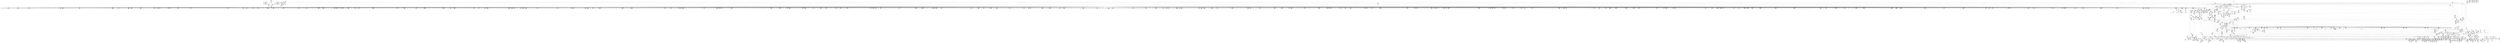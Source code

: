 digraph {
	CE0x56c70a0 [shape=record,shape=Mrecord,label="{CE0x56c70a0|may_create:tmp25|security/selinux/hooks.c,1714}"]
	CE0x566f7c0 [shape=record,shape=Mrecord,label="{CE0x566f7c0|272:_i8*,_:_CRE_599,600_}"]
	CE0x56d18d0 [shape=record,shape=Mrecord,label="{CE0x56d18d0|28:_i32,_:_CRE_200,208_|*MultipleSource*|security/selinux/hooks.c,1722|*LoadInst*|security/selinux/hooks.c,1713|security/selinux/hooks.c,1713}"]
	CE0x55f9f00 [shape=record,shape=Mrecord,label="{CE0x55f9f00|i16_6|*Constant*}"]
	CE0x564e720 [shape=record,shape=Mrecord,label="{CE0x564e720|40:_%struct.super_block*,_56:_i8*,_:_CRE_684,688_|*MultipleSource*|Function::selinux_inode_create&Arg::dir::|Function::may_create&Arg::dir::|security/selinux/hooks.c,1713}"]
	CE0x56c4150 [shape=record,shape=Mrecord,label="{CE0x56c4150|272:_i8*,_:_CRE_1688,1696_|*MultipleSource*|*LoadInst*|security/selinux/hooks.c,1714|security/selinux/hooks.c,1714}"]
	CE0x56c0c30 [shape=record,shape=Mrecord,label="{CE0x56c0c30|272:_i8*,_:_CRE_1639,1640_}"]
	CE0x56dfa90 [shape=record,shape=Mrecord,label="{CE0x56dfa90|28:_i32,_:_CRE_10,11_}"]
	CE0x561dbb0 [shape=record,shape=Mrecord,label="{CE0x561dbb0|may_create:tmp11|security/selinux/hooks.c,1706|*SummSink*}"]
	CE0x56c0d40 [shape=record,shape=Mrecord,label="{CE0x56c0d40|272:_i8*,_:_CRE_1640,1641_}"]
	CE0x56f3250 [shape=record,shape=Mrecord,label="{CE0x56f3250|may_create:tmp44|security/selinux/hooks.c,1728}"]
	CE0x55ffec0 [shape=record,shape=Mrecord,label="{CE0x55ffec0|may_create:tmp17|security/selinux/hooks.c,1706}"]
	CE0x56cf730 [shape=record,shape=Mrecord,label="{CE0x56cf730|28:_i32,_:_CRE_104,105_}"]
	CE0x566af80 [shape=record,shape=Mrecord,label="{CE0x566af80|272:_i8*,_:_CRE_504,512_|*MultipleSource*|*LoadInst*|security/selinux/hooks.c,1714|security/selinux/hooks.c,1714}"]
	CE0x5664590 [shape=record,shape=Mrecord,label="{CE0x5664590|272:_i8*,_:_CRE_344,352_|*MultipleSource*|*LoadInst*|security/selinux/hooks.c,1714|security/selinux/hooks.c,1714}"]
	CE0x56c27d0 [shape=record,shape=Mrecord,label="{CE0x56c27d0|272:_i8*,_:_CRE_1665,1666_}"]
	CE0x56719c0 [shape=record,shape=Mrecord,label="{CE0x56719c0|272:_i8*,_:_CRE_631,632_}"]
	CE0x56c1d30 [shape=record,shape=Mrecord,label="{CE0x56c1d30|272:_i8*,_:_CRE_1655,1656_}"]
	CE0x56cf0a0 [shape=record,shape=Mrecord,label="{CE0x56cf0a0|28:_i32,_:_CRE_98,99_}"]
	CE0x560c6f0 [shape=record,shape=Mrecord,label="{CE0x560c6f0|i64_3|*Constant*|*SummSink*}"]
	CE0x566c430 [shape=record,shape=Mrecord,label="{CE0x566c430|may_create:tmp23|security/selinux/hooks.c,1713|*SummSource*}"]
	CE0x562c5f0 [shape=record,shape=Mrecord,label="{CE0x562c5f0|may_create:tmp15|security/selinux/hooks.c,1706|*SummSink*}"]
	CE0x56c7ef0 [shape=record,shape=Mrecord,label="{CE0x56c7ef0|272:_i8*,_:_CRE_2120,2248_|*MultipleSource*|*LoadInst*|security/selinux/hooks.c,1714|security/selinux/hooks.c,1714}"]
	CE0x5615930 [shape=record,shape=Mrecord,label="{CE0x5615930|28:_i32,_:_CRE_20,21_}"]
	CE0x565f680 [shape=record,shape=Mrecord,label="{CE0x565f680|272:_i8*,_:_CRE_1307,1308_}"]
	CE0x564be90 [shape=record,shape=Mrecord,label="{CE0x564be90|40:_%struct.super_block*,_56:_i8*,_:_CRE_604,605_}"]
	CE0x566a7b0 [shape=record,shape=Mrecord,label="{CE0x566a7b0|272:_i8*,_:_CRE_464,472_|*MultipleSource*|*LoadInst*|security/selinux/hooks.c,1714|security/selinux/hooks.c,1714}"]
	CE0x56cd3a0 [shape=record,shape=Mrecord,label="{CE0x56cd3a0|28:_i32,_:_CRE_69,70_}"]
	CE0x566b320 [shape=record,shape=Mrecord,label="{CE0x566b320|272:_i8*,_:_CRE_528,536_|*MultipleSource*|*LoadInst*|security/selinux/hooks.c,1714|security/selinux/hooks.c,1714}"]
	CE0x5648f10 [shape=record,shape=Mrecord,label="{CE0x5648f10|40:_%struct.super_block*,_56:_i8*,_:_CRE_566,567_}"]
	CE0x5644a30 [shape=record,shape=Mrecord,label="{CE0x5644a30|40:_%struct.super_block*,_56:_i8*,_:_CRE_480,481_}"]
	CE0x56c60b0 [shape=record,shape=Mrecord,label="{CE0x56c60b0|272:_i8*,_:_CRE_1840,1848_|*MultipleSource*|*LoadInst*|security/selinux/hooks.c,1714|security/selinux/hooks.c,1714}"]
	CE0x56c1a00 [shape=record,shape=Mrecord,label="{CE0x56c1a00|272:_i8*,_:_CRE_1652,1653_}"]
	CE0x56f3930 [shape=record,shape=Mrecord,label="{CE0x56f3930|may_create:tmp45|security/selinux/hooks.c,1728|*SummSource*}"]
	CE0x56c02a0 [shape=record,shape=Mrecord,label="{CE0x56c02a0|272:_i8*,_:_CRE_1630,1631_}"]
	CE0x5632e10 [shape=record,shape=Mrecord,label="{CE0x5632e10|VOIDTB_TE:_CE_317,318_}"]
	CE0x56c2f40 [shape=record,shape=Mrecord,label="{CE0x56c2f40|272:_i8*,_:_CRE_1672,1673_}"]
	CE0x5668170 [shape=record,shape=Mrecord,label="{CE0x5668170|272:_i8*,_:_CRE_429,430_}"]
	CE0x566e9f0 [shape=record,shape=Mrecord,label="{CE0x566e9f0|272:_i8*,_:_CRE_586,587_}"]
	CE0x56e5500 [shape=record,shape=Mrecord,label="{CE0x56e5500|may_create:flags|security/selinux/hooks.c,1728|*SummSource*}"]
	CE0x562d350 [shape=record,shape=Mrecord,label="{CE0x562d350|VOIDTB_TE:_CE_171,172_}"]
	CE0x565e0e0 [shape=record,shape=Mrecord,label="{CE0x565e0e0|272:_i8*,_:_CRE_1268,1269_}"]
	CE0x55efec0 [shape=record,shape=Mrecord,label="{CE0x55efec0|may_create:tmp65|security/selinux/hooks.c,1739|*SummSink*}"]
	CE0x56f7270 [shape=record,shape=Mrecord,label="{CE0x56f7270|VOIDTB_TE:_CE_159,160_}"]
	CE0x565aef0 [shape=record,shape=Mrecord,label="{CE0x565aef0|272:_i8*,_:_CRE_1221,1222_}"]
	CE0x56608f0 [shape=record,shape=Mrecord,label="{CE0x56608f0|may_create:s_security|security/selinux/hooks.c,1714|*SummSink*}"]
	CE0x56c0a10 [shape=record,shape=Mrecord,label="{CE0x56c0a10|272:_i8*,_:_CRE_1637,1638_}"]
	CE0x565acd0 [shape=record,shape=Mrecord,label="{CE0x565acd0|272:_i8*,_:_CRE_1219,1220_}"]
	CE0x564a810 [shape=record,shape=Mrecord,label="{CE0x564a810|40:_%struct.super_block*,_56:_i8*,_:_CRE_586,587_}"]
	CE0x56153c0 [shape=record,shape=Mrecord,label="{CE0x56153c0|28:_i32,_:_CRE_13,14_}"]
	CE0x566ed20 [shape=record,shape=Mrecord,label="{CE0x566ed20|272:_i8*,_:_CRE_589,590_}"]
	CE0x565c210 [shape=record,shape=Mrecord,label="{CE0x565c210|272:_i8*,_:_CRE_1239,1240_}"]
	CE0x55fc850 [shape=record,shape=Mrecord,label="{CE0x55fc850|may_create:tmp8|security/selinux/hooks.c,1706}"]
	CE0x55f00d0 [shape=record,shape=Mrecord,label="{CE0x55f00d0|i32_128|*Constant*|*SummSource*}"]
	CE0x5616680 [shape=record,shape=Mrecord,label="{CE0x5616680|28:_i32,_:_CRE_49,50_}"]
	CE0x56429c0 [shape=record,shape=Mrecord,label="{CE0x56429c0|40:_%struct.super_block*,_56:_i8*,_:_CRE_400,408_|*MultipleSource*|Function::selinux_inode_create&Arg::dir::|Function::may_create&Arg::dir::|security/selinux/hooks.c,1713}"]
	CE0x5665a30 [shape=record,shape=Mrecord,label="{CE0x5665a30|272:_i8*,_:_CRE_401,402_}"]
	CE0x564e960 [shape=record,shape=Mrecord,label="{CE0x564e960|40:_%struct.super_block*,_56:_i8*,_:_CRE_688,692_|*MultipleSource*|Function::selinux_inode_create&Arg::dir::|Function::may_create&Arg::dir::|security/selinux/hooks.c,1713}"]
	CE0x5658de0 [shape=record,shape=Mrecord,label="{CE0x5658de0|may_create:tmp22|*LoadInst*|security/selinux/hooks.c,1713}"]
	CE0x5662c30 [shape=record,shape=Mrecord,label="{CE0x5662c30|272:_i8*,_:_CRE_132,136_|*MultipleSource*|*LoadInst*|security/selinux/hooks.c,1714|security/selinux/hooks.c,1714}"]
	CE0x55f1780 [shape=record,shape=Mrecord,label="{CE0x55f1780|40:_%struct.super_block*,_56:_i8*,_:_CRE_174,175_}"]
	CE0x55f2380 [shape=record,shape=Mrecord,label="{CE0x55f2380|40:_%struct.super_block*,_56:_i8*,_:_CRE_190,191_}"]
	CE0x560ac40 [shape=record,shape=Mrecord,label="{CE0x560ac40|may_create:dentry12|security/selinux/hooks.c,1720|*SummSink*}"]
	CE0x56183f0 [shape=record,shape=Mrecord,label="{CE0x56183f0|40:_%struct.super_block*,_56:_i8*,_:_CRE_287,288_}"]
	CE0x55efa10 [shape=record,shape=Mrecord,label="{CE0x55efa10|may_create:tmp65|security/selinux/hooks.c,1739}"]
	CE0x565c760 [shape=record,shape=Mrecord,label="{CE0x565c760|272:_i8*,_:_CRE_1244,1245_}"]
	CE0x56c15c0 [shape=record,shape=Mrecord,label="{CE0x56c15c0|272:_i8*,_:_CRE_1648,1649_}"]
	CE0x5654850 [shape=record,shape=Mrecord,label="{CE0x5654850|40:_%struct.super_block*,_56:_i8*,_:_CRE_902,903_}"]
	CE0x5641130 [shape=record,shape=Mrecord,label="{CE0x5641130|40:_%struct.super_block*,_56:_i8*,_:_CRE_308,309_}"]
	CE0x55e9690 [shape=record,shape=Mrecord,label="{CE0x55e9690|_ret_%struct.task_struct*_%tmp4,_!dbg_!27714|./arch/x86/include/asm/current.h,14|*SummSink*}"]
	CE0x5640ac0 [shape=record,shape=Mrecord,label="{CE0x5640ac0|_call_void_lockdep_rcu_suspicious(i8*_getelementptr_inbounds_(_25_x_i8_,_25_x_i8_*_.str3,_i32_0,_i32_0),_i32_1706,_i8*_getelementptr_inbounds_(_45_x_i8_,_45_x_i8_*_.str12,_i32_0,_i32_0))_#10,_!dbg_!27731|security/selinux/hooks.c,1706|*SummSink*}"]
	CE0x5618030 [shape=record,shape=Mrecord,label="{CE0x5618030|40:_%struct.super_block*,_56:_i8*,_:_CRE_284,285_}"]
	CE0x56d9f30 [shape=record,shape=Mrecord,label="{CE0x56d9f30|may_create:tmp28|security/selinux/hooks.c,1717|*SummSource*}"]
	CE0x5633e10 [shape=record,shape=Mrecord,label="{CE0x5633e10|may_create:tmp49|security/selinux/hooks.c,1731|*SummSink*}"]
	CE0x56ce2a0 [shape=record,shape=Mrecord,label="{CE0x56ce2a0|28:_i32,_:_CRE_84,85_}"]
	CE0x56bda30 [shape=record,shape=Mrecord,label="{CE0x56bda30|272:_i8*,_:_CRE_1369,1370_}"]
	CE0x56687d0 [shape=record,shape=Mrecord,label="{CE0x56687d0|272:_i8*,_:_CRE_435,436_}"]
	CE0x56d6a90 [shape=record,shape=Mrecord,label="{CE0x56d6a90|i32_9437184|*Constant*|*SummSink*}"]
	CE0x56c4920 [shape=record,shape=Mrecord,label="{CE0x56c4920|272:_i8*,_:_CRE_1728,1736_|*MultipleSource*|*LoadInst*|security/selinux/hooks.c,1714|security/selinux/hooks.c,1714}"]
	CE0x565fdb0 [shape=record,shape=Mrecord,label="{CE0x565fdb0|272:_i8*,_:_CRE_1314,1315_}"]
	CE0x7267500 [shape=record,shape=Mrecord,label="{CE0x7267500|_call_void_mcount()_#3}"]
	CE0x56cfa60 [shape=record,shape=Mrecord,label="{CE0x56cfa60|28:_i32,_:_CRE_107,108_}"]
	CE0x56596a0 [shape=record,shape=Mrecord,label="{CE0x56596a0|272:_i8*,_:_CRE_296,304_|*MultipleSource*|*LoadInst*|security/selinux/hooks.c,1714|security/selinux/hooks.c,1714}"]
	CE0x5632150 [shape=record,shape=Mrecord,label="{CE0x5632150|VOIDTB_TE:_CE_306,307_}"]
	CE0x563ffa0 [shape=record,shape=Mrecord,label="{CE0x563ffa0|may_create:tmp16|security/selinux/hooks.c,1706|*SummSource*}"]
	CE0x562d680 [shape=record,shape=Mrecord,label="{CE0x562d680|VOIDTB_TE:_CE_174,175_}"]
	CE0x565e630 [shape=record,shape=Mrecord,label="{CE0x565e630|272:_i8*,_:_CRE_1273,1274_}"]
	CE0x56f7ee0 [shape=record,shape=Mrecord,label="{CE0x56f7ee0|i32_4|*Constant*|*SummSource*}"]
	CE0x570e300 [shape=record,shape=Mrecord,label="{CE0x570e300|i64_22|*Constant*|*SummSink*}"]
	CE0x56e22e0 [shape=record,shape=Mrecord,label="{CE0x56e22e0|may_create:tobool18|security/selinux/hooks.c,1728}"]
	CE0x5666830 [shape=record,shape=Mrecord,label="{CE0x5666830|may_create:tmp24|*LoadInst*|security/selinux/hooks.c,1714|*SummSink*}"]
	CE0x55f19c0 [shape=record,shape=Mrecord,label="{CE0x55f19c0|40:_%struct.super_block*,_56:_i8*,_:_CRE_177,178_}"]
	CE0x56d30d0 [shape=record,shape=Mrecord,label="{CE0x56d30d0|i64_11|*Constant*|*SummSink*}"]
	CE0x5659a40 [shape=record,shape=Mrecord,label="{CE0x5659a40|272:_i8*,_:_CRE_312,320_|*MultipleSource*|*LoadInst*|security/selinux/hooks.c,1714|security/selinux/hooks.c,1714}"]
	CE0x5648700 [shape=record,shape=Mrecord,label="{CE0x5648700|272:_i8*,_:_CRE_1341,1342_}"]
	CE0x55ea1d0 [shape=record,shape=Mrecord,label="{CE0x55ea1d0|GLOBAL:__llvm_gcov_ctr217|Global_var:__llvm_gcov_ctr217}"]
	CE0x5642080 [shape=record,shape=Mrecord,label="{CE0x5642080|40:_%struct.super_block*,_56:_i8*,_:_CRE_360,376_|*MultipleSource*|Function::selinux_inode_create&Arg::dir::|Function::may_create&Arg::dir::|security/selinux/hooks.c,1713}"]
	CE0x564b990 [shape=record,shape=Mrecord,label="{CE0x564b990|40:_%struct.super_block*,_56:_i8*,_:_CRE_600,601_}"]
	CE0x5659260 [shape=record,shape=Mrecord,label="{CE0x5659260|may_create:tmp22|*LoadInst*|security/selinux/hooks.c,1713|*SummSink*}"]
	CE0x5645f40 [shape=record,shape=Mrecord,label="{CE0x5645f40|40:_%struct.super_block*,_56:_i8*,_:_CRE_520,528_|*MultipleSource*|Function::selinux_inode_create&Arg::dir::|Function::may_create&Arg::dir::|security/selinux/hooks.c,1713}"]
	CE0x563e670 [shape=record,shape=Mrecord,label="{CE0x563e670|40:_%struct.super_block*,_56:_i8*,_:_CRE_242,243_}"]
	CE0x5635f30 [shape=record,shape=Mrecord,label="{CE0x5635f30|may_create:tmp18|security/selinux/hooks.c,1706}"]
	CE0x55eeb40 [shape=record,shape=Mrecord,label="{CE0x55eeb40|may_create:i_security|security/selinux/hooks.c,1713}"]
	CE0x560bec0 [shape=record,shape=Mrecord,label="{CE0x560bec0|may_create:if.then20|*SummSink*}"]
	CE0x5654350 [shape=record,shape=Mrecord,label="{CE0x5654350|40:_%struct.super_block*,_56:_i8*,_:_CRE_898,899_}"]
	CE0x5615c30 [shape=record,shape=Mrecord,label="{CE0x5615c30|28:_i32,_:_CRE_23,24_}"]
	"CONST[source:1(input),value:2(dynamic)][purpose:{object}][SrcIdx:12]"
	CE0x560a1a0 [shape=record,shape=Mrecord,label="{CE0x560a1a0|40:_%struct.super_block*,_56:_i8*,_:_CRE_12,16_|*MultipleSource*|Function::selinux_inode_create&Arg::dir::|Function::may_create&Arg::dir::|security/selinux/hooks.c,1713}"]
	CE0x55e3670 [shape=record,shape=Mrecord,label="{CE0x55e3670|selinux_inode_create:tmp2|*SummSink*}"]
	CE0x5636790 [shape=record,shape=Mrecord,label="{CE0x5636790|may_create:call4|security/selinux/hooks.c,1706|*SummSink*}"]
	CE0x56605f0 [shape=record,shape=Mrecord,label="{CE0x56605f0|272:_i8*,_:_CRE_392,393_}"]
	CE0x566c8a0 [shape=record,shape=Mrecord,label="{CE0x566c8a0|i32_8|*Constant*}"]
	CE0x5644530 [shape=record,shape=Mrecord,label="{CE0x5644530|40:_%struct.super_block*,_56:_i8*,_:_CRE_476,477_}"]
	CE0x55fc160 [shape=record,shape=Mrecord,label="{CE0x55fc160|40:_%struct.super_block*,_56:_i8*,_:_CRE_64,72_|*MultipleSource*|Function::selinux_inode_create&Arg::dir::|Function::may_create&Arg::dir::|security/selinux/hooks.c,1713}"]
	CE0x5656510 [shape=record,shape=Mrecord,label="{CE0x5656510|40:_%struct.super_block*,_56:_i8*,_:_CRE_925,926_}"]
	CE0x56017e0 [shape=record,shape=Mrecord,label="{CE0x56017e0|i8*_getelementptr_inbounds_(_25_x_i8_,_25_x_i8_*_.str3,_i32_0,_i32_0)|*Constant*|*SummSink*}"]
	CE0x55ee780 [shape=record,shape=Mrecord,label="{CE0x55ee780|i32_10|*Constant*}"]
	CE0x562beb0 [shape=record,shape=Mrecord,label="{CE0x562beb0|i64*_getelementptr_inbounds_(_26_x_i64_,_26_x_i64_*___llvm_gcov_ctr217,_i64_0,_i64_8)|*Constant*|*SummSink*}"]
	CE0x56bea80 [shape=record,shape=Mrecord,label="{CE0x56bea80|272:_i8*,_:_CRE_1584,1592_|*MultipleSource*|*LoadInst*|security/selinux/hooks.c,1714|security/selinux/hooks.c,1714}"]
	CE0x564b350 [shape=record,shape=Mrecord,label="{CE0x564b350|40:_%struct.super_block*,_56:_i8*,_:_CRE_595,596_}"]
	CE0x570cd10 [shape=record,shape=Mrecord,label="{CE0x570cd10|may_create:call27|security/selinux/hooks.c,1735}"]
	CE0x56706a0 [shape=record,shape=Mrecord,label="{CE0x56706a0|272:_i8*,_:_CRE_613,614_}"]
	CE0x565b770 [shape=record,shape=Mrecord,label="{CE0x565b770|272:_i8*,_:_CRE_1229,1230_}"]
	CE0x55ed9a0 [shape=record,shape=Mrecord,label="{CE0x55ed9a0|may_create:entry|*SummSink*}"]
	CE0x5630ed0 [shape=record,shape=Mrecord,label="{CE0x5630ed0|VOIDTB_TE:_CE_248,256_|*MultipleSource*|Function::may_create&Arg::dentry::|Function::selinux_inode_create&Arg::dentry::|security/selinux/hooks.c,1730}"]
	CE0x56678f0 [shape=record,shape=Mrecord,label="{CE0x56678f0|272:_i8*,_:_CRE_421,422_}"]
	CE0x569eb30 [shape=record,shape=Mrecord,label="{CE0x569eb30|get_current:tmp4|./arch/x86/include/asm/current.h,14|*SummSink*}"]
	CE0x565fca0 [shape=record,shape=Mrecord,label="{CE0x565fca0|272:_i8*,_:_CRE_1313,1314_}"]
	CE0x56bdc50 [shape=record,shape=Mrecord,label="{CE0x56bdc50|272:_i8*,_:_CRE_1371,1372_}"]
	CE0x5614ae0 [shape=record,shape=Mrecord,label="{CE0x5614ae0|40:_%struct.super_block*,_56:_i8*,_:_CRE_564,565_}"]
	CE0x56685b0 [shape=record,shape=Mrecord,label="{CE0x56685b0|272:_i8*,_:_CRE_433,434_}"]
	CE0x5660c40 [shape=record,shape=Mrecord,label="{CE0x5660c40|272:_i8*,_:_CRE_0,8_|*MultipleSource*|*LoadInst*|security/selinux/hooks.c,1714|security/selinux/hooks.c,1714}"]
	CE0x565a780 [shape=record,shape=Mrecord,label="{CE0x565a780|272:_i8*,_:_CRE_1214,1215_}"]
	CE0x56d5ac0 [shape=record,shape=Mrecord,label="{CE0x56d5ac0|avc_has_perm:ssid|Function::avc_has_perm&Arg::ssid::|*SummSink*}"]
	CE0x56f9680 [shape=record,shape=Mrecord,label="{CE0x56f9680|VOIDTB_TE:_CE_146,147_}"]
	CE0x56bd2c0 [shape=record,shape=Mrecord,label="{CE0x56bd2c0|272:_i8*,_:_CRE_1362,1363_}"]
	CE0x56bc710 [shape=record,shape=Mrecord,label="{CE0x56bc710|272:_i8*,_:_CRE_1351,1352_}"]
	"CONST[source:0(mediator),value:0(static)][purpose:{operation}][SnkIdx:3]"
	CE0x55de840 [shape=record,shape=Mrecord,label="{CE0x55de840|_ret_i32_%call,_!dbg_!27715|security/selinux/hooks.c,2764}"]
	CE0x5672af0 [shape=record,shape=Mrecord,label="{CE0x5672af0|272:_i8*,_:_CRE_712,720_|*MultipleSource*|*LoadInst*|security/selinux/hooks.c,1714|security/selinux/hooks.c,1714}"]
	CE0x5645840 [shape=record,shape=Mrecord,label="{CE0x5645840|40:_%struct.super_block*,_56:_i8*,_:_CRE_504,508_|*MultipleSource*|Function::selinux_inode_create&Arg::dir::|Function::may_create&Arg::dir::|security/selinux/hooks.c,1713}"]
	CE0x56d2040 [shape=record,shape=Mrecord,label="{CE0x56d2040|avc_has_perm:requested|Function::avc_has_perm&Arg::requested::}"]
	CE0x562ddf0 [shape=record,shape=Mrecord,label="{CE0x562ddf0|VOIDTB_TE:_CE_181,182_}"]
	CE0x5666b20 [shape=record,shape=Mrecord,label="{CE0x5666b20|272:_i8*,_:_CRE_408,409_}"]
	CE0x56f8640 [shape=record,shape=Mrecord,label="{CE0x56f8640|VOIDTB_TE:_CE_89,90_}"]
	CE0x563cc80 [shape=record,shape=Mrecord,label="{CE0x563cc80|40:_%struct.super_block*,_56:_i8*,_:_CRE_154,155_}"]
	CE0x5661350 [shape=record,shape=Mrecord,label="{CE0x5661350|272:_i8*,_:_CRE_20,21_|*MultipleSource*|*LoadInst*|security/selinux/hooks.c,1714|security/selinux/hooks.c,1714}"]
	CE0x5659060 [shape=record,shape=Mrecord,label="{CE0x5659060|may_create:tmp22|*LoadInst*|security/selinux/hooks.c,1713|*SummSource*}"]
	"CONST[source:0(mediator),value:2(dynamic)][purpose:{subject}][SnkIdx:4]"
	CE0x5601b40 [shape=record,shape=Mrecord,label="{CE0x5601b40|GLOBAL:lockdep_rcu_suspicious|*Constant*|*SummSink*}"]
	CE0x56f9440 [shape=record,shape=Mrecord,label="{CE0x56f9440|VOIDTB_TE:_CE_145,146_}"]
	CE0x5630320 [shape=record,shape=Mrecord,label="{CE0x5630320|VOIDTB_TE:_CE_216,217_}"]
	CE0x561a450 [shape=record,shape=Mrecord,label="{CE0x561a450|may_create:if.then}"]
	CE0x5711610 [shape=record,shape=Mrecord,label="{CE0x5711610|may_create:tmp48|security/selinux/hooks.c,1731}"]
	CE0x5673230 [shape=record,shape=Mrecord,label="{CE0x5673230|272:_i8*,_:_CRE_896,1208_|*MultipleSource*|*LoadInst*|security/selinux/hooks.c,1714|security/selinux/hooks.c,1714}"]
	CE0x56dd0d0 [shape=record,shape=Mrecord,label="{CE0x56dd0d0|i8_10|*Constant*}"]
	CE0x56149a0 [shape=record,shape=Mrecord,label="{CE0x56149a0|40:_%struct.super_block*,_56:_i8*,_:_CRE_563,564_}"]
	CE0x5710370 [shape=record,shape=Mrecord,label="{CE0x5710370|may_create:tmp54|security/selinux/hooks.c,1733|*SummSink*}"]
	CE0x55ebb00 [shape=record,shape=Mrecord,label="{CE0x55ebb00|i64_0|*Constant*|*SummSource*}"]
	CE0x566bfe0 [shape=record,shape=Mrecord,label="{CE0x566bfe0|272:_i8*,_:_CRE_565,566_}"]
	CE0x56c8b30 [shape=record,shape=Mrecord,label="{CE0x56c8b30|may_create:tmp26|security/selinux/hooks.c,1714|*SummSink*}"]
	CE0x55fdb30 [shape=record,shape=Mrecord,label="{CE0x55fdb30|40:_%struct.super_block*,_56:_i8*,_:_CRE_261,262_}"]
	CE0x563d580 [shape=record,shape=Mrecord,label="{CE0x563d580|40:_%struct.super_block*,_56:_i8*,_:_CRE_166,167_}"]
	CE0x56cdca0 [shape=record,shape=Mrecord,label="{CE0x56cdca0|28:_i32,_:_CRE_78,79_}"]
	CE0x564a1d0 [shape=record,shape=Mrecord,label="{CE0x564a1d0|40:_%struct.super_block*,_56:_i8*,_:_CRE_581,582_}"]
	CE0x56c3160 [shape=record,shape=Mrecord,label="{CE0x56c3160|272:_i8*,_:_CRE_1674,1675_}"]
	CE0x56191b0 [shape=record,shape=Mrecord,label="{CE0x56191b0|40:_%struct.super_block*,_56:_i8*,_:_CRE_298,299_}"]
	CE0x5618670 [shape=record,shape=Mrecord,label="{CE0x5618670|40:_%struct.super_block*,_56:_i8*,_:_CRE_289,290_}"]
	CE0x5601eb0 [shape=record,shape=Mrecord,label="{CE0x5601eb0|i32_1706|*Constant*|*SummSource*}"]
	CE0x55f2a40 [shape=record,shape=Mrecord,label="{CE0x55f2a40|40:_%struct.super_block*,_56:_i8*,_:_CRE_199,200_}"]
	CE0x564cc50 [shape=record,shape=Mrecord,label="{CE0x564cc50|40:_%struct.super_block*,_56:_i8*,_:_CRE_615,616_}"]
	CE0x56faf00 [shape=record,shape=Mrecord,label="{CE0x56faf00|may_create:tobool19|security/selinux/hooks.c,1728}"]
	CE0x5661c60 [shape=record,shape=Mrecord,label="{CE0x5661c60|272:_i8*,_:_CRE_64,72_|*MultipleSource*|*LoadInst*|security/selinux/hooks.c,1714|security/selinux/hooks.c,1714}"]
	CE0x56172a0 [shape=record,shape=Mrecord,label="{CE0x56172a0|28:_i32,_:_CRE_61,62_}"]
	CE0x56347b0 [shape=record,shape=Mrecord,label="{CE0x56347b0|i64*_getelementptr_inbounds_(_26_x_i64_,_26_x_i64_*___llvm_gcov_ctr217,_i64_0,_i64_19)|*Constant*}"]
	CE0x5635ca0 [shape=record,shape=Mrecord,label="{CE0x5635ca0|may_create:tmp17|security/selinux/hooks.c,1706|*SummSink*}"]
	CE0x56dd460 [shape=record,shape=Mrecord,label="{CE0x56dd460|i8_10|*Constant*|*SummSink*}"]
	CE0x561cde0 [shape=record,shape=Mrecord,label="{CE0x561cde0|get_current:tmp|*SummSource*}"]
	CE0x5605d20 [shape=record,shape=Mrecord,label="{CE0x5605d20|may_create:ad|security/selinux/hooks.c, 1710|*SummSource*}"]
	CE0x55f6090 [shape=record,shape=Mrecord,label="{CE0x55f6090|may_create:lor.lhs.false|*SummSink*}"]
	CE0x56c39e0 [shape=record,shape=Mrecord,label="{CE0x56c39e0|272:_i8*,_:_CRE_1682,1683_}"]
	CE0x5633470 [shape=record,shape=Mrecord,label="{CE0x5633470|GLOBAL:security_transition_sid|*Constant*}"]
	CE0x5668d20 [shape=record,shape=Mrecord,label="{CE0x5668d20|272:_i8*,_:_CRE_440,441_}"]
	CE0x56c6620 [shape=record,shape=Mrecord,label="{CE0x56c6620|272:_i8*,_:_CRE_1864,1872_|*MultipleSource*|*LoadInst*|security/selinux/hooks.c,1714|security/selinux/hooks.c,1714}"]
	CE0x5669380 [shape=record,shape=Mrecord,label="{CE0x5669380|272:_i8*,_:_CRE_446,447_}"]
	CE0x5669050 [shape=record,shape=Mrecord,label="{CE0x5669050|272:_i8*,_:_CRE_443,444_}"]
	CE0x55debb0 [shape=record,shape=Mrecord,label="{CE0x55debb0|_ret_i32_%call,_!dbg_!27715|security/selinux/hooks.c,2764|*SummSink*}"]
	CE0x56fb190 [shape=record,shape=Mrecord,label="{CE0x56fb190|may_create:and|security/selinux/hooks.c,1728|*SummSink*}"]
	CE0x564ec20 [shape=record,shape=Mrecord,label="{CE0x564ec20|40:_%struct.super_block*,_56:_i8*,_:_CRE_696,704_|*MultipleSource*|Function::selinux_inode_create&Arg::dir::|Function::may_create&Arg::dir::|security/selinux/hooks.c,1713}"]
	CE0x56cc2e0 [shape=record,shape=Mrecord,label="{CE0x56cc2e0|may_create:tmp63|security/selinux/hooks.c,1739|*SummSink*}"]
	CE0x56506a0 [shape=record,shape=Mrecord,label="{CE0x56506a0|40:_%struct.super_block*,_56:_i8*,_:_CRE_808,816_|*MultipleSource*|Function::selinux_inode_create&Arg::dir::|Function::may_create&Arg::dir::|security/selinux/hooks.c,1713}"]
	CE0x5661f80 [shape=record,shape=Mrecord,label="{CE0x5661f80|272:_i8*,_:_CRE_80,88_|*MultipleSource*|*LoadInst*|security/selinux/hooks.c,1714|security/selinux/hooks.c,1714}"]
	CE0x55fef30 [shape=record,shape=Mrecord,label="{CE0x55fef30|40:_%struct.super_block*,_56:_i8*,_:_CRE_277,278_}"]
	CE0x5653950 [shape=record,shape=Mrecord,label="{CE0x5653950|40:_%struct.super_block*,_56:_i8*,_:_CRE_890,891_}"]
	CE0x56c13a0 [shape=record,shape=Mrecord,label="{CE0x56c13a0|272:_i8*,_:_CRE_1646,1647_}"]
	CE0x55ecdd0 [shape=record,shape=Mrecord,label="{CE0x55ecdd0|i32_22|*Constant*}"]
	CE0x5737a80 [shape=record,shape=Mrecord,label="{CE0x5737a80|get_current:tmp}"]
	CE0x55eb700 [shape=record,shape=Mrecord,label="{CE0x55eb700|may_create:tmp7|security/selinux/hooks.c,1706|*SummSink*}"]
	CE0x55f4940 [shape=record,shape=Mrecord,label="{CE0x55f4940|i64*_getelementptr_inbounds_(_2_x_i64_,_2_x_i64_*___llvm_gcov_ctr98,_i64_0,_i64_1)|*Constant*}"]
	CE0x5671250 [shape=record,shape=Mrecord,label="{CE0x5671250|272:_i8*,_:_CRE_624,625_}"]
	CE0x56be3c0 [shape=record,shape=Mrecord,label="{CE0x56be3c0|272:_i8*,_:_CRE_1384,1392_|*MultipleSource*|*LoadInst*|security/selinux/hooks.c,1714|security/selinux/hooks.c,1714}"]
	CE0x5656b50 [shape=record,shape=Mrecord,label="{CE0x5656b50|40:_%struct.super_block*,_56:_i8*,_:_CRE_930,931_}"]
	CE0x56c4260 [shape=record,shape=Mrecord,label="{CE0x56c4260|272:_i8*,_:_CRE_1696,1704_|*MultipleSource*|*LoadInst*|security/selinux/hooks.c,1714|security/selinux/hooks.c,1714}"]
	CE0x566f050 [shape=record,shape=Mrecord,label="{CE0x566f050|272:_i8*,_:_CRE_592,593_}"]
	CE0x56677e0 [shape=record,shape=Mrecord,label="{CE0x56677e0|272:_i8*,_:_CRE_420,421_}"]
	CE0x564ede0 [shape=record,shape=Mrecord,label="{CE0x564ede0|40:_%struct.super_block*,_56:_i8*,_:_CRE_704,712_|*MultipleSource*|Function::selinux_inode_create&Arg::dir::|Function::may_create&Arg::dir::|security/selinux/hooks.c,1713}"]
	CE0x56def60 [shape=record,shape=Mrecord,label="{CE0x56def60|may_create:sid13|security/selinux/hooks.c,1722|*SummSource*}"]
	CE0x5608610 [shape=record,shape=Mrecord,label="{CE0x5608610|may_create:sid31|security/selinux/hooks.c,1739}"]
	CE0x5646380 [shape=record,shape=Mrecord,label="{CE0x5646380|40:_%struct.super_block*,_56:_i8*,_:_CRE_536,540_|*MultipleSource*|Function::selinux_inode_create&Arg::dir::|Function::may_create&Arg::dir::|security/selinux/hooks.c,1713}"]
	CE0x562c580 [shape=record,shape=Mrecord,label="{CE0x562c580|may_create:tmp15|security/selinux/hooks.c,1706|*SummSource*}"]
	CE0x5667070 [shape=record,shape=Mrecord,label="{CE0x5667070|272:_i8*,_:_CRE_413,414_}"]
	CE0x55ec330 [shape=record,shape=Mrecord,label="{CE0x55ec330|may_create:if.end25|*SummSource*}"]
	CE0x564e260 [shape=record,shape=Mrecord,label="{CE0x564e260|40:_%struct.super_block*,_56:_i8*,_:_CRE_672,680_|*MultipleSource*|Function::selinux_inode_create&Arg::dir::|Function::may_create&Arg::dir::|security/selinux/hooks.c,1713}"]
	CE0x55ffcc0 [shape=record,shape=Mrecord,label="{CE0x55ffcc0|i64*_getelementptr_inbounds_(_26_x_i64_,_26_x_i64_*___llvm_gcov_ctr217,_i64_0,_i64_9)|*Constant*|*SummSource*}"]
	CE0x56cf620 [shape=record,shape=Mrecord,label="{CE0x56cf620|28:_i32,_:_CRE_103,104_}"]
	CE0x55fc060 [shape=record,shape=Mrecord,label="{CE0x55fc060|40:_%struct.super_block*,_56:_i8*,_:_CRE_56,64_|*MultipleSource*|Function::selinux_inode_create&Arg::dir::|Function::may_create&Arg::dir::|security/selinux/hooks.c,1713}"]
	CE0x55ffe50 [shape=record,shape=Mrecord,label="{CE0x55ffe50|i64*_getelementptr_inbounds_(_26_x_i64_,_26_x_i64_*___llvm_gcov_ctr217,_i64_0,_i64_9)|*Constant*|*SummSink*}"]
	CE0x56bfd50 [shape=record,shape=Mrecord,label="{CE0x56bfd50|272:_i8*,_:_CRE_1625,1626_}"]
	CE0x5604170 [shape=record,shape=Mrecord,label="{CE0x5604170|may_create:dentry|Function::may_create&Arg::dentry::|*SummSource*}"]
	CE0x56bd1b0 [shape=record,shape=Mrecord,label="{CE0x56bd1b0|272:_i8*,_:_CRE_1361,1362_}"]
	CE0x56422c0 [shape=record,shape=Mrecord,label="{CE0x56422c0|40:_%struct.super_block*,_56:_i8*,_:_CRE_376,384_|*MultipleSource*|Function::selinux_inode_create&Arg::dir::|Function::may_create&Arg::dir::|security/selinux/hooks.c,1713}"]
	CE0x5610350 [shape=record,shape=Mrecord,label="{CE0x5610350|may_create:if.then20}"]
	CE0x56cf510 [shape=record,shape=Mrecord,label="{CE0x56cf510|28:_i32,_:_CRE_102,103_}"]
	CE0x5631d30 [shape=record,shape=Mrecord,label="{CE0x5631d30|VOIDTB_TE:_CE_304,305_}"]
	CE0x565da80 [shape=record,shape=Mrecord,label="{CE0x565da80|272:_i8*,_:_CRE_1262,1263_}"]
	CE0x566bd90 [shape=record,shape=Mrecord,label="{CE0x566bd90|272:_i8*,_:_CRE_564,565_}"]
	CE0x563cbc0 [shape=record,shape=Mrecord,label="{CE0x563cbc0|40:_%struct.super_block*,_56:_i8*,_:_CRE_153,154_}"]
	CE0x560bb60 [shape=record,shape=Mrecord,label="{CE0x560bb60|GLOBAL:may_create|*Constant*}"]
	CE0x562c8a0 [shape=record,shape=Mrecord,label="{CE0x562c8a0|get_current:tmp3|*SummSink*}"]
	CE0x56f9cc0 [shape=record,shape=Mrecord,label="{CE0x56f9cc0|VOIDTB_TE:_CE_40,48_|*MultipleSource*|Function::may_create&Arg::dentry::|Function::selinux_inode_create&Arg::dentry::|security/selinux/hooks.c,1730}"]
	"CONST[source:2(external),value:2(dynamic)][purpose:{subject}][SrcIdx:14]"
	CE0x56187b0 [shape=record,shape=Mrecord,label="{CE0x56187b0|40:_%struct.super_block*,_56:_i8*,_:_CRE_290,291_}"]
	CE0x56cb9e0 [shape=record,shape=Mrecord,label="{CE0x56cb9e0|i64*_getelementptr_inbounds_(_26_x_i64_,_26_x_i64_*___llvm_gcov_ctr217,_i64_0,_i64_24)|*Constant*|*SummSource*}"]
	CE0x56674b0 [shape=record,shape=Mrecord,label="{CE0x56674b0|272:_i8*,_:_CRE_417,418_}"]
	CE0x5641730 [shape=record,shape=Mrecord,label="{CE0x5641730|40:_%struct.super_block*,_56:_i8*,_:_CRE_320,328_|*MultipleSource*|Function::selinux_inode_create&Arg::dir::|Function::may_create&Arg::dir::|security/selinux/hooks.c,1713}"]
	CE0x564a590 [shape=record,shape=Mrecord,label="{CE0x564a590|40:_%struct.super_block*,_56:_i8*,_:_CRE_584,585_}"]
	CE0x57113b0 [shape=record,shape=Mrecord,label="{CE0x57113b0|i64_18|*Constant*|*SummSource*}"]
	CE0x56cb600 [shape=record,shape=Mrecord,label="{CE0x56cb600|i64*_getelementptr_inbounds_(_26_x_i64_,_26_x_i64_*___llvm_gcov_ctr217,_i64_0,_i64_24)|*Constant*}"]
	CE0x56c1b10 [shape=record,shape=Mrecord,label="{CE0x56c1b10|272:_i8*,_:_CRE_1653,1654_}"]
	CE0x56cd4a0 [shape=record,shape=Mrecord,label="{CE0x56cd4a0|28:_i32,_:_CRE_70,71_}"]
	CE0x5726c80 [shape=record,shape=Mrecord,label="{CE0x5726c80|i16_5|*Constant*}"]
	CE0x563e2f0 [shape=record,shape=Mrecord,label="{CE0x563e2f0|40:_%struct.super_block*,_56:_i8*,_:_CRE_240,241_}"]
	CE0x55fedf0 [shape=record,shape=Mrecord,label="{CE0x55fedf0|40:_%struct.super_block*,_56:_i8*,_:_CRE_276,277_}"]
	CE0x565d420 [shape=record,shape=Mrecord,label="{CE0x565d420|272:_i8*,_:_CRE_1256,1257_}"]
	CE0x55ecca0 [shape=record,shape=Mrecord,label="{CE0x55ecca0|may_create:tmp19|security/selinux/hooks.c,1706|*SummSource*}"]
	CE0x562f220 [shape=record,shape=Mrecord,label="{CE0x562f220|VOIDTB_TE:_CE_200,201_}"]
	CE0x56d98a0 [shape=record,shape=Mrecord,label="{CE0x56d98a0|may_create:create_sid|security/selinux/hooks.c,1717|*SummSink*}"]
	CE0x5630430 [shape=record,shape=Mrecord,label="{CE0x5630430|VOIDTB_TE:_CE_217,218_}"]
	CE0x565bcc0 [shape=record,shape=Mrecord,label="{CE0x565bcc0|272:_i8*,_:_CRE_1234,1235_}"]
	CE0x56f7af0 [shape=record,shape=Mrecord,label="{CE0x56f7af0|VOIDTB_TE:_CE_167,168_}"]
	CE0x560ab70 [shape=record,shape=Mrecord,label="{CE0x560ab70|may_create:dentry12|security/selinux/hooks.c,1720|*SummSource*}"]
	CE0x55f7e70 [shape=record,shape=Mrecord,label="{CE0x55f7e70|selinux_inode_create:dentry|Function::selinux_inode_create&Arg::dentry::}"]
	CE0x572b130 [shape=record,shape=Mrecord,label="{CE0x572b130|get_current:tmp2}"]
	CE0x5633f40 [shape=record,shape=Mrecord,label="{CE0x5633f40|may_create:tmp50|security/selinux/hooks.c,1731}"]
	CE0x5658790 [shape=record,shape=Mrecord,label="{CE0x5658790|40:_%struct.super_block*,_56:_i8*,_:_CRE_984,988_|*MultipleSource*|Function::selinux_inode_create&Arg::dir::|Function::may_create&Arg::dir::|security/selinux/hooks.c,1713}"]
	CE0x566db10 [shape=record,shape=Mrecord,label="{CE0x566db10|272:_i8*,_:_CRE_572,573_}"]
	CE0x55e2ae0 [shape=record,shape=Mrecord,label="{CE0x55e2ae0|may_create:tmp|*SummSink*}"]
	CE0x5644f30 [shape=record,shape=Mrecord,label="{CE0x5644f30|40:_%struct.super_block*,_56:_i8*,_:_CRE_484,485_}"]
	"CONST[source:0(mediator),value:2(dynamic)][purpose:{object}][SnkIdx:10]"
	CE0x5666330 [shape=record,shape=Mrecord,label="{CE0x5666330|may_create:i_sb|security/selinux/hooks.c,1714|*SummSource*}"]
	CE0x56fb4d0 [shape=record,shape=Mrecord,label="{CE0x56fb4d0|i64_16|*Constant*}"]
	CE0x563c440 [shape=record,shape=Mrecord,label="{CE0x563c440|40:_%struct.super_block*,_56:_i8*,_:_CRE_143,144_}"]
	CE0x56f6860 [shape=record,shape=Mrecord,label="{CE0x56f6860|VOIDTB_TE:_CE_149,150_}"]
	CE0x56118c0 [shape=record,shape=Mrecord,label="{CE0x56118c0|may_create:if.end25}"]
	CE0x56d01d0 [shape=record,shape=Mrecord,label="{CE0x56d01d0|28:_i32,_:_CRE_114,115_}"]
	CE0x56d1ed0 [shape=record,shape=Mrecord,label="{CE0x56d1ed0|may_create:tmp29|security/selinux/hooks.c,1722|*SummSink*}"]
	CE0x56314f0 [shape=record,shape=Mrecord,label="{CE0x56314f0|VOIDTB_TE:_CE_272,280_|*MultipleSource*|Function::may_create&Arg::dentry::|Function::selinux_inode_create&Arg::dentry::|security/selinux/hooks.c,1730}"]
	CE0x561a640 [shape=record,shape=Mrecord,label="{CE0x561a640|may_create:if.then|*SummSink*}"]
	CE0x56e1450 [shape=record,shape=Mrecord,label="{CE0x56e1450|may_create:tmp35|security/selinux/hooks.c,1726|*SummSource*}"]
	CE0x56c9970 [shape=record,shape=Mrecord,label="{CE0x56c9970|may_create:tmp59|security/selinux/hooks.c,1736|*SummSink*}"]
	CE0x5647c60 [shape=record,shape=Mrecord,label="{CE0x5647c60|272:_i8*,_:_CRE_1331,1332_}"]
	CE0x56e1c10 [shape=record,shape=Mrecord,label="{CE0x56e1c10|may_create:tmp36|security/selinux/hooks.c,1728}"]
	CE0x55fdc70 [shape=record,shape=Mrecord,label="{CE0x55fdc70|40:_%struct.super_block*,_56:_i8*,_:_CRE_262,263_}"]
	CE0x565d0f0 [shape=record,shape=Mrecord,label="{CE0x565d0f0|272:_i8*,_:_CRE_1253,1254_}"]
	CE0x56c3270 [shape=record,shape=Mrecord,label="{CE0x56c3270|272:_i8*,_:_CRE_1675,1676_}"]
	CE0x55f1540 [shape=record,shape=Mrecord,label="{CE0x55f1540|40:_%struct.super_block*,_56:_i8*,_:_CRE_171,172_}"]
	CE0x5652cd0 [shape=record,shape=Mrecord,label="{CE0x5652cd0|40:_%struct.super_block*,_56:_i8*,_:_CRE_880,881_}"]
	CE0x563b860 [shape=record,shape=Mrecord,label="{CE0x563b860|_call_void_mcount()_#3}"]
	CE0x56fa120 [shape=record,shape=Mrecord,label="{CE0x56fa120|VOIDTB_TE:_CE_56,64_|*MultipleSource*|Function::may_create&Arg::dentry::|Function::selinux_inode_create&Arg::dentry::|security/selinux/hooks.c,1730}"]
	CE0x5630a90 [shape=record,shape=Mrecord,label="{CE0x5630a90|VOIDTB_TE:_CE_223,224_}"]
	CE0x564f020 [shape=record,shape=Mrecord,label="{CE0x564f020|40:_%struct.super_block*,_56:_i8*,_:_CRE_712,728_|*MultipleSource*|Function::selinux_inode_create&Arg::dir::|Function::may_create&Arg::dir::|security/selinux/hooks.c,1713}"]
	CE0x57215f0 [shape=record,shape=Mrecord,label="{CE0x57215f0|may_create:tmp67|security/selinux/hooks.c,1742}"]
	CE0x564c4d0 [shape=record,shape=Mrecord,label="{CE0x564c4d0|40:_%struct.super_block*,_56:_i8*,_:_CRE_609,610_}"]
	CE0x5662e00 [shape=record,shape=Mrecord,label="{CE0x5662e00|272:_i8*,_:_CRE_136,140_|*MultipleSource*|*LoadInst*|security/selinux/hooks.c,1714|security/selinux/hooks.c,1714}"]
	CE0x55edd00 [shape=record,shape=Mrecord,label="{CE0x55edd00|selinux_inode_create:dir|Function::selinux_inode_create&Arg::dir::|*SummSource*}"]
	CE0x560d1e0 [shape=record,shape=Mrecord,label="{CE0x560d1e0|i64*_getelementptr_inbounds_(_2_x_i64_,_2_x_i64_*___llvm_gcov_ctr216,_i64_0,_i64_0)|*Constant*}"]
	CE0x56bdf80 [shape=record,shape=Mrecord,label="{CE0x56bdf80|272:_i8*,_:_CRE_1374,1375_}"]
	"CONST[source:0(mediator),value:2(dynamic)][purpose:{subject}][SnkIdx:8]"
	CE0x5654210 [shape=record,shape=Mrecord,label="{CE0x5654210|40:_%struct.super_block*,_56:_i8*,_:_CRE_897,898_}"]
	CE0x563f4a0 [shape=record,shape=Mrecord,label="{CE0x563f4a0|40:_%struct.super_block*,_56:_i8*,_:_CRE_253,254_}"]
	CE0x55efd40 [shape=record,shape=Mrecord,label="{CE0x55efd40|may_create:tmp65|security/selinux/hooks.c,1739|*SummSource*}"]
	CE0x55f01a0 [shape=record,shape=Mrecord,label="{CE0x55f01a0|i32_128|*Constant*|*SummSink*}"]
	CE0x5641a00 [shape=record,shape=Mrecord,label="{CE0x5641a00|40:_%struct.super_block*,_56:_i8*,_:_CRE_336,344_|*MultipleSource*|Function::selinux_inode_create&Arg::dir::|Function::may_create&Arg::dir::|security/selinux/hooks.c,1713}"]
	CE0x562f660 [shape=record,shape=Mrecord,label="{CE0x562f660|VOIDTB_TE:_CE_204,205_}"]
	CE0x56409e0 [shape=record,shape=Mrecord,label="{CE0x56409e0|_call_void_lockdep_rcu_suspicious(i8*_getelementptr_inbounds_(_25_x_i8_,_25_x_i8_*_.str3,_i32_0,_i32_0),_i32_1706,_i8*_getelementptr_inbounds_(_45_x_i8_,_45_x_i8_*_.str12,_i32_0,_i32_0))_#10,_!dbg_!27731|security/selinux/hooks.c,1706}"]
	"CONST[source:1(input),value:2(dynamic)][purpose:{object}][SrcIdx:13]"
	CE0x56cf2a0 [shape=record,shape=Mrecord,label="{CE0x56cf2a0|28:_i32,_:_CRE_100,101_}"]
	CE0x56689f0 [shape=record,shape=Mrecord,label="{CE0x56689f0|272:_i8*,_:_CRE_437,438_}"]
	CE0x5618530 [shape=record,shape=Mrecord,label="{CE0x5618530|40:_%struct.super_block*,_56:_i8*,_:_CRE_288,289_}"]
	CE0x55eae70 [shape=record,shape=Mrecord,label="{CE0x55eae70|may_create:tobool1|security/selinux/hooks.c,1706|*SummSource*}"]
	CE0x5630ba0 [shape=record,shape=Mrecord,label="{CE0x5630ba0|VOIDTB_TE:_CE_224,232_|*MultipleSource*|Function::may_create&Arg::dentry::|Function::selinux_inode_create&Arg::dentry::|security/selinux/hooks.c,1730}"]
	CE0x55fa400 [shape=record,shape=Mrecord,label="{CE0x55fa400|_ret_i32_%retval.0,_!dbg_!27798|security/selinux/hooks.c,1742}"]
	CE0x5632620 [shape=record,shape=Mrecord,label="{CE0x5632620|VOIDTB_TE:_CE_309,310_}"]
	CE0x5659c10 [shape=record,shape=Mrecord,label="{CE0x5659c10|272:_i8*,_:_CRE_320,328_|*MultipleSource*|*LoadInst*|security/selinux/hooks.c,1714|security/selinux/hooks.c,1714}"]
	CE0x55e2600 [shape=record,shape=Mrecord,label="{CE0x55e2600|may_create:tmp}"]
	CE0x56bfe60 [shape=record,shape=Mrecord,label="{CE0x56bfe60|272:_i8*,_:_CRE_1626,1627_}"]
	CE0x56448f0 [shape=record,shape=Mrecord,label="{CE0x56448f0|40:_%struct.super_block*,_56:_i8*,_:_CRE_479,480_}"]
	CE0x56d5d80 [shape=record,shape=Mrecord,label="{CE0x56d5d80|avc_has_perm:tsid|Function::avc_has_perm&Arg::tsid::|*SummSource*}"]
	CE0x563b3d0 [shape=record,shape=Mrecord,label="{CE0x563b3d0|i64_5|*Constant*}"]
	CE0x56545d0 [shape=record,shape=Mrecord,label="{CE0x56545d0|40:_%struct.super_block*,_56:_i8*,_:_CRE_900,901_}"]
	CE0x55ee3d0 [shape=record,shape=Mrecord,label="{CE0x55ee3d0|may_create:tmp21|security/selinux/hooks.c,1706|*SummSink*}"]
	CE0x5670040 [shape=record,shape=Mrecord,label="{CE0x5670040|272:_i8*,_:_CRE_607,608_}"]
	CE0x560c650 [shape=record,shape=Mrecord,label="{CE0x560c650|may_create:tobool|security/selinux/hooks.c,1706}"]
	CE0x5645d00 [shape=record,shape=Mrecord,label="{CE0x5645d00|40:_%struct.super_block*,_56:_i8*,_:_CRE_512,520_|*MultipleSource*|Function::selinux_inode_create&Arg::dir::|Function::may_create&Arg::dir::|security/selinux/hooks.c,1713}"]
	CE0x5711790 [shape=record,shape=Mrecord,label="{CE0x5711790|i64_17|*Constant*|*SummSource*}"]
	CE0x55f0910 [shape=record,shape=Mrecord,label="{CE0x55f0910|40:_%struct.super_block*,_56:_i8*,_:_CRE_136,137_}"]
	CE0x6975070 [shape=record,shape=Mrecord,label="{CE0x6975070|selinux_inode_create:tmp3|*SummSource*}"]
	CE0x56d8390 [shape=record,shape=Mrecord,label="{CE0x56d8390|i32_(i32,_i32,_i16,_i32,_%struct.common_audit_data*)*_bitcast_(i32_(i32,_i32,_i16,_i32,_%struct.common_audit_data.495*)*_avc_has_perm_to_i32_(i32,_i32,_i16,_i32,_%struct.common_audit_data*)*)|*Constant*|*SummSink*}"]
	CE0x56bf730 [shape=record,shape=Mrecord,label="{CE0x56bf730|272:_i8*,_:_CRE_1619,1620_}"]
	CE0x56501e0 [shape=record,shape=Mrecord,label="{CE0x56501e0|40:_%struct.super_block*,_56:_i8*,_:_CRE_792,800_|*MultipleSource*|Function::selinux_inode_create&Arg::dir::|Function::may_create&Arg::dir::|security/selinux/hooks.c,1713}"]
	CE0x5649b90 [shape=record,shape=Mrecord,label="{CE0x5649b90|40:_%struct.super_block*,_56:_i8*,_:_CRE_576,577_}"]
	CE0x565d640 [shape=record,shape=Mrecord,label="{CE0x565d640|272:_i8*,_:_CRE_1258,1259_}"]
	CE0x5665070 [shape=record,shape=Mrecord,label="{CE0x5665070|272:_i8*,_:_CRE_393,394_}"]
	CE0x5671030 [shape=record,shape=Mrecord,label="{CE0x5671030|272:_i8*,_:_CRE_622,623_}"]
	CE0x562f110 [shape=record,shape=Mrecord,label="{CE0x562f110|VOIDTB_TE:_CE_199,200_}"]
	CE0x56cd9a0 [shape=record,shape=Mrecord,label="{CE0x56cd9a0|28:_i32,_:_CRE_75,76_}"]
	CE0x564d3d0 [shape=record,shape=Mrecord,label="{CE0x564d3d0|40:_%struct.super_block*,_56:_i8*,_:_CRE_621,622_}"]
	CE0x5601ad0 [shape=record,shape=Mrecord,label="{CE0x5601ad0|GLOBAL:lockdep_rcu_suspicious|*Constant*|*SummSource*}"]
	CE0x5636610 [shape=record,shape=Mrecord,label="{CE0x5636610|may_create:call4|security/selinux/hooks.c,1706|*SummSource*}"]
	CE0x56f5260 [shape=record,shape=Mrecord,label="{CE0x56f5260|may_create:tmp43|security/selinux/hooks.c,1728}"]
	CE0x5726e20 [shape=record,shape=Mrecord,label="{CE0x5726e20|i16_5|*Constant*|*SummSource*}"]
	CE0x564cd90 [shape=record,shape=Mrecord,label="{CE0x564cd90|40:_%struct.super_block*,_56:_i8*,_:_CRE_616,617_}"]
	CE0x56c2280 [shape=record,shape=Mrecord,label="{CE0x56c2280|272:_i8*,_:_CRE_1660,1661_}"]
	CE0x6c503c0 [shape=record,shape=Mrecord,label="{CE0x6c503c0|i64*_getelementptr_inbounds_(_2_x_i64_,_2_x_i64_*___llvm_gcov_ctr216,_i64_0,_i64_1)|*Constant*|*SummSource*}"]
	CE0x56d2fa0 [shape=record,shape=Mrecord,label="{CE0x56d2fa0|i64_11|*Constant*|*SummSource*}"]
	CE0x55fd9f0 [shape=record,shape=Mrecord,label="{CE0x55fd9f0|40:_%struct.super_block*,_56:_i8*,_:_CRE_260,261_}"]
	CE0x56bd0a0 [shape=record,shape=Mrecord,label="{CE0x56bd0a0|272:_i8*,_:_CRE_1360,1361_}"]
	CE0x56aafd0 [shape=record,shape=Mrecord,label="{CE0x56aafd0|get_current:tmp2|*SummSource*}"]
	CE0x5657190 [shape=record,shape=Mrecord,label="{CE0x5657190|40:_%struct.super_block*,_56:_i8*,_:_CRE_935,936_}"]
	CE0x563de60 [shape=record,shape=Mrecord,label="{CE0x563de60|40:_%struct.super_block*,_56:_i8*,_:_CRE_216,224_|*MultipleSource*|Function::selinux_inode_create&Arg::dir::|Function::may_create&Arg::dir::|security/selinux/hooks.c,1713}"]
	CE0x565b880 [shape=record,shape=Mrecord,label="{CE0x565b880|272:_i8*,_:_CRE_1230,1231_}"]
	CE0x56f3ab0 [shape=record,shape=Mrecord,label="{CE0x56f3ab0|may_create:tmp45|security/selinux/hooks.c,1728|*SummSink*}"]
	CE0x564e4a0 [shape=record,shape=Mrecord,label="{CE0x564e4a0|40:_%struct.super_block*,_56:_i8*,_:_CRE_680,684_|*MultipleSource*|Function::selinux_inode_create&Arg::dir::|Function::may_create&Arg::dir::|security/selinux/hooks.c,1713}"]
	CE0x566fe20 [shape=record,shape=Mrecord,label="{CE0x566fe20|272:_i8*,_:_CRE_605,606_}"]
	CE0x5657920 [shape=record,shape=Mrecord,label="{CE0x5657920|40:_%struct.super_block*,_56:_i8*,_:_CRE_968,976_|*MultipleSource*|Function::selinux_inode_create&Arg::dir::|Function::may_create&Arg::dir::|security/selinux/hooks.c,1713}"]
	CE0x56f5f60 [shape=record,shape=Mrecord,label="{CE0x56f5f60|VOIDTB_TE:_CE_8,12_|*MultipleSource*|Function::may_create&Arg::dentry::|Function::selinux_inode_create&Arg::dentry::|security/selinux/hooks.c,1730}"]
	CE0x565d970 [shape=record,shape=Mrecord,label="{CE0x565d970|272:_i8*,_:_CRE_1261,1262_}"]
	CE0x5657d60 [shape=record,shape=Mrecord,label="{CE0x5657d60|40:_%struct.super_block*,_56:_i8*,_:_CRE_977,978_}"]
	CE0x56d2f30 [shape=record,shape=Mrecord,label="{CE0x56d2f30|i64_11|*Constant*}"]
	CE0x570ea60 [shape=record,shape=Mrecord,label="{CE0x570ea60|may_create:tmp56|security/selinux/hooks.c,1736|*SummSink*}"]
	CE0x56492d0 [shape=record,shape=Mrecord,label="{CE0x56492d0|40:_%struct.super_block*,_56:_i8*,_:_CRE_569,570_}"]
	CE0x5671580 [shape=record,shape=Mrecord,label="{CE0x5671580|272:_i8*,_:_CRE_627,628_}"]
	CE0x56e3970 [shape=record,shape=Mrecord,label="{CE0x56e3970|may_create:tmp37|security/selinux/hooks.c,1728|*SummSource*}"]
	CE0x563ee60 [shape=record,shape=Mrecord,label="{CE0x563ee60|40:_%struct.super_block*,_56:_i8*,_:_CRE_248,249_}"]
	CE0x570d030 [shape=record,shape=Mrecord,label="{CE0x570d030|may_create:call27|security/selinux/hooks.c,1735|*SummSource*}"]
	CE0x5669160 [shape=record,shape=Mrecord,label="{CE0x5669160|272:_i8*,_:_CRE_444,445_}"]
	CE0x5660450 [shape=record,shape=Mrecord,label="{CE0x5660450|i32_16|*Constant*|*SummSink*}"]
	CE0x55ec540 [shape=record,shape=Mrecord,label="{CE0x55ec540|i32_78|*Constant*|*SummSource*}"]
	CE0x56fac20 [shape=record,shape=Mrecord,label="{CE0x56fac20|may_create:conv|security/selinux/hooks.c,1728|*SummSink*}"]
	CE0x56c3af0 [shape=record,shape=Mrecord,label="{CE0x56c3af0|272:_i8*,_:_CRE_1683,1684_}"]
	CE0x56ca6a0 [shape=record,shape=Mrecord,label="{CE0x56ca6a0|may_create:tmp61|security/selinux/hooks.c,1737}"]
	CE0x562c7a0 [shape=record,shape=Mrecord,label="{CE0x562c7a0|get_current:tmp3|*SummSource*}"]
	CE0x5720a90 [shape=record,shape=Mrecord,label="{CE0x5720a90|may_create:retval.0|*SummSink*}"]
	CE0x565c430 [shape=record,shape=Mrecord,label="{CE0x565c430|272:_i8*,_:_CRE_1241,1242_}"]
	CE0x56d9aa0 [shape=record,shape=Mrecord,label="{CE0x56d9aa0|may_create:create_sid|security/selinux/hooks.c,1717}"]
	CE0x5644440 [shape=record,shape=Mrecord,label="{CE0x5644440|40:_%struct.super_block*,_56:_i8*,_:_CRE_475,476_}"]
	CE0x56ce7a0 [shape=record,shape=Mrecord,label="{CE0x56ce7a0|28:_i32,_:_CRE_89,90_}"]
	CE0x56d16d0 [shape=record,shape=Mrecord,label="{CE0x56d16d0|28:_i32,_:_CRE_192,196_|*MultipleSource*|security/selinux/hooks.c,1722|*LoadInst*|security/selinux/hooks.c,1713|security/selinux/hooks.c,1713}"]
	CE0x56c9640 [shape=record,shape=Mrecord,label="{CE0x56c9640|may_create:tmp59|security/selinux/hooks.c,1736}"]
	CE0x56f5ca0 [shape=record,shape=Mrecord,label="{CE0x56f5ca0|may_create:d_name|security/selinux/hooks.c,1730|*SummSink*}"]
	CE0x55f2440 [shape=record,shape=Mrecord,label="{CE0x55f2440|40:_%struct.super_block*,_56:_i8*,_:_CRE_191,192_}"]
	CE0x56cfc80 [shape=record,shape=Mrecord,label="{CE0x56cfc80|28:_i32,_:_CRE_109,110_}"]
	CE0x56f3780 [shape=record,shape=Mrecord,label="{CE0x56f3780|may_create:tmp45|security/selinux/hooks.c,1728}"]
	CE0x56cbb00 [shape=record,shape=Mrecord,label="{CE0x56cbb00|may_create:tmp62|security/selinux/hooks.c,1739|*SummSink*}"]
	CE0x5613ff0 [shape=record,shape=Mrecord,label="{CE0x5613ff0|40:_%struct.super_block*,_56:_i8*,_:_CRE_555,556_}"]
	CE0x55fab60 [shape=record,shape=Mrecord,label="{CE0x55fab60|GLOBAL:may_create|*Constant*|*SummSink*}"]
	CE0x56bcd70 [shape=record,shape=Mrecord,label="{CE0x56bcd70|272:_i8*,_:_CRE_1357,1358_}"]
	CE0x5669e20 [shape=record,shape=Mrecord,label="{CE0x5669e20|272:_i8*,_:_CRE_456,457_}"]
	CE0x5667e40 [shape=record,shape=Mrecord,label="{CE0x5667e40|272:_i8*,_:_CRE_426,427_}"]
	CE0x563ad30 [shape=record,shape=Mrecord,label="{CE0x563ad30|may_create:tobool1|security/selinux/hooks.c,1706|*SummSink*}"]
	CE0x5656f10 [shape=record,shape=Mrecord,label="{CE0x5656f10|40:_%struct.super_block*,_56:_i8*,_:_CRE_933,934_}"]
	CE0x5667a00 [shape=record,shape=Mrecord,label="{CE0x5667a00|272:_i8*,_:_CRE_422,423_}"]
	CE0x5672cc0 [shape=record,shape=Mrecord,label="{CE0x5672cc0|272:_i8*,_:_CRE_720,736_|*MultipleSource*|*LoadInst*|security/selinux/hooks.c,1714|security/selinux/hooks.c,1714}"]
	CE0x55f0750 [shape=record,shape=Mrecord,label="{CE0x55f0750|may_create:tmp23|security/selinux/hooks.c,1713}"]
	CE0x56fba20 [shape=record,shape=Mrecord,label="{CE0x56fba20|i64_15|*Constant*}"]
	CE0x56c0080 [shape=record,shape=Mrecord,label="{CE0x56c0080|272:_i8*,_:_CRE_1628,1629_}"]
	CE0x560e220 [shape=record,shape=Mrecord,label="{CE0x560e220|may_create:tmp14|security/selinux/hooks.c,1706}"]
	CE0x5654d50 [shape=record,shape=Mrecord,label="{CE0x5654d50|40:_%struct.super_block*,_56:_i8*,_:_CRE_906,907_}"]
	CE0x565dfd0 [shape=record,shape=Mrecord,label="{CE0x565dfd0|272:_i8*,_:_CRE_1267,1268_}"]
	CE0x55f1e40 [shape=record,shape=Mrecord,label="{CE0x55f1e40|40:_%struct.super_block*,_56:_i8*,_:_CRE_183,184_}"]
	CE0x5619430 [shape=record,shape=Mrecord,label="{CE0x5619430|40:_%struct.super_block*,_56:_i8*,_:_CRE_300,301_}"]
	CE0x56c8e60 [shape=record,shape=Mrecord,label="{CE0x56c8e60|may_create:tmp57|security/selinux/hooks.c,1736|*SummSource*}"]
	CE0x56673a0 [shape=record,shape=Mrecord,label="{CE0x56673a0|272:_i8*,_:_CRE_416,417_}"]
	CE0x570c1b0 [shape=record,shape=Mrecord,label="{CE0x570c1b0|may_create:tobool23|security/selinux/hooks.c,1731}"]
	CE0x56f8840 [shape=record,shape=Mrecord,label="{CE0x56f8840|VOIDTB_TE:_CE_90,91_}"]
	CE0x564a090 [shape=record,shape=Mrecord,label="{CE0x564a090|40:_%struct.super_block*,_56:_i8*,_:_CRE_580,581_}"]
	CE0x570d4f0 [shape=record,shape=Mrecord,label="{CE0x570d4f0|may_create:tobool28|security/selinux/hooks.c,1736}"]
	CE0x5643000 [shape=record,shape=Mrecord,label="{CE0x5643000|40:_%struct.super_block*,_56:_i8*,_:_CRE_424,432_|*MultipleSource*|Function::selinux_inode_create&Arg::dir::|Function::may_create&Arg::dir::|security/selinux/hooks.c,1713}"]
	CE0x56c04c0 [shape=record,shape=Mrecord,label="{CE0x56c04c0|272:_i8*,_:_CRE_1632,1633_}"]
	CE0x5655390 [shape=record,shape=Mrecord,label="{CE0x5655390|40:_%struct.super_block*,_56:_i8*,_:_CRE_911,912_}"]
	CE0x5649050 [shape=record,shape=Mrecord,label="{CE0x5649050|40:_%struct.super_block*,_56:_i8*,_:_CRE_567,568_}"]
	CE0x5656790 [shape=record,shape=Mrecord,label="{CE0x5656790|40:_%struct.super_block*,_56:_i8*,_:_CRE_927,928_}"]
	CE0x5665d60 [shape=record,shape=Mrecord,label="{CE0x5665d60|272:_i8*,_:_CRE_404,405_}"]
	CE0x56c1070 [shape=record,shape=Mrecord,label="{CE0x56c1070|272:_i8*,_:_CRE_1643,1644_}"]
	CE0x5658650 [shape=record,shape=Mrecord,label="{CE0x5658650|40:_%struct.super_block*,_56:_i8*,_:_CRE_983,984_}"]
	CE0x56d6330 [shape=record,shape=Mrecord,label="{CE0x56d6330|i16_7|*Constant*|*SummSink*}"]
	CE0x56047e0 [shape=record,shape=Mrecord,label="{CE0x56047e0|may_create:bb}"]
	CE0x56e1020 [shape=record,shape=Mrecord,label="{CE0x56e1020|i64*_getelementptr_inbounds_(_26_x_i64_,_26_x_i64_*___llvm_gcov_ctr217,_i64_0,_i64_12)|*Constant*|*SummSource*}"]
	CE0x563f220 [shape=record,shape=Mrecord,label="{CE0x563f220|40:_%struct.super_block*,_56:_i8*,_:_CRE_251,252_}"]
	CE0x562eab0 [shape=record,shape=Mrecord,label="{CE0x562eab0|VOIDTB_TE:_CE_193,194_}"]
	CE0x56350d0 [shape=record,shape=Mrecord,label="{CE0x56350d0|may_create:security|security/selinux/hooks.c,1706|*SummSink*}"]
	CE0x56bec50 [shape=record,shape=Mrecord,label="{CE0x56bec50|272:_i8*,_:_CRE_1592,1596_|*MultipleSource*|*LoadInst*|security/selinux/hooks.c,1714|security/selinux/hooks.c,1714}"]
	CE0x56718b0 [shape=record,shape=Mrecord,label="{CE0x56718b0|272:_i8*,_:_CRE_630,631_}"]
	CE0x5630210 [shape=record,shape=Mrecord,label="{CE0x5630210|VOIDTB_TE:_CE_215,216_}"]
	CE0x55f52b0 [shape=record,shape=Mrecord,label="{CE0x55f52b0|i64_1|*Constant*}"]
	CE0x56f41a0 [shape=record,shape=Mrecord,label="{CE0x56f41a0|may_create:sid21|security/selinux/hooks.c,1729|*SummSink*}"]
	CE0x56721e0 [shape=record,shape=Mrecord,label="{CE0x56721e0|272:_i8*,_:_CRE_664,672_|*MultipleSource*|*LoadInst*|security/selinux/hooks.c,1714|security/selinux/hooks.c,1714}"]
	CE0x55e7230 [shape=record,shape=Mrecord,label="{CE0x55e7230|may_create:tmp4|security/selinux/hooks.c,1706}"]
	CE0x570fc10 [shape=record,shape=Mrecord,label="{CE0x570fc10|may_create:tmp53|security/selinux/hooks.c,1733|*SummSink*}"]
	CE0x56d02e0 [shape=record,shape=Mrecord,label="{CE0x56d02e0|28:_i32,_:_CRE_115,116_}"]
	CE0x55edf30 [shape=record,shape=Mrecord,label="{CE0x55edf30|may_create:tmp21|security/selinux/hooks.c,1706}"]
	CE0x56f8a40 [shape=record,shape=Mrecord,label="{CE0x56f8a40|VOIDTB_TE:_CE_91,92_}"]
	CE0x56624f0 [shape=record,shape=Mrecord,label="{CE0x56624f0|272:_i8*,_:_CRE_104,112_|*MultipleSource*|*LoadInst*|security/selinux/hooks.c,1714|security/selinux/hooks.c,1714}"]
	CE0x5604300 [shape=record,shape=Mrecord,label="{CE0x5604300|may_create:dentry|Function::may_create&Arg::dentry::|*SummSink*}"]
	CE0x55f1600 [shape=record,shape=Mrecord,label="{CE0x55f1600|40:_%struct.super_block*,_56:_i8*,_:_CRE_172,173_}"]
	CE0x56cd7a0 [shape=record,shape=Mrecord,label="{CE0x56cd7a0|28:_i32,_:_CRE_73,74_}"]
	CE0x56c3380 [shape=record,shape=Mrecord,label="{CE0x56c3380|272:_i8*,_:_CRE_1676,1677_}"]
	CE0x56d46c0 [shape=record,shape=Mrecord,label="{CE0x56d46c0|may_create:tmp33|security/selinux/hooks.c,1725}"]
	CE0x55ff070 [shape=record,shape=Mrecord,label="{CE0x55ff070|40:_%struct.super_block*,_56:_i8*,_:_CRE_278,279_}"]
	CE0x55f2b00 [shape=record,shape=Mrecord,label="{CE0x55f2b00|40:_%struct.super_block*,_56:_i8*,_:_CRE_200,201_}"]
	CE0x56c97f0 [shape=record,shape=Mrecord,label="{CE0x56c97f0|may_create:tmp59|security/selinux/hooks.c,1736|*SummSource*}"]
	CE0x5648c50 [shape=record,shape=Mrecord,label="{CE0x5648c50|272:_i8*,_:_CRE_1346,1347_}"]
	CE0x572b2b0 [shape=record,shape=Mrecord,label="{CE0x572b2b0|COLLAPSED:_GCMRE___llvm_gcov_ctr98_internal_global_2_x_i64_zeroinitializer:_elem_0:default:}"]
	CE0x56e08e0 [shape=record,shape=Mrecord,label="{CE0x56e08e0|i32_3|*Constant*}"]
	CE0x5636310 [shape=record,shape=Mrecord,label="{CE0x5636310|may_create:tmp18|security/selinux/hooks.c,1706|*SummSink*}"]
	CE0x5672920 [shape=record,shape=Mrecord,label="{CE0x5672920|272:_i8*,_:_CRE_704,708_|*MultipleSource*|*LoadInst*|security/selinux/hooks.c,1714|security/selinux/hooks.c,1714}"]
	CE0x56723b0 [shape=record,shape=Mrecord,label="{CE0x56723b0|272:_i8*,_:_CRE_672,680_|*MultipleSource*|*LoadInst*|security/selinux/hooks.c,1714|security/selinux/hooks.c,1714}"]
	CE0x5656dd0 [shape=record,shape=Mrecord,label="{CE0x5656dd0|40:_%struct.super_block*,_56:_i8*,_:_CRE_932,933_}"]
	CE0x566ff30 [shape=record,shape=Mrecord,label="{CE0x566ff30|272:_i8*,_:_CRE_606,607_}"]
	CE0x56bff70 [shape=record,shape=Mrecord,label="{CE0x56bff70|272:_i8*,_:_CRE_1627,1628_}"]
	CE0x56559d0 [shape=record,shape=Mrecord,label="{CE0x56559d0|40:_%struct.super_block*,_56:_i8*,_:_CRE_916,917_}"]
	CE0x563efa0 [shape=record,shape=Mrecord,label="{CE0x563efa0|40:_%struct.super_block*,_56:_i8*,_:_CRE_249,250_}"]
	CE0x5657fa0 [shape=record,shape=Mrecord,label="{CE0x5657fa0|40:_%struct.super_block*,_56:_i8*,_:_CRE_978,979_}"]
	CE0x562f880 [shape=record,shape=Mrecord,label="{CE0x562f880|VOIDTB_TE:_CE_206,207_}"]
	CE0x562faa0 [shape=record,shape=Mrecord,label="{CE0x562faa0|VOIDTB_TE:_CE_208,209_}"]
	CE0x560a5e0 [shape=record,shape=Mrecord,label="{CE0x560a5e0|28:_i32,_:_CRE_8,9_}"]
	CE0x5664cd0 [shape=record,shape=Mrecord,label="{CE0x5664cd0|272:_i8*,_:_CRE_376,380_|*MultipleSource*|*LoadInst*|security/selinux/hooks.c,1714|security/selinux/hooks.c,1714}"]
	CE0x56c6f90 [shape=record,shape=Mrecord,label="{CE0x56c6f90|272:_i8*,_:_CRE_1879,1880_}"]
	CE0x565baa0 [shape=record,shape=Mrecord,label="{CE0x565baa0|272:_i8*,_:_CRE_1232,1233_}"]
	CE0x56d6e30 [shape=record,shape=Mrecord,label="{CE0x56d6e30|may_create:call14|security/selinux/hooks.c,1722|*SummSource*}"]
	CE0x55f6240 [shape=record,shape=Mrecord,label="{CE0x55f6240|may_create:if.end17|*SummSource*}"]
	CE0x56638e0 [shape=record,shape=Mrecord,label="{CE0x56638e0|272:_i8*,_:_CRE_192,200_|*MultipleSource*|*LoadInst*|security/selinux/hooks.c,1714|security/selinux/hooks.c,1714}"]
	CE0x56e3f90 [shape=record,shape=Mrecord,label="{CE0x56e3f90|may_create:tmp38|security/selinux/hooks.c,1728|*SummSink*}"]
	CE0x565c650 [shape=record,shape=Mrecord,label="{CE0x565c650|272:_i8*,_:_CRE_1243,1244_}"]
	CE0x56ce0a0 [shape=record,shape=Mrecord,label="{CE0x56ce0a0|28:_i32,_:_CRE_82,83_}"]
	CE0x55e2e10 [shape=record,shape=Mrecord,label="{CE0x55e2e10|selinux_inode_create:entry|*SummSink*}"]
	CE0x569da70 [shape=record,shape=Mrecord,label="{CE0x569da70|%struct.task_struct*_(%struct.task_struct**)*_asm_movq_%gs:$_1:P_,$0_,_r,im,_dirflag_,_fpsr_,_flags_|*SummSource*}"]
	CE0x5645070 [shape=record,shape=Mrecord,label="{CE0x5645070|40:_%struct.super_block*,_56:_i8*,_:_CRE_485,486_}"]
	CE0x57269d0 [shape=record,shape=Mrecord,label="{CE0x57269d0|may_create:call32|security/selinux/hooks.c,1739|*SummSource*}"]
	CE0x5649cd0 [shape=record,shape=Mrecord,label="{CE0x5649cd0|40:_%struct.super_block*,_56:_i8*,_:_CRE_577,578_}"]
	CE0x570fba0 [shape=record,shape=Mrecord,label="{CE0x570fba0|i64*_getelementptr_inbounds_(_26_x_i64_,_26_x_i64_*___llvm_gcov_ctr217,_i64_0,_i64_20)|*Constant*|*SummSink*}"]
	CE0x56485f0 [shape=record,shape=Mrecord,label="{CE0x56485f0|272:_i8*,_:_CRE_1340,1341_}"]
	CE0x5653450 [shape=record,shape=Mrecord,label="{CE0x5653450|40:_%struct.super_block*,_56:_i8*,_:_CRE_886,887_}"]
	CE0x562c0f0 [shape=record,shape=Mrecord,label="{CE0x562c0f0|i64*_getelementptr_inbounds_(_26_x_i64_,_26_x_i64_*___llvm_gcov_ctr217,_i64_0,_i64_8)|*Constant*}"]
	CE0x56be090 [shape=record,shape=Mrecord,label="{CE0x56be090|272:_i8*,_:_CRE_1375,1376_}"]
	CE0x5665e70 [shape=record,shape=Mrecord,label="{CE0x5665e70|272:_i8*,_:_CRE_405,406_}"]
	"CONST[source:0(mediator),value:2(dynamic)][purpose:{object}][SnkIdx:2]"
	CE0x56c4750 [shape=record,shape=Mrecord,label="{CE0x56c4750|272:_i8*,_:_CRE_1720,1728_|*MultipleSource*|*LoadInst*|security/selinux/hooks.c,1714|security/selinux/hooks.c,1714}"]
	CE0x562df00 [shape=record,shape=Mrecord,label="{CE0x562df00|VOIDTB_TE:_CE_182,183_}"]
	CE0x55fe7b0 [shape=record,shape=Mrecord,label="{CE0x55fe7b0|40:_%struct.super_block*,_56:_i8*,_:_CRE_271,272_}"]
	CE0x55e99e0 [shape=record,shape=Mrecord,label="{CE0x55e99e0|i32_78|*Constant*}"]
	CE0x565ddb0 [shape=record,shape=Mrecord,label="{CE0x565ddb0|272:_i8*,_:_CRE_1265,1266_}"]
	CE0x566c0f0 [shape=record,shape=Mrecord,label="{CE0x566c0f0|272:_i8*,_:_CRE_566,567_}"]
	CE0x56c1c20 [shape=record,shape=Mrecord,label="{CE0x56c1c20|272:_i8*,_:_CRE_1654,1655_}"]
	CE0x5663540 [shape=record,shape=Mrecord,label="{CE0x5663540|272:_i8*,_:_CRE_176,184_|*MultipleSource*|*LoadInst*|security/selinux/hooks.c,1714|security/selinux/hooks.c,1714}"]
	CE0x562f330 [shape=record,shape=Mrecord,label="{CE0x562f330|VOIDTB_TE:_CE_201,202_}"]
	CE0x5711990 [shape=record,shape=Mrecord,label="{CE0x5711990|may_create:tmp47|security/selinux/hooks.c,1731|*SummSource*}"]
	CE0x564d790 [shape=record,shape=Mrecord,label="{CE0x564d790|40:_%struct.super_block*,_56:_i8*,_:_CRE_624,628_|*MultipleSource*|Function::selinux_inode_create&Arg::dir::|Function::may_create&Arg::dir::|security/selinux/hooks.c,1713}"]
	CE0x56451b0 [shape=record,shape=Mrecord,label="{CE0x56451b0|40:_%struct.super_block*,_56:_i8*,_:_CRE_486,487_}"]
	CE0x562cbc0 [shape=record,shape=Mrecord,label="{CE0x562cbc0|_call_void_mcount()_#3}"]
	CE0x566a040 [shape=record,shape=Mrecord,label="{CE0x566a040|272:_i8*,_:_CRE_458,459_}"]
	CE0x565f4b0 [shape=record,shape=Mrecord,label="{CE0x565f4b0|272:_i8*,_:_CRE_1306,1307_}"]
	CE0x56d0720 [shape=record,shape=Mrecord,label="{CE0x56d0720|28:_i32,_:_CRE_119,120_}"]
	CE0x56c4cc0 [shape=record,shape=Mrecord,label="{CE0x56c4cc0|272:_i8*,_:_CRE_1752,1760_|*MultipleSource*|*LoadInst*|security/selinux/hooks.c,1714|security/selinux/hooks.c,1714}"]
	CE0x5656290 [shape=record,shape=Mrecord,label="{CE0x5656290|40:_%struct.super_block*,_56:_i8*,_:_CRE_923,924_}"]
	CE0x56e5490 [shape=record,shape=Mrecord,label="{CE0x56e5490|may_create:flags|security/selinux/hooks.c,1728}"]
	CE0x563c980 [shape=record,shape=Mrecord,label="{CE0x563c980|40:_%struct.super_block*,_56:_i8*,_:_CRE_150,151_}"]
	CE0x56fb350 [shape=record,shape=Mrecord,label="{CE0x56fb350|may_create:tobool19|security/selinux/hooks.c,1728|*SummSource*}"]
	CE0x5711530 [shape=record,shape=Mrecord,label="{CE0x5711530|i64_18|*Constant*|*SummSink*}"]
	CE0x56d0940 [shape=record,shape=Mrecord,label="{CE0x56d0940|28:_i32,_:_CRE_128,136_|*MultipleSource*|security/selinux/hooks.c,1722|*LoadInst*|security/selinux/hooks.c,1713|security/selinux/hooks.c,1713}"]
	CE0x5646ec0 [shape=record,shape=Mrecord,label="{CE0x5646ec0|272:_i8*,_:_CRE_1318,1319_}"]
	CE0x5649690 [shape=record,shape=Mrecord,label="{CE0x5649690|40:_%struct.super_block*,_56:_i8*,_:_CRE_572,573_}"]
	CE0x56a5240 [shape=record,shape=Mrecord,label="{CE0x56a5240|i64*_getelementptr_inbounds_(_2_x_i64_,_2_x_i64_*___llvm_gcov_ctr98,_i64_0,_i64_0)|*Constant*}"]
	CE0x5665920 [shape=record,shape=Mrecord,label="{CE0x5665920|272:_i8*,_:_CRE_400,401_}"]
	CE0x5711720 [shape=record,shape=Mrecord,label="{CE0x5711720|i64_17|*Constant*}"]
	CE0x570ca60 [shape=record,shape=Mrecord,label="{CE0x570ca60|may_create:tmp55|security/selinux/hooks.c,1735|*SummSource*}"]
	CE0x56f54e0 [shape=record,shape=Mrecord,label="{CE0x56f54e0|i64_15|*Constant*|*SummSource*}"]
	CE0x56d90f0 [shape=record,shape=Mrecord,label="{CE0x56d90f0|may_create:tmp27|security/selinux/hooks.c,1716|*SummSink*}"]
	CE0x564b210 [shape=record,shape=Mrecord,label="{CE0x564b210|40:_%struct.super_block*,_56:_i8*,_:_CRE_594,595_}"]
	CE0x566f8d0 [shape=record,shape=Mrecord,label="{CE0x566f8d0|272:_i8*,_:_CRE_600,601_}"]
	CE0x5668c10 [shape=record,shape=Mrecord,label="{CE0x5668c10|272:_i8*,_:_CRE_439,440_}"]
	CE0x55e3a90 [shape=record,shape=Mrecord,label="{CE0x55e3a90|selinux_inode_create:bb|*SummSource*}"]
	CE0x5669c00 [shape=record,shape=Mrecord,label="{CE0x5669c00|272:_i8*,_:_CRE_454,455_}"]
	CE0x570bb60 [shape=record,shape=Mrecord,label="{CE0x570bb60|may_create:tmp48|security/selinux/hooks.c,1731|*SummSource*}"]
	CE0x5615570 [shape=record,shape=Mrecord,label="{CE0x5615570|28:_i32,_:_CRE_16,17_}"]
	CE0x56f55c0 [shape=record,shape=Mrecord,label="{CE0x56f55c0|may_create:tmp42|security/selinux/hooks.c,1728}"]
	CE0x5642e40 [shape=record,shape=Mrecord,label="{CE0x5642e40|40:_%struct.super_block*,_56:_i8*,_:_CRE_416,424_|*MultipleSource*|Function::selinux_inode_create&Arg::dir::|Function::may_create&Arg::dir::|security/selinux/hooks.c,1713}"]
	CE0x565f610 [shape=record,shape=Mrecord,label="{CE0x565f610|272:_i8*,_:_CRE_1308,1309_}"]
	CE0x560ad60 [shape=record,shape=Mrecord,label="{CE0x560ad60|i64_5|*Constant*|*SummSink*}"]
	CE0x566e390 [shape=record,shape=Mrecord,label="{CE0x566e390|272:_i8*,_:_CRE_580,581_}"]
	CE0x564ced0 [shape=record,shape=Mrecord,label="{CE0x564ced0|40:_%struct.super_block*,_56:_i8*,_:_CRE_617,618_}"]
	CE0x5669af0 [shape=record,shape=Mrecord,label="{CE0x5669af0|272:_i8*,_:_CRE_453,454_}"]
	CE0x5646d00 [shape=record,shape=Mrecord,label="{CE0x5646d00|40:_%struct.super_block*,_56:_i8*,_:_CRE_553,554_}"]
	CE0x5619bb0 [shape=record,shape=Mrecord,label="{CE0x5619bb0|40:_%struct.super_block*,_56:_i8*,_:_CRE_306,307_}"]
	CE0x56c5970 [shape=record,shape=Mrecord,label="{CE0x56c5970|272:_i8*,_:_CRE_1808,1816_|*MultipleSource*|*LoadInst*|security/selinux/hooks.c,1714|security/selinux/hooks.c,1714}"]
	CE0x5671470 [shape=record,shape=Mrecord,label="{CE0x5671470|272:_i8*,_:_CRE_626,627_}"]
	CE0x55ed5c0 [shape=record,shape=Mrecord,label="{CE0x55ed5c0|may_create:security|security/selinux/hooks.c,1706}"]
	CE0x5668e30 [shape=record,shape=Mrecord,label="{CE0x5668e30|272:_i8*,_:_CRE_441,442_}"]
	CE0x5647820 [shape=record,shape=Mrecord,label="{CE0x5647820|272:_i8*,_:_CRE_1327,1328_}"]
	CE0x56f7160 [shape=record,shape=Mrecord,label="{CE0x56f7160|VOIDTB_TE:_CE_158,159_}"]
	CE0x561e160 [shape=record,shape=Mrecord,label="{CE0x561e160|i64*_getelementptr_inbounds_(_26_x_i64_,_26_x_i64_*___llvm_gcov_ctr217,_i64_0,_i64_6)|*Constant*}"]
	CE0x560ca90 [shape=record,shape=Mrecord,label="{CE0x560ca90|i64_1|*Constant*}"]
	CE0x55e3fa0 [shape=record,shape=Mrecord,label="{CE0x55e3fa0|selinux_inode_create:entry}"]
	CE0x56c9110 [shape=record,shape=Mrecord,label="{CE0x56c9110|may_create:tmp58|security/selinux/hooks.c,1736}"]
	CE0x55eabe0 [shape=record,shape=Mrecord,label="{CE0x55eabe0|may_create:tobool1|security/selinux/hooks.c,1706}"]
	CE0x566de40 [shape=record,shape=Mrecord,label="{CE0x566de40|272:_i8*,_:_CRE_575,576_}"]
	CE0x56472d0 [shape=record,shape=Mrecord,label="{CE0x56472d0|272:_i8*,_:_CRE_1322,1323_}"]
	CE0x564a6d0 [shape=record,shape=Mrecord,label="{CE0x564a6d0|40:_%struct.super_block*,_56:_i8*,_:_CRE_585,586_}"]
	CE0x569f310 [shape=record,shape=Mrecord,label="{CE0x569f310|get_current:tmp4|./arch/x86/include/asm/current.h,14}"]
	CE0x55f8a20 [shape=record,shape=Mrecord,label="{CE0x55f8a20|i32_0|*Constant*}"]
	CE0x5644240 [shape=record,shape=Mrecord,label="{CE0x5644240|40:_%struct.super_block*,_56:_i8*,_:_CRE_474,475_}"]
	CE0x56515e0 [shape=record,shape=Mrecord,label="{CE0x56515e0|40:_%struct.super_block*,_56:_i8*,_:_CRE_864,865_}"]
	CE0x563ae40 [shape=record,shape=Mrecord,label="{CE0x563ae40|i64_4|*Constant*}"]
	CE0x55eb2c0 [shape=record,shape=Mrecord,label="{CE0x55eb2c0|i64_3|*Constant*}"]
	CE0x565ced0 [shape=record,shape=Mrecord,label="{CE0x565ced0|272:_i8*,_:_CRE_1251,1252_}"]
	CE0x5653310 [shape=record,shape=Mrecord,label="{CE0x5653310|40:_%struct.super_block*,_56:_i8*,_:_CRE_885,886_}"]
	CE0x56c3490 [shape=record,shape=Mrecord,label="{CE0x56c3490|272:_i8*,_:_CRE_1677,1678_}"]
	CE0x5640120 [shape=record,shape=Mrecord,label="{CE0x5640120|may_create:tmp16|security/selinux/hooks.c,1706|*SummSink*}"]
	CE0x5641870 [shape=record,shape=Mrecord,label="{CE0x5641870|40:_%struct.super_block*,_56:_i8*,_:_CRE_328,336_|*MultipleSource*|Function::selinux_inode_create&Arg::dir::|Function::may_create&Arg::dir::|security/selinux/hooks.c,1713}"]
	CE0x56614e0 [shape=record,shape=Mrecord,label="{CE0x56614e0|272:_i8*,_:_CRE_24,32_|*MultipleSource*|*LoadInst*|security/selinux/hooks.c,1714|security/selinux/hooks.c,1714}"]
	CE0x5641e40 [shape=record,shape=Mrecord,label="{CE0x5641e40|40:_%struct.super_block*,_56:_i8*,_:_CRE_352,360_|*MultipleSource*|Function::selinux_inode_create&Arg::dir::|Function::may_create&Arg::dir::|security/selinux/hooks.c,1713}"]
	CE0x56c29f0 [shape=record,shape=Mrecord,label="{CE0x56c29f0|272:_i8*,_:_CRE_1667,1668_}"]
	CE0x56c2c10 [shape=record,shape=Mrecord,label="{CE0x56c2c10|272:_i8*,_:_CRE_1669,1670_}"]
	CE0x561dd10 [shape=record,shape=Mrecord,label="{CE0x561dd10|may_create:tmp12|security/selinux/hooks.c,1706}"]
	CE0x55f2c80 [shape=record,shape=Mrecord,label="{CE0x55f2c80|40:_%struct.super_block*,_56:_i8*,_:_CRE_202,203_}"]
	CE0x55ee250 [shape=record,shape=Mrecord,label="{CE0x55ee250|may_create:tmp21|security/selinux/hooks.c,1706|*SummSource*}"]
	CE0x564aa90 [shape=record,shape=Mrecord,label="{CE0x564aa90|40:_%struct.super_block*,_56:_i8*,_:_CRE_588,589_}"]
	CE0x56196b0 [shape=record,shape=Mrecord,label="{CE0x56196b0|40:_%struct.super_block*,_56:_i8*,_:_CRE_302,303_}"]
	CE0x56d4190 [shape=record,shape=Mrecord,label="{CE0x56d4190|may_create:tmp32|security/selinux/hooks.c,1725}"]
	CE0x564d290 [shape=record,shape=Mrecord,label="{CE0x564d290|40:_%struct.super_block*,_56:_i8*,_:_CRE_620,621_}"]
	CE0x565bbb0 [shape=record,shape=Mrecord,label="{CE0x565bbb0|272:_i8*,_:_CRE_1233,1234_}"]
	CE0x5668060 [shape=record,shape=Mrecord,label="{CE0x5668060|272:_i8*,_:_CRE_428,429_}"]
	CE0x56447b0 [shape=record,shape=Mrecord,label="{CE0x56447b0|40:_%struct.super_block*,_56:_i8*,_:_CRE_478,479_}"]
	CE0x569f250 [shape=record,shape=Mrecord,label="{CE0x569f250|_call_void_mcount()_#3|*SummSink*}"]
	CE0x564bad0 [shape=record,shape=Mrecord,label="{CE0x564bad0|40:_%struct.super_block*,_56:_i8*,_:_CRE_601,602_}"]
	CE0x5643280 [shape=record,shape=Mrecord,label="{CE0x5643280|40:_%struct.super_block*,_56:_i8*,_:_CRE_432,440_|*MultipleSource*|Function::selinux_inode_create&Arg::dir::|Function::may_create&Arg::dir::|security/selinux/hooks.c,1713}"]
	CE0x5635c30 [shape=record,shape=Mrecord,label="{CE0x5635c30|may_create:tmp17|security/selinux/hooks.c,1706|*SummSource*}"]
	CE0x55fa260 [shape=record,shape=Mrecord,label="{CE0x55fa260|i16_6|*Constant*|*SummSink*}"]
	CE0x566e170 [shape=record,shape=Mrecord,label="{CE0x566e170|272:_i8*,_:_CRE_578,579_}"]
	CE0x5636c70 [shape=record,shape=Mrecord,label="{CE0x5636c70|get_current:entry|*SummSink*}"]
	CE0x55f7c40 [shape=record,shape=Mrecord,label="{CE0x55f7c40|may_create:dir|Function::may_create&Arg::dir::|*SummSource*}"]
	CE0x5605830 [shape=record,shape=Mrecord,label="{CE0x5605830|may_create:do.body|*SummSource*}"]
	CE0x566fd10 [shape=record,shape=Mrecord,label="{CE0x566fd10|272:_i8*,_:_CRE_604,605_}"]
	CE0x5646840 [shape=record,shape=Mrecord,label="{CE0x5646840|40:_%struct.super_block*,_56:_i8*,_:_CRE_544,552_|*MultipleSource*|Function::selinux_inode_create&Arg::dir::|Function::may_create&Arg::dir::|security/selinux/hooks.c,1713}"]
	CE0x56348e0 [shape=record,shape=Mrecord,label="{CE0x56348e0|may_create:tmp51|security/selinux/hooks.c,1732|*SummSource*}"]
	CE0x56ce3a0 [shape=record,shape=Mrecord,label="{CE0x56ce3a0|28:_i32,_:_CRE_85,86_}"]
	CE0x56be520 [shape=record,shape=Mrecord,label="{CE0x56be520|272:_i8*,_:_CRE_1392,1536_|*MultipleSource*|*LoadInst*|security/selinux/hooks.c,1714|security/selinux/hooks.c,1714}"]
	CE0x563d880 [shape=record,shape=Mrecord,label="{CE0x563d880|40:_%struct.super_block*,_56:_i8*,_:_CRE_170,171_}"]
	CE0x5667c20 [shape=record,shape=Mrecord,label="{CE0x5667c20|272:_i8*,_:_CRE_424,425_}"]
	CE0x56058a0 [shape=record,shape=Mrecord,label="{CE0x56058a0|may_create:do.body|*SummSink*}"]
	CE0x5657410 [shape=record,shape=Mrecord,label="{CE0x5657410|40:_%struct.super_block*,_56:_i8*,_:_CRE_944,952_|*MultipleSource*|Function::selinux_inode_create&Arg::dir::|Function::may_create&Arg::dir::|security/selinux/hooks.c,1713}"]
	CE0x562fff0 [shape=record,shape=Mrecord,label="{CE0x562fff0|VOIDTB_TE:_CE_213,214_}"]
	CE0x565e520 [shape=record,shape=Mrecord,label="{CE0x565e520|272:_i8*,_:_CRE_1272,1273_}"]
	CE0x55e2670 [shape=record,shape=Mrecord,label="{CE0x55e2670|COLLAPSED:_GCMRE___llvm_gcov_ctr217_internal_global_26_x_i64_zeroinitializer:_elem_0:default:}"]
	CE0x5666e50 [shape=record,shape=Mrecord,label="{CE0x5666e50|272:_i8*,_:_CRE_411,412_}"]
	CE0x56cdba0 [shape=record,shape=Mrecord,label="{CE0x56cdba0|28:_i32,_:_CRE_77,78_}"]
	CE0x561a570 [shape=record,shape=Mrecord,label="{CE0x561a570|may_create:if.then|*SummSource*}"]
	CE0x5721390 [shape=record,shape=Mrecord,label="{CE0x5721390|i64*_getelementptr_inbounds_(_26_x_i64_,_26_x_i64_*___llvm_gcov_ctr217,_i64_0,_i64_25)|*Constant*|*SummSink*}"]
	CE0x56d9b10 [shape=record,shape=Mrecord,label="{CE0x56d9b10|may_create:create_sid|security/selinux/hooks.c,1717|*SummSource*}"]
	CE0x56c26c0 [shape=record,shape=Mrecord,label="{CE0x56c26c0|272:_i8*,_:_CRE_1664,1665_}"]
	CE0x56696b0 [shape=record,shape=Mrecord,label="{CE0x56696b0|272:_i8*,_:_CRE_449,450_}"]
	CE0x560e010 [shape=record,shape=Mrecord,label="{CE0x560e010|may_create:tmp13|security/selinux/hooks.c,1706|*SummSink*}"]
	CE0x5727110 [shape=record,shape=Mrecord,label="{CE0x5727110|may_create:tmp66|security/selinux/hooks.c,1742}"]
	CE0x566a150 [shape=record,shape=Mrecord,label="{CE0x566a150|272:_i8*,_:_CRE_459,460_}"]
	CE0x565bff0 [shape=record,shape=Mrecord,label="{CE0x565bff0|272:_i8*,_:_CRE_1237,1238_}"]
	CE0x56d03f0 [shape=record,shape=Mrecord,label="{CE0x56d03f0|28:_i32,_:_CRE_116,117_}"]
	CE0x5662fd0 [shape=record,shape=Mrecord,label="{CE0x5662fd0|272:_i8*,_:_CRE_144,152_|*MultipleSource*|*LoadInst*|security/selinux/hooks.c,1714|security/selinux/hooks.c,1714}"]
	CE0x5647f90 [shape=record,shape=Mrecord,label="{CE0x5647f90|272:_i8*,_:_CRE_1334,1335_}"]
	CE0x56bc600 [shape=record,shape=Mrecord,label="{CE0x56bc600|272:_i8*,_:_CRE_1350,1351_}"]
	CE0x5611320 [shape=record,shape=Mrecord,label="{CE0x5611320|may_create:if.then24}"]
	CE0x569e720 [shape=record,shape=Mrecord,label="{CE0x569e720|i64*_getelementptr_inbounds_(_2_x_i64_,_2_x_i64_*___llvm_gcov_ctr98,_i64_0,_i64_1)|*Constant*|*SummSource*}"]
	CE0x55ff1b0 [shape=record,shape=Mrecord,label="{CE0x55ff1b0|40:_%struct.super_block*,_56:_i8*,_:_CRE_279,280_}"]
	CE0x56d00c0 [shape=record,shape=Mrecord,label="{CE0x56d00c0|28:_i32,_:_CRE_113,114_}"]
	CE0x56beff0 [shape=record,shape=Mrecord,label="{CE0x56beff0|272:_i8*,_:_CRE_1600,1604_|*MultipleSource*|*LoadInst*|security/selinux/hooks.c,1714|security/selinux/hooks.c,1714}"]
	CE0x5666c30 [shape=record,shape=Mrecord,label="{CE0x5666c30|272:_i8*,_:_CRE_409,410_}"]
	CE0x56d8f80 [shape=record,shape=Mrecord,label="{CE0x56d8f80|may_create:tmp27|security/selinux/hooks.c,1716|*SummSource*}"]
	CE0x5652a50 [shape=record,shape=Mrecord,label="{CE0x5652a50|40:_%struct.super_block*,_56:_i8*,_:_CRE_878,879_}"]
	CE0x5601500 [shape=record,shape=Mrecord,label="{CE0x5601500|i8*_getelementptr_inbounds_(_25_x_i8_,_25_x_i8_*_.str3,_i32_0,_i32_0)|*Constant*}"]
	CE0x55eb330 [shape=record,shape=Mrecord,label="{CE0x55eb330|i64_3|*Constant*|*SummSource*}"]
	CE0x5657050 [shape=record,shape=Mrecord,label="{CE0x5657050|40:_%struct.super_block*,_56:_i8*,_:_CRE_934,935_}"]
	CE0x56cdda0 [shape=record,shape=Mrecord,label="{CE0x56cdda0|28:_i32,_:_CRE_79,80_}"]
	CE0x5632d00 [shape=record,shape=Mrecord,label="{CE0x5632d00|VOIDTB_TE:_CE_316,317_}"]
	CE0x570e680 [shape=record,shape=Mrecord,label="{CE0x570e680|i64_21|*Constant*|*SummSource*}"]
	CE0x5659de0 [shape=record,shape=Mrecord,label="{CE0x5659de0|272:_i8*,_:_CRE_328,336_|*MultipleSource*|*LoadInst*|security/selinux/hooks.c,1714|security/selinux/hooks.c,1714}"]
	CE0x565c540 [shape=record,shape=Mrecord,label="{CE0x565c540|272:_i8*,_:_CRE_1242,1243_}"]
	CE0x55ee900 [shape=record,shape=Mrecord,label="{CE0x55ee900|i32_10|*Constant*|*SummSource*}"]
	CE0x56f34d0 [shape=record,shape=Mrecord,label="{CE0x56f34d0|may_create:tmp44|security/selinux/hooks.c,1728|*SummSource*}"]
	CE0x56f5550 [shape=record,shape=Mrecord,label="{CE0x56f5550|i64_15|*Constant*|*SummSink*}"]
	CE0x56cd6a0 [shape=record,shape=Mrecord,label="{CE0x56cd6a0|28:_i32,_:_CRE_72,73_}"]
	CE0x56f7d60 [shape=record,shape=Mrecord,label="{CE0x56f7d60|i32_4|*Constant*}"]
	CE0x562eef0 [shape=record,shape=Mrecord,label="{CE0x562eef0|VOIDTB_TE:_CE_197,198_}"]
	CE0x55f4b10 [shape=record,shape=Mrecord,label="{CE0x55f4b10|i64*_getelementptr_inbounds_(_26_x_i64_,_26_x_i64_*___llvm_gcov_ctr217,_i64_0,_i64_6)|*Constant*|*SummSink*}"]
	CE0x55ff850 [shape=record,shape=Mrecord,label="{CE0x55ff850|i8*_getelementptr_inbounds_(_45_x_i8_,_45_x_i8_*_.str12,_i32_0,_i32_0)|*Constant*|*SummSink*}"]
	CE0x5665b40 [shape=record,shape=Mrecord,label="{CE0x5665b40|272:_i8*,_:_CRE_402,403_}"]
	CE0x56c18f0 [shape=record,shape=Mrecord,label="{CE0x56c18f0|272:_i8*,_:_CRE_1651,1652_}"]
	CE0x56540d0 [shape=record,shape=Mrecord,label="{CE0x56540d0|40:_%struct.super_block*,_56:_i8*,_:_CRE_896,897_}"]
	CE0x56e45f0 [shape=record,shape=Mrecord,label="{CE0x56e45f0|may_create:tmp40|security/selinux/hooks.c,1728}"]
	CE0x55eb5a0 [shape=record,shape=Mrecord,label="{CE0x55eb5a0|may_create:tmp7|security/selinux/hooks.c,1706|*SummSource*}"]
	CE0x5651dd0 [shape=record,shape=Mrecord,label="{CE0x5651dd0|40:_%struct.super_block*,_56:_i8*,_:_CRE_868,869_}"]
	CE0x566e060 [shape=record,shape=Mrecord,label="{CE0x566e060|272:_i8*,_:_CRE_577,578_}"]
	CE0x56e4ee0 [shape=record,shape=Mrecord,label="{CE0x56e4ee0|i32_5|*Constant*|*SummSink*}"]
	CE0x56f6d20 [shape=record,shape=Mrecord,label="{CE0x56f6d20|VOIDTB_TE:_CE_154,155_}"]
	CE0x565a670 [shape=record,shape=Mrecord,label="{CE0x565a670|272:_i8*,_:_CRE_1213,1214_}"]
	CE0x56482c0 [shape=record,shape=Mrecord,label="{CE0x56482c0|272:_i8*,_:_CRE_1337,1338_}"]
	CE0x566eb00 [shape=record,shape=Mrecord,label="{CE0x566eb00|272:_i8*,_:_CRE_587,588_}"]
	CE0x5655610 [shape=record,shape=Mrecord,label="{CE0x5655610|40:_%struct.super_block*,_56:_i8*,_:_CRE_913,914_}"]
	CE0x563c380 [shape=record,shape=Mrecord,label="{CE0x563c380|40:_%struct.super_block*,_56:_i8*,_:_CRE_142,143_}"]
	CE0x56ce6a0 [shape=record,shape=Mrecord,label="{CE0x56ce6a0|28:_i32,_:_CRE_88,89_}"]
	CE0x564c250 [shape=record,shape=Mrecord,label="{CE0x564c250|40:_%struct.super_block*,_56:_i8*,_:_CRE_607,608_}"]
	CE0x5672e90 [shape=record,shape=Mrecord,label="{CE0x5672e90|272:_i8*,_:_CRE_736,880_|*MultipleSource*|*LoadInst*|security/selinux/hooks.c,1714|security/selinux/hooks.c,1714}"]
	CE0x55fc520 [shape=record,shape=Mrecord,label="{CE0x55fc520|40:_%struct.super_block*,_56:_i8*,_:_CRE_80,88_|*MultipleSource*|Function::selinux_inode_create&Arg::dir::|Function::may_create&Arg::dir::|security/selinux/hooks.c,1713}"]
	CE0x5609290 [shape=record,shape=Mrecord,label="{CE0x5609290|get_current:bb|*SummSource*}"]
	CE0x5648a30 [shape=record,shape=Mrecord,label="{CE0x5648a30|272:_i8*,_:_CRE_1344,1345_}"]
	CE0x5656010 [shape=record,shape=Mrecord,label="{CE0x5656010|40:_%struct.super_block*,_56:_i8*,_:_CRE_921,922_}"]
	"CONST[source:0(mediator),value:2(dynamic)][purpose:{object}][SnkIdx:6]"
	CE0x56bfc40 [shape=record,shape=Mrecord,label="{CE0x56bfc40|272:_i8*,_:_CRE_1624,1625_}"]
	CE0x55ed260 [shape=record,shape=Mrecord,label="{CE0x55ed260|i32_22|*Constant*|*SummSink*}"]
	CE0x5654710 [shape=record,shape=Mrecord,label="{CE0x5654710|40:_%struct.super_block*,_56:_i8*,_:_CRE_901,902_}"]
	CE0x560db70 [shape=record,shape=Mrecord,label="{CE0x560db70|avc_has_perm:ssid|Function::avc_has_perm&Arg::ssid::}"]
	CE0x5611a00 [shape=record,shape=Mrecord,label="{CE0x5611a00|may_create:do.end}"]
	CE0x565d860 [shape=record,shape=Mrecord,label="{CE0x565d860|272:_i8*,_:_CRE_1260,1261_}"]
	CE0x566f160 [shape=record,shape=Mrecord,label="{CE0x566f160|272:_i8*,_:_CRE_593,594_}"]
	CE0x56c6b90 [shape=record,shape=Mrecord,label="{CE0x56c6b90|272:_i8*,_:_CRE_1875,1876_}"]
	CE0x56c72c0 [shape=record,shape=Mrecord,label="{CE0x56c72c0|272:_i8*,_:_CRE_1888,1896_|*MultipleSource*|*LoadInst*|security/selinux/hooks.c,1714|security/selinux/hooks.c,1714}"]
	CE0x5648d60 [shape=record,shape=Mrecord,label="{CE0x5648d60|272:_i8*,_:_CRE_1347,1348_}"]
	CE0x56d6670 [shape=record,shape=Mrecord,label="{CE0x56d6670|avc_has_perm:tclass|Function::avc_has_perm&Arg::tclass::|*SummSource*}"]
	CE0x565b550 [shape=record,shape=Mrecord,label="{CE0x565b550|272:_i8*,_:_CRE_1227,1228_}"]
	CE0x5647710 [shape=record,shape=Mrecord,label="{CE0x5647710|272:_i8*,_:_CRE_1326,1327_}"]
	CE0x56c0e50 [shape=record,shape=Mrecord,label="{CE0x56c0e50|272:_i8*,_:_CRE_1641,1642_}"]
	CE0x565b000 [shape=record,shape=Mrecord,label="{CE0x565b000|272:_i8*,_:_CRE_1222,1223_}"]
	CE0x564c390 [shape=record,shape=Mrecord,label="{CE0x564c390|40:_%struct.super_block*,_56:_i8*,_:_CRE_608,609_}"]
	CE0x56dd300 [shape=record,shape=Mrecord,label="{CE0x56dd300|i8_10|*Constant*|*SummSource*}"]
	CE0x5618df0 [shape=record,shape=Mrecord,label="{CE0x5618df0|40:_%struct.super_block*,_56:_i8*,_:_CRE_295,296_}"]
	CE0x565e740 [shape=record,shape=Mrecord,label="{CE0x565e740|272:_i8*,_:_CRE_1274,1275_}"]
	CE0x56c16d0 [shape=record,shape=Mrecord,label="{CE0x56c16d0|272:_i8*,_:_CRE_1649,1650_}"]
	CE0x57274a0 [shape=record,shape=Mrecord,label="{CE0x57274a0|GLOBAL:current_task|Global_var:current_task|*SummSink*}"]
	CE0x5671140 [shape=record,shape=Mrecord,label="{CE0x5671140|272:_i8*,_:_CRE_623,624_}"]
	CE0x56154e0 [shape=record,shape=Mrecord,label="{CE0x56154e0|28:_i32,_:_CRE_15,16_}"]
	CE0x56ce1a0 [shape=record,shape=Mrecord,label="{CE0x56ce1a0|28:_i32,_:_CRE_83,84_}"]
	CE0x563d100 [shape=record,shape=Mrecord,label="{CE0x563d100|40:_%struct.super_block*,_56:_i8*,_:_CRE_160,161_}"]
	CE0x56c69c0 [shape=record,shape=Mrecord,label="{CE0x56c69c0|272:_i8*,_:_CRE_1874,1875_}"]
	CE0x5667b10 [shape=record,shape=Mrecord,label="{CE0x5667b10|272:_i8*,_:_CRE_423,424_}"]
	CE0x56c14b0 [shape=record,shape=Mrecord,label="{CE0x56c14b0|272:_i8*,_:_CRE_1647,1648_}"]
	CE0x562fcc0 [shape=record,shape=Mrecord,label="{CE0x562fcc0|VOIDTB_TE:_CE_210,211_}"]
	CE0x5643940 [shape=record,shape=Mrecord,label="{CE0x5643940|40:_%struct.super_block*,_56:_i8*,_:_CRE_456,464_|*MultipleSource*|Function::selinux_inode_create&Arg::dir::|Function::may_create&Arg::dir::|security/selinux/hooks.c,1713}"]
	CE0x565e410 [shape=record,shape=Mrecord,label="{CE0x565e410|272:_i8*,_:_CRE_1271,1272_}"]
	CE0x565ea70 [shape=record,shape=Mrecord,label="{CE0x565ea70|272:_i8*,_:_CRE_1277,1278_}"]
	CE0x56bee20 [shape=record,shape=Mrecord,label="{CE0x56bee20|272:_i8*,_:_CRE_1596,1600_|*MultipleSource*|*LoadInst*|security/selinux/hooks.c,1714|security/selinux/hooks.c,1714}"]
	CE0x56554d0 [shape=record,shape=Mrecord,label="{CE0x56554d0|40:_%struct.super_block*,_56:_i8*,_:_CRE_912,913_}"]
	CE0x55fd630 [shape=record,shape=Mrecord,label="{CE0x55fd630|40:_%struct.super_block*,_56:_i8*,_:_CRE_257,258_}"]
	CE0x565b220 [shape=record,shape=Mrecord,label="{CE0x565b220|272:_i8*,_:_CRE_1224,1225_}"]
	CE0x564f4e0 [shape=record,shape=Mrecord,label="{CE0x564f4e0|40:_%struct.super_block*,_56:_i8*,_:_CRE_736,740_|*MultipleSource*|Function::selinux_inode_create&Arg::dir::|Function::may_create&Arg::dir::|security/selinux/hooks.c,1713}"]
	CE0x564e020 [shape=record,shape=Mrecord,label="{CE0x564e020|40:_%struct.super_block*,_56:_i8*,_:_CRE_664,672_|*MultipleSource*|Function::selinux_inode_create&Arg::dir::|Function::may_create&Arg::dir::|security/selinux/hooks.c,1713}"]
	CE0x56568d0 [shape=record,shape=Mrecord,label="{CE0x56568d0|40:_%struct.super_block*,_56:_i8*,_:_CRE_928,929_}"]
	CE0x566ba60 [shape=record,shape=Mrecord,label="{CE0x566ba60|272:_i8*,_:_CRE_561,562_}"]
	CE0x566a590 [shape=record,shape=Mrecord,label="{CE0x566a590|272:_i8*,_:_CRE_463,464_}"]
	CE0x560a3a0 [shape=record,shape=Mrecord,label="{CE0x560a3a0|40:_%struct.super_block*,_56:_i8*,_:_CRE_24,32_|*MultipleSource*|Function::selinux_inode_create&Arg::dir::|Function::may_create&Arg::dir::|security/selinux/hooks.c,1713}"]
	CE0x566ca20 [shape=record,shape=Mrecord,label="{CE0x566ca20|i32_8|*Constant*|*SummSource*}"]
	CE0x564cb10 [shape=record,shape=Mrecord,label="{CE0x564cb10|40:_%struct.super_block*,_56:_i8*,_:_CRE_614,615_}"]
	CE0x5668f40 [shape=record,shape=Mrecord,label="{CE0x5668f40|272:_i8*,_:_CRE_442,443_}"]
	CE0x56c4040 [shape=record,shape=Mrecord,label="{CE0x56c4040|272:_i8*,_:_CRE_1872,1873_}"]
	CE0x5619e70 [shape=record,shape=Mrecord,label="{CE0x5619e70|may_create:land.lhs.true2|*SummSource*}"]
	CE0x562d460 [shape=record,shape=Mrecord,label="{CE0x562d460|VOIDTB_TE:_CE_172,173_}"]
	CE0x55f69e0 [shape=record,shape=Mrecord,label="{CE0x55f69e0|_ret_i32_%retval.0,_!dbg_!27798|security/selinux/hooks.c,1742|*SummSink*}"]
	CE0x56471c0 [shape=record,shape=Mrecord,label="{CE0x56471c0|272:_i8*,_:_CRE_1321,1322_}"]
	CE0x56c6d70 [shape=record,shape=Mrecord,label="{CE0x56c6d70|272:_i8*,_:_CRE_1877,1878_}"]
	CE0x562f550 [shape=record,shape=Mrecord,label="{CE0x562f550|VOIDTB_TE:_CE_203,204_}"]
	CE0x56707b0 [shape=record,shape=Mrecord,label="{CE0x56707b0|272:_i8*,_:_CRE_614,615_}"]
	CE0x565eeb0 [shape=record,shape=Mrecord,label="{CE0x565eeb0|272:_i8*,_:_CRE_1280,1288_|*MultipleSource*|*LoadInst*|security/selinux/hooks.c,1714|security/selinux/hooks.c,1714}"]
	CE0x56c25b0 [shape=record,shape=Mrecord,label="{CE0x56c25b0|272:_i8*,_:_CRE_1663,1664_}"]
	CE0x56d0ca0 [shape=record,shape=Mrecord,label="{CE0x56d0ca0|28:_i32,_:_CRE_144,152_|*MultipleSource*|security/selinux/hooks.c,1722|*LoadInst*|security/selinux/hooks.c,1713|security/selinux/hooks.c,1713}"]
	CE0x5610b80 [shape=record,shape=Mrecord,label="{CE0x5610b80|may_create:if.then29|*SummSink*}"]
	CE0x561a2f0 [shape=record,shape=Mrecord,label="{CE0x561a2f0|may_create:if.end|*SummSource*}"]
	CE0x56d3aa0 [shape=record,shape=Mrecord,label="{CE0x56d3aa0|may_create:tmp30|security/selinux/hooks.c,1725|*SummSource*}"]
	CE0x5611960 [shape=record,shape=Mrecord,label="{CE0x5611960|may_create:if.end25|*SummSink*}"]
	CE0x56be2b0 [shape=record,shape=Mrecord,label="{CE0x56be2b0|272:_i8*,_:_CRE_1376,1384_|*MultipleSource*|*LoadInst*|security/selinux/hooks.c,1714|security/selinux/hooks.c,1714}"]
	CE0x5646fa0 [shape=record,shape=Mrecord,label="{CE0x5646fa0|272:_i8*,_:_CRE_1319,1320_}"]
	CE0x565e1f0 [shape=record,shape=Mrecord,label="{CE0x565e1f0|272:_i8*,_:_CRE_1269,1270_}"]
	CE0x56dd560 [shape=record,shape=Mrecord,label="{CE0x56dd560|may_create:u|security/selinux/hooks.c,1720|*SummSink*}"]
	CE0x5630650 [shape=record,shape=Mrecord,label="{CE0x5630650|VOIDTB_TE:_CE_219,220_}"]
	CE0x55efff0 [shape=record,shape=Mrecord,label="{CE0x55efff0|may_create:call32|security/selinux/hooks.c,1739}"]
	CE0x56ce9a0 [shape=record,shape=Mrecord,label="{CE0x56ce9a0|28:_i32,_:_CRE_91,92_}"]
	CE0x565d310 [shape=record,shape=Mrecord,label="{CE0x565d310|272:_i8*,_:_CRE_1255,1256_}"]
	CE0x56631a0 [shape=record,shape=Mrecord,label="{CE0x56631a0|272:_i8*,_:_CRE_152,160_|*MultipleSource*|*LoadInst*|security/selinux/hooks.c,1714|security/selinux/hooks.c,1714}"]
	CE0x5666960 [shape=record,shape=Mrecord,label="{CE0x5666960|i32_16|*Constant*}"]
	CE0x56f6b00 [shape=record,shape=Mrecord,label="{CE0x56f6b00|VOIDTB_TE:_CE_152,153_}"]
	CE0x56be8b0 [shape=record,shape=Mrecord,label="{CE0x56be8b0|272:_i8*,_:_CRE_1568,1584_|*MultipleSource*|*LoadInst*|security/selinux/hooks.c,1714|security/selinux/hooks.c,1714}"]
	CE0x56d5150 [shape=record,shape=Mrecord,label="{CE0x56d5150|may_create:tobool15|security/selinux/hooks.c,1725}"]
	CE0x5653810 [shape=record,shape=Mrecord,label="{CE0x5653810|40:_%struct.super_block*,_56:_i8*,_:_CRE_889,890_}"]
	CE0x562c160 [shape=record,shape=Mrecord,label="{CE0x562c160|i64*_getelementptr_inbounds_(_26_x_i64_,_26_x_i64_*___llvm_gcov_ctr217,_i64_0,_i64_8)|*Constant*|*SummSource*}"]
	CE0x5644b70 [shape=record,shape=Mrecord,label="{CE0x5644b70|40:_%struct.super_block*,_56:_i8*,_:_CRE_481,482_}"]
	CE0x56e4a50 [shape=record,shape=Mrecord,label="{CE0x56e4a50|i32_5|*Constant*}"]
	CE0x5616340 [shape=record,shape=Mrecord,label="{CE0x5616340|28:_i32,_:_CRE_40,44_|*MultipleSource*|security/selinux/hooks.c,1722|*LoadInst*|security/selinux/hooks.c,1713|security/selinux/hooks.c,1713}"]
	CE0x55ec4d0 [shape=record,shape=Mrecord,label="{CE0x55ec4d0|i32_78|*Constant*|*SummSink*}"]
	CE0x5644000 [shape=record,shape=Mrecord,label="{CE0x5644000|40:_%struct.super_block*,_56:_i8*,_:_CRE_473,474_}"]
	CE0x562e560 [shape=record,shape=Mrecord,label="{CE0x562e560|VOIDTB_TE:_CE_188,189_}"]
	CE0x565f970 [shape=record,shape=Mrecord,label="{CE0x565f970|272:_i8*,_:_CRE_1310,1311_}"]
	CE0x562bd80 [shape=record,shape=Mrecord,label="{CE0x562bd80|i1_true|*Constant*|*SummSink*}"]
	CE0x566ef40 [shape=record,shape=Mrecord,label="{CE0x566ef40|272:_i8*,_:_CRE_591,592_}"]
	CE0x56bc3e0 [shape=record,shape=Mrecord,label="{CE0x56bc3e0|272:_i8*,_:_CRE_1348,1349_}"]
	CE0x55ff2f0 [shape=record,shape=Mrecord,label="{CE0x55ff2f0|40:_%struct.super_block*,_56:_i8*,_:_CRE_280,281_}"]
	CE0x5632f20 [shape=record,shape=Mrecord,label="{CE0x5632f20|VOIDTB_TE:_CE_318,319_}"]
	CE0x566b890 [shape=record,shape=Mrecord,label="{CE0x566b890|272:_i8*,_:_CRE_552,556_|*MultipleSource*|*LoadInst*|security/selinux/hooks.c,1714|security/selinux/hooks.c,1714}"]
	CE0x5670260 [shape=record,shape=Mrecord,label="{CE0x5670260|272:_i8*,_:_CRE_609,610_}"]
	CE0x569e7b0 [shape=record,shape=Mrecord,label="{CE0x569e7b0|i64*_getelementptr_inbounds_(_2_x_i64_,_2_x_i64_*___llvm_gcov_ctr98,_i64_0,_i64_1)|*Constant*|*SummSink*}"]
	CE0x5636aa0 [shape=record,shape=Mrecord,label="{CE0x5636aa0|get_current:entry}"]
	CE0x56d1cd0 [shape=record,shape=Mrecord,label="{CE0x56d1cd0|may_create:tmp29|security/selinux/hooks.c,1722|*SummSource*}"]
	CE0x56c1180 [shape=record,shape=Mrecord,label="{CE0x56c1180|272:_i8*,_:_CRE_1644,1645_}"]
	CE0x55ebfa0 [shape=record,shape=Mrecord,label="{CE0x55ebfa0|may_create:tmp6|security/selinux/hooks.c,1706|*SummSource*}"]
	CE0x56bf6c0 [shape=record,shape=Mrecord,label="{CE0x56bf6c0|272:_i8*,_:_CRE_1620,1621_}"]
	CE0x56f3ef0 [shape=record,shape=Mrecord,label="{CE0x56f3ef0|may_create:sid21|security/selinux/hooks.c,1729}"]
	CE0x5603660 [shape=record,shape=Mrecord,label="{CE0x5603660|i32_1|*Constant*|*SummSink*}"]
	CE0x55f1b40 [shape=record,shape=Mrecord,label="{CE0x55f1b40|40:_%struct.super_block*,_56:_i8*,_:_CRE_179,180_}"]
	CE0x5647b50 [shape=record,shape=Mrecord,label="{CE0x5647b50|272:_i8*,_:_CRE_1330,1331_}"]
	CE0x562e9a0 [shape=record,shape=Mrecord,label="{CE0x562e9a0|VOIDTB_TE:_CE_192,193_}"]
	"CONST[source:0(mediator),value:2(dynamic)][purpose:{subject}][SnkIdx:0]"
	CE0x56192f0 [shape=record,shape=Mrecord,label="{CE0x56192f0|40:_%struct.super_block*,_56:_i8*,_:_CRE_299,300_}"]
	CE0x570c9f0 [shape=record,shape=Mrecord,label="{CE0x570c9f0|may_create:tmp55|security/selinux/hooks.c,1735}"]
	CE0x5652410 [shape=record,shape=Mrecord,label="{CE0x5652410|40:_%struct.super_block*,_56:_i8*,_:_CRE_873,874_}"]
	CE0x56ca440 [shape=record,shape=Mrecord,label="{CE0x56ca440|i64*_getelementptr_inbounds_(_26_x_i64_,_26_x_i64_*___llvm_gcov_ctr217,_i64_0,_i64_23)|*Constant*|*SummSink*}"]
	CE0x56d6020 [shape=record,shape=Mrecord,label="{CE0x56d6020|i16_7|*Constant*}"]
	CE0x570f710 [shape=record,shape=Mrecord,label="{CE0x570f710|i64*_getelementptr_inbounds_(_26_x_i64_,_26_x_i64_*___llvm_gcov_ctr217,_i64_0,_i64_20)|*Constant*}"]
	CE0x566d330 [shape=record,shape=Mrecord,label="{CE0x566d330|272:_i8*,_:_CRE_272,280_|*MultipleSource*|*LoadInst*|security/selinux/hooks.c,1714|security/selinux/hooks.c,1714}"]
	CE0x565c870 [shape=record,shape=Mrecord,label="{CE0x565c870|272:_i8*,_:_CRE_1245,1246_}"]
	CE0x566e6c0 [shape=record,shape=Mrecord,label="{CE0x566e6c0|272:_i8*,_:_CRE_583,584_}"]
	CE0x56bfa20 [shape=record,shape=Mrecord,label="{CE0x56bfa20|272:_i8*,_:_CRE_1622,1623_}"]
	CE0x56bde70 [shape=record,shape=Mrecord,label="{CE0x56bde70|272:_i8*,_:_CRE_1373,1374_}"]
	CE0x570c040 [shape=record,shape=Mrecord,label="{CE0x570c040|GLOBAL:security_transition_sid|*Constant*|*SummSink*}"]
	CE0x56f6f40 [shape=record,shape=Mrecord,label="{CE0x56f6f40|VOIDTB_TE:_CE_156,157_}"]
	CE0x56145e0 [shape=record,shape=Mrecord,label="{CE0x56145e0|40:_%struct.super_block*,_56:_i8*,_:_CRE_560,561_}"]
	CE0x55f6580 [shape=record,shape=Mrecord,label="{CE0x55f6580|may_create:tclass|Function::may_create&Arg::tclass::}"]
	CE0x5618cb0 [shape=record,shape=Mrecord,label="{CE0x5618cb0|40:_%struct.super_block*,_56:_i8*,_:_CRE_294,295_}"]
	CE0x56312e0 [shape=record,shape=Mrecord,label="{CE0x56312e0|VOIDTB_TE:_CE_264,272_|*MultipleSource*|Function::may_create&Arg::dentry::|Function::selinux_inode_create&Arg::dentry::|security/selinux/hooks.c,1730}"]
	CE0x56cdaa0 [shape=record,shape=Mrecord,label="{CE0x56cdaa0|28:_i32,_:_CRE_76,77_}"]
	CE0x56c2060 [shape=record,shape=Mrecord,label="{CE0x56c2060|272:_i8*,_:_CRE_1658,1659_}"]
	CE0x566a6a0 [shape=record,shape=Mrecord,label="{CE0x566a6a0|272:_i8*,_:_CRE_560,561_}"]
	CE0x5603f00 [shape=record,shape=Mrecord,label="{CE0x5603f00|selinux_inode_create:dentry|Function::selinux_inode_create&Arg::dentry::|*SummSink*}"]
	CE0x56bcc60 [shape=record,shape=Mrecord,label="{CE0x56bcc60|272:_i8*,_:_CRE_1356,1357_}"]
	CE0x56f57c0 [shape=record,shape=Mrecord,label="{CE0x56f57c0|VOIDTB_TE:_CE_0,4_|*MultipleSource*|Function::may_create&Arg::dentry::|Function::selinux_inode_create&Arg::dentry::|security/selinux/hooks.c,1730}"]
	CE0x6c504d0 [shape=record,shape=Mrecord,label="{CE0x6c504d0|i64*_getelementptr_inbounds_(_2_x_i64_,_2_x_i64_*___llvm_gcov_ctr216,_i64_0,_i64_1)|*Constant*|*SummSink*}"]
	CE0x562e890 [shape=record,shape=Mrecord,label="{CE0x562e890|VOIDTB_TE:_CE_191,192_}"]
	CE0x5659490 [shape=record,shape=Mrecord,label="{CE0x5659490|272:_i8*,_:_CRE_288,296_|*MultipleSource*|*LoadInst*|security/selinux/hooks.c,1714|security/selinux/hooks.c,1714}"]
	CE0x563ca40 [shape=record,shape=Mrecord,label="{CE0x563ca40|40:_%struct.super_block*,_56:_i8*,_:_CRE_151,152_}"]
	CE0x563fdd0 [shape=record,shape=Mrecord,label="{CE0x563fdd0|may_create:tmp16|security/selinux/hooks.c,1706}"]
	CE0x563c8c0 [shape=record,shape=Mrecord,label="{CE0x563c8c0|40:_%struct.super_block*,_56:_i8*,_:_CRE_149,150_}"]
	CE0x5619070 [shape=record,shape=Mrecord,label="{CE0x5619070|40:_%struct.super_block*,_56:_i8*,_:_CRE_297,298_}"]
	CE0x563f360 [shape=record,shape=Mrecord,label="{CE0x563f360|40:_%struct.super_block*,_56:_i8*,_:_CRE_252,253_}"]
	CE0x565ccb0 [shape=record,shape=Mrecord,label="{CE0x565ccb0|272:_i8*,_:_CRE_1249,1250_}"]
	CE0x56c4e90 [shape=record,shape=Mrecord,label="{CE0x56c4e90|272:_i8*,_:_CRE_1760,1764_|*MultipleSource*|*LoadInst*|security/selinux/hooks.c,1714|security/selinux/hooks.c,1714}"]
	CE0x56c8ba0 [shape=record,shape=Mrecord,label="{CE0x56c8ba0|may_create:tmp26|security/selinux/hooks.c,1714|*SummSource*}"]
	CE0x5666d40 [shape=record,shape=Mrecord,label="{CE0x5666d40|272:_i8*,_:_CRE_410,411_}"]
	CE0x56c7420 [shape=record,shape=Mrecord,label="{CE0x56c7420|272:_i8*,_:_CRE_1896,1904_|*MultipleSource*|*LoadInst*|security/selinux/hooks.c,1714|security/selinux/hooks.c,1714}"]
	CE0x55f66c0 [shape=record,shape=Mrecord,label="{CE0x55f66c0|may_create:tclass|Function::may_create&Arg::tclass::|*SummSink*}"]
	CE0x563d340 [shape=record,shape=Mrecord,label="{CE0x563d340|40:_%struct.super_block*,_56:_i8*,_:_CRE_163,164_}"]
	CE0x56f4fa0 [shape=record,shape=Mrecord,label="{CE0x56f4fa0|may_create:tmp42|security/selinux/hooks.c,1728|*SummSource*}"]
	CE0x561da30 [shape=record,shape=Mrecord,label="{CE0x561da30|may_create:tmp11|security/selinux/hooks.c,1706|*SummSource*}"]
	CE0x56bc930 [shape=record,shape=Mrecord,label="{CE0x56bc930|272:_i8*,_:_CRE_1353,1354_}"]
	CE0x5711340 [shape=record,shape=Mrecord,label="{CE0x5711340|i64_18|*Constant*}"]
	CE0x55f0060 [shape=record,shape=Mrecord,label="{CE0x55f0060|i32_128|*Constant*}"]
	CE0x566cbf0 [shape=record,shape=Mrecord,label="{CE0x566cbf0|272:_i8*,_:_CRE_248,252_|*MultipleSource*|*LoadInst*|security/selinux/hooks.c,1714|security/selinux/hooks.c,1714}"]
	CE0x55fd770 [shape=record,shape=Mrecord,label="{CE0x55fd770|40:_%struct.super_block*,_56:_i8*,_:_CRE_258,259_}"]
	CE0x56c5060 [shape=record,shape=Mrecord,label="{CE0x56c5060|272:_i8*,_:_CRE_1768,1776_|*MultipleSource*|*LoadInst*|security/selinux/hooks.c,1714|security/selinux/hooks.c,1714}"]
	CE0x570f520 [shape=record,shape=Mrecord,label="{CE0x570f520|may_create:tmp53|security/selinux/hooks.c,1733}"]
	CE0x5655750 [shape=record,shape=Mrecord,label="{CE0x5655750|40:_%struct.super_block*,_56:_i8*,_:_CRE_914,915_}"]
	CE0x55fe2b0 [shape=record,shape=Mrecord,label="{CE0x55fe2b0|40:_%struct.super_block*,_56:_i8*,_:_CRE_267,268_}"]
	CE0x56cdfa0 [shape=record,shape=Mrecord,label="{CE0x56cdfa0|28:_i32,_:_CRE_81,82_}"]
	CE0x5604040 [shape=record,shape=Mrecord,label="{CE0x5604040|may_create:dentry|Function::may_create&Arg::dentry::}"]
	CE0x5650f20 [shape=record,shape=Mrecord,label="{CE0x5650f20|40:_%struct.super_block*,_56:_i8*,_:_CRE_840,848_|*MultipleSource*|Function::selinux_inode_create&Arg::dir::|Function::may_create&Arg::dir::|security/selinux/hooks.c,1713}"]
	CE0x55fad30 [shape=record,shape=Mrecord,label="{CE0x55fad30|may_create:entry|*SummSource*}"]
	CE0x56708c0 [shape=record,shape=Mrecord,label="{CE0x56708c0|272:_i8*,_:_CRE_615,616_}"]
	CE0x56c2d20 [shape=record,shape=Mrecord,label="{CE0x56c2d20|272:_i8*,_:_CRE_1670,1671_}"]
	CE0x56d0830 [shape=record,shape=Mrecord,label="{CE0x56d0830|28:_i32,_:_CRE_120,128_|*MultipleSource*|security/selinux/hooks.c,1722|*LoadInst*|security/selinux/hooks.c,1713|security/selinux/hooks.c,1713}"]
	CE0x5618b70 [shape=record,shape=Mrecord,label="{CE0x5618b70|40:_%struct.super_block*,_56:_i8*,_:_CRE_293,294_}"]
	CE0x56c2b00 [shape=record,shape=Mrecord,label="{CE0x56c2b00|272:_i8*,_:_CRE_1668,1669_}"]
	CE0x565ec90 [shape=record,shape=Mrecord,label="{CE0x565ec90|272:_i8*,_:_CRE_1279,1280_}"]
	CE0x566e280 [shape=record,shape=Mrecord,label="{CE0x566e280|272:_i8*,_:_CRE_579,580_}"]
	CE0x5630870 [shape=record,shape=Mrecord,label="{CE0x5630870|VOIDTB_TE:_CE_221,222_}"]
	CE0x5661ad0 [shape=record,shape=Mrecord,label="{CE0x5661ad0|272:_i8*,_:_CRE_56,64_|*MultipleSource*|*LoadInst*|security/selinux/hooks.c,1714|security/selinux/hooks.c,1714}"]
	CE0x56c8fe0 [shape=record,shape=Mrecord,label="{CE0x56c8fe0|may_create:tmp57|security/selinux/hooks.c,1736|*SummSink*}"]
	CE0x56046d0 [shape=record,shape=Mrecord,label="{CE0x56046d0|may_create:if.then24|*SummSink*}"]
	CE0x562e340 [shape=record,shape=Mrecord,label="{CE0x562e340|VOIDTB_TE:_CE_186,187_}"]
	CE0x566ec10 [shape=record,shape=Mrecord,label="{CE0x566ec10|272:_i8*,_:_CRE_588,589_}"]
	CE0x56d3bb0 [shape=record,shape=Mrecord,label="{CE0x56d3bb0|may_create:tmp30|security/selinux/hooks.c,1725|*SummSink*}"]
	CE0x564ad10 [shape=record,shape=Mrecord,label="{CE0x564ad10|40:_%struct.super_block*,_56:_i8*,_:_CRE_590,591_}"]
	CE0x55edc60 [shape=record,shape=Mrecord,label="{CE0x55edc60|selinux_inode_create:dir|Function::selinux_inode_create&Arg::dir::}"]
	CE0x55f2ec0 [shape=record,shape=Mrecord,label="{CE0x55f2ec0|40:_%struct.super_block*,_56:_i8*,_:_CRE_205,206_}"]
	CE0x562dac0 [shape=record,shape=Mrecord,label="{CE0x562dac0|VOIDTB_TE:_CE_178,179_}"]
	CE0x56d4b20 [shape=record,shape=Mrecord,label="{CE0x56d4b20|may_create:tmp34|security/selinux/hooks.c,1726}"]
	CE0x55f2200 [shape=record,shape=Mrecord,label="{CE0x55f2200|40:_%struct.super_block*,_56:_i8*,_:_CRE_188,189_}"]
	CE0x56536d0 [shape=record,shape=Mrecord,label="{CE0x56536d0|40:_%struct.super_block*,_56:_i8*,_:_CRE_888,889_}"]
	CE0x5672750 [shape=record,shape=Mrecord,label="{CE0x5672750|272:_i8*,_:_CRE_696,704_|*MultipleSource*|*LoadInst*|security/selinux/hooks.c,1714|security/selinux/hooks.c,1714}"]
	CE0x56ce5a0 [shape=record,shape=Mrecord,label="{CE0x56ce5a0|28:_i32,_:_CRE_87,88_}"]
	CE0x55f8f70 [shape=record,shape=Mrecord,label="{CE0x55f8f70|selinux_inode_create:call|security/selinux/hooks.c,2764|*SummSink*}"]
	CE0x56f4800 [shape=record,shape=Mrecord,label="{CE0x56f4800|may_create:tmp46|security/selinux/hooks.c,1729|*SummSource*}"]
	CE0x55ed3f0 [shape=record,shape=Mrecord,label="{CE0x55ed3f0|COLLAPSED:_CMRE:_elem_0::|security/selinux/hooks.c,1706}"]
	CE0x55feb70 [shape=record,shape=Mrecord,label="{CE0x55feb70|40:_%struct.super_block*,_56:_i8*,_:_CRE_274,275_}"]
	CE0x566df50 [shape=record,shape=Mrecord,label="{CE0x566df50|272:_i8*,_:_CRE_576,577_}"]
	CE0x5662890 [shape=record,shape=Mrecord,label="{CE0x5662890|272:_i8*,_:_CRE_120,128_|*MultipleSource*|*LoadInst*|security/selinux/hooks.c,1714|security/selinux/hooks.c,1714}"]
	CE0x57210f0 [shape=record,shape=Mrecord,label="{CE0x57210f0|may_create:tmp66|security/selinux/hooks.c,1742|*SummSource*}"]
	CE0x56bd3d0 [shape=record,shape=Mrecord,label="{CE0x56bd3d0|272:_i8*,_:_CRE_1363,1364_}"]
	CE0x56f7c00 [shape=record,shape=Mrecord,label="{CE0x56f7c00|VOIDTB_TE:_CE_168,169_}"]
	CE0x56d0610 [shape=record,shape=Mrecord,label="{CE0x56d0610|28:_i32,_:_CRE_118,119_}"]
	CE0x570ff20 [shape=record,shape=Mrecord,label="{CE0x570ff20|may_create:tmp54|security/selinux/hooks.c,1733|*SummSource*}"]
	CE0x5652690 [shape=record,shape=Mrecord,label="{CE0x5652690|40:_%struct.super_block*,_56:_i8*,_:_CRE_875,876_}"]
	CE0x5666400 [shape=record,shape=Mrecord,label="{CE0x5666400|may_create:i_sb|security/selinux/hooks.c,1714|*SummSink*}"]
	CE0x56f77c0 [shape=record,shape=Mrecord,label="{CE0x56f77c0|VOIDTB_TE:_CE_164,165_}"]
	CE0x56da140 [shape=record,shape=Mrecord,label="{CE0x56da140|0:_i32,_:_SCMRE:_elem_0:default:}"]
	CE0x570f840 [shape=record,shape=Mrecord,label="{CE0x570f840|may_create:tmp53|security/selinux/hooks.c,1733|*SummSource*}"]
	CE0x56f4790 [shape=record,shape=Mrecord,label="{CE0x56f4790|may_create:tmp46|security/selinux/hooks.c,1729}"]
	CE0x56ca390 [shape=record,shape=Mrecord,label="{CE0x56ca390|i64*_getelementptr_inbounds_(_26_x_i64_,_26_x_i64_*___llvm_gcov_ctr217,_i64_0,_i64_23)|*Constant*|*SummSource*}"]
	CE0x565e300 [shape=record,shape=Mrecord,label="{CE0x565e300|272:_i8*,_:_CRE_1270,1271_}"]
	CE0x56717a0 [shape=record,shape=Mrecord,label="{CE0x56717a0|272:_i8*,_:_CRE_629,630_}"]
	CE0x564fba0 [shape=record,shape=Mrecord,label="{CE0x564fba0|40:_%struct.super_block*,_56:_i8*,_:_CRE_760,768_|*MultipleSource*|Function::selinux_inode_create&Arg::dir::|Function::may_create&Arg::dir::|security/selinux/hooks.c,1713}"]
	CE0x5726fa0 [shape=record,shape=Mrecord,label="{CE0x5726fa0|i16_5|*Constant*|*SummSink*}"]
	CE0x56c24a0 [shape=record,shape=Mrecord,label="{CE0x56c24a0|272:_i8*,_:_CRE_1662,1663_}"]
	CE0x56513a0 [shape=record,shape=Mrecord,label="{CE0x56513a0|40:_%struct.super_block*,_56:_i8*,_:_CRE_856,864_|*MultipleSource*|Function::selinux_inode_create&Arg::dir::|Function::may_create&Arg::dir::|security/selinux/hooks.c,1713}"]
	CE0x5618a30 [shape=record,shape=Mrecord,label="{CE0x5618a30|40:_%struct.super_block*,_56:_i8*,_:_CRE_292,293_}"]
	CE0x5633990 [shape=record,shape=Mrecord,label="{CE0x5633990|may_create:tmp48|security/selinux/hooks.c,1731|*SummSink*}"]
	CE0x55f5470 [shape=record,shape=Mrecord,label="{CE0x55f5470|_call_void_mcount()_#3|*SummSink*}"]
	CE0x5665810 [shape=record,shape=Mrecord,label="{CE0x5665810|272:_i8*,_:_CRE_399,400_}"]
	CE0x56f8190 [shape=record,shape=Mrecord,label="{CE0x56f8190|may_create:d_name|security/selinux/hooks.c,1730}"]
	CE0x563ce00 [shape=record,shape=Mrecord,label="{CE0x563ce00|40:_%struct.super_block*,_56:_i8*,_:_CRE_156,157_}"]
	CE0x56f7380 [shape=record,shape=Mrecord,label="{CE0x56f7380|VOIDTB_TE:_CE_160,161_}"]
	CE0x5615830 [shape=record,shape=Mrecord,label="{CE0x5615830|28:_i32,_:_CRE_19,20_}"]
	CE0x56cacc0 [shape=record,shape=Mrecord,label="{CE0x56cacc0|may_create:tmp61|security/selinux/hooks.c,1737|*SummSink*}"]
	CE0x56d0ed0 [shape=record,shape=Mrecord,label="{CE0x56d0ed0|28:_i32,_:_CRE_152,160_|*MultipleSource*|security/selinux/hooks.c,1722|*LoadInst*|security/selinux/hooks.c,1713|security/selinux/hooks.c,1713}"]
	CE0x55f5cf0 [shape=record,shape=Mrecord,label="{CE0x55f5cf0|get_current:tmp1|*SummSource*}"]
	CE0x56465c0 [shape=record,shape=Mrecord,label="{CE0x56465c0|40:_%struct.super_block*,_56:_i8*,_:_CRE_540,544_|*MultipleSource*|Function::selinux_inode_create&Arg::dir::|Function::may_create&Arg::dir::|security/selinux/hooks.c,1713}"]
	CE0x55ed630 [shape=record,shape=Mrecord,label="{CE0x55ed630|may_create:security|security/selinux/hooks.c,1706|*SummSource*}"]
	CE0x5635570 [shape=record,shape=Mrecord,label="{CE0x5635570|may_create:tmp20|security/selinux/hooks.c,1706|*SummSource*}"]
	CE0x5603a00 [shape=record,shape=Mrecord,label="{CE0x5603a00|may_create:newsid|security/selinux/hooks.c, 1709|*SummSink*}"]
	CE0x566dc20 [shape=record,shape=Mrecord,label="{CE0x566dc20|272:_i8*,_:_CRE_573,574_}"]
	CE0x566abb0 [shape=record,shape=Mrecord,label="{CE0x566abb0|272:_i8*,_:_CRE_488,496_|*MultipleSource*|*LoadInst*|security/selinux/hooks.c,1714|security/selinux/hooks.c,1714}"]
	CE0x5673060 [shape=record,shape=Mrecord,label="{CE0x5673060|272:_i8*,_:_CRE_880,896_|*MultipleSource*|*LoadInst*|security/selinux/hooks.c,1714|security/selinux/hooks.c,1714}"]
	CE0x564bfd0 [shape=record,shape=Mrecord,label="{CE0x564bfd0|40:_%struct.super_block*,_56:_i8*,_:_CRE_605,606_}"]
	CE0x5642780 [shape=record,shape=Mrecord,label="{CE0x5642780|40:_%struct.super_block*,_56:_i8*,_:_CRE_392,400_|*MultipleSource*|Function::selinux_inode_create&Arg::dir::|Function::may_create&Arg::dir::|security/selinux/hooks.c,1713}"]
	CE0x5655d90 [shape=record,shape=Mrecord,label="{CE0x5655d90|40:_%struct.super_block*,_56:_i8*,_:_CRE_919,920_}"]
	CE0x56bcf90 [shape=record,shape=Mrecord,label="{CE0x56bcf90|272:_i8*,_:_CRE_1359,1360_}"]
	CE0x5630540 [shape=record,shape=Mrecord,label="{CE0x5630540|VOIDTB_TE:_CE_218,219_}"]
	CE0x56e6390 [shape=record,shape=Mrecord,label="{CE0x56e6390|8:_i32,_22:_i16,_:_CRE_22,24_|*MultipleSource*|security/selinux/hooks.c,1714|security/selinux/hooks.c,1714|security/selinux/hooks.c,1728}"]
	CE0x5663ab0 [shape=record,shape=Mrecord,label="{CE0x5663ab0|272:_i8*,_:_CRE_200,204_|*MultipleSource*|*LoadInst*|security/selinux/hooks.c,1714|security/selinux/hooks.c,1714}"]
	CE0x570bec0 [shape=record,shape=Mrecord,label="{CE0x570bec0|GLOBAL:security_transition_sid|*Constant*|*SummSource*}"]
	CE0x5634360 [shape=record,shape=Mrecord,label="{CE0x5634360|may_create:tmp51|security/selinux/hooks.c,1732}"]
	CE0x563b360 [shape=record,shape=Mrecord,label="{CE0x563b360|may_create:tmp10|security/selinux/hooks.c,1706}"]
	CE0x562c510 [shape=record,shape=Mrecord,label="{CE0x562c510|may_create:tmp15|security/selinux/hooks.c,1706}"]
	CE0x56d8470 [shape=record,shape=Mrecord,label="{CE0x56d8470|avc_has_perm:entry}"]
	CE0x56709d0 [shape=record,shape=Mrecord,label="{CE0x56709d0|272:_i8*,_:_CRE_616,617_}"]
	CE0x56c9510 [shape=record,shape=Mrecord,label="{CE0x56c9510|may_create:tmp58|security/selinux/hooks.c,1736|*SummSink*}"]
	CE0x56326d0 [shape=record,shape=Mrecord,label="{CE0x56326d0|VOIDTB_TE:_CE_310,311_}"]
	CE0x566d160 [shape=record,shape=Mrecord,label="{CE0x566d160|272:_i8*,_:_CRE_268,272_|*MultipleSource*|*LoadInst*|security/selinux/hooks.c,1714|security/selinux/hooks.c,1714}"]
	CE0x56353f0 [shape=record,shape=Mrecord,label="{CE0x56353f0|may_create:tmp20|security/selinux/hooks.c,1706}"]
	CE0x563cd40 [shape=record,shape=Mrecord,label="{CE0x563cd40|40:_%struct.super_block*,_56:_i8*,_:_CRE_155,156_}"]
	CE0x56d4060 [shape=record,shape=Mrecord,label="{CE0x56d4060|may_create:tmp31|security/selinux/hooks.c,1725|*SummSink*}"]
	CE0x55f2500 [shape=record,shape=Mrecord,label="{CE0x55f2500|40:_%struct.super_block*,_56:_i8*,_:_CRE_192,193_}"]
	CE0x56e3050 [shape=record,shape=Mrecord,label="{CE0x56e3050|may_create:tmp38|security/selinux/hooks.c,1728}"]
	CE0x55f2e00 [shape=record,shape=Mrecord,label="{CE0x55f2e00|40:_%struct.super_block*,_56:_i8*,_:_CRE_204,205_}"]
	CE0x5651f10 [shape=record,shape=Mrecord,label="{CE0x5651f10|40:_%struct.super_block*,_56:_i8*,_:_CRE_869,870_}"]
	CE0x55ec210 [shape=record,shape=Mrecord,label="{CE0x55ec210|may_create:tmp7|security/selinux/hooks.c,1706}"]
	CE0x56e4d60 [shape=record,shape=Mrecord,label="{CE0x56e4d60|i32_5|*Constant*|*SummSource*}"]
	CE0x5645430 [shape=record,shape=Mrecord,label="{CE0x5645430|40:_%struct.super_block*,_56:_i8*,_:_CRE_488,496_|*MultipleSource*|Function::selinux_inode_create&Arg::dir::|Function::may_create&Arg::dir::|security/selinux/hooks.c,1713}"]
	CE0x5636930 [shape=record,shape=Mrecord,label="{CE0x5636930|GLOBAL:get_current|*Constant*|*SummSink*}"]
	CE0x5721290 [shape=record,shape=Mrecord,label="{CE0x5721290|i64*_getelementptr_inbounds_(_26_x_i64_,_26_x_i64_*___llvm_gcov_ctr217,_i64_0,_i64_25)|*Constant*|*SummSource*}"]
	CE0x563c230 [shape=record,shape=Mrecord,label="{CE0x563c230|40:_%struct.super_block*,_56:_i8*,_:_CRE_139,140_}"]
	CE0x566f5a0 [shape=record,shape=Mrecord,label="{CE0x566f5a0|272:_i8*,_:_CRE_597,598_}"]
	CE0x7267430 [shape=record,shape=Mrecord,label="{CE0x7267430|selinux_inode_create:tmp3|*SummSink*}"]
	CE0x562f770 [shape=record,shape=Mrecord,label="{CE0x562f770|VOIDTB_TE:_CE_205,206_}"]
	CE0x570e610 [shape=record,shape=Mrecord,label="{CE0x570e610|i64_21|*Constant*}"]
	CE0x5649f50 [shape=record,shape=Mrecord,label="{CE0x5649f50|40:_%struct.super_block*,_56:_i8*,_:_CRE_579,580_}"]
	CE0x564a950 [shape=record,shape=Mrecord,label="{CE0x564a950|40:_%struct.super_block*,_56:_i8*,_:_CRE_587,588_}"]
	CE0x560b930 [shape=record,shape=Mrecord,label="{CE0x560b930|may_create:if.end26|*SummSource*}"]
	CE0x55eb830 [shape=record,shape=Mrecord,label="{CE0x55eb830|GLOBAL:may_create.__warned|Global_var:may_create.__warned}"]
	CE0x561d740 [shape=record,shape=Mrecord,label="{CE0x561d740|may_create:tmp10|security/selinux/hooks.c,1706|*SummSink*}"]
	CE0x56e5950 [shape=record,shape=Mrecord,label="{CE0x56e5950|8:_i32,_22:_i16,_:_CRE_8,12_|*MultipleSource*|security/selinux/hooks.c,1714|security/selinux/hooks.c,1714|security/selinux/hooks.c,1728}"]
	CE0x565fa80 [shape=record,shape=Mrecord,label="{CE0x565fa80|272:_i8*,_:_CRE_1311,1312_}"]
	CE0x56c1e40 [shape=record,shape=Mrecord,label="{CE0x56c1e40|272:_i8*,_:_CRE_1656,1657_}"]
	CE0x563bb00 [shape=record,shape=Mrecord,label="{CE0x563bb00|_call_void_mcount()_#3|*SummSource*}"]
	CE0x55ec7d0 [shape=record,shape=Mrecord,label="{CE0x55ec7d0|may_create:cred|security/selinux/hooks.c,1706|*SummSource*}"]
	CE0x5653e50 [shape=record,shape=Mrecord,label="{CE0x5653e50|40:_%struct.super_block*,_56:_i8*,_:_CRE_894,895_}"]
	CE0x565d750 [shape=record,shape=Mrecord,label="{CE0x565d750|272:_i8*,_:_CRE_1259,1260_}"]
	CE0x56fa720 [shape=record,shape=Mrecord,label="{CE0x56fa720|VOIDTB_TE:_CE_80,88_|*MultipleSource*|Function::may_create&Arg::dentry::|Function::selinux_inode_create&Arg::dentry::|security/selinux/hooks.c,1730}"]
	CE0x55fd8b0 [shape=record,shape=Mrecord,label="{CE0x55fd8b0|40:_%struct.super_block*,_56:_i8*,_:_CRE_259,260_}"]
	CE0x55e26e0 [shape=record,shape=Mrecord,label="{CE0x55e26e0|may_create:tmp|*SummSource*}"]
	CE0x560b9d0 [shape=record,shape=Mrecord,label="{CE0x560b9d0|may_create:if.end26|*SummSink*}"]
	CE0x5664020 [shape=record,shape=Mrecord,label="{CE0x5664020|272:_i8*,_:_CRE_224,240_|*MultipleSource*|*LoadInst*|security/selinux/hooks.c,1714|security/selinux/hooks.c,1714}"]
	CE0x56481b0 [shape=record,shape=Mrecord,label="{CE0x56481b0|272:_i8*,_:_CRE_1336,1337_}"]
	CE0x5603c30 [shape=record,shape=Mrecord,label="{CE0x5603c30|selinux_inode_create:tmp1}"]
	CE0x56f2fc0 [shape=record,shape=Mrecord,label="{CE0x56f2fc0|may_create:tmp43|security/selinux/hooks.c,1728|*SummSource*}"]
	CE0x564bd50 [shape=record,shape=Mrecord,label="{CE0x564bd50|40:_%struct.super_block*,_56:_i8*,_:_CRE_603,604_}"]
	CE0x5609220 [shape=record,shape=Mrecord,label="{CE0x5609220|get_current:bb}"]
	CE0x5631910 [shape=record,shape=Mrecord,label="{CE0x5631910|VOIDTB_TE:_CE_288,296_|*MultipleSource*|Function::may_create&Arg::dentry::|Function::selinux_inode_create&Arg::dentry::|security/selinux/hooks.c,1730}"]
	CE0x56d1fd0 [shape=record,shape=Mrecord,label="{CE0x56d1fd0|_ret_i32_%retval.0,_!dbg_!27728|security/selinux/avc.c,775}"]
	CE0x56d2410 [shape=record,shape=Mrecord,label="{CE0x56d2410|avc_has_perm:auditdata|Function::avc_has_perm&Arg::auditdata::|*SummSource*}"]
	CE0x564fde0 [shape=record,shape=Mrecord,label="{CE0x564fde0|40:_%struct.super_block*,_56:_i8*,_:_CRE_768,776_|*MultipleSource*|Function::selinux_inode_create&Arg::dir::|Function::may_create&Arg::dir::|security/selinux/hooks.c,1713}"]
	CE0x55f25c0 [shape=record,shape=Mrecord,label="{CE0x55f25c0|40:_%struct.super_block*,_56:_i8*,_:_CRE_193,194_}"]
	CE0x565bdd0 [shape=record,shape=Mrecord,label="{CE0x565bdd0|272:_i8*,_:_CRE_1235,1236_}"]
	CE0x56d9770 [shape=record,shape=Mrecord,label="{CE0x56d9770|i32_3|*Constant*|*SummSink*}"]
	CE0x563e870 [shape=record,shape=Mrecord,label="{CE0x563e870|40:_%struct.super_block*,_56:_i8*,_:_CRE_243,244_}"]
	CE0x56c0b20 [shape=record,shape=Mrecord,label="{CE0x56c0b20|272:_i8*,_:_CRE_1638,1639_}"]
	CE0x56d31b0 [shape=record,shape=Mrecord,label="{CE0x56d31b0|may_create:tmp31|security/selinux/hooks.c,1725}"]
	CE0x5661df0 [shape=record,shape=Mrecord,label="{CE0x5661df0|272:_i8*,_:_CRE_72,80_|*MultipleSource*|*LoadInst*|security/selinux/hooks.c,1714|security/selinux/hooks.c,1714}"]
	CE0x5671690 [shape=record,shape=Mrecord,label="{CE0x5671690|272:_i8*,_:_CRE_628,629_}"]
	CE0x56e0310 [shape=record,shape=Mrecord,label="{CE0x56e0310|may_create:sid11|security/selinux/hooks.c,1716|*SummSink*}"]
	CE0x563b0c0 [shape=record,shape=Mrecord,label="{CE0x563b0c0|i64_4|*Constant*|*SummSource*}"]
	CE0x563c740 [shape=record,shape=Mrecord,label="{CE0x563c740|40:_%struct.super_block*,_56:_i8*,_:_CRE_147,148_}"]
	CE0x5615630 [shape=record,shape=Mrecord,label="{CE0x5615630|28:_i32,_:_CRE_17,18_}"]
	CE0x5643700 [shape=record,shape=Mrecord,label="{CE0x5643700|40:_%struct.super_block*,_56:_i8*,_:_CRE_448,456_|*MultipleSource*|Function::selinux_inode_create&Arg::dir::|Function::may_create&Arg::dir::|security/selinux/hooks.c,1713}"]
	CE0x56f3650 [shape=record,shape=Mrecord,label="{CE0x56f3650|may_create:tmp44|security/selinux/hooks.c,1728|*SummSink*}"]
	CE0x56c3f30 [shape=record,shape=Mrecord,label="{CE0x56c3f30|272:_i8*,_:_CRE_1687,1688_}"]
	CE0x562e120 [shape=record,shape=Mrecord,label="{CE0x562e120|VOIDTB_TE:_CE_184,185_}"]
	CE0x55fcd70 [shape=record,shape=Mrecord,label="{CE0x55fcd70|may_create:tmp8|security/selinux/hooks.c,1706|*SummSource*}"]
	CE0x55fe530 [shape=record,shape=Mrecord,label="{CE0x55fe530|40:_%struct.super_block*,_56:_i8*,_:_CRE_269,270_}"]
	CE0x55f1fc0 [shape=record,shape=Mrecord,label="{CE0x55f1fc0|40:_%struct.super_block*,_56:_i8*,_:_CRE_185,186_}"]
	CE0x56f79e0 [shape=record,shape=Mrecord,label="{CE0x56f79e0|VOIDTB_TE:_CE_166,167_}"]
	CE0x56bce80 [shape=record,shape=Mrecord,label="{CE0x56bce80|272:_i8*,_:_CRE_1358,1359_}"]
	CE0x56188f0 [shape=record,shape=Mrecord,label="{CE0x56188f0|40:_%struct.super_block*,_56:_i8*,_:_CRE_291,292_}"]
	CE0x5666f60 [shape=record,shape=Mrecord,label="{CE0x5666f60|272:_i8*,_:_CRE_412,413_}"]
	CE0x56c3d10 [shape=record,shape=Mrecord,label="{CE0x56c3d10|272:_i8*,_:_CRE_1685,1686_}"]
	CE0x56508e0 [shape=record,shape=Mrecord,label="{CE0x56508e0|40:_%struct.super_block*,_56:_i8*,_:_CRE_816,824_|*MultipleSource*|Function::selinux_inode_create&Arg::dir::|Function::may_create&Arg::dir::|security/selinux/hooks.c,1713}"]
	CE0x56473e0 [shape=record,shape=Mrecord,label="{CE0x56473e0|272:_i8*,_:_CRE_1323,1324_}"]
	CE0x564c610 [shape=record,shape=Mrecord,label="{CE0x564c610|40:_%struct.super_block*,_56:_i8*,_:_CRE_610,611_}"]
	CE0x5663e50 [shape=record,shape=Mrecord,label="{CE0x5663e50|272:_i8*,_:_CRE_216,224_|*MultipleSource*|*LoadInst*|security/selinux/hooks.c,1714|security/selinux/hooks.c,1714}"]
	CE0x56bc4f0 [shape=record,shape=Mrecord,label="{CE0x56bc4f0|272:_i8*,_:_CRE_1349,1350_}"]
	CE0x5609f70 [shape=record,shape=Mrecord,label="{CE0x5609f70|40:_%struct.super_block*,_56:_i8*,_:_CRE_8,12_|*MultipleSource*|Function::selinux_inode_create&Arg::dir::|Function::may_create&Arg::dir::|security/selinux/hooks.c,1713}"]
	CE0x56faaa0 [shape=record,shape=Mrecord,label="{CE0x56faaa0|may_create:conv|security/selinux/hooks.c,1728|*SummSource*}"]
	CE0x563ed20 [shape=record,shape=Mrecord,label="{CE0x563ed20|40:_%struct.super_block*,_56:_i8*,_:_CRE_247,248_}"]
	CE0x56c0f60 [shape=record,shape=Mrecord,label="{CE0x56c0f60|272:_i8*,_:_CRE_1642,1643_}"]
	CE0x564d010 [shape=record,shape=Mrecord,label="{CE0x564d010|40:_%struct.super_block*,_56:_i8*,_:_CRE_618,619_}"]
	CE0x55ec660 [shape=record,shape=Mrecord,label="{CE0x55ec660|may_create:cred|security/selinux/hooks.c,1706}"]
	CE0x55f2740 [shape=record,shape=Mrecord,label="{CE0x55f2740|40:_%struct.super_block*,_56:_i8*,_:_CRE_195,196_}"]
	CE0x565e960 [shape=record,shape=Mrecord,label="{CE0x565e960|272:_i8*,_:_CRE_1276,1277_}"]
	CE0x56c1f50 [shape=record,shape=Mrecord,label="{CE0x56c1f50|272:_i8*,_:_CRE_1657,1658_}"]
	CE0x564b710 [shape=record,shape=Mrecord,label="{CE0x564b710|40:_%struct.super_block*,_56:_i8*,_:_CRE_598,599_}"]
	CE0x5664930 [shape=record,shape=Mrecord,label="{CE0x5664930|272:_i8*,_:_CRE_360,368_|*MultipleSource*|*LoadInst*|security/selinux/hooks.c,1714|security/selinux/hooks.c,1714}"]
	CE0x5666220 [shape=record,shape=Mrecord,label="{CE0x5666220|may_create:tmp24|*LoadInst*|security/selinux/hooks.c,1714}"]
	CE0x564af90 [shape=record,shape=Mrecord,label="{CE0x564af90|40:_%struct.super_block*,_56:_i8*,_:_CRE_592,593_}"]
	CE0x566b6c0 [shape=record,shape=Mrecord,label="{CE0x566b6c0|272:_i8*,_:_CRE_544,552_|*MultipleSource*|*LoadInst*|security/selinux/hooks.c,1714|security/selinux/hooks.c,1714}"]
	CE0x563c500 [shape=record,shape=Mrecord,label="{CE0x563c500|40:_%struct.super_block*,_56:_i8*,_:_CRE_144,145_}"]
	CE0x566e5b0 [shape=record,shape=Mrecord,label="{CE0x566e5b0|272:_i8*,_:_CRE_582,583_}"]
	CE0x56c80c0 [shape=record,shape=Mrecord,label="{CE0x56c80c0|272:_i8*,_:_CRE_2248,2256_|*MultipleSource*|*LoadInst*|security/selinux/hooks.c,1714|security/selinux/hooks.c,1714}"]
	CE0x55f3100 [shape=record,shape=Mrecord,label="{CE0x55f3100|40:_%struct.super_block*,_56:_i8*,_:_CRE_208,210_|*MultipleSource*|Function::selinux_inode_create&Arg::dir::|Function::may_create&Arg::dir::|security/selinux/hooks.c,1713}"]
	CE0x563d400 [shape=record,shape=Mrecord,label="{CE0x563d400|40:_%struct.super_block*,_56:_i8*,_:_CRE_164,165_}"]
	CE0x565dec0 [shape=record,shape=Mrecord,label="{CE0x565dec0|272:_i8*,_:_CRE_1266,1267_}"]
	CE0x5604ce0 [shape=record,shape=Mrecord,label="{CE0x5604ce0|i64*_getelementptr_inbounds_(_26_x_i64_,_26_x_i64_*___llvm_gcov_ctr217,_i64_0,_i64_0)|*Constant*}"]
	CE0x562d9b0 [shape=record,shape=Mrecord,label="{CE0x562d9b0|VOIDTB_TE:_CE_177,178_}"]
	CE0x56d49f0 [shape=record,shape=Mrecord,label="{CE0x56d49f0|may_create:tmp33|security/selinux/hooks.c,1725|*SummSink*}"]
	CE0x55f6020 [shape=record,shape=Mrecord,label="{CE0x55f6020|may_create:lor.lhs.false|*SummSource*}"]
	CE0x5633140 [shape=record,shape=Mrecord,label="{CE0x5633140|may_create:call22|security/selinux/hooks.c,1729}"]
	CE0x560c7b0 [shape=record,shape=Mrecord,label="{CE0x560c7b0|i64_0|*Constant*}"]
	CE0x56bd920 [shape=record,shape=Mrecord,label="{CE0x56bd920|272:_i8*,_:_CRE_1368,1369_}"]
	CE0x560c5e0 [shape=record,shape=Mrecord,label="{CE0x560c5e0|may_create:tobool|security/selinux/hooks.c,1706|*SummSink*}"]
	CE0x560f410 [shape=record,shape=Mrecord,label="{CE0x560f410|selinux_inode_create:tmp1|*SummSink*}"]
	CE0x56ccc20 [shape=record,shape=Mrecord,label="{CE0x56ccc20|may_create:tmp64|security/selinux/hooks.c,1739|*SummSink*}"]
	CE0x563c2a0 [shape=record,shape=Mrecord,label="{CE0x563c2a0|40:_%struct.super_block*,_56:_i8*,_:_CRE_140,141_}"]
	CE0x5653a90 [shape=record,shape=Mrecord,label="{CE0x5653a90|40:_%struct.super_block*,_56:_i8*,_:_CRE_891,892_}"]
	CE0x565cfe0 [shape=record,shape=Mrecord,label="{CE0x565cfe0|272:_i8*,_:_CRE_1252,1253_}"]
	CE0x5636f10 [shape=record,shape=Mrecord,label="{CE0x5636f10|_ret_%struct.task_struct*_%tmp4,_!dbg_!27714|./arch/x86/include/asm/current.h,14}"]
	CE0x56f8010 [shape=record,shape=Mrecord,label="{CE0x56f8010|i32_4|*Constant*|*SummSink*}"]
	CE0x56d4410 [shape=record,shape=Mrecord,label="{CE0x56d4410|may_create:tmp32|security/selinux/hooks.c,1725|*SummSource*}"]
	CE0x5641370 [shape=record,shape=Mrecord,label="{CE0x5641370|40:_%struct.super_block*,_56:_i8*,_:_CRE_310,311_}"]
	CE0x5616490 [shape=record,shape=Mrecord,label="{CE0x5616490|28:_i32,_:_CRE_48,49_}"]
	CE0x5650d60 [shape=record,shape=Mrecord,label="{CE0x5650d60|40:_%struct.super_block*,_56:_i8*,_:_CRE_832,840_|*MultipleSource*|Function::selinux_inode_create&Arg::dir::|Function::may_create&Arg::dir::|security/selinux/hooks.c,1713}"]
	CE0x56368c0 [shape=record,shape=Mrecord,label="{CE0x56368c0|GLOBAL:get_current|*Constant*}"]
	CE0x56456b0 [shape=record,shape=Mrecord,label="{CE0x56456b0|40:_%struct.super_block*,_56:_i8*,_:_CRE_500,504_|*MultipleSource*|Function::selinux_inode_create&Arg::dir::|Function::may_create&Arg::dir::|security/selinux/hooks.c,1713}"]
	CE0x56df0d0 [shape=record,shape=Mrecord,label="{CE0x56df0d0|may_create:sid13|security/selinux/hooks.c,1722|*SummSink*}"]
	CE0x56c71b0 [shape=record,shape=Mrecord,label="{CE0x56c71b0|272:_i8*,_:_CRE_1880,1884_|*MultipleSource*|*LoadInst*|security/selinux/hooks.c,1714|security/selinux/hooks.c,1714}"]
	CE0x570d7e0 [shape=record,shape=Mrecord,label="{CE0x570d7e0|may_create:tobool28|security/selinux/hooks.c,1736|*SummSink*}"]
	CE0x560d7b0 [shape=record,shape=Mrecord,label="{CE0x560d7b0|avc_has_perm:entry|*SummSource*}"]
	CE0x562b720 [shape=record,shape=Mrecord,label="{CE0x562b720|may_create:tmp14|security/selinux/hooks.c,1706|*SummSource*}"]
	CE0x5652190 [shape=record,shape=Mrecord,label="{CE0x5652190|40:_%struct.super_block*,_56:_i8*,_:_CRE_871,872_}"]
	CE0x5670150 [shape=record,shape=Mrecord,label="{CE0x5670150|272:_i8*,_:_CRE_608,609_}"]
	CE0x566b150 [shape=record,shape=Mrecord,label="{CE0x566b150|272:_i8*,_:_CRE_512,528_|*MultipleSource*|*LoadInst*|security/selinux/hooks.c,1714|security/selinux/hooks.c,1714}"]
	CE0x56f75a0 [shape=record,shape=Mrecord,label="{CE0x56f75a0|VOIDTB_TE:_CE_162,163_}"]
	CE0x55f6b50 [shape=record,shape=Mrecord,label="{CE0x55f6b50|may_create:if.then16|*SummSource*}"]
	CE0x56d3980 [shape=record,shape=Mrecord,label="{CE0x56d3980|may_create:tmp30|security/selinux/hooks.c,1725}"]
	CE0x5633360 [shape=record,shape=Mrecord,label="{CE0x5633360|may_create:call22|security/selinux/hooks.c,1729|*SummSink*}"]
	CE0x55eead0 [shape=record,shape=Mrecord,label="{CE0x55eead0|40:_%struct.super_block*,_56:_i8*,_:_CRE_0,2_|*MultipleSource*|Function::selinux_inode_create&Arg::dir::|Function::may_create&Arg::dir::|security/selinux/hooks.c,1713}"]
	CE0x560ae00 [shape=record,shape=Mrecord,label="{CE0x560ae00|may_create:tmp9|security/selinux/hooks.c,1706}"]
	CE0x5642c00 [shape=record,shape=Mrecord,label="{CE0x5642c00|40:_%struct.super_block*,_56:_i8*,_:_CRE_408,416_|*MultipleSource*|Function::selinux_inode_create&Arg::dir::|Function::may_create&Arg::dir::|security/selinux/hooks.c,1713}"]
	CE0x7510a20 [shape=record,shape=Mrecord,label="{CE0x7510a20|i64*_getelementptr_inbounds_(_26_x_i64_,_26_x_i64_*___llvm_gcov_ctr217,_i64_0,_i64_1)|*Constant*}"]
	CE0x563d1c0 [shape=record,shape=Mrecord,label="{CE0x563d1c0|40:_%struct.super_block*,_56:_i8*,_:_CRE_161,162_}"]
	CE0x55f0c90 [shape=record,shape=Mrecord,label="{CE0x55f0c90|40:_%struct.super_block*,_56:_i8*,_:_CRE_138,139_}"]
	CE0x56171a0 [shape=record,shape=Mrecord,label="{CE0x56171a0|28:_i32,_:_CRE_60,61_}"]
	CE0x570c270 [shape=record,shape=Mrecord,label="{CE0x570c270|may_create:tobool23|security/selinux/hooks.c,1731|*SummSource*}"]
	CE0x5670ae0 [shape=record,shape=Mrecord,label="{CE0x5670ae0|272:_i8*,_:_CRE_617,618_}"]
	CE0x562ecd0 [shape=record,shape=Mrecord,label="{CE0x562ecd0|VOIDTB_TE:_CE_195,196_}"]
	CE0x5636d00 [shape=record,shape=Mrecord,label="{CE0x5636d00|_ret_%struct.task_struct*_%tmp4,_!dbg_!27714|./arch/x86/include/asm/current.h,14|*SummSource*}"]
	CE0x56f7050 [shape=record,shape=Mrecord,label="{CE0x56f7050|VOIDTB_TE:_CE_157,158_}"]
	CE0x56e0030 [shape=record,shape=Mrecord,label="{CE0x56e0030|may_create:sid11|security/selinux/hooks.c,1716}"]
	CE0x56c5d10 [shape=record,shape=Mrecord,label="{CE0x56c5d10|272:_i8*,_:_CRE_1824,1828_|*MultipleSource*|*LoadInst*|security/selinux/hooks.c,1714|security/selinux/hooks.c,1714}"]
	CE0x56cbe90 [shape=record,shape=Mrecord,label="{CE0x56cbe90|may_create:tmp63|security/selinux/hooks.c,1739|*SummSource*}"]
	CE0x564abd0 [shape=record,shape=Mrecord,label="{CE0x564abd0|40:_%struct.super_block*,_56:_i8*,_:_CRE_589,590_}"]
	CE0x56c8960 [shape=record,shape=Mrecord,label="{CE0x56c8960|may_create:tmp26|security/selinux/hooks.c,1714}"]
	CE0x565a400 [shape=record,shape=Mrecord,label="{CE0x565a400|272:_i8*,_:_CRE_1212,1213_}"]
	CE0x55f28c0 [shape=record,shape=Mrecord,label="{CE0x55f28c0|40:_%struct.super_block*,_56:_i8*,_:_CRE_197,198_}"]
	CE0x560dfa0 [shape=record,shape=Mrecord,label="{CE0x560dfa0|may_create:tmp13|security/selinux/hooks.c,1706|*SummSource*}"]
	CE0x563c5c0 [shape=record,shape=Mrecord,label="{CE0x563c5c0|40:_%struct.super_block*,_56:_i8*,_:_CRE_145,146_}"]
	CE0x5616c30 [shape=record,shape=Mrecord,label="{CE0x5616c30|28:_i32,_:_CRE_54,55_}"]
	CE0x5670f20 [shape=record,shape=Mrecord,label="{CE0x5670f20|272:_i8*,_:_CRE_621,622_}"]
	CE0x565eb80 [shape=record,shape=Mrecord,label="{CE0x565eb80|272:_i8*,_:_CRE_1278,1279_}"]
	CE0x56f6e30 [shape=record,shape=Mrecord,label="{CE0x56f6e30|VOIDTB_TE:_CE_155,156_}"]
	CE0x55ebdd0 [shape=record,shape=Mrecord,label="{CE0x55ebdd0|may_create:tmp5|security/selinux/hooks.c,1706}"]
	CE0x561d870 [shape=record,shape=Mrecord,label="{CE0x561d870|may_create:tmp11|security/selinux/hooks.c,1706}"]
	CE0x5614220 [shape=record,shape=Mrecord,label="{CE0x5614220|40:_%struct.super_block*,_56:_i8*,_:_CRE_557,558_}"]
	CE0x55f8ed0 [shape=record,shape=Mrecord,label="{CE0x55f8ed0|selinux_inode_create:call|security/selinux/hooks.c,2764|*SummSource*}"]
	CE0x5660dc0 [shape=record,shape=Mrecord,label="{CE0x5660dc0|272:_i8*,_:_CRE_8,16_|*MultipleSource*|*LoadInst*|security/selinux/hooks.c,1714|security/selinux/hooks.c,1714}"]
	CE0x560c190 [shape=record,shape=Mrecord,label="{CE0x560c190|may_create:if.end30|*SummSink*}"]
	CE0x56c67f0 [shape=record,shape=Mrecord,label="{CE0x56c67f0|272:_i8*,_:_CRE_1873,1874_}"]
	CE0x56cba90 [shape=record,shape=Mrecord,label="{CE0x56cba90|i64*_getelementptr_inbounds_(_26_x_i64_,_26_x_i64_*___llvm_gcov_ctr217,_i64_0,_i64_24)|*Constant*|*SummSink*}"]
	CE0x56e4340 [shape=record,shape=Mrecord,label="{CE0x56e4340|may_create:tmp39|security/selinux/hooks.c,1728|*SummSource*}"]
	CE0x570fd80 [shape=record,shape=Mrecord,label="{CE0x570fd80|may_create:tmp54|security/selinux/hooks.c,1733}"]
	CE0x5632360 [shape=record,shape=Mrecord,label="{CE0x5632360|VOIDTB_TE:_CE_307,308_}"]
	CE0x5619cf0 [shape=record,shape=Mrecord,label="{CE0x5619cf0|40:_%struct.super_block*,_56:_i8*,_:_CRE_307,308_}"]
	CE0x564c750 [shape=record,shape=Mrecord,label="{CE0x564c750|40:_%struct.super_block*,_56:_i8*,_:_CRE_611,612_}"]
	CE0x55ff6d0 [shape=record,shape=Mrecord,label="{CE0x55ff6d0|i8*_getelementptr_inbounds_(_45_x_i8_,_45_x_i8_*_.str12,_i32_0,_i32_0)|*Constant*}"]
	CE0x5609410 [shape=record,shape=Mrecord,label="{CE0x5609410|get_current:bb|*SummSink*}"]
	CE0x5654fd0 [shape=record,shape=Mrecord,label="{CE0x5654fd0|40:_%struct.super_block*,_56:_i8*,_:_CRE_908,909_}"]
	CE0x5634df0 [shape=record,shape=Mrecord,label="{CE0x5634df0|may_create:tmp51|security/selinux/hooks.c,1732|*SummSink*}"]
	CE0x566e4a0 [shape=record,shape=Mrecord,label="{CE0x566e4a0|272:_i8*,_:_CRE_581,582_}"]
	CE0x56d12d0 [shape=record,shape=Mrecord,label="{CE0x56d12d0|28:_i32,_:_CRE_168,184_|*MultipleSource*|security/selinux/hooks.c,1722|*LoadInst*|security/selinux/hooks.c,1713|security/selinux/hooks.c,1713}"]
	CE0x561d270 [shape=record,shape=Mrecord,label="{CE0x561d270|may_create:tmp9|security/selinux/hooks.c,1706|*SummSource*}"]
	CE0x56c7980 [shape=record,shape=Mrecord,label="{CE0x56c7980|272:_i8*,_:_CRE_1928,2056_|*MultipleSource*|*LoadInst*|security/selinux/hooks.c,1714|security/selinux/hooks.c,1714}"]
	CE0x56dfc20 [shape=record,shape=Mrecord,label="{CE0x56dfc20|28:_i32,_:_CRE_12,13_}"]
	CE0x56cfea0 [shape=record,shape=Mrecord,label="{CE0x56cfea0|28:_i32,_:_CRE_111,112_}"]
	CE0x55ebc80 [shape=record,shape=Mrecord,label="{CE0x55ebc80|may_create:tmp6|security/selinux/hooks.c,1706}"]
	CE0x5603000 [shape=record,shape=Mrecord,label="{CE0x5603000|may_create:tmp1}"]
	CE0x5727340 [shape=record,shape=Mrecord,label="{CE0x5727340|GLOBAL:current_task|Global_var:current_task|*SummSource*}"]
	CE0x56c2e30 [shape=record,shape=Mrecord,label="{CE0x56c2e30|272:_i8*,_:_CRE_1671,1672_}"]
	CE0x56c05d0 [shape=record,shape=Mrecord,label="{CE0x56c05d0|272:_i8*,_:_CRE_1633,1634_}"]
	CE0x56bd810 [shape=record,shape=Mrecord,label="{CE0x56bd810|272:_i8*,_:_CRE_1367,1368_}"]
	CE0x56d69b0 [shape=record,shape=Mrecord,label="{CE0x56d69b0|i32_9437184|*Constant*|*SummSource*}"]
	CE0x56f6910 [shape=record,shape=Mrecord,label="{CE0x56f6910|VOIDTB_TE:_CE_150,151_}"]
	CE0x565db90 [shape=record,shape=Mrecord,label="{CE0x565db90|272:_i8*,_:_CRE_1263,1264_}"]
	CE0x560a570 [shape=record,shape=Mrecord,label="{CE0x560a570|28:_i32,_:_CRE_0,8_|*MultipleSource*|security/selinux/hooks.c,1722|*LoadInst*|security/selinux/hooks.c,1713|security/selinux/hooks.c,1713}"]
	CE0x56d6600 [shape=record,shape=Mrecord,label="{CE0x56d6600|avc_has_perm:tclass|Function::avc_has_perm&Arg::tclass::}"]
	CE0x560b7f0 [shape=record,shape=Mrecord,label="{CE0x560b7f0|may_create:if.end26}"]
	CE0x5605720 [shape=record,shape=Mrecord,label="{CE0x5605720|may_create:do.body}"]
	CE0x5657550 [shape=record,shape=Mrecord,label="{CE0x5657550|40:_%struct.super_block*,_56:_i8*,_:_CRE_952,960_|*MultipleSource*|Function::selinux_inode_create&Arg::dir::|Function::may_create&Arg::dir::|security/selinux/hooks.c,1713}"]
	CE0x56f8f60 [shape=record,shape=Mrecord,label="{CE0x56f8f60|VOIDTB_TE:_CE_96,104_|*MultipleSource*|Function::may_create&Arg::dentry::|Function::selinux_inode_create&Arg::dentry::|security/selinux/hooks.c,1730}"]
	CE0x55f0ad0 [shape=record,shape=Mrecord,label="{CE0x55f0ad0|40:_%struct.super_block*,_56:_i8*,_:_CRE_137,138_}"]
	CE0x56c75b0 [shape=record,shape=Mrecord,label="{CE0x56c75b0|272:_i8*,_:_CRE_1904,1920_|*MultipleSource*|*LoadInst*|security/selinux/hooks.c,1714|security/selinux/hooks.c,1714}"]
	CE0x5613db0 [shape=record,shape=Mrecord,label="{CE0x5613db0|40:_%struct.super_block*,_56:_i8*,_:_CRE_554,555_}"]
	CE0x562dbd0 [shape=record,shape=Mrecord,label="{CE0x562dbd0|VOIDTB_TE:_CE_179,180_}"]
	CE0x56fb060 [shape=record,shape=Mrecord,label="{CE0x56fb060|may_create:and|security/selinux/hooks.c,1728|*SummSource*}"]
	"CONST[source:0(mediator),value:2(dynamic)][purpose:{object}][SnkIdx:9]"
	CE0x56e1140 [shape=record,shape=Mrecord,label="{CE0x56e1140|may_create:tmp34|security/selinux/hooks.c,1726|*SummSink*}"]
	CE0x5615730 [shape=record,shape=Mrecord,label="{CE0x5615730|28:_i32,_:_CRE_18,19_}"]
	CE0x56d2140 [shape=record,shape=Mrecord,label="{CE0x56d2140|avc_has_perm:requested|Function::avc_has_perm&Arg::requested::|*SummSource*}"]
	CE0x5636440 [shape=record,shape=Mrecord,label="{CE0x5636440|may_create:call4|security/selinux/hooks.c,1706}"]
	CE0x5646180 [shape=record,shape=Mrecord,label="{CE0x5646180|40:_%struct.super_block*,_56:_i8*,_:_CRE_528,536_|*MultipleSource*|Function::selinux_inode_create&Arg::dir::|Function::may_create&Arg::dir::|security/selinux/hooks.c,1713}"]
	CE0x5603cd0 [shape=record,shape=Mrecord,label="{CE0x5603cd0|selinux_inode_create:tmp1|*SummSource*}"]
	CE0x56e3850 [shape=record,shape=Mrecord,label="{CE0x56e3850|may_create:tmp37|security/selinux/hooks.c,1728}"]
	CE0x563ebe0 [shape=record,shape=Mrecord,label="{CE0x563ebe0|40:_%struct.super_block*,_56:_i8*,_:_CRE_246,247_}"]
	CE0x55fddb0 [shape=record,shape=Mrecord,label="{CE0x55fddb0|40:_%struct.super_block*,_56:_i8*,_:_CRE_263,264_}"]
	CE0x5616dd0 [shape=record,shape=Mrecord,label="{CE0x5616dd0|28:_i32,_:_CRE_56,57_}"]
	CE0x560ddc0 [shape=record,shape=Mrecord,label="{CE0x560ddc0|avc_has_perm:ssid|Function::avc_has_perm&Arg::ssid::|*SummSource*}"]
	CE0x56d4590 [shape=record,shape=Mrecord,label="{CE0x56d4590|may_create:tmp32|security/selinux/hooks.c,1725|*SummSink*}"]
	CE0x565ade0 [shape=record,shape=Mrecord,label="{CE0x565ade0|272:_i8*,_:_CRE_1220,1221_}"]
	CE0x56cfb70 [shape=record,shape=Mrecord,label="{CE0x56cfb70|28:_i32,_:_CRE_108,109_}"]
	CE0x56fa320 [shape=record,shape=Mrecord,label="{CE0x56fa320|VOIDTB_TE:_CE_64,72_|*MultipleSource*|Function::may_create&Arg::dentry::|Function::selinux_inode_create&Arg::dentry::|security/selinux/hooks.c,1730}"]
	CE0x563f720 [shape=record,shape=Mrecord,label="{CE0x563f720|40:_%struct.super_block*,_56:_i8*,_:_CRE_255,256_}"]
	CE0x5644cb0 [shape=record,shape=Mrecord,label="{CE0x5644cb0|40:_%struct.super_block*,_56:_i8*,_:_CRE_482,483_}"]
	CE0x5651820 [shape=record,shape=Mrecord,label="{CE0x5651820|40:_%struct.super_block*,_56:_i8*,_:_CRE_865,866_}"]
	CE0x570f1e0 [shape=record,shape=Mrecord,label="{CE0x570f1e0|may_create:tmp52|security/selinux/hooks.c,1732|*SummSink*}"]
	CE0x5642540 [shape=record,shape=Mrecord,label="{CE0x5642540|40:_%struct.super_block*,_56:_i8*,_:_CRE_384,388_|*MultipleSource*|Function::selinux_inode_create&Arg::dir::|Function::may_create&Arg::dir::|security/selinux/hooks.c,1713}"]
	CE0x5630dc0 [shape=record,shape=Mrecord,label="{CE0x5630dc0|VOIDTB_TE:_CE_240,248_|*MultipleSource*|Function::may_create&Arg::dentry::|Function::selinux_inode_create&Arg::dentry::|security/selinux/hooks.c,1730}"]
	CE0x561ce50 [shape=record,shape=Mrecord,label="{CE0x561ce50|get_current:tmp|*SummSink*}"]
	CE0x55f6150 [shape=record,shape=Mrecord,label="{CE0x55f6150|may_create:if.end17}"]
	CE0x5654e90 [shape=record,shape=Mrecord,label="{CE0x5654e90|40:_%struct.super_block*,_56:_i8*,_:_CRE_907,908_}"]
	CE0x560c8b0 [shape=record,shape=Mrecord,label="{CE0x560c8b0|i64_2|*Constant*|*SummSource*}"]
	CE0x56bf910 [shape=record,shape=Mrecord,label="{CE0x56bf910|272:_i8*,_:_CRE_1621,1622_}"]
	CE0x5667180 [shape=record,shape=Mrecord,label="{CE0x5667180|272:_i8*,_:_CRE_414,415_}"]
	CE0x5658ba0 [shape=record,shape=Mrecord,label="{CE0x5658ba0|40:_%struct.super_block*,_56:_i8*,_:_CRE_1000,1008_|*MultipleSource*|Function::selinux_inode_create&Arg::dir::|Function::may_create&Arg::dir::|security/selinux/hooks.c,1713}"]
	CE0x5610ab0 [shape=record,shape=Mrecord,label="{CE0x5610ab0|may_create:if.then29|*SummSource*}"]
	CE0x562fdd0 [shape=record,shape=Mrecord,label="{CE0x562fdd0|VOIDTB_TE:_CE_211,212_}"]
	CE0x56da740 [shape=record,shape=Mrecord,label="{CE0x56da740|may_create:type|security/selinux/hooks.c,1719|*SummSink*}"]
	CE0x562f440 [shape=record,shape=Mrecord,label="{CE0x562f440|VOIDTB_TE:_CE_202,203_}"]
	CE0x55f5400 [shape=record,shape=Mrecord,label="{CE0x55f5400|_call_void_mcount()_#3|*SummSource*}"]
	CE0x560df30 [shape=record,shape=Mrecord,label="{CE0x560df30|may_create:tmp13|security/selinux/hooks.c,1706}"]
	CE0x5618170 [shape=record,shape=Mrecord,label="{CE0x5618170|40:_%struct.super_block*,_56:_i8*,_:_CRE_285,286_}"]
	CE0x56ceea0 [shape=record,shape=Mrecord,label="{CE0x56ceea0|28:_i32,_:_CRE_96,97_}"]
	CE0x56484e0 [shape=record,shape=Mrecord,label="{CE0x56484e0|272:_i8*,_:_CRE_1339,1340_}"]
	CE0x5616870 [shape=record,shape=Mrecord,label="{CE0x5616870|28:_i32,_:_CRE_50,51_}"]
	CE0x565a2e0 [shape=record,shape=Mrecord,label="{CE0x565a2e0|272:_i8*,_:_CRE_1210,1211_}"]
	CE0x563c310 [shape=record,shape=Mrecord,label="{CE0x563c310|40:_%struct.super_block*,_56:_i8*,_:_CRE_141,142_}"]
	CE0x55ecee0 [shape=record,shape=Mrecord,label="{CE0x55ecee0|may_create:tmp19|security/selinux/hooks.c,1706|*SummSink*}"]
	CE0x56cf1a0 [shape=record,shape=Mrecord,label="{CE0x56cf1a0|28:_i32,_:_CRE_99,100_}"]
	CE0x55fc740 [shape=record,shape=Mrecord,label="{CE0x55fc740|GLOBAL:may_create.__warned|Global_var:may_create.__warned|*SummSink*}"]
	CE0x55f2f80 [shape=record,shape=Mrecord,label="{CE0x55f2f80|40:_%struct.super_block*,_56:_i8*,_:_CRE_206,207_}"]
	CE0x56d9ec0 [shape=record,shape=Mrecord,label="{CE0x56d9ec0|may_create:tmp28|security/selinux/hooks.c,1717}"]
	CE0x55f2080 [shape=record,shape=Mrecord,label="{CE0x55f2080|40:_%struct.super_block*,_56:_i8*,_:_CRE_186,187_}"]
	CE0x55eace0 [shape=record,shape=Mrecord,label="{CE0x55eace0|may_create:tmp8|security/selinux/hooks.c,1706|*SummSink*}"]
	CE0x563e960 [shape=record,shape=Mrecord,label="{CE0x563e960|40:_%struct.super_block*,_56:_i8*,_:_CRE_244,245_}"]
	CE0x565f2b0 [shape=record,shape=Mrecord,label="{CE0x565f2b0|272:_i8*,_:_CRE_1305,1306_}"]
	CE0x56144a0 [shape=record,shape=Mrecord,label="{CE0x56144a0|40:_%struct.super_block*,_56:_i8*,_:_CRE_559,560_}"]
	CE0x570edb0 [shape=record,shape=Mrecord,label="{CE0x570edb0|may_create:tmp52|security/selinux/hooks.c,1732|*SummSource*}"]
	CE0x56f7490 [shape=record,shape=Mrecord,label="{CE0x56f7490|VOIDTB_TE:_CE_161,162_}"]
	CE0x564b490 [shape=record,shape=Mrecord,label="{CE0x564b490|40:_%struct.super_block*,_56:_i8*,_:_CRE_596,597_}"]
	CE0x56c5b40 [shape=record,shape=Mrecord,label="{CE0x56c5b40|272:_i8*,_:_CRE_1816,1824_|*MultipleSource*|*LoadInst*|security/selinux/hooks.c,1714|security/selinux/hooks.c,1714}"]
	CE0x56ceda0 [shape=record,shape=Mrecord,label="{CE0x56ceda0|28:_i32,_:_CRE_95,96_}"]
	CE0x564c9d0 [shape=record,shape=Mrecord,label="{CE0x564c9d0|40:_%struct.super_block*,_56:_i8*,_:_CRE_613,614_}"]
	CE0x562cdd0 [shape=record,shape=Mrecord,label="{CE0x562cdd0|may_create:tmp5|security/selinux/hooks.c,1706|*SummSink*}"]
	CE0x5664760 [shape=record,shape=Mrecord,label="{CE0x5664760|272:_i8*,_:_CRE_352,360_|*MultipleSource*|*LoadInst*|security/selinux/hooks.c,1714|security/selinux/hooks.c,1714}"]
	CE0x56f6c10 [shape=record,shape=Mrecord,label="{CE0x56f6c10|VOIDTB_TE:_CE_153,154_}"]
	CE0x5644670 [shape=record,shape=Mrecord,label="{CE0x5644670|40:_%struct.super_block*,_56:_i8*,_:_CRE_477,478_}"]
	CE0x56699e0 [shape=record,shape=Mrecord,label="{CE0x56699e0|272:_i8*,_:_CRE_452,453_}"]
	CE0x56480a0 [shape=record,shape=Mrecord,label="{CE0x56480a0|272:_i8*,_:_CRE_1335,1336_}"]
	CE0x56643c0 [shape=record,shape=Mrecord,label="{CE0x56643c0|272:_i8*,_:_CRE_336,344_|*MultipleSource*|*LoadInst*|security/selinux/hooks.c,1714|security/selinux/hooks.c,1714}"]
	CE0x565f120 [shape=record,shape=Mrecord,label="{CE0x565f120|272:_i8*,_:_CRE_1296,1300_|*MultipleSource*|*LoadInst*|security/selinux/hooks.c,1714|security/selinux/hooks.c,1714}"]
	CE0x55f82f0 [shape=record,shape=Mrecord,label="{CE0x55f82f0|40:_%struct.super_block*,_56:_i8*,_:_CRE_88,96_|*MultipleSource*|Function::selinux_inode_create&Arg::dir::|Function::may_create&Arg::dir::|security/selinux/hooks.c,1713}"]
	CE0x563eaa0 [shape=record,shape=Mrecord,label="{CE0x563eaa0|40:_%struct.super_block*,_56:_i8*,_:_CRE_245,246_}"]
	CE0x55e7300 [shape=record,shape=Mrecord,label="{CE0x55e7300|may_create:tmp4|security/selinux/hooks.c,1706|*SummSource*}"]
	CE0x566a370 [shape=record,shape=Mrecord,label="{CE0x566a370|272:_i8*,_:_CRE_461,462_}"]
	CE0x56d64a0 [shape=record,shape=Mrecord,label="{CE0x56d64a0|i32_9437184|*Constant*}"]
	CE0x56f69f0 [shape=record,shape=Mrecord,label="{CE0x56f69f0|VOIDTB_TE:_CE_151,152_}"]
	CE0x565fb90 [shape=record,shape=Mrecord,label="{CE0x565fb90|272:_i8*,_:_CRE_1312,1313_}"]
	CE0x570cbe0 [shape=record,shape=Mrecord,label="{CE0x570cbe0|may_create:tmp55|security/selinux/hooks.c,1735|*SummSink*}"]
	CE0x55f22c0 [shape=record,shape=Mrecord,label="{CE0x55f22c0|40:_%struct.super_block*,_56:_i8*,_:_CRE_189,190_}"]
	CE0x5710ec0 [shape=record,shape=Mrecord,label="{CE0x5710ec0|may_create:tmp47|security/selinux/hooks.c,1731|*SummSink*}"]
	CE0x5609540 [shape=record,shape=Mrecord,label="{CE0x5609540|i64*_getelementptr_inbounds_(_2_x_i64_,_2_x_i64_*___llvm_gcov_ctr98,_i64_0,_i64_0)|*Constant*|*SummSource*}"]
	CE0x55f5a10 [shape=record,shape=Mrecord,label="{CE0x55f5a10|i64*_getelementptr_inbounds_(_2_x_i64_,_2_x_i64_*___llvm_gcov_ctr216,_i64_0,_i64_0)|*Constant*|*SummSink*}"]
	CE0x5647930 [shape=record,shape=Mrecord,label="{CE0x5647930|272:_i8*,_:_CRE_1328,1329_}"]
	CE0x55fe170 [shape=record,shape=Mrecord,label="{CE0x55fe170|40:_%struct.super_block*,_56:_i8*,_:_CRE_266,267_}"]
	CE0x56583d0 [shape=record,shape=Mrecord,label="{CE0x56583d0|40:_%struct.super_block*,_56:_i8*,_:_CRE_981,982_}"]
	CE0x56695a0 [shape=record,shape=Mrecord,label="{CE0x56695a0|272:_i8*,_:_CRE_448,449_}"]
	CE0x56f9130 [shape=record,shape=Mrecord,label="{CE0x56f9130|VOIDTB_TE:_CE_112,144_|*MultipleSource*|Function::may_create&Arg::dentry::|Function::selinux_inode_create&Arg::dentry::|security/selinux/hooks.c,1730}"]
	CE0x560bfd0 [shape=record,shape=Mrecord,label="{CE0x560bfd0|may_create:if.end30}"]
	CE0x570faf0 [shape=record,shape=Mrecord,label="{CE0x570faf0|i64*_getelementptr_inbounds_(_26_x_i64_,_26_x_i64_*___llvm_gcov_ctr217,_i64_0,_i64_20)|*Constant*|*SummSource*}"]
	CE0x5671fe0 [shape=record,shape=Mrecord,label="{CE0x5671fe0|272:_i8*,_:_CRE_656,664_|*MultipleSource*|*LoadInst*|security/selinux/hooks.c,1714|security/selinux/hooks.c,1714}"]
	CE0x5721400 [shape=record,shape=Mrecord,label="{CE0x5721400|may_create:tmp66|security/selinux/hooks.c,1742|*SummSink*}"]
	CE0x564b0d0 [shape=record,shape=Mrecord,label="{CE0x564b0d0|40:_%struct.super_block*,_56:_i8*,_:_CRE_593,594_}"]
	CE0x566c560 [shape=record,shape=Mrecord,label="{CE0x566c560|may_create:tmp23|security/selinux/hooks.c,1713|*SummSink*}"]
	CE0x56698d0 [shape=record,shape=Mrecord,label="{CE0x56698d0|272:_i8*,_:_CRE_451,452_}"]
	CE0x564bc10 [shape=record,shape=Mrecord,label="{CE0x564bc10|40:_%struct.super_block*,_56:_i8*,_:_CRE_602,603_}"]
	CE0x566a260 [shape=record,shape=Mrecord,label="{CE0x566a260|272:_i8*,_:_CRE_460,461_}"]
	CE0x5667290 [shape=record,shape=Mrecord,label="{CE0x5667290|272:_i8*,_:_CRE_415,416_}"]
	CE0x55ef760 [shape=record,shape=Mrecord,label="{CE0x55ef760|may_create:sid31|security/selinux/hooks.c,1739|*SummSource*}"]
	CE0x55eef10 [shape=record,shape=Mrecord,label="{CE0x55eef10|40:_%struct.super_block*,_56:_i8*,_:_CRE_2,4_|*MultipleSource*|Function::selinux_inode_create&Arg::dir::|Function::may_create&Arg::dir::|security/selinux/hooks.c,1713}"]
	CE0x55f5740 [shape=record,shape=Mrecord,label="{CE0x55f5740|selinux_inode_create:tmp}"]
	CE0x56c5230 [shape=record,shape=Mrecord,label="{CE0x56c5230|272:_i8*,_:_CRE_1776,1784_|*MultipleSource*|*LoadInst*|security/selinux/hooks.c,1714|security/selinux/hooks.c,1714}"]
	CE0x562fee0 [shape=record,shape=Mrecord,label="{CE0x562fee0|VOIDTB_TE:_CE_212,213_}"]
	CE0x56c5ee0 [shape=record,shape=Mrecord,label="{CE0x56c5ee0|272:_i8*,_:_CRE_1832,1840_|*MultipleSource*|*LoadInst*|security/selinux/hooks.c,1714|security/selinux/hooks.c,1714}"]
	CE0x565ca90 [shape=record,shape=Mrecord,label="{CE0x565ca90|272:_i8*,_:_CRE_1247,1248_}"]
	CE0x56697c0 [shape=record,shape=Mrecord,label="{CE0x56697c0|272:_i8*,_:_CRE_450,451_}"]
	CE0x5668b00 [shape=record,shape=Mrecord,label="{CE0x5668b00|272:_i8*,_:_CRE_438,439_}"]
	CE0x55fea30 [shape=record,shape=Mrecord,label="{CE0x55fea30|40:_%struct.super_block*,_56:_i8*,_:_CRE_273,274_}"]
	CE0x5650460 [shape=record,shape=Mrecord,label="{CE0x5650460|40:_%struct.super_block*,_56:_i8*,_:_CRE_800,804_|*MultipleSource*|Function::selinux_inode_create&Arg::dir::|Function::may_create&Arg::dir::|security/selinux/hooks.c,1713}"]
	CE0x56086a0 [shape=record,shape=Mrecord,label="{CE0x56086a0|may_create:tmp67|security/selinux/hooks.c,1742|*SummSource*}"]
	CE0x563c800 [shape=record,shape=Mrecord,label="{CE0x563c800|40:_%struct.super_block*,_56:_i8*,_:_CRE_148,149_}"]
	CE0x56140e0 [shape=record,shape=Mrecord,label="{CE0x56140e0|40:_%struct.super_block*,_56:_i8*,_:_CRE_556,557_}"]
	CE0x56bd4e0 [shape=record,shape=Mrecord,label="{CE0x56bd4e0|272:_i8*,_:_CRE_1364,1365_}"]
	CE0x56666d0 [shape=record,shape=Mrecord,label="{CE0x56666d0|may_create:tmp24|*LoadInst*|security/selinux/hooks.c,1714|*SummSource*}"]
	CE0x5652e10 [shape=record,shape=Mrecord,label="{CE0x5652e10|40:_%struct.super_block*,_56:_i8*,_:_CRE_881,882_}"]
	CE0x562e670 [shape=record,shape=Mrecord,label="{CE0x562e670|VOIDTB_TE:_CE_189,190_}"]
	"CONST[source:0(mediator),value:0(static)][purpose:{operation}][SnkIdx:7]"
	CE0x56cf3a0 [shape=record,shape=Mrecord,label="{CE0x56cf3a0|28:_i32,_:_CRE_101,102_}"]
	CE0x5654ad0 [shape=record,shape=Mrecord,label="{CE0x5654ad0|40:_%struct.super_block*,_56:_i8*,_:_CRE_904,905_}"]
	CE0x55f1d80 [shape=record,shape=Mrecord,label="{CE0x55f1d80|40:_%struct.super_block*,_56:_i8*,_:_CRE_182,183_}"]
	CE0x55ffaf0 [shape=record,shape=Mrecord,label="{CE0x55ffaf0|i64*_getelementptr_inbounds_(_26_x_i64_,_26_x_i64_*___llvm_gcov_ctr217,_i64_0,_i64_9)|*Constant*}"]
	CE0x5644df0 [shape=record,shape=Mrecord,label="{CE0x5644df0|40:_%struct.super_block*,_56:_i8*,_:_CRE_483,484_}"]
	CE0x56e2590 [shape=record,shape=Mrecord,label="{CE0x56e2590|may_create:tobool18|security/selinux/hooks.c,1728|*SummSink*}"]
	CE0x5649a50 [shape=record,shape=Mrecord,label="{CE0x5649a50|40:_%struct.super_block*,_56:_i8*,_:_CRE_575,576_}"]
	CE0x55ec0b0 [shape=record,shape=Mrecord,label="{CE0x55ec0b0|may_create:tmp6|security/selinux/hooks.c,1706|*SummSink*}"]
	CE0x56dfb90 [shape=record,shape=Mrecord,label="{CE0x56dfb90|28:_i32,_:_CRE_11,12_}"]
	CE0x565ffd0 [shape=record,shape=Mrecord,label="{CE0x565ffd0|272:_i8*,_:_CRE_1316,1317_}"]
	CE0x566f380 [shape=record,shape=Mrecord,label="{CE0x566f380|272:_i8*,_:_CRE_595,596_}"]
	CE0x56329d0 [shape=record,shape=Mrecord,label="{CE0x56329d0|VOIDTB_TE:_CE_313,314_}"]
	CE0x56d2a80 [shape=record,shape=Mrecord,label="{CE0x56d2a80|may_create:tobool15|security/selinux/hooks.c,1725|*SummSink*}"]
	CE0x566a480 [shape=record,shape=Mrecord,label="{CE0x566a480|272:_i8*,_:_CRE_462,463_}"]
	CE0x56ccea0 [shape=record,shape=Mrecord,label="{CE0x56ccea0|28:_i32,_:_CRE_64,65_}"]
	CE0x56cb410 [shape=record,shape=Mrecord,label="{CE0x56cb410|may_create:tmp62|security/selinux/hooks.c,1739}"]
	CE0x56c1290 [shape=record,shape=Mrecord,label="{CE0x56c1290|272:_i8*,_:_CRE_1645,1646_}"]
	CE0x562e230 [shape=record,shape=Mrecord,label="{CE0x562e230|VOIDTB_TE:_CE_185,186_}"]
	CE0x5655ed0 [shape=record,shape=Mrecord,label="{CE0x5655ed0|40:_%struct.super_block*,_56:_i8*,_:_CRE_920,921_}"]
	CE0x56588d0 [shape=record,shape=Mrecord,label="{CE0x56588d0|40:_%struct.super_block*,_56:_i8*,_:_CRE_988,992_|*MultipleSource*|Function::selinux_inode_create&Arg::dir::|Function::may_create&Arg::dir::|security/selinux/hooks.c,1713}"]
	CE0x5601750 [shape=record,shape=Mrecord,label="{CE0x5601750|i8*_getelementptr_inbounds_(_25_x_i8_,_25_x_i8_*_.str3,_i32_0,_i32_0)|*Constant*|*SummSource*}"]
	CE0x5611250 [shape=record,shape=Mrecord,label="{CE0x5611250|may_create:land.lhs.true|*SummSource*}"]
	CE0x56f98c0 [shape=record,shape=Mrecord,label="{CE0x56f98c0|VOIDTB_TE:_CE_147,148_}"]
	CE0x56f8e90 [shape=record,shape=Mrecord,label="{CE0x56f8e90|VOIDTB_TE:_CE_95,96_}"]
	CE0x56e0630 [shape=record,shape=Mrecord,label="{CE0x56e0630|0:_i32,_4:_i32,_8:_i32,_12:_i32,_:_CMRE_4,8_|*MultipleSource*|security/selinux/hooks.c,1706|security/selinux/hooks.c,1706|security/selinux/hooks.c,1716}"]
	CE0x5656c90 [shape=record,shape=Mrecord,label="{CE0x5656c90|40:_%struct.super_block*,_56:_i8*,_:_CRE_931,932_}"]
	CE0x56e2ee0 [shape=record,shape=Mrecord,label="{CE0x56e2ee0|i64_13|*Constant*|*SummSink*}"]
	CE0x5649e10 [shape=record,shape=Mrecord,label="{CE0x5649e10|40:_%struct.super_block*,_56:_i8*,_:_CRE_578,579_}"]
	CE0x55ee080 [shape=record,shape=Mrecord,label="{CE0x55ee080|may_create:tmp20|security/selinux/hooks.c,1706|*SummSink*}"]
	CE0x56da610 [shape=record,shape=Mrecord,label="{CE0x56da610|may_create:type|security/selinux/hooks.c,1719}"]
	CE0x560f200 [shape=record,shape=Mrecord,label="{CE0x560f200|may_create:tobool|security/selinux/hooks.c,1706|*SummSource*}"]
	CE0x56f2ba0 [shape=record,shape=Mrecord,label="{CE0x56f2ba0|may_create:tmp41|security/selinux/hooks.c,1728}"]
	CE0x56f9230 [shape=record,shape=Mrecord,label="{CE0x56f9230|VOIDTB_TE:_CE_144,145_}"]
	CE0x56576e0 [shape=record,shape=Mrecord,label="{CE0x56576e0|40:_%struct.super_block*,_56:_i8*,_:_CRE_960,968_|*MultipleSource*|Function::selinux_inode_create&Arg::dir::|Function::may_create&Arg::dir::|security/selinux/hooks.c,1713}"]
	CE0x5617460 [shape=record,shape=Mrecord,label="{CE0x5617460|may_create:call|security/selinux/hooks.c,1706|*SummSource*}"]
	CE0x5649910 [shape=record,shape=Mrecord,label="{CE0x5649910|40:_%struct.super_block*,_56:_i8*,_:_CRE_574,575_}"]
	CE0x56c36b0 [shape=record,shape=Mrecord,label="{CE0x56c36b0|272:_i8*,_:_CRE_1679,1680_}"]
	CE0x566d500 [shape=record,shape=Mrecord,label="{CE0x566d500|272:_i8*,_:_CRE_280,288_|*MultipleSource*|*LoadInst*|security/selinux/hooks.c,1714|security/selinux/hooks.c,1714}"]
	CE0x56415f0 [shape=record,shape=Mrecord,label="{CE0x56415f0|40:_%struct.super_block*,_56:_i8*,_:_CRE_312,320_|*MultipleSource*|Function::selinux_inode_create&Arg::dir::|Function::may_create&Arg::dir::|security/selinux/hooks.c,1713}"]
	CE0x563cb00 [shape=record,shape=Mrecord,label="{CE0x563cb00|40:_%struct.super_block*,_56:_i8*,_:_CRE_152,153_}"]
	CE0x55ea460 [shape=record,shape=Mrecord,label="{CE0x55ea460|GLOBAL:__llvm_gcov_ctr217|Global_var:__llvm_gcov_ctr217|*SummSink*}"]
	CE0x5668390 [shape=record,shape=Mrecord,label="{CE0x5668390|272:_i8*,_:_CRE_431,432_}"]
	CE0x5616d00 [shape=record,shape=Mrecord,label="{CE0x5616d00|28:_i32,_:_CRE_55,56_}"]
	CE0x5656150 [shape=record,shape=Mrecord,label="{CE0x5656150|40:_%struct.super_block*,_56:_i8*,_:_CRE_922,923_}"]
	CE0x565cdc0 [shape=record,shape=Mrecord,label="{CE0x565cdc0|272:_i8*,_:_CRE_1250,1251_}"]
	CE0x5671be0 [shape=record,shape=Mrecord,label="{CE0x5671be0|272:_i8*,_:_CRE_632,640_|*MultipleSource*|*LoadInst*|security/selinux/hooks.c,1714|security/selinux/hooks.c,1714}"]
	CE0x563dda0 [shape=record,shape=Mrecord,label="{CE0x563dda0|40:_%struct.super_block*,_56:_i8*,_:_CRE_212,216_|*MultipleSource*|Function::selinux_inode_create&Arg::dir::|Function::may_create&Arg::dir::|security/selinux/hooks.c,1713}"]
	CE0x570e950 [shape=record,shape=Mrecord,label="{CE0x570e950|may_create:tmp56|security/selinux/hooks.c,1736|*SummSource*}"]
	CE0x5653090 [shape=record,shape=Mrecord,label="{CE0x5653090|40:_%struct.super_block*,_56:_i8*,_:_CRE_883,884_}"]
	CE0x564b5d0 [shape=record,shape=Mrecord,label="{CE0x564b5d0|40:_%struct.super_block*,_56:_i8*,_:_CRE_597,598_}"]
	CE0x566aa20 [shape=record,shape=Mrecord,label="{CE0x566aa20|272:_i8*,_:_CRE_480,488_|*MultipleSource*|*LoadInst*|security/selinux/hooks.c,1714|security/selinux/hooks.c,1714}"]
	CE0x5632bf0 [shape=record,shape=Mrecord,label="{CE0x5632bf0|VOIDTB_TE:_CE_315,316_}"]
	CE0x566e8e0 [shape=record,shape=Mrecord,label="{CE0x566e8e0|272:_i8*,_:_CRE_585,586_}"]
	CE0x565b660 [shape=record,shape=Mrecord,label="{CE0x565b660|272:_i8*,_:_CRE_1228,1229_}"]
	CE0x566faf0 [shape=record,shape=Mrecord,label="{CE0x566faf0|272:_i8*,_:_CRE_602,603_}"]
	CE0x5630100 [shape=record,shape=Mrecord,label="{CE0x5630100|VOIDTB_TE:_CE_214,215_}"]
	CE0x6974f70 [shape=record,shape=Mrecord,label="{CE0x6974f70|selinux_inode_create:tmp3}"]
	CE0x56fa520 [shape=record,shape=Mrecord,label="{CE0x56fa520|VOIDTB_TE:_CE_72,80_|*MultipleSource*|Function::may_create&Arg::dentry::|Function::selinux_inode_create&Arg::dentry::|security/selinux/hooks.c,1730}"]
	CE0x55fc260 [shape=record,shape=Mrecord,label="{CE0x55fc260|40:_%struct.super_block*,_56:_i8*,_:_CRE_72,76_|*MultipleSource*|Function::selinux_inode_create&Arg::dir::|Function::may_create&Arg::dir::|security/selinux/hooks.c,1713}"]
	CE0x56197f0 [shape=record,shape=Mrecord,label="{CE0x56197f0|40:_%struct.super_block*,_56:_i8*,_:_CRE_303,304_}"]
	CE0x560c840 [shape=record,shape=Mrecord,label="{CE0x560c840|i64_2|*Constant*}"]
	CE0x56d14d0 [shape=record,shape=Mrecord,label="{CE0x56d14d0|28:_i32,_:_CRE_184,192_|*MultipleSource*|security/selinux/hooks.c,1722|*LoadInst*|security/selinux/hooks.c,1713|security/selinux/hooks.c,1713}"]
	CE0x5669270 [shape=record,shape=Mrecord,label="{CE0x5669270|272:_i8*,_:_CRE_445,446_}"]
	CE0x570e730 [shape=record,shape=Mrecord,label="{CE0x570e730|i64_21|*Constant*|*SummSink*}"]
	CE0x565c320 [shape=record,shape=Mrecord,label="{CE0x565c320|272:_i8*,_:_CRE_1240,1241_}"]
	CE0x565b990 [shape=record,shape=Mrecord,label="{CE0x565b990|272:_i8*,_:_CRE_1231,1232_}"]
	CE0x55edaa0 [shape=record,shape=Mrecord,label="{CE0x55edaa0|may_create:dir|Function::may_create&Arg::dir::}"]
	CE0x5619a70 [shape=record,shape=Mrecord,label="{CE0x5619a70|40:_%struct.super_block*,_56:_i8*,_:_CRE_305,306_}"]
	CE0x566cdc0 [shape=record,shape=Mrecord,label="{CE0x566cdc0|272:_i8*,_:_CRE_256,264_|*MultipleSource*|*LoadInst*|security/selinux/hooks.c,1714|security/selinux/hooks.c,1714}"]
	CE0x5611aa0 [shape=record,shape=Mrecord,label="{CE0x5611aa0|may_create:do.end|*SummSource*}"]
	CE0x5603990 [shape=record,shape=Mrecord,label="{CE0x5603990|may_create:newsid|security/selinux/hooks.c, 1709|*SummSource*}"]
	CE0x56ca840 [shape=record,shape=Mrecord,label="{CE0x56ca840|may_create:tmp61|security/selinux/hooks.c,1737|*SummSource*}"]
	CE0x55fc5e0 [shape=record,shape=Mrecord,label="{CE0x55fc5e0|GLOBAL:may_create.__warned|Global_var:may_create.__warned|*SummSource*}"]
	CE0x569db50 [shape=record,shape=Mrecord,label="{CE0x569db50|%struct.task_struct*_(%struct.task_struct**)*_asm_movq_%gs:$_1:P_,$0_,_r,im,_dirflag_,_fpsr_,_flags_|*SummSink*}"]
	CE0x5606000 [shape=record,shape=Mrecord,label="{CE0x5606000|i64*_getelementptr_inbounds_(_26_x_i64_,_26_x_i64_*___llvm_gcov_ctr217,_i64_0,_i64_1)|*Constant*|*SummSource*}"]
	CE0x56ceaa0 [shape=record,shape=Mrecord,label="{CE0x56ceaa0|28:_i32,_:_CRE_92,93_}"]
	CE0x56e31f0 [shape=record,shape=Mrecord,label="{CE0x56e31f0|i64_14|*Constant*}"]
	CE0x55f0380 [shape=record,shape=Mrecord,label="{CE0x55f0380|may_create:retval.0}"]
	CE0x5615450 [shape=record,shape=Mrecord,label="{CE0x5615450|28:_i32,_:_CRE_14,15_}"]
	CE0x56c8290 [shape=record,shape=Mrecord,label="{CE0x56c8290|272:_i8*,_:_CRE_2256,2264_|*MultipleSource*|*LoadInst*|security/selinux/hooks.c,1714|security/selinux/hooks.c,1714}"]
	CE0x56d8210 [shape=record,shape=Mrecord,label="{CE0x56d8210|i32_(i32,_i32,_i16,_i32,_%struct.common_audit_data*)*_bitcast_(i32_(i32,_i32,_i16,_i32,_%struct.common_audit_data.495*)*_avc_has_perm_to_i32_(i32,_i32,_i16,_i32,_%struct.common_audit_data*)*)|*Constant*|*SummSource*}"]
	CE0x564b850 [shape=record,shape=Mrecord,label="{CE0x564b850|40:_%struct.super_block*,_56:_i8*,_:_CRE_599,600_}"]
	CE0x56bdd60 [shape=record,shape=Mrecord,label="{CE0x56bdd60|272:_i8*,_:_CRE_1372,1373_}"]
	CE0x56055d0 [shape=record,shape=Mrecord,label="{CE0x56055d0|may_create:bb|*SummSource*}"]
	CE0x56c77b0 [shape=record,shape=Mrecord,label="{CE0x56c77b0|272:_i8*,_:_CRE_1920,1928_|*MultipleSource*|*LoadInst*|security/selinux/hooks.c,1714|security/selinux/hooks.c,1714}"]
	CE0x5671360 [shape=record,shape=Mrecord,label="{CE0x5671360|272:_i8*,_:_CRE_625,626_}"]
	CE0x56f8dc0 [shape=record,shape=Mrecord,label="{CE0x56f8dc0|VOIDTB_TE:_CE_94,95_}"]
	CE0x55f7700 [shape=record,shape=Mrecord,label="{CE0x55f7700|i64_1|*Constant*|*SummSource*}"]
	CE0x5669490 [shape=record,shape=Mrecord,label="{CE0x5669490|272:_i8*,_:_CRE_447,448_}"]
	CE0x5633ac0 [shape=record,shape=Mrecord,label="{CE0x5633ac0|may_create:tmp49|security/selinux/hooks.c,1731}"]
	CE0x56cccd0 [shape=record,shape=Mrecord,label="{CE0x56cccd0|28:_i32,_:_CRE_62,63_}"]
	CE0x566d6d0 [shape=record,shape=Mrecord,label="{CE0x566d6d0|272:_i8*,_:_CRE_568,569_}"]
	CE0x5618f30 [shape=record,shape=Mrecord,label="{CE0x5618f30|40:_%struct.super_block*,_56:_i8*,_:_CRE_296,297_}"]
	CE0x5652b90 [shape=record,shape=Mrecord,label="{CE0x5652b90|40:_%struct.super_block*,_56:_i8*,_:_CRE_879,880_}"]
	CE0x56688e0 [shape=record,shape=Mrecord,label="{CE0x56688e0|272:_i8*,_:_CRE_436,437_}"]
	CE0x56675c0 [shape=record,shape=Mrecord,label="{CE0x56675c0|272:_i8*,_:_CRE_418,419_}"]
	CE0x560ab00 [shape=record,shape=Mrecord,label="{CE0x560ab00|may_create:dentry12|security/selinux/hooks.c,1720}"]
	CE0x566f270 [shape=record,shape=Mrecord,label="{CE0x566f270|272:_i8*,_:_CRE_594,595_}"]
	CE0x56cca30 [shape=record,shape=Mrecord,label="{CE0x56cca30|may_create:tmp64|security/selinux/hooks.c,1739}"]
	CE0x56e18d0 [shape=record,shape=Mrecord,label="{CE0x56e18d0|may_create:tmp35|security/selinux/hooks.c,1726|*SummSink*}"]
	CE0x56d0500 [shape=record,shape=Mrecord,label="{CE0x56d0500|28:_i32,_:_CRE_117,118_}"]
	CE0x566bc30 [shape=record,shape=Mrecord,label="{CE0x566bc30|272:_i8*,_:_CRE_562,563_}"]
	CE0x566f6b0 [shape=record,shape=Mrecord,label="{CE0x566f6b0|272:_i8*,_:_CRE_598,599_}"]
	CE0x56c8630 [shape=record,shape=Mrecord,label="{CE0x56c8630|272:_i8*,_:_CRE_2268,2304_|*MultipleSource*|*LoadInst*|security/selinux/hooks.c,1714|security/selinux/hooks.c,1714}"]
	CE0x56d3ee0 [shape=record,shape=Mrecord,label="{CE0x56d3ee0|may_create:tmp31|security/selinux/hooks.c,1725|*SummSource*}"]
	CE0x563df70 [shape=record,shape=Mrecord,label="{CE0x563df70|40:_%struct.super_block*,_56:_i8*,_:_CRE_224,232_|*MultipleSource*|Function::selinux_inode_create&Arg::dir::|Function::may_create&Arg::dir::|security/selinux/hooks.c,1713}"]
	CE0x565efc0 [shape=record,shape=Mrecord,label="{CE0x565efc0|272:_i8*,_:_CRE_1288,1296_|*MultipleSource*|*LoadInst*|security/selinux/hooks.c,1714|security/selinux/hooks.c,1714}"]
	CE0x56101a0 [shape=record,shape=Mrecord,label="{CE0x56101a0|may_create:return|*SummSource*}"]
	CE0x56dd920 [shape=record,shape=Mrecord,label="{CE0x56dd920|may_create:u|security/selinux/hooks.c,1720|*SummSource*}"]
	CE0x55f2680 [shape=record,shape=Mrecord,label="{CE0x55f2680|40:_%struct.super_block*,_56:_i8*,_:_CRE_194,195_}"]
	CE0x56c55d0 [shape=record,shape=Mrecord,label="{CE0x56c55d0|272:_i8*,_:_CRE_1792,1800_|*MultipleSource*|*LoadInst*|security/selinux/hooks.c,1714|security/selinux/hooks.c,1714}"]
	CE0x56e2460 [shape=record,shape=Mrecord,label="{CE0x56e2460|may_create:tobool18|security/selinux/hooks.c,1728|*SummSource*}"]
	CE0x565b110 [shape=record,shape=Mrecord,label="{CE0x565b110|272:_i8*,_:_CRE_1223,1224_}"]
	CE0x5615a30 [shape=record,shape=Mrecord,label="{CE0x5615a30|28:_i32,_:_CRE_21,22_}"]
	CE0x56dd5d0 [shape=record,shape=Mrecord,label="{CE0x56dd5d0|may_create:u|security/selinux/hooks.c,1720}"]
	CE0x565b330 [shape=record,shape=Mrecord,label="{CE0x565b330|272:_i8*,_:_CRE_1225,1226_}"]
	CE0x55ea330 [shape=record,shape=Mrecord,label="{CE0x55ea330|GLOBAL:__llvm_gcov_ctr217|Global_var:__llvm_gcov_ctr217|*SummSource*}"]
	CE0x564a310 [shape=record,shape=Mrecord,label="{CE0x564a310|40:_%struct.super_block*,_56:_i8*,_:_CRE_582,583_}"]
	CE0x55dea30 [shape=record,shape=Mrecord,label="{CE0x55dea30|_ret_i32_%call,_!dbg_!27715|security/selinux/hooks.c,2764|*SummSource*}"]
	CE0x564c110 [shape=record,shape=Mrecord,label="{CE0x564c110|40:_%struct.super_block*,_56:_i8*,_:_CRE_606,607_}"]
	CE0x56ce8a0 [shape=record,shape=Mrecord,label="{CE0x56ce8a0|28:_i32,_:_CRE_90,91_}"]
	CE0x5634d80 [shape=record,shape=Mrecord,label="{CE0x5634d80|i64*_getelementptr_inbounds_(_26_x_i64_,_26_x_i64_*___llvm_gcov_ctr217,_i64_0,_i64_19)|*Constant*|*SummSink*}"]
	CE0x56c35a0 [shape=record,shape=Mrecord,label="{CE0x56c35a0|272:_i8*,_:_CRE_1678,1679_}"]
	CE0x56cb730 [shape=record,shape=Mrecord,label="{CE0x56cb730|may_create:tmp62|security/selinux/hooks.c,1739|*SummSource*}"]
	CE0x55f7cb0 [shape=record,shape=Mrecord,label="{CE0x55f7cb0|may_create:dir|Function::may_create&Arg::dir::|*SummSink*}"]
	CE0x5602300 [shape=record,shape=Mrecord,label="{CE0x5602300|i32_1706|*Constant*|*SummSink*}"]
	CE0x56182b0 [shape=record,shape=Mrecord,label="{CE0x56182b0|40:_%struct.super_block*,_56:_i8*,_:_CRE_286,287_}"]
	CE0x56c5400 [shape=record,shape=Mrecord,label="{CE0x56c5400|272:_i8*,_:_CRE_1784,1792_|*MultipleSource*|*LoadInst*|security/selinux/hooks.c,1714|security/selinux/hooks.c,1714}"]
	CE0x56d28a0 [shape=record,shape=Mrecord,label="{CE0x56d28a0|_ret_i32_%retval.0,_!dbg_!27728|security/selinux/avc.c,775|*SummSink*}"]
	CE0x5655c50 [shape=record,shape=Mrecord,label="{CE0x5655c50|40:_%struct.super_block*,_56:_i8*,_:_CRE_918,919_}"]
	CE0x561d5e0 [shape=record,shape=Mrecord,label="{CE0x561d5e0|may_create:tmp10|security/selinux/hooks.c,1706|*SummSource*}"]
	CE0x56474f0 [shape=record,shape=Mrecord,label="{CE0x56474f0|272:_i8*,_:_CRE_1324,1325_}"]
	CE0x56c3050 [shape=record,shape=Mrecord,label="{CE0x56c3050|272:_i8*,_:_CRE_1673,1674_}"]
	CE0x5656a10 [shape=record,shape=Mrecord,label="{CE0x5656a10|40:_%struct.super_block*,_56:_i8*,_:_CRE_929,930_}"]
	CE0x56d89c0 [shape=record,shape=Mrecord,label="{CE0x56d89c0|0:_i32,_4:_i32,_8:_i32,_12:_i32,_:_CMRE_12,16_|*MultipleSource*|security/selinux/hooks.c,1706|security/selinux/hooks.c,1706|security/selinux/hooks.c,1716}"]
	CE0x564a450 [shape=record,shape=Mrecord,label="{CE0x564a450|40:_%struct.super_block*,_56:_i8*,_:_CRE_583,584_}"]
	CE0x56f9030 [shape=record,shape=Mrecord,label="{CE0x56f9030|VOIDTB_TE:_CE_104,112_|*MultipleSource*|Function::may_create&Arg::dentry::|Function::selinux_inode_create&Arg::dentry::|security/selinux/hooks.c,1730}"]
	CE0x565d530 [shape=record,shape=Mrecord,label="{CE0x565d530|272:_i8*,_:_CRE_1257,1258_}"]
	CE0x5651160 [shape=record,shape=Mrecord,label="{CE0x5651160|40:_%struct.super_block*,_56:_i8*,_:_CRE_848,856_|*MultipleSource*|Function::selinux_inode_create&Arg::dir::|Function::may_create&Arg::dir::|security/selinux/hooks.c,1713}"]
	CE0x56d95f0 [shape=record,shape=Mrecord,label="{CE0x56d95f0|i32_3|*Constant*|*SummSource*}"]
	CE0x55f57b0 [shape=record,shape=Mrecord,label="{CE0x55f57b0|COLLAPSED:_GCMRE___llvm_gcov_ctr216_internal_global_2_x_i64_zeroinitializer:_elem_0:default:}"]
	CE0x565e850 [shape=record,shape=Mrecord,label="{CE0x565e850|272:_i8*,_:_CRE_1275,1276_}"]
	CE0x570e160 [shape=record,shape=Mrecord,label="{CE0x570e160|i64_22|*Constant*}"]
	CE0x565b440 [shape=record,shape=Mrecord,label="{CE0x565b440|272:_i8*,_:_CRE_1226,1227_}"]
	CE0x5658a10 [shape=record,shape=Mrecord,label="{CE0x5658a10|40:_%struct.super_block*,_56:_i8*,_:_CRE_992,1000_|*MultipleSource*|Function::selinux_inode_create&Arg::dir::|Function::may_create&Arg::dir::|security/selinux/hooks.c,1713}"]
	CE0x560b700 [shape=record,shape=Mrecord,label="{CE0x560b700|may_create:if.end17|*SummSink*}"]
	CE0x56686c0 [shape=record,shape=Mrecord,label="{CE0x56686c0|272:_i8*,_:_CRE_434,435_}"]
	CE0x56c9390 [shape=record,shape=Mrecord,label="{CE0x56c9390|may_create:tmp58|security/selinux/hooks.c,1736|*SummSource*}"]
	CE0x55fecb0 [shape=record,shape=Mrecord,label="{CE0x55fecb0|40:_%struct.super_block*,_56:_i8*,_:_CRE_275,276_}"]
	CE0x565f860 [shape=record,shape=Mrecord,label="{CE0x565f860|272:_i8*,_:_CRE_1309,1310_}"]
	CE0x55f4710 [shape=record,shape=Mrecord,label="{CE0x55f4710|i64*_getelementptr_inbounds_(_2_x_i64_,_2_x_i64_*___llvm_gcov_ctr216,_i64_0,_i64_1)|*Constant*}"]
	CE0x5632ae0 [shape=record,shape=Mrecord,label="{CE0x5632ae0|VOIDTB_TE:_CE_314,315_}"]
	CE0x562d570 [shape=record,shape=Mrecord,label="{CE0x562d570|VOIDTB_TE:_CE_173,174_}"]
	CE0x56da060 [shape=record,shape=Mrecord,label="{CE0x56da060|may_create:tmp28|security/selinux/hooks.c,1717|*SummSink*}"]
	CE0x56d6740 [shape=record,shape=Mrecord,label="{CE0x56d6740|avc_has_perm:tclass|Function::avc_has_perm&Arg::tclass::|*SummSink*}"]
	CE0x56e1e00 [shape=record,shape=Mrecord,label="{CE0x56e1e00|may_create:tmp36|security/selinux/hooks.c,1728|*SummSink*}"]
	CE0x562e450 [shape=record,shape=Mrecord,label="{CE0x562e450|VOIDTB_TE:_CE_187,188_}"]
	CE0x5666290 [shape=record,shape=Mrecord,label="{CE0x5666290|may_create:i_sb|security/selinux/hooks.c,1714}"]
	CE0x5669d10 [shape=record,shape=Mrecord,label="{CE0x5669d10|272:_i8*,_:_CRE_455,456_}"]
	CE0x564f260 [shape=record,shape=Mrecord,label="{CE0x564f260|40:_%struct.super_block*,_56:_i8*,_:_CRE_728,736_|*MultipleSource*|Function::selinux_inode_create&Arg::dir::|Function::may_create&Arg::dir::|security/selinux/hooks.c,1713}"]
	CE0x5604e00 [shape=record,shape=Mrecord,label="{CE0x5604e00|i64*_getelementptr_inbounds_(_26_x_i64_,_26_x_i64_*___llvm_gcov_ctr217,_i64_0,_i64_0)|*Constant*|*SummSource*}"]
	CE0x561e030 [shape=record,shape=Mrecord,label="{CE0x561e030|may_create:tmp12|security/selinux/hooks.c,1706|*SummSink*}"]
	CE0x55ef090 [shape=record,shape=Mrecord,label="{CE0x55ef090|40:_%struct.super_block*,_56:_i8*,_:_CRE_4,8_|*MultipleSource*|Function::selinux_inode_create&Arg::dir::|Function::may_create&Arg::dir::|security/selinux/hooks.c,1713}"]
	CE0x56328c0 [shape=record,shape=Mrecord,label="{CE0x56328c0|VOIDTB_TE:_CE_312,313_}"]
	CE0x55eea60 [shape=record,shape=Mrecord,label="{CE0x55eea60|i32_10|*Constant*|*SummSink*}"]
	CE0x563f5e0 [shape=record,shape=Mrecord,label="{CE0x563f5e0|40:_%struct.super_block*,_56:_i8*,_:_CRE_254,255_}"]
	CE0x56617b0 [shape=record,shape=Mrecord,label="{CE0x56617b0|272:_i8*,_:_CRE_40,48_|*MultipleSource*|*LoadInst*|security/selinux/hooks.c,1714|security/selinux/hooks.c,1714}"]
	CE0x565aab0 [shape=record,shape=Mrecord,label="{CE0x565aab0|272:_i8*,_:_CRE_1217,1218_}"]
	CE0x55f3040 [shape=record,shape=Mrecord,label="{CE0x55f3040|40:_%struct.super_block*,_56:_i8*,_:_CRE_207,208_}"]
	CE0x566dd30 [shape=record,shape=Mrecord,label="{CE0x566dd30|272:_i8*,_:_CRE_574,575_}"]
	CE0x55ebb70 [shape=record,shape=Mrecord,label="{CE0x55ebb70|i64_0|*Constant*|*SummSink*}"]
	CE0x55ec6d0 [shape=record,shape=Mrecord,label="{CE0x55ec6d0|COLLAPSED:_GCMRE_current_task_external_global_%struct.task_struct*:_elem_0::|security/selinux/hooks.c,1706}"]
	CE0x566ee30 [shape=record,shape=Mrecord,label="{CE0x566ee30|272:_i8*,_:_CRE_590,591_}"]
	CE0x570d1b0 [shape=record,shape=Mrecord,label="{CE0x570d1b0|may_create:call27|security/selinux/hooks.c,1735|*SummSink*}"]
	CE0x56c2170 [shape=record,shape=Mrecord,label="{CE0x56c2170|272:_i8*,_:_CRE_1659,1660_}"]
	CE0x56c9aa0 [shape=record,shape=Mrecord,label="{CE0x56c9aa0|may_create:tmp60|security/selinux/hooks.c,1737}"]
	CE0x55f2140 [shape=record,shape=Mrecord,label="{CE0x55f2140|40:_%struct.super_block*,_56:_i8*,_:_CRE_187,188_}"]
	CE0x562d240 [shape=record,shape=Mrecord,label="{CE0x562d240|VOIDTB_TE:_CE_170,171_}"]
	CE0x56405a0 [shape=record,shape=Mrecord,label="{CE0x56405a0|i8_1|*Constant*|*SummSink*}"]
	CE0x56d4870 [shape=record,shape=Mrecord,label="{CE0x56d4870|may_create:tmp33|security/selinux/hooks.c,1725|*SummSource*}"]
	CE0x56cd5a0 [shape=record,shape=Mrecord,label="{CE0x56cd5a0|28:_i32,_:_CRE_71,72_}"]
	CE0x56f2e00 [shape=record,shape=Mrecord,label="{CE0x56f2e00|may_create:tmp41|security/selinux/hooks.c,1728|*SummSink*}"]
	CE0x564d650 [shape=record,shape=Mrecord,label="{CE0x564d650|40:_%struct.super_block*,_56:_i8*,_:_CRE_623,624_}"]
	CE0x5610240 [shape=record,shape=Mrecord,label="{CE0x5610240|may_create:return|*SummSink*}"]
	CE0x563d640 [shape=record,shape=Mrecord,label="{CE0x563d640|40:_%struct.super_block*,_56:_i8*,_:_CRE_167,168_}"]
	CE0x56f8440 [shape=record,shape=Mrecord,label="{CE0x56f8440|VOIDTB_TE:_CE_88,89_}"]
	CE0x5666a10 [shape=record,shape=Mrecord,label="{CE0x5666a10|272:_i8*,_:_CRE_407,408_}"]
	CE0x55f1c00 [shape=record,shape=Mrecord,label="{CE0x55f1c00|40:_%struct.super_block*,_56:_i8*,_:_CRE_180,181_}"]
	CE0x56cbcf0 [shape=record,shape=Mrecord,label="{CE0x56cbcf0|may_create:tmp63|security/selinux/hooks.c,1739}"]
	CE0x565c980 [shape=record,shape=Mrecord,label="{CE0x565c980|272:_i8*,_:_CRE_1246,1247_}"]
	CE0x55f74e0 [shape=record,shape=Mrecord,label="{CE0x55f74e0|i32_0|*Constant*|*SummSink*}"]
	CE0x55f5c80 [shape=record,shape=Mrecord,label="{CE0x55f5c80|get_current:tmp1}"]
	CE0x5671ad0 [shape=record,shape=Mrecord,label="{CE0x5671ad0|272:_i8*,_:_CRE_1208,1209_}"]
	CE0x56c4af0 [shape=record,shape=Mrecord,label="{CE0x56c4af0|272:_i8*,_:_CRE_1736,1752_|*MultipleSource*|*LoadInst*|security/selinux/hooks.c,1714|security/selinux/hooks.c,1714}"]
	"CONST[source:0(mediator),value:0(static)][purpose:{operation}][SnkIdx:11]"
	CE0x55ff430 [shape=record,shape=Mrecord,label="{CE0x55ff430|40:_%struct.super_block*,_56:_i8*,_:_CRE_281,282_}"]
	CE0x5668280 [shape=record,shape=Mrecord,label="{CE0x5668280|272:_i8*,_:_CRE_430,431_}"]
	CE0x56e4920 [shape=record,shape=Mrecord,label="{CE0x56e4920|may_create:tmp40|security/selinux/hooks.c,1728|*SummSink*}"]
	CE0x55fbf60 [shape=record,shape=Mrecord,label="{CE0x55fbf60|40:_%struct.super_block*,_56:_i8*,_:_CRE_48,56_|*MultipleSource*|Function::selinux_inode_create&Arg::dir::|Function::may_create&Arg::dir::|security/selinux/hooks.c,1713}"]
	CE0x56531d0 [shape=record,shape=Mrecord,label="{CE0x56531d0|40:_%struct.super_block*,_56:_i8*,_:_CRE_884,885_}"]
	CE0x56ab0c0 [shape=record,shape=Mrecord,label="{CE0x56ab0c0|get_current:tmp3}"]
	CE0x56e10d0 [shape=record,shape=Mrecord,label="{CE0x56e10d0|i64*_getelementptr_inbounds_(_26_x_i64_,_26_x_i64_*___llvm_gcov_ctr217,_i64_0,_i64_12)|*Constant*|*SummSink*}"]
	CE0x5672580 [shape=record,shape=Mrecord,label="{CE0x5672580|272:_i8*,_:_CRE_680,696_|*MultipleSource*|*LoadInst*|security/selinux/hooks.c,1714|security/selinux/hooks.c,1714}"]
	CE0x5670480 [shape=record,shape=Mrecord,label="{CE0x5670480|272:_i8*,_:_CRE_611,612_}"]
	CE0x56e2db0 [shape=record,shape=Mrecord,label="{CE0x56e2db0|i64_13|*Constant*|*SummSource*}"]
	CE0x566d8f0 [shape=record,shape=Mrecord,label="{CE0x566d8f0|272:_i8*,_:_CRE_570,571_}"]
	CE0x56ccfa0 [shape=record,shape=Mrecord,label="{CE0x56ccfa0|28:_i32,_:_CRE_65,66_}"]
	CE0x564dba0 [shape=record,shape=Mrecord,label="{CE0x564dba0|40:_%struct.super_block*,_56:_i8*,_:_CRE_648,656_|*MultipleSource*|Function::selinux_inode_create&Arg::dir::|Function::may_create&Arg::dir::|security/selinux/hooks.c,1713}"]
	CE0x563d700 [shape=record,shape=Mrecord,label="{CE0x563d700|40:_%struct.super_block*,_56:_i8*,_:_CRE_168,169_}"]
	CE0x5645570 [shape=record,shape=Mrecord,label="{CE0x5645570|40:_%struct.super_block*,_56:_i8*,_:_CRE_496,500_|*MultipleSource*|Function::selinux_inode_create&Arg::dir::|Function::may_create&Arg::dir::|security/selinux/hooks.c,1713}"]
	CE0x55f7380 [shape=record,shape=Mrecord,label="{CE0x55f7380|i32_0|*Constant*|*SummSource*}"]
	CE0x56ceca0 [shape=record,shape=Mrecord,label="{CE0x56ceca0|28:_i32,_:_CRE_94,95_}"]
	CE0x5665f80 [shape=record,shape=Mrecord,label="{CE0x5665f80|272:_i8*,_:_CRE_406,407_}"]
	CE0x5602f90 [shape=record,shape=Mrecord,label="{CE0x5602f90|i64_1|*Constant*}"]
	CE0x56c38d0 [shape=record,shape=Mrecord,label="{CE0x56c38d0|272:_i8*,_:_CRE_1681,1682_}"]
	CE0x5616b60 [shape=record,shape=Mrecord,label="{CE0x5616b60|28:_i32,_:_CRE_53,54_}"]
	CE0x56da9e0 [shape=record,shape=Mrecord,label="{CE0x56da9e0|may_create:type|security/selinux/hooks.c,1719|*SummSource*}"]
	CE0x56497d0 [shape=record,shape=Mrecord,label="{CE0x56497d0|40:_%struct.super_block*,_56:_i8*,_:_CRE_573,574_}"]
	CE0x563b440 [shape=record,shape=Mrecord,label="{CE0x563b440|i64_5|*Constant*|*SummSource*}"]
	CE0x56ce4a0 [shape=record,shape=Mrecord,label="{CE0x56ce4a0|28:_i32,_:_CRE_86,87_}"]
	CE0x5664ea0 [shape=record,shape=Mrecord,label="{CE0x5664ea0|272:_i8*,_:_CRE_384,388_|*MultipleSource*|*LoadInst*|security/selinux/hooks.c,1714|security/selinux/hooks.c,1714}"]
	CE0x55ff570 [shape=record,shape=Mrecord,label="{CE0x55ff570|40:_%struct.super_block*,_56:_i8*,_:_CRE_282,283_}"]
	CE0x55e3870 [shape=record,shape=Mrecord,label="{CE0x55e3870|selinux_inode_create:bb}"]
	CE0x55f8e30 [shape=record,shape=Mrecord,label="{CE0x55f8e30|selinux_inode_create:call|security/selinux/hooks.c,2764}"]
	CE0x57118d0 [shape=record,shape=Mrecord,label="{CE0x57118d0|may_create:tmp47|security/selinux/hooks.c,1731}"]
	CE0x55e3590 [shape=record,shape=Mrecord,label="{CE0x55e3590|selinux_inode_create:tmp2}"]
	CE0x56c6b20 [shape=record,shape=Mrecord,label="{CE0x56c6b20|272:_i8*,_:_CRE_1876,1877_}"]
	CE0x565eda0 [shape=record,shape=Mrecord,label="{CE0x565eda0|272:_i8*,_:_CRE_1304,1305_}"]
	CE0x5601c60 [shape=record,shape=Mrecord,label="{CE0x5601c60|i32_1706|*Constant*}"]
	CE0x560da00 [shape=record,shape=Mrecord,label="{CE0x560da00|avc_has_perm:entry|*SummSink*}"]
	CE0x56ca060 [shape=record,shape=Mrecord,label="{CE0x56ca060|may_create:tmp60|security/selinux/hooks.c,1737|*SummSource*}"]
	CE0x563c680 [shape=record,shape=Mrecord,label="{CE0x563c680|40:_%struct.super_block*,_56:_i8*,_:_CRE_146,147_}"]
	CE0x56676d0 [shape=record,shape=Mrecord,label="{CE0x56676d0|272:_i8*,_:_CRE_419,420_}"]
	CE0x55fcc20 [shape=record,shape=Mrecord,label="{CE0x55fcc20|0:_i8,_:_GCMR_may_create.__warned_internal_global_i8_0,_section_.data.unlikely_,_align_1:_elem_0:default:}"]
	CE0x56170a0 [shape=record,shape=Mrecord,label="{CE0x56170a0|28:_i32,_:_CRE_59,60_}"]
	CE0x5633030 [shape=record,shape=Mrecord,label="{CE0x5633030|VOIDTB_TE:_CE_319,320_}"]
	CE0x5631b20 [shape=record,shape=Mrecord,label="{CE0x5631b20|VOIDTB_TE:_CE_296,304_|*MultipleSource*|Function::may_create&Arg::dentry::|Function::selinux_inode_create&Arg::dentry::|security/selinux/hooks.c,1730}"]
	CE0x56e12b0 [shape=record,shape=Mrecord,label="{CE0x56e12b0|may_create:tmp35|security/selinux/hooks.c,1726}"]
	CE0x5615e30 [shape=record,shape=Mrecord,label="{CE0x5615e30|28:_i32,_:_CRE_28,32_|*MultipleSource*|security/selinux/hooks.c,1722|*LoadInst*|security/selinux/hooks.c,1713|security/selinux/hooks.c,1713}"]
	CE0x5671e50 [shape=record,shape=Mrecord,label="{CE0x5671e50|272:_i8*,_:_CRE_648,656_|*MultipleSource*|*LoadInst*|security/selinux/hooks.c,1714|security/selinux/hooks.c,1714}"]
	CE0x564d510 [shape=record,shape=Mrecord,label="{CE0x564d510|40:_%struct.super_block*,_56:_i8*,_:_CRE_622,623_}"]
	CE0x5664b00 [shape=record,shape=Mrecord,label="{CE0x5664b00|272:_i8*,_:_CRE_368,372_|*MultipleSource*|*LoadInst*|security/selinux/hooks.c,1714|security/selinux/hooks.c,1714}"]
	CE0x566a8c0 [shape=record,shape=Mrecord,label="{CE0x566a8c0|272:_i8*,_:_CRE_472,480_|*MultipleSource*|*LoadInst*|security/selinux/hooks.c,1714|security/selinux/hooks.c,1714}"]
	CE0x5636190 [shape=record,shape=Mrecord,label="{CE0x5636190|may_create:tmp18|security/selinux/hooks.c,1706|*SummSource*}"]
	CE0x566da00 [shape=record,shape=Mrecord,label="{CE0x566da00|272:_i8*,_:_CRE_571,572_}"]
	CE0x565c100 [shape=record,shape=Mrecord,label="{CE0x565c100|272:_i8*,_:_CRE_1238,1239_}"]
	CE0x55f1cc0 [shape=record,shape=Mrecord,label="{CE0x55f1cc0|40:_%struct.super_block*,_56:_i8*,_:_CRE_181,182_}"]
	CE0x56d3880 [shape=record,shape=Mrecord,label="{CE0x56d3880|i64_10|*Constant*|*SummSink*}"]
	CE0x563d040 [shape=record,shape=Mrecord,label="{CE0x563d040|40:_%struct.super_block*,_56:_i8*,_:_CRE_159,160_}"]
	CE0x564f960 [shape=record,shape=Mrecord,label="{CE0x564f960|40:_%struct.super_block*,_56:_i8*,_:_CRE_752,756_|*MultipleSource*|Function::selinux_inode_create&Arg::dir::|Function::may_create&Arg::dir::|security/selinux/hooks.c,1713}"]
	CE0x5630760 [shape=record,shape=Mrecord,label="{CE0x5630760|VOIDTB_TE:_CE_220,221_}"]
	CE0x5655890 [shape=record,shape=Mrecord,label="{CE0x5655890|40:_%struct.super_block*,_56:_i8*,_:_CRE_915,916_}"]
	CE0x566be00 [shape=record,shape=Mrecord,label="{CE0x566be00|272:_i8*,_:_CRE_563,564_}"]
	CE0x560a4a0 [shape=record,shape=Mrecord,label="{CE0x560a4a0|40:_%struct.super_block*,_56:_i8*,_:_CRE_32,40_|*MultipleSource*|Function::selinux_inode_create&Arg::dir::|Function::may_create&Arg::dir::|security/selinux/hooks.c,1713}"]
	CE0x56f5070 [shape=record,shape=Mrecord,label="{CE0x56f5070|may_create:tmp42|security/selinux/hooks.c,1728|*SummSink*}"]
	CE0x56d6f60 [shape=record,shape=Mrecord,label="{CE0x56d6f60|may_create:call14|security/selinux/hooks.c,1722|*SummSink*}"]
	CE0x56bdb40 [shape=record,shape=Mrecord,label="{CE0x56bdb40|272:_i8*,_:_CRE_1370,1371_}"]
	CE0x56527d0 [shape=record,shape=Mrecord,label="{CE0x56527d0|40:_%struct.super_block*,_56:_i8*,_:_CRE_876,877_}"]
	CE0x56d33c0 [shape=record,shape=Mrecord,label="{CE0x56d33c0|i64_10|*Constant*|*SummSource*}"]
	CE0x562b900 [shape=record,shape=Mrecord,label="{CE0x562b900|may_create:tmp14|security/selinux/hooks.c,1706|*SummSink*}"]
	CE0x5640fb0 [shape=record,shape=Mrecord,label="{CE0x5640fb0|may_create:if.then16|*SummSink*}"]
	CE0x56c3e20 [shape=record,shape=Mrecord,label="{CE0x56c3e20|272:_i8*,_:_CRE_1686,1687_}"]
	CE0x5640420 [shape=record,shape=Mrecord,label="{CE0x5640420|i8_1|*Constant*|*SummSource*}"]
	CE0x56cefa0 [shape=record,shape=Mrecord,label="{CE0x56cefa0|28:_i32,_:_CRE_97,98_}"]
	CE0x56e47a0 [shape=record,shape=Mrecord,label="{CE0x56e47a0|may_create:tmp40|security/selinux/hooks.c,1728|*SummSource*}"]
	CE0x56f8c20 [shape=record,shape=Mrecord,label="{CE0x56f8c20|VOIDTB_TE:_CE_92,93_}"]
	CE0x56d23a0 [shape=record,shape=Mrecord,label="{CE0x56d23a0|avc_has_perm:auditdata|Function::avc_has_perm&Arg::auditdata::}"]
	CE0x5610880 [shape=record,shape=Mrecord,label="{CE0x5610880|may_create:land.lhs.true2}"]
	CE0x56626c0 [shape=record,shape=Mrecord,label="{CE0x56626c0|272:_i8*,_:_CRE_112,120_|*MultipleSource*|*LoadInst*|security/selinux/hooks.c,1714|security/selinux/hooks.c,1714}"]
	CE0x56e40c0 [shape=record,shape=Mrecord,label="{CE0x56e40c0|may_create:tmp39|security/selinux/hooks.c,1728}"]
	CE0x55f8030 [shape=record,shape=Mrecord,label="{CE0x55f8030|selinux_inode_create:dentry|Function::selinux_inode_create&Arg::dentry::|*SummSource*}"]
	CE0x566e7d0 [shape=record,shape=Mrecord,label="{CE0x566e7d0|272:_i8*,_:_CRE_584,585_}"]
	CE0x56c89d0 [shape=record,shape=Mrecord,label="{CE0x56c89d0|may_create:tmp25|security/selinux/hooks.c,1714|*SummSink*}"]
	CE0x56044c0 [shape=record,shape=Mrecord,label="{CE0x56044c0|may_create:land.lhs.true|*SummSink*}"]
	CE0x5650020 [shape=record,shape=Mrecord,label="{CE0x5650020|40:_%struct.super_block*,_56:_i8*,_:_CRE_776,792_|*MultipleSource*|Function::selinux_inode_create&Arg::dir::|Function::may_create&Arg::dir::|security/selinux/hooks.c,1713}"]
	CE0x55f4870 [shape=record,shape=Mrecord,label="{CE0x55f4870|selinux_inode_create:bb|*SummSink*}"]
	CE0x562d790 [shape=record,shape=Mrecord,label="{CE0x562d790|VOIDTB_TE:_CE_175,176_}"]
	CE0x56ceba0 [shape=record,shape=Mrecord,label="{CE0x56ceba0|28:_i32,_:_CRE_93,94_}"]
	CE0x56522d0 [shape=record,shape=Mrecord,label="{CE0x56522d0|40:_%struct.super_block*,_56:_i8*,_:_CRE_872,873_}"]
	CE0x5655b10 [shape=record,shape=Mrecord,label="{CE0x5655b10|40:_%struct.super_block*,_56:_i8*,_:_CRE_917,918_}"]
	CE0x55f2800 [shape=record,shape=Mrecord,label="{CE0x55f2800|40:_%struct.super_block*,_56:_i8*,_:_CRE_196,197_}"]
	"CONST[source:0(mediator),value:2(dynamic)][purpose:{object}][SnkIdx:1]"
	CE0x56e3750 [shape=record,shape=Mrecord,label="{CE0x56e3750|i64_14|*Constant*|*SummSink*}"]
	CE0x563f860 [shape=record,shape=Mrecord,label="{CE0x563f860|40:_%struct.super_block*,_56:_i8*,_:_CRE_256,257_}"]
	CE0x5653f90 [shape=record,shape=Mrecord,label="{CE0x5653f90|40:_%struct.super_block*,_56:_i8*,_:_CRE_895,896_}"]
	CE0x55f8670 [shape=record,shape=Mrecord,label="{CE0x55f8670|40:_%struct.super_block*,_56:_i8*,_:_CRE_104,112_|*MultipleSource*|Function::selinux_inode_create&Arg::dir::|Function::may_create&Arg::dir::|security/selinux/hooks.c,1713}"]
	CE0x5614720 [shape=record,shape=Mrecord,label="{CE0x5614720|40:_%struct.super_block*,_56:_i8*,_:_CRE_561,562_}"]
	CE0x56c6e80 [shape=record,shape=Mrecord,label="{CE0x56c6e80|272:_i8*,_:_CRE_1878,1879_}"]
	CE0x56c2390 [shape=record,shape=Mrecord,label="{CE0x56c2390|272:_i8*,_:_CRE_1661,1662_}"]
	CE0x5665240 [shape=record,shape=Mrecord,label="{CE0x5665240|272:_i8*,_:_CRE_394,395_}"]
	CE0x5603490 [shape=record,shape=Mrecord,label="{CE0x5603490|may_create:tmp1|*SummSink*}"]
	CE0x56c06e0 [shape=record,shape=Mrecord,label="{CE0x56c06e0|272:_i8*,_:_CRE_1634,1635_}"]
	CE0x56fad50 [shape=record,shape=Mrecord,label="{CE0x56fad50|may_create:and|security/selinux/hooks.c,1728}"]
	CE0x565d200 [shape=record,shape=Mrecord,label="{CE0x565d200|272:_i8*,_:_CRE_1254,1255_}"]
	CE0x55f03f0 [shape=record,shape=Mrecord,label="{CE0x55f03f0|may_create:retval.0|*SummSource*}"]
	CE0x5663710 [shape=record,shape=Mrecord,label="{CE0x5663710|272:_i8*,_:_CRE_184,188_|*MultipleSource*|*LoadInst*|security/selinux/hooks.c,1714|security/selinux/hooks.c,1714}"]
	CE0x5721010 [shape=record,shape=Mrecord,label="{CE0x5721010|i64*_getelementptr_inbounds_(_26_x_i64_,_26_x_i64_*___llvm_gcov_ctr217,_i64_0,_i64_25)|*Constant*}"]
	CE0x56d1ad0 [shape=record,shape=Mrecord,label="{CE0x56d1ad0|may_create:tmp29|security/selinux/hooks.c,1722}"]
	CE0x56f4980 [shape=record,shape=Mrecord,label="{CE0x56f4980|may_create:tmp46|security/selinux/hooks.c,1729|*SummSink*}"]
	CE0x55fe8f0 [shape=record,shape=Mrecord,label="{CE0x55fe8f0|40:_%struct.super_block*,_56:_i8*,_:_CRE_272,273_}"]
	CE0x5636b50 [shape=record,shape=Mrecord,label="{CE0x5636b50|get_current:entry|*SummSource*}"]
	CE0x5649550 [shape=record,shape=Mrecord,label="{CE0x5649550|40:_%struct.super_block*,_56:_i8*,_:_CRE_571,572_}"]
	CE0x55f1840 [shape=record,shape=Mrecord,label="{CE0x55f1840|40:_%struct.super_block*,_56:_i8*,_:_CRE_175,176_}"]
	CE0x55f8830 [shape=record,shape=Mrecord,label="{CE0x55f8830|40:_%struct.super_block*,_56:_i8*,_:_CRE_112,120_|*MultipleSource*|Function::selinux_inode_create&Arg::dir::|Function::may_create&Arg::dir::|security/selinux/hooks.c,1713}"]
	CE0x565abc0 [shape=record,shape=Mrecord,label="{CE0x565abc0|272:_i8*,_:_CRE_1218,1219_}"]
	CE0x56fb460 [shape=record,shape=Mrecord,label="{CE0x56fb460|may_create:tobool19|security/selinux/hooks.c,1728|*SummSink*}"]
	CE0x56e0970 [shape=record,shape=Mrecord,label="{CE0x56e0970|i64*_getelementptr_inbounds_(_26_x_i64_,_26_x_i64_*___llvm_gcov_ctr217,_i64_0,_i64_12)|*Constant*}"]
	CE0x56641f0 [shape=record,shape=Mrecord,label="{CE0x56641f0|272:_i8*,_:_CRE_240,248_|*MultipleSource*|*LoadInst*|security/selinux/hooks.c,1714|security/selinux/hooks.c,1714}"]
	CE0x56bf390 [shape=record,shape=Mrecord,label="{CE0x56bf390|272:_i8*,_:_CRE_1617,1618_}"]
	CE0x5630cb0 [shape=record,shape=Mrecord,label="{CE0x5630cb0|VOIDTB_TE:_CE_232,240_|*MultipleSource*|Function::may_create&Arg::dentry::|Function::selinux_inode_create&Arg::dentry::|security/selinux/hooks.c,1730}"]
	CE0x562ba30 [shape=record,shape=Mrecord,label="{CE0x562ba30|i1_true|*Constant*}"]
	CE0x55eec50 [shape=record,shape=Mrecord,label="{CE0x55eec50|may_create:i_security|security/selinux/hooks.c,1713|*SummSink*}"]
	CE0x55f1900 [shape=record,shape=Mrecord,label="{CE0x55f1900|40:_%struct.super_block*,_56:_i8*,_:_CRE_176,177_}"]
	CE0x56655f0 [shape=record,shape=Mrecord,label="{CE0x56655f0|272:_i8*,_:_CRE_397,398_}"]
	CE0x56cfd90 [shape=record,shape=Mrecord,label="{CE0x56cfd90|28:_i32,_:_CRE_110,111_}"]
	CE0x563b4d0 [shape=record,shape=Mrecord,label="{CE0x563b4d0|may_create:tmp3}"]
	CE0x562f990 [shape=record,shape=Mrecord,label="{CE0x562f990|VOIDTB_TE:_CE_207,208_}"]
	CE0x562bc00 [shape=record,shape=Mrecord,label="{CE0x562bc00|i1_true|*Constant*|*SummSource*}"]
	CE0x56c9f30 [shape=record,shape=Mrecord,label="{CE0x56c9f30|i64*_getelementptr_inbounds_(_26_x_i64_,_26_x_i64_*___llvm_gcov_ctr217,_i64_0,_i64_23)|*Constant*}"]
	CE0x55fe670 [shape=record,shape=Mrecord,label="{CE0x55fe670|40:_%struct.super_block*,_56:_i8*,_:_CRE_270,271_}"]
	CE0x56e01b0 [shape=record,shape=Mrecord,label="{CE0x56e01b0|may_create:sid11|security/selinux/hooks.c,1716|*SummSource*}"]
	CE0x5611110 [shape=record,shape=Mrecord,label="{CE0x5611110|may_create:land.lhs.true}"]
	CE0x55f2d40 [shape=record,shape=Mrecord,label="{CE0x55f2d40|40:_%struct.super_block*,_56:_i8*,_:_CRE_203,204_}"]
	CE0x56c0900 [shape=record,shape=Mrecord,label="{CE0x56c0900|272:_i8*,_:_CRE_1636,1637_}"]
	CE0x5619570 [shape=record,shape=Mrecord,label="{CE0x5619570|40:_%struct.super_block*,_56:_i8*,_:_CRE_301,302_}"]
	CE0x563b720 [shape=record,shape=Mrecord,label="{CE0x563b720|may_create:tmp3|*SummSource*}"]
	CE0x560ef80 [shape=record,shape=Mrecord,label="{CE0x560ef80|may_create:tmp2|*SummSource*}"]
	CE0x56e1c80 [shape=record,shape=Mrecord,label="{CE0x56e1c80|may_create:tmp36|security/selinux/hooks.c,1728|*SummSource*}"]
	CE0x5640250 [shape=record,shape=Mrecord,label="{CE0x5640250|i8_1|*Constant*}"]
	CE0x56c7d20 [shape=record,shape=Mrecord,label="{CE0x56c7d20|272:_i8*,_:_CRE_2112,2120_|*MultipleSource*|*LoadInst*|security/selinux/hooks.c,1714|security/selinux/hooks.c,1714}"]
	CE0x5648810 [shape=record,shape=Mrecord,label="{CE0x5648810|272:_i8*,_:_CRE_1342,1343_}"]
	CE0x56327b0 [shape=record,shape=Mrecord,label="{CE0x56327b0|VOIDTB_TE:_CE_311,312_}"]
	CE0x55fdef0 [shape=record,shape=Mrecord,label="{CE0x55fdef0|40:_%struct.super_block*,_56:_i8*,_:_CRE_264,265_}"]
	CE0x563bc40 [shape=record,shape=Mrecord,label="{CE0x563bc40|may_create:call|security/selinux/hooks.c,1706}"]
	CE0x5665700 [shape=record,shape=Mrecord,label="{CE0x5665700|272:_i8*,_:_CRE_398,399_}"]
	CE0x5660810 [shape=record,shape=Mrecord,label="{CE0x5660810|may_create:s_security|security/selinux/hooks.c,1714}"]
	CE0x56fb600 [shape=record,shape=Mrecord,label="{CE0x56fb600|i64_16|*Constant*|*SummSource*}"]
	"CONST[source:0(mediator),value:2(dynamic)][purpose:{object}][SnkIdx:5]"
	CE0x5616a90 [shape=record,shape=Mrecord,label="{CE0x5616a90|28:_i32,_:_CRE_52,53_}"]
	CE0x56d26e0 [shape=record,shape=Mrecord,label="{CE0x56d26e0|_ret_i32_%retval.0,_!dbg_!27728|security/selinux/avc.c,775|*SummSource*}"]
	CE0x563f0e0 [shape=record,shape=Mrecord,label="{CE0x563f0e0|40:_%struct.super_block*,_56:_i8*,_:_CRE_250,251_}"]
	CE0x560eff0 [shape=record,shape=Mrecord,label="{CE0x560eff0|may_create:tmp2|*SummSink*}"]
	CE0x5615d30 [shape=record,shape=Mrecord,label="{CE0x5615d30|28:_i32,_:_CRE_24,28_|*MultipleSource*|security/selinux/hooks.c,1722|*LoadInst*|security/selinux/hooks.c,1713|security/selinux/hooks.c,1713}"]
	CE0x56d80a0 [shape=record,shape=Mrecord,label="{CE0x56d80a0|i32_(i32,_i32,_i16,_i32,_%struct.common_audit_data*)*_bitcast_(i32_(i32,_i32,_i16,_i32,_%struct.common_audit_data.495*)*_avc_has_perm_to_i32_(i32,_i32,_i16,_i32,_%struct.common_audit_data*)*)|*Constant*}"]
	CE0x5647e80 [shape=record,shape=Mrecord,label="{CE0x5647e80|272:_i8*,_:_CRE_1333,1334_}"]
	CE0x560c920 [shape=record,shape=Mrecord,label="{CE0x560c920|i64_2|*Constant*|*SummSink*}"]
	CE0x55f5ee0 [shape=record,shape=Mrecord,label="{CE0x55f5ee0|may_create:lor.lhs.false}"]
	CE0x55fbe60 [shape=record,shape=Mrecord,label="{CE0x55fbe60|40:_%struct.super_block*,_56:_i8*,_:_CRE_40,48_|*MultipleSource*|Function::selinux_inode_create&Arg::dir::|Function::may_create&Arg::dir::|security/selinux/hooks.c,1713}"]
	CE0x56cf950 [shape=record,shape=Mrecord,label="{CE0x56cf950|28:_i32,_:_CRE_106,107_}"]
	CE0x56310a0 [shape=record,shape=Mrecord,label="{CE0x56310a0|VOIDTB_TE:_CE_256,264_|*MultipleSource*|Function::may_create&Arg::dentry::|Function::selinux_inode_create&Arg::dentry::|security/selinux/hooks.c,1730}"]
	CE0x566d7e0 [shape=record,shape=Mrecord,label="{CE0x566d7e0|272:_i8*,_:_CRE_569,570_}"]
	CE0x563e4b0 [shape=record,shape=Mrecord,label="{CE0x563e4b0|40:_%struct.super_block*,_56:_i8*,_:_CRE_241,242_}"]
	CE0x5660880 [shape=record,shape=Mrecord,label="{CE0x5660880|may_create:s_security|security/selinux/hooks.c,1714|*SummSource*}"]
	"CONST[source:1(input),value:2(dynamic)][purpose:{object}][SrcIdx:11]"
	CE0x55ef230 [shape=record,shape=Mrecord,label="{CE0x55ef230|40:_%struct.super_block*,_56:_i8*,_:_CRE_128,136_|*MultipleSource*|Function::selinux_inode_create&Arg::dir::|Function::may_create&Arg::dir::|security/selinux/hooks.c,1713}"]
	CE0x570d670 [shape=record,shape=Mrecord,label="{CE0x570d670|may_create:tobool28|security/selinux/hooks.c,1736|*SummSource*}"]
	CE0x56563d0 [shape=record,shape=Mrecord,label="{CE0x56563d0|40:_%struct.super_block*,_56:_i8*,_:_CRE_924,925_}"]
	CE0x55faaf0 [shape=record,shape=Mrecord,label="{CE0x55faaf0|GLOBAL:may_create|*Constant*|*SummSource*}"]
	CE0x56d8e10 [shape=record,shape=Mrecord,label="{CE0x56d8e10|may_create:tmp27|security/selinux/hooks.c,1716}"]
	CE0x55ff790 [shape=record,shape=Mrecord,label="{CE0x55ff790|i8*_getelementptr_inbounds_(_45_x_i8_,_45_x_i8_*_.str12,_i32_0,_i32_0)|*Constant*|*SummSource*}"]
	CE0x565a890 [shape=record,shape=Mrecord,label="{CE0x565a890|272:_i8*,_:_CRE_1215,1216_}"]
	CE0x566b4f0 [shape=record,shape=Mrecord,label="{CE0x566b4f0|272:_i8*,_:_CRE_536,540_|*MultipleSource*|*LoadInst*|security/selinux/hooks.c,1714|security/selinux/hooks.c,1714}"]
	CE0x5616980 [shape=record,shape=Mrecord,label="{CE0x5616980|28:_i32,_:_CRE_51,52_}"]
	CE0x56c7b50 [shape=record,shape=Mrecord,label="{CE0x56c7b50|272:_i8*,_:_CRE_2056,2112_|*MultipleSource*|*LoadInst*|security/selinux/hooks.c,1714|security/selinux/hooks.c,1714}"]
	CE0x560d430 [shape=record,shape=Mrecord,label="{CE0x560d430|i64*_getelementptr_inbounds_(_26_x_i64_,_26_x_i64_*___llvm_gcov_ctr217,_i64_0,_i64_6)|*Constant*|*SummSource*}"]
	CE0x56c8460 [shape=record,shape=Mrecord,label="{CE0x56c8460|272:_i8*,_:_CRE_2264,2268_|*MultipleSource*|*LoadInst*|security/selinux/hooks.c,1714|security/selinux/hooks.c,1714}"]
	CE0x56cdea0 [shape=record,shape=Mrecord,label="{CE0x56cdea0|28:_i32,_:_CRE_80,81_}"]
	CE0x56340b0 [shape=record,shape=Mrecord,label="{CE0x56340b0|may_create:tmp50|security/selinux/hooks.c,1731|*SummSource*}"]
	CE0x5648b40 [shape=record,shape=Mrecord,label="{CE0x5648b40|272:_i8*,_:_CRE_1345,1346_}"]
	CE0x5651ce0 [shape=record,shape=Mrecord,label="{CE0x5651ce0|40:_%struct.super_block*,_56:_i8*,_:_CRE_867,868_}"]
	CE0x5650b20 [shape=record,shape=Mrecord,label="{CE0x5650b20|40:_%struct.super_block*,_56:_i8*,_:_CRE_824,832_|*MultipleSource*|Function::selinux_inode_create&Arg::dir::|Function::may_create&Arg::dir::|security/selinux/hooks.c,1713}"]
	CE0x5661180 [shape=record,shape=Mrecord,label="{CE0x5661180|272:_i8*,_:_CRE_16,20_|*MultipleSource*|*LoadInst*|security/selinux/hooks.c,1714|security/selinux/hooks.c,1714}"]
	CE0x56d3350 [shape=record,shape=Mrecord,label="{CE0x56d3350|i64_10|*Constant*}"]
	CE0x564da10 [shape=record,shape=Mrecord,label="{CE0x564da10|40:_%struct.super_block*,_56:_i8*,_:_CRE_640,648_|*MultipleSource*|Function::selinux_inode_create&Arg::dir::|Function::may_create&Arg::dir::|security/selinux/hooks.c,1713}"]
	CE0x565a150 [shape=record,shape=Mrecord,label="{CE0x565a150|272:_i8*,_:_CRE_1209,1210_}"]
	CE0x56e2d40 [shape=record,shape=Mrecord,label="{CE0x56e2d40|i64_13|*Constant*}"]
	CE0x5643dc0 [shape=record,shape=Mrecord,label="{CE0x5643dc0|40:_%struct.super_block*,_56:_i8*,_:_CRE_472,473_}"]
	CE0x56e5610 [shape=record,shape=Mrecord,label="{CE0x56e5610|may_create:flags|security/selinux/hooks.c,1728|*SummSink*}"]
	CE0x5655110 [shape=record,shape=Mrecord,label="{CE0x5655110|40:_%struct.super_block*,_56:_i8*,_:_CRE_909,910_}"]
	CE0x55eebb0 [shape=record,shape=Mrecord,label="{CE0x55eebb0|may_create:i_security|security/selinux/hooks.c,1713|*SummSource*}"]
	CE0x566f9e0 [shape=record,shape=Mrecord,label="{CE0x566f9e0|272:_i8*,_:_CRE_601,602_}"]
	CE0x56414b0 [shape=record,shape=Mrecord,label="{CE0x56414b0|40:_%struct.super_block*,_56:_i8*,_:_CRE_311,312_}"]
	CE0x55f16c0 [shape=record,shape=Mrecord,label="{CE0x55f16c0|40:_%struct.super_block*,_56:_i8*,_:_CRE_173,174_}"]
	CE0x56f60e0 [shape=record,shape=Mrecord,label="{CE0x56f60e0|VOIDTB_TE:_CE_16,24_|*MultipleSource*|Function::may_create&Arg::dentry::|Function::selinux_inode_create&Arg::dentry::|security/selinux/hooks.c,1730}"]
	CE0x56c6450 [shape=record,shape=Mrecord,label="{CE0x56c6450|272:_i8*,_:_CRE_1856,1864_|*MultipleSource*|*LoadInst*|security/selinux/hooks.c,1714|security/selinux/hooks.c,1714}"]
	CE0x56572d0 [shape=record,shape=Mrecord,label="{CE0x56572d0|40:_%struct.super_block*,_56:_i8*,_:_CRE_936,944_|*MultipleSource*|Function::selinux_inode_create&Arg::dir::|Function::may_create&Arg::dir::|security/selinux/hooks.c,1713}"]
	CE0x560a2a0 [shape=record,shape=Mrecord,label="{CE0x560a2a0|40:_%struct.super_block*,_56:_i8*,_:_CRE_16,24_|*MultipleSource*|Function::selinux_inode_create&Arg::dir::|Function::may_create&Arg::dir::|security/selinux/hooks.c,1713}"]
	CE0x565a470 [shape=record,shape=Mrecord,label="{CE0x565a470|272:_i8*,_:_CRE_1211,1212_}"]
	CE0x563d280 [shape=record,shape=Mrecord,label="{CE0x563d280|40:_%struct.super_block*,_56:_i8*,_:_CRE_162,163_}"]
	CE0x55fc360 [shape=record,shape=Mrecord,label="{CE0x55fc360|40:_%struct.super_block*,_56:_i8*,_:_CRE_76,80_|*MultipleSource*|Function::selinux_inode_create&Arg::dir::|Function::may_create&Arg::dir::|security/selinux/hooks.c,1713}"]
	CE0x5641230 [shape=record,shape=Mrecord,label="{CE0x5641230|40:_%struct.super_block*,_56:_i8*,_:_CRE_309,310_}"]
	CE0x5603070 [shape=record,shape=Mrecord,label="{CE0x5603070|may_create:tmp1|*SummSource*}"]
	CE0x5631700 [shape=record,shape=Mrecord,label="{CE0x5631700|VOIDTB_TE:_CE_280,288_|*MultipleSource*|Function::may_create&Arg::dentry::|Function::selinux_inode_create&Arg::dentry::|security/selinux/hooks.c,1730}"]
	CE0x5671cf0 [shape=record,shape=Mrecord,label="{CE0x5671cf0|272:_i8*,_:_CRE_640,648_|*MultipleSource*|*LoadInst*|security/selinux/hooks.c,1714|security/selinux/hooks.c,1714}"]
	CE0x55f5530 [shape=record,shape=Mrecord,label="{CE0x55f5530|selinux_inode_create:tmp|*SummSource*}"]
	CE0x56bfb30 [shape=record,shape=Mrecord,label="{CE0x56bfb30|272:_i8*,_:_CRE_1623,1624_}"]
	CE0x5617ef0 [shape=record,shape=Mrecord,label="{CE0x5617ef0|40:_%struct.super_block*,_56:_i8*,_:_CRE_283,284_}"]
	CE0x5605640 [shape=record,shape=Mrecord,label="{CE0x5605640|may_create:bb|*SummSink*}"]
	CE0x56bd5f0 [shape=record,shape=Mrecord,label="{CE0x56bd5f0|272:_i8*,_:_CRE_1365,1366_}"]
	CE0x5634230 [shape=record,shape=Mrecord,label="{CE0x5634230|may_create:tmp50|security/selinux/hooks.c,1731|*SummSink*}"]
	CE0x56452f0 [shape=record,shape=Mrecord,label="{CE0x56452f0|40:_%struct.super_block*,_56:_i8*,_:_CRE_487,488_}"]
	CE0x56dede0 [shape=record,shape=Mrecord,label="{CE0x56dede0|may_create:sid13|security/selinux/hooks.c,1722}"]
	CE0x56483d0 [shape=record,shape=Mrecord,label="{CE0x56483d0|272:_i8*,_:_CRE_1338,1339_}"]
	CE0x56e3a80 [shape=record,shape=Mrecord,label="{CE0x56e3a80|may_create:tmp37|security/selinux/hooks.c,1728|*SummSink*}"]
	CE0x5616ea0 [shape=record,shape=Mrecord,label="{CE0x5616ea0|28:_i32,_:_CRE_57,58_}"]
	CE0x56ccaa0 [shape=record,shape=Mrecord,label="{CE0x56ccaa0|may_create:tmp64|security/selinux/hooks.c,1739|*SummSource*}"]
	CE0x564dde0 [shape=record,shape=Mrecord,label="{CE0x564dde0|40:_%struct.super_block*,_56:_i8*,_:_CRE_656,664_|*MultipleSource*|Function::selinux_inode_create&Arg::dir::|Function::may_create&Arg::dir::|security/selinux/hooks.c,1713}"]
	CE0x55fac70 [shape=record,shape=Mrecord,label="{CE0x55fac70|may_create:entry}"]
	CE0x5665410 [shape=record,shape=Mrecord,label="{CE0x5665410|272:_i8*,_:_CRE_395,396_}"]
	CE0x56c0190 [shape=record,shape=Mrecord,label="{CE0x56c0190|272:_i8*,_:_CRE_1629,1630_}"]
	CE0x56dac80 [shape=record,shape=Mrecord,label="{CE0x56dac80|0:_i8,_8:_%struct.dentry*,_24:_%struct.selinux_audit_data*,_:_SCMRE_0,1_|*MultipleSource*|security/selinux/hooks.c, 1710|security/selinux/hooks.c,1719}"]
	CE0x561a390 [shape=record,shape=Mrecord,label="{CE0x561a390|may_create:if.end|*SummSink*}"]
	CE0x55ebed0 [shape=record,shape=Mrecord,label="{CE0x55ebed0|may_create:tmp5|security/selinux/hooks.c,1706|*SummSource*}"]
	CE0x56c37c0 [shape=record,shape=Mrecord,label="{CE0x56c37c0|272:_i8*,_:_CRE_1680,1681_}"]
	CE0x56d6c00 [shape=record,shape=Mrecord,label="{CE0x56d6c00|avc_has_perm:requested|Function::avc_has_perm&Arg::requested::|*SummSink*}"]
	CE0x5658510 [shape=record,shape=Mrecord,label="{CE0x5658510|40:_%struct.super_block*,_56:_i8*,_:_CRE_982,983_}"]
	CE0x56045d0 [shape=record,shape=Mrecord,label="{CE0x56045d0|may_create:if.then24|*SummSource*}"]
	CE0x56d2560 [shape=record,shape=Mrecord,label="{CE0x56d2560|avc_has_perm:auditdata|Function::avc_has_perm&Arg::auditdata::|*SummSink*}"]
	CE0x56c17e0 [shape=record,shape=Mrecord,label="{CE0x56c17e0|272:_i8*,_:_CRE_1650,1651_}"]
	CE0x563cf80 [shape=record,shape=Mrecord,label="{CE0x563cf80|40:_%struct.super_block*,_56:_i8*,_:_CRE_158,159_}"]
	CE0x5645ac0 [shape=record,shape=Mrecord,label="{CE0x5645ac0|40:_%struct.super_block*,_56:_i8*,_:_CRE_508,512_|*MultipleSource*|Function::selinux_inode_create&Arg::dir::|Function::may_create&Arg::dir::|security/selinux/hooks.c,1713}"]
	CE0x566cf90 [shape=record,shape=Mrecord,label="{CE0x566cf90|272:_i8*,_:_CRE_264,268_|*MultipleSource*|*LoadInst*|security/selinux/hooks.c,1714|security/selinux/hooks.c,1714}"]
	CE0x56ca4b0 [shape=record,shape=Mrecord,label="{CE0x56ca4b0|may_create:tmp60|security/selinux/hooks.c,1737|*SummSink*}"]
	CE0x5660320 [shape=record,shape=Mrecord,label="{CE0x5660320|i32_16|*Constant*|*SummSource*}"]
	CE0x566cb80 [shape=record,shape=Mrecord,label="{CE0x566cb80|i32_8|*Constant*|*SummSink*}"]
	CE0x569f1e0 [shape=record,shape=Mrecord,label="{CE0x569f1e0|_call_void_mcount()_#3|*SummSource*}"]
	CE0x56cd2a0 [shape=record,shape=Mrecord,label="{CE0x56cd2a0|28:_i32,_:_CRE_68,69_}"]
	CE0x55f65f0 [shape=record,shape=Mrecord,label="{CE0x55f65f0|may_create:tclass|Function::may_create&Arg::tclass::|*SummSource*}"]
	CE0x562e010 [shape=record,shape=Mrecord,label="{CE0x562e010|VOIDTB_TE:_CE_183,184_}"]
	CE0x56e0aa0 [shape=record,shape=Mrecord,label="{CE0x56e0aa0|may_create:tmp34|security/selinux/hooks.c,1726|*SummSource*}"]
	CE0x56cffb0 [shape=record,shape=Mrecord,label="{CE0x56cffb0|28:_i32,_:_CRE_112,113_}"]
	CE0x5603730 [shape=record,shape=Mrecord,label="{CE0x5603730|may_create:ad|security/selinux/hooks.c, 1710}"]
	CE0x5614860 [shape=record,shape=Mrecord,label="{CE0x5614860|40:_%struct.super_block*,_56:_i8*,_:_CRE_562,563_}"]
	CE0x5647600 [shape=record,shape=Mrecord,label="{CE0x5647600|272:_i8*,_:_CRE_1325,1326_}"]
	CE0x56be6b0 [shape=record,shape=Mrecord,label="{CE0x56be6b0|272:_i8*,_:_CRE_1536,1568_|*MultipleSource*|*LoadInst*|security/selinux/hooks.c,1714|security/selinux/hooks.c,1714}"]
	CE0x566f490 [shape=record,shape=Mrecord,label="{CE0x566f490|272:_i8*,_:_CRE_596,597_}"]
	CE0x55e73d0 [shape=record,shape=Mrecord,label="{CE0x55e73d0|may_create:tmp4|security/selinux/hooks.c,1706|*SummSink*}"]
	CE0x5711800 [shape=record,shape=Mrecord,label="{CE0x5711800|i64_17|*Constant*|*SummSink*}"]
	CE0x560ec40 [shape=record,shape=Mrecord,label="{CE0x560ec40|i64*_getelementptr_inbounds_(_26_x_i64_,_26_x_i64_*___llvm_gcov_ctr217,_i64_0,_i64_1)|*Constant*|*SummSink*}"]
	CE0x562ede0 [shape=record,shape=Mrecord,label="{CE0x562ede0|VOIDTB_TE:_CE_196,197_}"]
	CE0x56d5eb0 [shape=record,shape=Mrecord,label="{CE0x56d5eb0|avc_has_perm:tsid|Function::avc_has_perm&Arg::tsid::|*SummSink*}"]
	CE0x55fa0a0 [shape=record,shape=Mrecord,label="{CE0x55fa0a0|i16_6|*Constant*|*SummSource*}"]
	CE0x563cec0 [shape=record,shape=Mrecord,label="{CE0x563cec0|40:_%struct.super_block*,_56:_i8*,_:_CRE_157,158_}"]
	CE0x55f1a80 [shape=record,shape=Mrecord,label="{CE0x55f1a80|40:_%struct.super_block*,_56:_i8*,_:_CRE_178,179_}"]
	CE0x565cba0 [shape=record,shape=Mrecord,label="{CE0x565cba0|272:_i8*,_:_CRE_1248,1249_}"]
	CE0x569ea90 [shape=record,shape=Mrecord,label="{CE0x569ea90|get_current:tmp4|./arch/x86/include/asm/current.h,14|*SummSource*}"]
	CE0x5614c20 [shape=record,shape=Mrecord,label="{CE0x5614c20|40:_%struct.super_block*,_56:_i8*,_:_CRE_565,566_}"]
	CE0x56434c0 [shape=record,shape=Mrecord,label="{CE0x56434c0|40:_%struct.super_block*,_56:_i8*,_:_CRE_440,448_|*MultipleSource*|Function::selinux_inode_create&Arg::dir::|Function::may_create&Arg::dir::|security/selinux/hooks.c,1713}"]
	CE0x5652910 [shape=record,shape=Mrecord,label="{CE0x5652910|40:_%struct.super_block*,_56:_i8*,_:_CRE_877,878_}"]
	CE0x56cd8a0 [shape=record,shape=Mrecord,label="{CE0x56cd8a0|28:_i32,_:_CRE_74,75_}"]
	CE0x5611b70 [shape=record,shape=Mrecord,label="{CE0x5611b70|may_create:do.end|*SummSink*}"]
	CE0x55f5d90 [shape=record,shape=Mrecord,label="{CE0x55f5d90|i64*_getelementptr_inbounds_(_2_x_i64_,_2_x_i64_*___llvm_gcov_ctr216,_i64_0,_i64_0)|*Constant*|*SummSource*}"]
	CE0x55f84b0 [shape=record,shape=Mrecord,label="{CE0x55f84b0|40:_%struct.super_block*,_56:_i8*,_:_CRE_96,104_|*MultipleSource*|Function::selinux_inode_create&Arg::dir::|Function::may_create&Arg::dir::|security/selinux/hooks.c,1713}"]
	CE0x55f1f00 [shape=record,shape=Mrecord,label="{CE0x55f1f00|40:_%struct.super_block*,_56:_i8*,_:_CRE_184,185_}"]
	CE0x561deb0 [shape=record,shape=Mrecord,label="{CE0x561deb0|may_create:tmp12|security/selinux/hooks.c,1706|*SummSource*}"]
	CE0x56bc820 [shape=record,shape=Mrecord,label="{CE0x56bc820|272:_i8*,_:_CRE_1352,1353_}"]
	CE0x5662a60 [shape=record,shape=Mrecord,label="{CE0x5662a60|272:_i8*,_:_CRE_128,132_|*MultipleSource*|*LoadInst*|security/selinux/hooks.c,1714|security/selinux/hooks.c,1714}"]
	CE0x56f8120 [shape=record,shape=Mrecord,label="{CE0x56f8120|may_create:d_name|security/selinux/hooks.c,1730|*SummSource*}"]
	CE0x5633250 [shape=record,shape=Mrecord,label="{CE0x5633250|may_create:call22|security/selinux/hooks.c,1729|*SummSource*}"]
	CE0x5630980 [shape=record,shape=Mrecord,label="{CE0x5630980|VOIDTB_TE:_CE_222,223_}"]
	CE0x55f0590 [shape=record,shape=Mrecord,label="{CE0x55f0590|40:_%struct.super_block*,_56:_i8*,_:_CRE_120,128_|*MultipleSource*|Function::selinux_inode_create&Arg::dir::|Function::may_create&Arg::dir::|security/selinux/hooks.c,1713}"]
	CE0x5737960 [shape=record,shape=Mrecord,label="{CE0x5737960|get_current:tmp1|*SummSink*}"]
	CE0x56bf560 [shape=record,shape=Mrecord,label="{CE0x56bf560|272:_i8*,_:_CRE_1618,1619_}"]
	CE0x5656650 [shape=record,shape=Mrecord,label="{CE0x5656650|40:_%struct.super_block*,_56:_i8*,_:_CRE_926,927_}"]
	CE0x5634cd0 [shape=record,shape=Mrecord,label="{CE0x5634cd0|i64*_getelementptr_inbounds_(_26_x_i64_,_26_x_i64_*___llvm_gcov_ctr217,_i64_0,_i64_19)|*Constant*|*SummSource*}"]
	CE0x5653590 [shape=record,shape=Mrecord,label="{CE0x5653590|40:_%struct.super_block*,_56:_i8*,_:_CRE_887,888_}"]
	CE0x55e3600 [shape=record,shape=Mrecord,label="{CE0x55e3600|selinux_inode_create:tmp2|*SummSource*}"]
	CE0x56d5b80 [shape=record,shape=Mrecord,label="{CE0x56d5b80|avc_has_perm:tsid|Function::avc_has_perm&Arg::tsid::}"]
	CE0x562e780 [shape=record,shape=Mrecord,label="{CE0x562e780|VOIDTB_TE:_CE_190,191_}"]
	CE0x56cd1a0 [shape=record,shape=Mrecord,label="{CE0x56cd1a0|28:_i32,_:_CRE_67,68_}"]
	CE0x56e3e10 [shape=record,shape=Mrecord,label="{CE0x56e3e10|may_create:tmp38|security/selinux/hooks.c,1728|*SummSource*}"]
	CE0x5670590 [shape=record,shape=Mrecord,label="{CE0x5670590|272:_i8*,_:_CRE_612,613_}"]
	CE0x5633c90 [shape=record,shape=Mrecord,label="{CE0x5633c90|may_create:tmp49|security/selinux/hooks.c,1731|*SummSource*}"]
	CE0x5659870 [shape=record,shape=Mrecord,label="{CE0x5659870|272:_i8*,_:_CRE_304,312_|*MultipleSource*|*LoadInst*|security/selinux/hooks.c,1714|security/selinux/hooks.c,1714}"]
	CE0x5611c30 [shape=record,shape=Mrecord,label="{CE0x5611c30|may_create:if.end}"]
	CE0x5646ac0 [shape=record,shape=Mrecord,label="{CE0x5646ac0|40:_%struct.super_block*,_56:_i8*,_:_CRE_552,553_}"]
	CE0x5615b30 [shape=record,shape=Mrecord,label="{CE0x5615b30|28:_i32,_:_CRE_22,23_}"]
	CE0x56df820 [shape=record,shape=Mrecord,label="{CE0x56df820|may_create:call14|security/selinux/hooks.c,1722}"]
	CE0x56f67b0 [shape=record,shape=Mrecord,label="{CE0x56f67b0|VOIDTB_TE:_CE_148,149_}"]
	CE0x56d6200 [shape=record,shape=Mrecord,label="{CE0x56d6200|i16_7|*Constant*|*SummSource*}"]
	CE0x565bee0 [shape=record,shape=Mrecord,label="{CE0x565bee0|272:_i8*,_:_CRE_1236,1237_}"]
	CE0x5655250 [shape=record,shape=Mrecord,label="{CE0x5655250|40:_%struct.super_block*,_56:_i8*,_:_CRE_910,911_}"]
	CE0x56581a0 [shape=record,shape=Mrecord,label="{CE0x56581a0|40:_%struct.super_block*,_56:_i8*,_:_CRE_979,980_}"]
	CE0x56f9ec0 [shape=record,shape=Mrecord,label="{CE0x56f9ec0|VOIDTB_TE:_CE_48,52_|*MultipleSource*|Function::may_create&Arg::dentry::|Function::selinux_inode_create&Arg::dentry::|security/selinux/hooks.c,1730}"]
	CE0x5641c40 [shape=record,shape=Mrecord,label="{CE0x5641c40|40:_%struct.super_block*,_56:_i8*,_:_CRE_344,352_|*MultipleSource*|Function::selinux_inode_create&Arg::dir::|Function::may_create&Arg::dir::|security/selinux/hooks.c,1713}"]
	CE0x563b790 [shape=record,shape=Mrecord,label="{CE0x563b790|may_create:tmp3|*SummSink*}"]
	CE0x5652050 [shape=record,shape=Mrecord,label="{CE0x5652050|40:_%struct.super_block*,_56:_i8*,_:_CRE_870,871_}"]
	CE0x5654c10 [shape=record,shape=Mrecord,label="{CE0x5654c10|40:_%struct.super_block*,_56:_i8*,_:_CRE_905,906_}"]
	CE0x56d10d0 [shape=record,shape=Mrecord,label="{CE0x56d10d0|28:_i32,_:_CRE_160,168_|*MultipleSource*|security/selinux/hooks.c,1722|*LoadInst*|security/selinux/hooks.c,1713|security/selinux/hooks.c,1713}"]
	CE0x56c4550 [shape=record,shape=Mrecord,label="{CE0x56c4550|272:_i8*,_:_CRE_1712,1720_|*MultipleSource*|*LoadInst*|security/selinux/hooks.c,1714|security/selinux/hooks.c,1714}"]
	CE0x561d340 [shape=record,shape=Mrecord,label="{CE0x561d340|may_create:tmp9|security/selinux/hooks.c,1706|*SummSink*}"]
	CE0x5663370 [shape=record,shape=Mrecord,label="{CE0x5663370|272:_i8*,_:_CRE_160,176_|*MultipleSource*|*LoadInst*|security/selinux/hooks.c,1714|security/selinux/hooks.c,1714}"]
	CE0x5605010 [shape=record,shape=Mrecord,label="{CE0x5605010|i64*_getelementptr_inbounds_(_26_x_i64_,_26_x_i64_*___llvm_gcov_ctr217,_i64_0,_i64_0)|*Constant*|*SummSink*}"]
	CE0x55fe3f0 [shape=record,shape=Mrecord,label="{CE0x55fe3f0|40:_%struct.super_block*,_56:_i8*,_:_CRE_268,269_}"]
	CE0x5670e10 [shape=record,shape=Mrecord,label="{CE0x5670e10|272:_i8*,_:_CRE_620,621_}"]
	CE0x6aa7c40 [shape=record,shape=Mrecord,label="{CE0x6aa7c40|selinux_inode_create:tmp|*SummSink*}"]
	CE0x56aaf60 [shape=record,shape=Mrecord,label="{CE0x56aaf60|get_current:tmp2|*SummSink*}"]
	CE0x56019a0 [shape=record,shape=Mrecord,label="{CE0x56019a0|GLOBAL:lockdep_rcu_suspicious|*Constant*}"]
	CE0x5654990 [shape=record,shape=Mrecord,label="{CE0x5654990|40:_%struct.super_block*,_56:_i8*,_:_CRE_903,904_}"]
	CE0x5662150 [shape=record,shape=Mrecord,label="{CE0x5662150|272:_i8*,_:_CRE_88,96_|*MultipleSource*|*LoadInst*|security/selinux/hooks.c,1714|security/selinux/hooks.c,1714}"]
	CE0x56035f0 [shape=record,shape=Mrecord,label="{CE0x56035f0|i32_1|*Constant*|*SummSource*}"]
	CE0x56f6250 [shape=record,shape=Mrecord,label="{CE0x56f6250|VOIDTB_TE:_CE_24,40_|*MultipleSource*|Function::may_create&Arg::dentry::|Function::selinux_inode_create&Arg::dentry::|security/selinux/hooks.c,1730}"]
	CE0x56470b0 [shape=record,shape=Mrecord,label="{CE0x56470b0|272:_i8*,_:_CRE_1320,1321_}"]
	CE0x56e5c00 [shape=record,shape=Mrecord,label="{CE0x56e5c00|may_create:conv|security/selinux/hooks.c,1728}"]
	CE0x563bb70 [shape=record,shape=Mrecord,label="{CE0x563bb70|_call_void_mcount()_#3|*SummSink*}"]
	CE0x56f2cd0 [shape=record,shape=Mrecord,label="{CE0x56f2cd0|may_create:tmp41|security/selinux/hooks.c,1728|*SummSource*}"]
	CE0x56ccda0 [shape=record,shape=Mrecord,label="{CE0x56ccda0|28:_i32,_:_CRE_63,64_}"]
	CE0x570e830 [shape=record,shape=Mrecord,label="{CE0x570e830|may_create:tmp56|security/selinux/hooks.c,1736}"]
	CE0x56c6280 [shape=record,shape=Mrecord,label="{CE0x56c6280|272:_i8*,_:_CRE_1848,1856_|*MultipleSource*|*LoadInst*|security/selinux/hooks.c,1714|security/selinux/hooks.c,1714}"]
	CE0x57275b0 [shape=record,shape=Mrecord,label="{CE0x57275b0|%struct.task_struct*_(%struct.task_struct**)*_asm_movq_%gs:$_1:P_,$0_,_r,im,_dirflag_,_fpsr_,_flags_}"]
	CE0x56c28e0 [shape=record,shape=Mrecord,label="{CE0x56c28e0|272:_i8*,_:_CRE_1666,1667_}"]
	CE0x56fb940 [shape=record,shape=Mrecord,label="{CE0x56fb940|i64_16|*Constant*|*SummSink*}"]
	CE0x56cf840 [shape=record,shape=Mrecord,label="{CE0x56cf840|28:_i32,_:_CRE_105,106_}"]
	CE0x55f71d0 [shape=record,shape=Mrecord,label="{CE0x55f71d0|i64_1|*Constant*|*SummSink*}"]
	CE0x56161f0 [shape=record,shape=Mrecord,label="{CE0x56161f0|28:_i32,_:_CRE_34,35_|*MultipleSource*|security/selinux/hooks.c,1722|*LoadInst*|security/selinux/hooks.c,1713|security/selinux/hooks.c,1713}"]
	CE0x5665c50 [shape=record,shape=Mrecord,label="{CE0x5665c50|272:_i8*,_:_CRE_403,404_}"]
	CE0x5653bd0 [shape=record,shape=Mrecord,label="{CE0x5653bd0|40:_%struct.super_block*,_56:_i8*,_:_CRE_892,893_}"]
	CE0x56c07f0 [shape=record,shape=Mrecord,label="{CE0x56c07f0|272:_i8*,_:_CRE_1635,1636_}"]
	CE0x5667f50 [shape=record,shape=Mrecord,label="{CE0x5667f50|272:_i8*,_:_CRE_427,428_}"]
	CE0x55f68b0 [shape=record,shape=Mrecord,label="{CE0x55f68b0|_ret_i32_%retval.0,_!dbg_!27798|security/selinux/hooks.c,1742|*SummSource*}"]
	CE0x5610920 [shape=record,shape=Mrecord,label="{CE0x5610920|may_create:land.lhs.true2|*SummSink*}"]
	CE0x5726b50 [shape=record,shape=Mrecord,label="{CE0x5726b50|may_create:call32|security/selinux/hooks.c,1739|*SummSink*}"]
	CE0x5651a60 [shape=record,shape=Mrecord,label="{CE0x5651a60|40:_%struct.super_block*,_56:_i8*,_:_CRE_866,867_}"]
	CE0x566c200 [shape=record,shape=Mrecord,label="{CE0x566c200|272:_i8*,_:_CRE_567,568_}"]
	CE0x5632570 [shape=record,shape=Mrecord,label="{CE0x5632570|VOIDTB_TE:_CE_308,309_}"]
	CE0x5661940 [shape=record,shape=Mrecord,label="{CE0x5661940|272:_i8*,_:_CRE_48,56_|*MultipleSource*|*LoadInst*|security/selinux/hooks.c,1714|security/selinux/hooks.c,1714}"]
	CE0x560be50 [shape=record,shape=Mrecord,label="{CE0x560be50|may_create:if.then20|*SummSource*}"]
	CE0x5662320 [shape=record,shape=Mrecord,label="{CE0x5662320|272:_i8*,_:_CRE_96,104_|*MultipleSource*|*LoadInst*|security/selinux/hooks.c,1714|security/selinux/hooks.c,1714}"]
	CE0x56cd0a0 [shape=record,shape=Mrecord,label="{CE0x56cd0a0|28:_i32,_:_CRE_66,67_}"]
	CE0x56684a0 [shape=record,shape=Mrecord,label="{CE0x56684a0|272:_i8*,_:_CRE_432,433_}"]
	CE0x56c43c0 [shape=record,shape=Mrecord,label="{CE0x56c43c0|272:_i8*,_:_CRE_1704,1712_|*MultipleSource*|*LoadInst*|security/selinux/hooks.c,1714|security/selinux/hooks.c,1714}"]
	CE0x5640a50 [shape=record,shape=Mrecord,label="{CE0x5640a50|_call_void_lockdep_rcu_suspicious(i8*_getelementptr_inbounds_(_25_x_i8_,_25_x_i8_*_.str3,_i32_0,_i32_0),_i32_1706,_i8*_getelementptr_inbounds_(_45_x_i8_,_45_x_i8_*_.str12,_i32_0,_i32_0))_#10,_!dbg_!27731|security/selinux/hooks.c,1706|*SummSource*}"]
	CE0x56c3c00 [shape=record,shape=Mrecord,label="{CE0x56c3c00|272:_i8*,_:_CRE_1684,1685_}"]
	CE0x570e1d0 [shape=record,shape=Mrecord,label="{CE0x570e1d0|i64_22|*Constant*|*SummSource*}"]
	CE0x56e3260 [shape=record,shape=Mrecord,label="{CE0x56e3260|i64_14|*Constant*|*SummSource*}"]
	CE0x5667d30 [shape=record,shape=Mrecord,label="{CE0x5667d30|272:_i8*,_:_CRE_425,426_}"]
	CE0x56f3120 [shape=record,shape=Mrecord,label="{CE0x56f3120|may_create:tmp43|security/selinux/hooks.c,1728|*SummSink*}"]
	CE0x563d4c0 [shape=record,shape=Mrecord,label="{CE0x563d4c0|40:_%struct.super_block*,_56:_i8*,_:_CRE_165,166_}"]
	CE0x560ed10 [shape=record,shape=Mrecord,label="{CE0x560ed10|may_create:tmp2}"]
	CE0x5643b80 [shape=record,shape=Mrecord,label="{CE0x5643b80|40:_%struct.super_block*,_56:_i8*,_:_CRE_464,472_|*MultipleSource*|Function::selinux_inode_create&Arg::dir::|Function::may_create&Arg::dir::|security/selinux/hooks.c,1713}"]
	CE0x5648920 [shape=record,shape=Mrecord,label="{CE0x5648920|272:_i8*,_:_CRE_1343,1344_}"]
	CE0x5608ad0 [shape=record,shape=Mrecord,label="{CE0x5608ad0|may_create:tmp67|security/selinux/hooks.c,1742|*SummSink*}"]
	CE0x56f4070 [shape=record,shape=Mrecord,label="{CE0x56f4070|may_create:sid21|security/selinux/hooks.c,1729|*SummSource*}"]
	CE0x56d5330 [shape=record,shape=Mrecord,label="{CE0x56d5330|may_create:tobool15|security/selinux/hooks.c,1725|*SummSource*}"]
	CE0x562ebc0 [shape=record,shape=Mrecord,label="{CE0x562ebc0|VOIDTB_TE:_CE_194,195_}"]
	CE0x569ebf0 [shape=record,shape=Mrecord,label="{CE0x569ebf0|GLOBAL:current_task|Global_var:current_task}"]
	CE0x55fe030 [shape=record,shape=Mrecord,label="{CE0x55fe030|40:_%struct.super_block*,_56:_i8*,_:_CRE_265,266_}"]
	CE0x5605080 [shape=record,shape=Mrecord,label="{CE0x5605080|may_create:newsid|security/selinux/hooks.c, 1709}"]
	CE0x5652f50 [shape=record,shape=Mrecord,label="{CE0x5652f50|40:_%struct.super_block*,_56:_i8*,_:_CRE_882,883_}"]
	CE0x56653a0 [shape=record,shape=Mrecord,label="{CE0x56653a0|272:_i8*,_:_CRE_396,397_}"]
	CE0x5649410 [shape=record,shape=Mrecord,label="{CE0x5649410|40:_%struct.super_block*,_56:_i8*,_:_CRE_570,571_}"]
	CE0x55f2bc0 [shape=record,shape=Mrecord,label="{CE0x55f2bc0|40:_%struct.super_block*,_56:_i8*,_:_CRE_201,202_}"]
	CE0x564c890 [shape=record,shape=Mrecord,label="{CE0x564c890|40:_%struct.super_block*,_56:_i8*,_:_CRE_612,613_}"]
	CE0x5653d10 [shape=record,shape=Mrecord,label="{CE0x5653d10|40:_%struct.super_block*,_56:_i8*,_:_CRE_893,894_}"]
	CE0x56be1a0 [shape=record,shape=Mrecord,label="{CE0x56be1a0|272:_i8*,_:_CRE_1616,1617_}"]
	CE0x565dca0 [shape=record,shape=Mrecord,label="{CE0x565dca0|272:_i8*,_:_CRE_1264,1265_}"]
	CE0x563d9f0 [shape=record,shape=Mrecord,label="{CE0x563d9f0|i64*_getelementptr_inbounds_(_2_x_i64_,_2_x_i64_*___llvm_gcov_ctr98,_i64_0,_i64_0)|*Constant*|*SummSink*}"]
	CE0x56d0a50 [shape=record,shape=Mrecord,label="{CE0x56d0a50|28:_i32,_:_CRE_136,144_|*MultipleSource*|security/selinux/hooks.c,1722|*LoadInst*|security/selinux/hooks.c,1713|security/selinux/hooks.c,1713}"]
	CE0x5649190 [shape=record,shape=Mrecord,label="{CE0x5649190|40:_%struct.super_block*,_56:_i8*,_:_CRE_568,569_}"]
	CE0x55f2980 [shape=record,shape=Mrecord,label="{CE0x55f2980|40:_%struct.super_block*,_56:_i8*,_:_CRE_198,199_}"]
	CE0x55ecb40 [shape=record,shape=Mrecord,label="{CE0x55ecb40|may_create:tmp19|security/selinux/hooks.c,1706}"]
	CE0x55eddf0 [shape=record,shape=Mrecord,label="{CE0x55eddf0|selinux_inode_create:dir|Function::selinux_inode_create&Arg::dir::|*SummSink*}"]
	CE0x5663c80 [shape=record,shape=Mrecord,label="{CE0x5663c80|272:_i8*,_:_CRE_208,216_|*MultipleSource*|*LoadInst*|security/selinux/hooks.c,1714|security/selinux/hooks.c,1714}"]
	CE0x566adb0 [shape=record,shape=Mrecord,label="{CE0x566adb0|272:_i8*,_:_CRE_496,504_|*MultipleSource*|*LoadInst*|security/selinux/hooks.c,1714|security/selinux/hooks.c,1714}"]
	CE0x56e44c0 [shape=record,shape=Mrecord,label="{CE0x56e44c0|may_create:tmp39|security/selinux/hooks.c,1728|*SummSink*}"]
	CE0x56df6f0 [shape=record,shape=Mrecord,label="{CE0x56df6f0|28:_i32,_:_CRE_9,10_}"]
	CE0x56c03b0 [shape=record,shape=Mrecord,label="{CE0x56c03b0|272:_i8*,_:_CRE_1631,1632_}"]
	CE0x56bd700 [shape=record,shape=Mrecord,label="{CE0x56bd700|272:_i8*,_:_CRE_1366,1367_}"]
	CE0x564ae50 [shape=record,shape=Mrecord,label="{CE0x564ae50|40:_%struct.super_block*,_56:_i8*,_:_CRE_591,592_}"]
	CE0x5616fa0 [shape=record,shape=Mrecord,label="{CE0x5616fa0|28:_i32,_:_CRE_58,59_}"]
	CE0x56bca40 [shape=record,shape=Mrecord,label="{CE0x56bca40|272:_i8*,_:_CRE_1354,1355_}"]
	CE0x55e39a0 [shape=record,shape=Mrecord,label="{CE0x55e39a0|selinux_inode_create:entry|*SummSource*}"]
	CE0x5647a40 [shape=record,shape=Mrecord,label="{CE0x5647a40|272:_i8*,_:_CRE_1329,1330_}"]
	CE0x5615f30 [shape=record,shape=Mrecord,label="{CE0x5615f30|28:_i32,_:_CRE_32,34_|*MultipleSource*|security/selinux/hooks.c,1722|*LoadInst*|security/selinux/hooks.c,1713|security/selinux/hooks.c,1713}"]
	CE0x563b1f0 [shape=record,shape=Mrecord,label="{CE0x563b1f0|i64_4|*Constant*|*SummSink*}"]
	CE0x562d8a0 [shape=record,shape=Mrecord,label="{CE0x562d8a0|VOIDTB_TE:_CE_176,177_}"]
	CE0x56f8cf0 [shape=record,shape=Mrecord,label="{CE0x56f8cf0|VOIDTB_TE:_CE_93,94_}"]
	CE0x5670d00 [shape=record,shape=Mrecord,label="{CE0x5670d00|272:_i8*,_:_CRE_619,620_}"]
	CE0x5610060 [shape=record,shape=Mrecord,label="{CE0x5610060|may_create:return}"]
	CE0x55ef8e0 [shape=record,shape=Mrecord,label="{CE0x55ef8e0|may_create:sid31|security/selinux/hooks.c,1739|*SummSink*}"]
	CE0x56c57a0 [shape=record,shape=Mrecord,label="{CE0x56c57a0|272:_i8*,_:_CRE_1800,1804_|*MultipleSource*|*LoadInst*|security/selinux/hooks.c,1714|security/selinux/hooks.c,1714}"]
	CE0x56bf1c0 [shape=record,shape=Mrecord,label="{CE0x56bf1c0|272:_i8*,_:_CRE_1608,1612_|*MultipleSource*|*LoadInst*|security/selinux/hooks.c,1714|security/selinux/hooks.c,1714}"]
	CE0x5658290 [shape=record,shape=Mrecord,label="{CE0x5658290|40:_%struct.super_block*,_56:_i8*,_:_CRE_980,981_}"]
	CE0x5670370 [shape=record,shape=Mrecord,label="{CE0x5670370|272:_i8*,_:_CRE_610,611_}"]
	CE0x56c8800 [shape=record,shape=Mrecord,label="{CE0x56c8800|may_create:tmp25|security/selinux/hooks.c,1714|*SummSource*}"]
	CE0x5605f50 [shape=record,shape=Mrecord,label="{CE0x5605f50|may_create:ad|security/selinux/hooks.c, 1710|*SummSink*}"]
	CE0x570c350 [shape=record,shape=Mrecord,label="{CE0x570c350|may_create:tobool23|security/selinux/hooks.c,1731|*SummSink*}"]
	CE0x564d8d0 [shape=record,shape=Mrecord,label="{CE0x564d8d0|40:_%struct.super_block*,_56:_i8*,_:_CRE_632,640_|*MultipleSource*|Function::selinux_inode_create&Arg::dir::|Function::may_create&Arg::dir::|security/selinux/hooks.c,1713}"]
	CE0x56f76b0 [shape=record,shape=Mrecord,label="{CE0x56f76b0|VOIDTB_TE:_CE_163,164_}"]
	CE0x562dce0 [shape=record,shape=Mrecord,label="{CE0x562dce0|VOIDTB_TE:_CE_180,181_}"]
	CE0x56109f0 [shape=record,shape=Mrecord,label="{CE0x56109f0|may_create:if.then29}"]
	CE0x56615f0 [shape=record,shape=Mrecord,label="{CE0x56615f0|272:_i8*,_:_CRE_32,40_|*MultipleSource*|*LoadInst*|security/selinux/hooks.c,1714|security/selinux/hooks.c,1714}"]
	CE0x562d130 [shape=record,shape=Mrecord,label="{CE0x562d130|VOIDTB_TE:_CE_169,170_}"]
	CE0x563e130 [shape=record,shape=Mrecord,label="{CE0x563e130|40:_%struct.super_block*,_56:_i8*,_:_CRE_232,236_|*MultipleSource*|Function::selinux_inode_create&Arg::dir::|Function::may_create&Arg::dir::|security/selinux/hooks.c,1713}"]
	CE0x564d150 [shape=record,shape=Mrecord,label="{CE0x564d150|40:_%struct.super_block*,_56:_i8*,_:_CRE_619,620_}"]
	CE0x5614360 [shape=record,shape=Mrecord,label="{CE0x5614360|40:_%struct.super_block*,_56:_i8*,_:_CRE_558,559_}"]
	CE0x566fc00 [shape=record,shape=Mrecord,label="{CE0x566fc00|272:_i8*,_:_CRE_603,604_}"]
	CE0x570e470 [shape=record,shape=Mrecord,label="{CE0x570e470|may_create:tmp57|security/selinux/hooks.c,1736}"]
	CE0x56bcb50 [shape=record,shape=Mrecord,label="{CE0x56bcb50|272:_i8*,_:_CRE_1355,1356_}"]
	CE0x5652550 [shape=record,shape=Mrecord,label="{CE0x5652550|40:_%struct.super_block*,_56:_i8*,_:_CRE_874,875_}"]
	CE0x55ed050 [shape=record,shape=Mrecord,label="{CE0x55ed050|i32_22|*Constant*|*SummSource*}"]
	CE0x5631f40 [shape=record,shape=Mrecord,label="{CE0x5631f40|VOIDTB_TE:_CE_305,306_}"]
	CE0x5669f30 [shape=record,shape=Mrecord,label="{CE0x5669f30|272:_i8*,_:_CRE_457,458_}"]
	CE0x5634f60 [shape=record,shape=Mrecord,label="{CE0x5634f60|may_create:tmp52|security/selinux/hooks.c,1732}"]
	CE0x562fbb0 [shape=record,shape=Mrecord,label="{CE0x562fbb0|VOIDTB_TE:_CE_209,210_}"]
	CE0x5619930 [shape=record,shape=Mrecord,label="{CE0x5619930|40:_%struct.super_block*,_56:_i8*,_:_CRE_304,305_}"]
	CE0x563d7c0 [shape=record,shape=Mrecord,label="{CE0x563d7c0|40:_%struct.super_block*,_56:_i8*,_:_CRE_169,170_}"]
	CE0x55ea0d0 [shape=record,shape=Mrecord,label="{CE0x55ea0d0|may_create:call|security/selinux/hooks.c,1706|*SummSink*}"]
	CE0x5657b20 [shape=record,shape=Mrecord,label="{CE0x5657b20|40:_%struct.super_block*,_56:_i8*,_:_CRE_976,977_}"]
	CE0x5670bf0 [shape=record,shape=Mrecord,label="{CE0x5670bf0|272:_i8*,_:_CRE_618,619_}"]
	CE0x560c0f0 [shape=record,shape=Mrecord,label="{CE0x560c0f0|may_create:if.end30|*SummSource*}"]
	CE0x5614fd0 [shape=record,shape=Mrecord,label="{CE0x5614fd0|GLOBAL:get_current|*Constant*|*SummSource*}"]
	CE0x5603250 [shape=record,shape=Mrecord,label="{CE0x5603250|i32_1|*Constant*}"]
	CE0x56f78d0 [shape=record,shape=Mrecord,label="{CE0x56f78d0|VOIDTB_TE:_CE_165,166_}"]
	CE0x55df070 [shape=record,shape=Mrecord,label="{CE0x55df070|may_create:if.then16}"]
	CE0x5654490 [shape=record,shape=Mrecord,label="{CE0x5654490|40:_%struct.super_block*,_56:_i8*,_:_CRE_899,900_}"]
	CE0x564f720 [shape=record,shape=Mrecord,label="{CE0x564f720|40:_%struct.super_block*,_56:_i8*,_:_CRE_744,752_|*MultipleSource*|Function::selinux_inode_create&Arg::dir::|Function::may_create&Arg::dir::|security/selinux/hooks.c,1713}"]
	CE0x562f000 [shape=record,shape=Mrecord,label="{CE0x562f000|VOIDTB_TE:_CE_198,199_}"]
	CE0x565a9a0 [shape=record,shape=Mrecord,label="{CE0x565a9a0|272:_i8*,_:_CRE_1216,1217_}"]
	CE0x5647d70 [shape=record,shape=Mrecord,label="{CE0x5647d70|272:_i8*,_:_CRE_1332,1333_}"]
	CE0x56600e0 [shape=record,shape=Mrecord,label="{CE0x56600e0|272:_i8*,_:_CRE_1317,1318_}"]
	CE0x565fec0 [shape=record,shape=Mrecord,label="{CE0x565fec0|272:_i8*,_:_CRE_1315,1316_}"]
	CE0x55ec8a0 [shape=record,shape=Mrecord,label="{CE0x55ec8a0|may_create:cred|security/selinux/hooks.c,1706|*SummSink*}"]
	CE0x560df30 -> CE0x560e220
	CE0x56d5150 -> CE0x560bfd0
	CE0x5610350 -> CE0x56109f0
	"CONST[source:1(input),value:2(dynamic)][purpose:{object}][SrcIdx:11]" -> CE0x56187b0
	"CONST[source:1(input),value:2(dynamic)][purpose:{object}][SrcIdx:11]" -> CE0x563e2f0
	"CONST[source:1(input),value:2(dynamic)][purpose:{object}][SrcIdx:11]" -> CE0x564c610
	CE0x5603cd0 -> CE0x5603c30
	CE0x5610350 -> CE0x560bec0
	"CONST[source:1(input),value:2(dynamic)][purpose:{object}][SrcIdx:11]" -> CE0x55fe670
	CE0x5605720 -> CE0x55ebdd0
	"CONST[source:1(input),value:2(dynamic)][purpose:{object}][SrcIdx:11]" -> CE0x5615450
	"CONST[source:1(input),value:2(dynamic)][purpose:{object}][SrcIdx:11]" -> CE0x5662890
	CE0x5611a00 -> CE0x5611320
	CE0x55ffaf0 -> CE0x55e2670
	"CONST[source:1(input),value:2(dynamic)][purpose:{object}][SrcIdx:11]" -> CE0x56bf390
	CE0x55f4940 -> CE0x569e7b0
	CE0x5611320 -> CE0x56046d0
	CE0x5611a00 -> CE0x5611b70
	CE0x55eb830 -> CE0x55fc740
	"CONST[source:1(input),value:2(dynamic)][purpose:{object}][SrcIdx:11]" -> CE0x56d0720
	CE0x56d3ee0 -> CE0x56d31b0
	"CONST[source:1(input),value:2(dynamic)][purpose:{object}][SrcIdx:11]" -> CE0x564a090
	"CONST[source:1(input),value:2(dynamic)][purpose:{object}][SrcIdx:11]" -> CE0x565c430
	"CONST[source:1(input),value:2(dynamic)][purpose:{object}][SrcIdx:11]" -> CE0x56c72c0
	"CONST[source:1(input),value:2(dynamic)][purpose:{object}][SrcIdx:11]" -> CE0x55f2980
	CE0x5611250 -> CE0x5611110
	CE0x5602f90 -> CE0x5635f30
	CE0x56f4790 -> CE0x56f4980
	CE0x56d46c0 -> CE0x55e2670
	"CONST[source:1(input),value:2(dynamic)][purpose:{object}][SrcIdx:11]" -> CE0x566e7d0
	CE0x55e26e0 -> CE0x55e2600
	"CONST[source:1(input),value:2(dynamic)][purpose:{object}][SrcIdx:11]" -> CE0x566dd30
	"CONST[source:1(input),value:2(dynamic)][purpose:{object}][SrcIdx:11]" -> CE0x5613db0
	"CONST[source:1(input),value:2(dynamic)][purpose:{object}][SrcIdx:11]" -> CE0x5668b00
	"CONST[source:1(input),value:2(dynamic)][purpose:{object}][SrcIdx:11]" -> CE0x56191b0
	"CONST[source:1(input),value:2(dynamic)][purpose:{object}][SrcIdx:12]" -> CE0x5631b20
	"CONST[source:1(input),value:2(dynamic)][purpose:{object}][SrcIdx:11]" -> CE0x566f490
	"CONST[source:1(input),value:2(dynamic)][purpose:{object}][SrcIdx:11]" -> CE0x55fc160
	"CONST[source:1(input),value:2(dynamic)][purpose:{object}][SrcIdx:11]" -> CE0x5656f10
	"CONST[source:1(input),value:2(dynamic)][purpose:{object}][SrcIdx:11]" -> CE0x5643280
	"CONST[source:1(input),value:2(dynamic)][purpose:{object}][SrcIdx:11]" -> CE0x55f8670
	"CONST[source:1(input),value:2(dynamic)][purpose:{object}][SrcIdx:11]" -> CE0x56c2390
	CE0x5636b50 -> CE0x5636aa0
	"CONST[source:1(input),value:2(dynamic)][purpose:{object}][SrcIdx:11]" -> CE0x563efa0
	"CONST[source:1(input),value:2(dynamic)][purpose:{object}][SrcIdx:11]" -> CE0x55f2200
	CE0x56da610 -> CE0x56da740
	CE0x56f3ef0 -> CE0x56f4790
	CE0x55ef760 -> CE0x5608610
	CE0x570c1b0 -> CE0x56118c0
	"CONST[source:1(input),value:2(dynamic)][purpose:{object}][SrcIdx:11]" -> CE0x566f7c0
	"CONST[source:1(input),value:2(dynamic)][purpose:{object}][SrcIdx:11]" -> CE0x564dba0
	"CONST[source:1(input),value:2(dynamic)][purpose:{object}][SrcIdx:11]" -> CE0x563c980
	CE0x55f6020 -> CE0x55f5ee0
	CE0x5611a00 -> CE0x55ec660
	CE0x56d33c0 -> CE0x56d3350
	CE0x56f3930 -> CE0x56f3780
	CE0x56d6200 -> CE0x56d6020
	CE0x56e1c10 -> CE0x56e22e0
	CE0x5605720 -> CE0x5610880
	CE0x5611a00 -> CE0x56e0030
	"CONST[source:1(input),value:2(dynamic)][purpose:{object}][SrcIdx:11]" -> CE0x564be90
	"CONST[source:1(input),value:2(dynamic)][purpose:{object}][SrcIdx:11]" -> CE0x566a590
	"CONST[source:1(input),value:2(dynamic)][purpose:{object}][SrcIdx:11]" -> CE0x56bc4f0
	CE0x5611a00 -> CE0x56109f0
	"CONST[source:1(input),value:2(dynamic)][purpose:{object}][SrcIdx:11]" -> CE0x566e170
	"CONST[source:1(input),value:2(dynamic)][purpose:{object}][SrcIdx:11]" -> CE0x565d970
	"CONST[source:1(input),value:2(dynamic)][purpose:{object}][SrcIdx:11]" -> CE0x56cf730
	CE0x5611c30 -> CE0x55e2670
	"CONST[source:1(input),value:2(dynamic)][purpose:{object}][SrcIdx:12]" -> CE0x56f7050
	"CONST[source:1(input),value:2(dynamic)][purpose:{object}][SrcIdx:12]" -> CE0x56f7380
	"CONST[source:1(input),value:2(dynamic)][purpose:{object}][SrcIdx:11]" -> CE0x56bc600
	"CONST[source:1(input),value:2(dynamic)][purpose:{object}][SrcIdx:11]" -> CE0x5651ce0
	CE0x55ecdd0 -> CE0x55ed260
	CE0x55f52b0 -> CE0x55f71d0
	"CONST[source:1(input),value:2(dynamic)][purpose:{object}][SrcIdx:11]" -> CE0x5644000
	CE0x569f310 -> CE0x5636f10
	"CONST[source:1(input),value:2(dynamic)][purpose:{object}][SrcIdx:11]" -> CE0x56cdba0
	CE0x5727110 -> CE0x57215f0
	"CONST[source:1(input),value:2(dynamic)][purpose:{object}][SrcIdx:12]" -> CE0x56f8640
	CE0x5605080 -> CE0x5633140
	"CONST[source:1(input),value:2(dynamic)][purpose:{object}][SrcIdx:11]" -> CE0x563de60
	"CONST[source:1(input),value:2(dynamic)][purpose:{object}][SrcIdx:11]" -> CE0x566b150
	CE0x56d1cd0 -> CE0x56d1ad0
	CE0x56faaa0 -> CE0x56e5c00
	CE0x55f5ee0 -> CE0x560bfd0
	CE0x56d8e10 -> CE0x56d90f0
	CE0x55df070 -> CE0x56d4b20
	"CONST[source:1(input),value:2(dynamic)][purpose:{object}][SrcIdx:11]" -> CE0x56697c0
	"CONST[source:1(input),value:2(dynamic)][purpose:{object}][SrcIdx:12]" -> CE0x56f7490
	CE0x55eabe0 -> CE0x561a450
	"CONST[source:1(input),value:2(dynamic)][purpose:{object}][SrcIdx:11]" -> CE0x56422c0
	"CONST[source:1(input),value:2(dynamic)][purpose:{object}][SrcIdx:11]" -> CE0x563d1c0
	CE0x55ffec0 -> CE0x5635ca0
	CE0x55e3590 -> CE0x6974f70
	CE0x56368c0 -> CE0x5636aa0
	"CONST[source:1(input),value:2(dynamic)][purpose:{object}][SrcIdx:11]" -> CE0x563c5c0
	"CONST[source:1(input),value:2(dynamic)][purpose:{object}][SrcIdx:11]" -> CE0x56cccd0
	CE0x570c270 -> CE0x570c1b0
	CE0x55f52b0 -> CE0x55f5c80
	CE0x55e3870 -> CE0x55fac70
	CE0x5666960 -> CE0x5660450
	"CONST[source:1(input),value:2(dynamic)][purpose:{object}][SrcIdx:11]" -> CE0x5655250
	"CONST[source:1(input),value:2(dynamic)][purpose:{object}][SrcIdx:12]" -> CE0x562d350
	CE0x56e5490 -> CE0x56f2ba0
	CE0x55edf30 -> CE0x56e0030
	"CONST[source:1(input),value:2(dynamic)][purpose:{object}][SrcIdx:11]" -> CE0x5652a50
	CE0x5611a00 -> CE0x56dd5d0
	"CONST[source:1(input),value:2(dynamic)][purpose:{object}][SrcIdx:11]" -> CE0x566d6d0
	CE0x560bfd0 -> CE0x56cca30
	CE0x56e0030 -> CE0x56e0310
	CE0x56f2ba0 -> CE0x56e5c00
	CE0x57118d0 -> CE0x5711610
	CE0x56f4800 -> CE0x56f4790
	CE0x55e2670 -> CE0x56cb410
	CE0x55e3600 -> CE0x55e3590
	CE0x5727340 -> CE0x569ebf0
	"CONST[source:1(input),value:2(dynamic)][purpose:{object}][SrcIdx:11]" -> CE0x5649cd0
	CE0x570e160 -> CE0x570e300
	CE0x569da70 -> CE0x57275b0
	"CONST[source:1(input),value:2(dynamic)][purpose:{object}][SrcIdx:11]" -> CE0x5652e10
	"CONST[source:1(input),value:2(dynamic)][purpose:{object}][SrcIdx:11]" -> CE0x5670260
	CE0x56d4190 -> CE0x56d46c0
	CE0x55efd40 -> CE0x55efa10
	CE0x560bfd0 -> CE0x56d8470
	"CONST[source:1(input),value:2(dynamic)][purpose:{object}][SrcIdx:11]" -> CE0x56cdca0
	CE0x55f5c80 -> CE0x572b2b0
	"CONST[source:1(input),value:2(dynamic)][purpose:{object}][SrcIdx:11]" -> CE0x56c5ee0
	"CONST[source:1(input),value:2(dynamic)][purpose:{object}][SrcIdx:11]" -> CE0x56c1070
	CE0x5605830 -> CE0x5605720
	CE0x56fb4d0 -> CE0x56fb940
	CE0x55e3fa0 -> CE0x5603c30
	CE0x55f8a20 -> CE0x5660810
	CE0x5603250 -> CE0x5603730
	CE0x5611a00 -> CE0x56d9ec0
	CE0x55e7230 -> CE0x55e73d0
	"CONST[source:1(input),value:2(dynamic)][purpose:{object}][SrcIdx:11]" -> CE0x56c24a0
	"CONST[source:1(input),value:2(dynamic)][purpose:{object}][SrcIdx:12]" -> CE0x56f6860
	"CONST[source:1(input),value:2(dynamic)][purpose:{object}][SrcIdx:11]" -> CE0x565ffd0
	CE0x55f7c40 -> CE0x55edaa0
	CE0x570e950 -> CE0x570e830
	"CONST[source:1(input),value:2(dynamic)][purpose:{object}][SrcIdx:11]" -> CE0x5663e50
	CE0x55eb2c0 -> CE0x55e7230
	"CONST[source:1(input),value:2(dynamic)][purpose:{object}][SrcIdx:11]" -> CE0x5664ea0
	"CONST[source:1(input),value:2(dynamic)][purpose:{object}][SrcIdx:11]" -> CE0x55f1e40
	CE0x55eae70 -> CE0x55eabe0
	"CONST[source:2(external),value:2(dynamic)][purpose:{subject}][SrcIdx:14]" -> CE0x55ed3f0
	CE0x55e7230 -> CE0x55ebdd0
	"CONST[source:1(input),value:2(dynamic)][purpose:{object}][SrcIdx:11]" -> CE0x563eaa0
	CE0x5636aa0 -> CE0x5737a80
	"CONST[source:1(input),value:2(dynamic)][purpose:{object}][SrcIdx:11]" -> CE0x55fc260
	"CONST[source:1(input),value:2(dynamic)][purpose:{object}][SrcIdx:11]" -> CE0x55f2c80
	"CONST[source:1(input),value:2(dynamic)][purpose:{object}][SrcIdx:11]" -> CE0x56c80c0
	CE0x56368c0 -> CE0x5636930
	"CONST[source:1(input),value:2(dynamic)][purpose:{object}][SrcIdx:12]" -> CE0x562dbd0
	CE0x55f6150 -> CE0x560b700
	"CONST[source:1(input),value:2(dynamic)][purpose:{object}][SrcIdx:11]" -> CE0x566ee30
	"CONST[source:1(input),value:2(dynamic)][purpose:{object}][SrcIdx:11]" -> CE0x5654210
	"CONST[source:1(input),value:2(dynamic)][purpose:{object}][SrcIdx:11]" -> CE0x56c0b20
	CE0x570ca60 -> CE0x570c9f0
	"CONST[source:1(input),value:2(dynamic)][purpose:{object}][SrcIdx:11]" -> CE0x56cefa0
	"CONST[source:1(input),value:2(dynamic)][purpose:{object}][SrcIdx:11]" -> CE0x56c8290
	"CONST[source:1(input),value:2(dynamic)][purpose:{object}][SrcIdx:11]" -> CE0x5656a10
	CE0x55efff0 -> CE0x55f0380
	CE0x5611a00 -> CE0x56c70a0
	CE0x55e39a0 -> CE0x55e3fa0
	CE0x56c9390 -> CE0x56c9110
	"CONST[source:1(input),value:2(dynamic)][purpose:{object}][SrcIdx:11]" -> CE0x56c6b90
	CE0x55f8a20 -> CE0x56e22e0
	"CONST[source:1(input),value:2(dynamic)][purpose:{object}][SrcIdx:11]" -> CE0x55ff430
	CE0x570ff20 -> CE0x570fd80
	"CONST[source:1(input),value:2(dynamic)][purpose:{object}][SrcIdx:11]" -> CE0x565e960
	"CONST[source:1(input),value:2(dynamic)][purpose:{object}][SrcIdx:11]" -> CE0x563f860
	CE0x55ec6d0 -> CE0x56353f0
	"CONST[source:1(input),value:2(dynamic)][purpose:{object}][SrcIdx:11]" -> CE0x56484e0
	"CONST[source:1(input),value:2(dynamic)][purpose:{object}][SrcIdx:11]" -> CE0x5644670
	"CONST[source:1(input),value:2(dynamic)][purpose:{object}][SrcIdx:11]" -> CE0x56c3d10
	"CONST[source:1(input),value:2(dynamic)][purpose:{object}][SrcIdx:11]" -> CE0x565fa80
	"CONST[source:1(input),value:2(dynamic)][purpose:{object}][SrcIdx:11]" -> CE0x560a3a0
	CE0x55ee780 -> CE0x55eeb40
	CE0x56d1fd0 -> CE0x56d28a0
	CE0x55f6150 -> CE0x56e3850
	CE0x562c580 -> CE0x562c510
	"CONST[source:1(input),value:2(dynamic)][purpose:{object}][SrcIdx:11]" -> CE0x565c320
	CE0x56d5150 -> CE0x55df070
	CE0x560ed10 -> CE0x563b4d0
	CE0x55f8a20 -> CE0x56faf00
	"CONST[source:1(input),value:2(dynamic)][purpose:{object}][SrcIdx:11]" -> CE0x5655110
	"CONST[source:1(input),value:2(dynamic)][purpose:{object}][SrcIdx:12]" -> CE0x5630870
	CE0x5636aa0 -> CE0x572b2b0
	"CONST[source:1(input),value:2(dynamic)][purpose:{object}][SrcIdx:11]" -> CE0x566cf90
	"CONST[source:1(input),value:2(dynamic)][purpose:{object}][SrcIdx:12]" -> CE0x56f8c20
	"CONST[source:1(input),value:2(dynamic)][purpose:{object}][SrcIdx:11]" -> CE0x56497d0
	CE0x5721010 -> CE0x5721390
	"CONST[source:1(input),value:2(dynamic)][purpose:{object}][SrcIdx:11]" -> CE0x5666b20
	"CONST[source:1(input),value:2(dynamic)][purpose:{object}][SrcIdx:11]" -> CE0x56600e0
	"CONST[source:1(input),value:2(dynamic)][purpose:{object}][SrcIdx:11]" -> CE0x5667f50
	"CONST[source:1(input),value:2(dynamic)][purpose:{object}][SrcIdx:11]" -> CE0x56ceea0
	"CONST[source:1(input),value:2(dynamic)][purpose:{object}][SrcIdx:11]" -> CE0x5671250
	"CONST[source:1(input),value:2(dynamic)][purpose:{object}][SrcIdx:11]" -> CE0x56cffb0
	"CONST[source:1(input),value:2(dynamic)][purpose:{object}][SrcIdx:11]" -> CE0x565b550
	"CONST[source:1(input),value:2(dynamic)][purpose:{object}][SrcIdx:11]" -> CE0x565ec90
	"CONST[source:1(input),value:2(dynamic)][purpose:{object}][SrcIdx:11]" -> CE0x56641f0
	CE0x560c7b0 -> CE0x55ebb70
	CE0x55f5ee0 -> CE0x56faf00
	CE0x5636190 -> CE0x5635f30
	"CONST[source:1(input),value:2(dynamic)][purpose:{object}][SrcIdx:11]" -> CE0x56be6b0
	CE0x570e830 -> CE0x570ea60
	CE0x563b860 -> CE0x563bb70
	"CONST[source:1(input),value:2(dynamic)][purpose:{object}][SrcIdx:11]" -> CE0x56bdc50
	"CONST[source:1(input),value:2(dynamic)][purpose:{object}][SrcIdx:11]" -> CE0x56be520
	CE0x5666220 -> CE0x5666830
	"CONST[source:1(input),value:2(dynamic)][purpose:{object}][SrcIdx:11]" -> CE0x55fedf0
	CE0x56c8ba0 -> CE0x56c8960
	CE0x5611a00 -> CE0x55eeb40
	"CONST[source:1(input),value:2(dynamic)][purpose:{object}][SrcIdx:11]" -> CE0x56bcc60
	CE0x55f9f00 -> CE0x55fa260
	CE0x56c70a0 -> CE0x56c8960
	CE0x566d330 -> CE0x56c70a0
	"CONST[source:1(input),value:2(dynamic)][purpose:{object}][SrcIdx:11]" -> CE0x564bd50
	CE0x55efec0 -> "CONST[source:0(mediator),value:2(dynamic)][purpose:{object}][SnkIdx:9]"
	CE0x56e5490 -> CE0x56e5610
	CE0x55f8a20 -> CE0x570d4f0
	"CONST[source:1(input),value:2(dynamic)][purpose:{object}][SrcIdx:11]" -> CE0x564cd90
	"CONST[source:1(input),value:2(dynamic)][purpose:{object}][SrcIdx:11]" -> CE0x5655390
	"CONST[source:1(input),value:2(dynamic)][purpose:{object}][SrcIdx:11]" -> CE0x56696b0
	"CONST[source:1(input),value:2(dynamic)][purpose:{object}][SrcIdx:11]" -> CE0x56cd8a0
	"CONST[source:1(input),value:2(dynamic)][purpose:{object}][SrcIdx:12]" -> CE0x5633030
	"CONST[source:1(input),value:2(dynamic)][purpose:{object}][SrcIdx:11]" -> CE0x566ba60
	"CONST[source:1(input),value:2(dynamic)][purpose:{object}][SrcIdx:11]" -> CE0x5644530
	"CONST[source:1(input),value:2(dynamic)][purpose:{object}][SrcIdx:12]" -> CE0x562d790
	CE0x5611a00 -> CE0x5666220
	CE0x6c503c0 -> CE0x55f4710
	CE0x560bb60 -> CE0x55fab60
	CE0x56d6a90 -> "CONST[source:0(mediator),value:0(static)][purpose:{operation}][SnkIdx:3]"
	"CONST[source:1(input),value:2(dynamic)][purpose:{object}][SrcIdx:11]" -> CE0x5668170
	"CONST[source:1(input),value:2(dynamic)][purpose:{object}][SrcIdx:11]" -> CE0x5662a60
	"CONST[source:1(input),value:2(dynamic)][purpose:{object}][SrcIdx:11]" -> CE0x56196b0
	CE0x5611a00 -> CE0x5658de0
	"CONST[source:1(input),value:2(dynamic)][purpose:{object}][SrcIdx:11]" -> CE0x5657550
	CE0x5611a00 -> CE0x56118c0
	CE0x55ff6d0 -> CE0x55ff850
	"CONST[source:1(input),value:2(dynamic)][purpose:{object}][SrcIdx:11]" -> CE0x56be1a0
	"CONST[source:1(input),value:2(dynamic)][purpose:{object}][SrcIdx:11]" -> CE0x5668390
	CE0x5604040 -> CE0x5604300
	"CONST[source:1(input),value:2(dynamic)][purpose:{object}][SrcIdx:11]" -> CE0x5649550
	"CONST[source:1(input),value:2(dynamic)][purpose:{object}][SrcIdx:11]" -> CE0x56171a0
	CE0x570cd10 -> CE0x570d1b0
	"CONST[source:1(input),value:2(dynamic)][purpose:{object}][SrcIdx:11]" -> CE0x55f1540
	CE0x5711720 -> CE0x5711800
	"CONST[source:1(input),value:2(dynamic)][purpose:{object}][SrcIdx:11]" -> CE0x56dfa90
	CE0x56e22e0 -> CE0x560b7f0
	CE0x56f8f60 -> CE0x5633140
	CE0x5603250 -> CE0x5608610
	CE0x5635f30 -> CE0x55e2670
	CE0x55ebdd0 -> CE0x562cdd0
	CE0x56d8470 -> CE0x560da00
	"CONST[source:1(input),value:2(dynamic)][purpose:{object}][SrcIdx:11]" -> CE0x56d0ed0
	"CONST[source:1(input),value:2(dynamic)][purpose:{object}][SrcIdx:11]" -> CE0x56695a0
	CE0x5711610 -> CE0x5633990
	"CONST[source:1(input),value:2(dynamic)][purpose:{object}][SrcIdx:11]" -> CE0x56c7420
	"CONST[source:1(input),value:2(dynamic)][purpose:{object}][SrcIdx:12]" -> CE0x562f000
	CE0x560f200 -> CE0x560c650
	"CONST[source:1(input),value:2(dynamic)][purpose:{object}][SrcIdx:11]" -> CE0x56c1180
	CE0x5611a00 -> CE0x55df070
	"CONST[source:1(input),value:2(dynamic)][purpose:{object}][SrcIdx:11]" -> CE0x5671fe0
	"CONST[source:1(input),value:2(dynamic)][purpose:{object}][SrcIdx:11]" -> CE0x566c200
	CE0x56e3050 -> CE0x56e40c0
	"CONST[source:1(input),value:2(dynamic)][purpose:{object}][SrcIdx:11]" -> CE0x56434c0
	CE0x55fac70 -> CE0x5603000
	"CONST[source:1(input),value:2(dynamic)][purpose:{object}][SrcIdx:11]" -> CE0x56c02a0
	CE0x56035f0 -> CE0x5603250
	CE0x5659060 -> CE0x5658de0
	CE0x56118c0 -> CE0x55e2670
	"CONST[source:1(input),value:2(dynamic)][purpose:{object}][SrcIdx:11]" -> CE0x56596a0
	"CONST[source:1(input),value:2(dynamic)][purpose:{object}][SrcIdx:11]" -> CE0x56c55d0
	CE0x5609220 -> CE0x55ec6d0
	"CONST[source:1(input),value:2(dynamic)][purpose:{object}][SrcIdx:11]" -> CE0x565e850
	CE0x5634360 -> CE0x5634df0
	"CONST[source:1(input),value:2(dynamic)][purpose:{object}][SrcIdx:11]" -> CE0x56ce3a0
	CE0x56e08e0 -> CE0x56d9aa0
	CE0x55f7700 -> CE0x5602f90
	CE0x55fad30 -> CE0x55fac70
	CE0x56e4340 -> CE0x56e40c0
	CE0x56df820 -> CE0x55f0380
	"CONST[source:1(input),value:2(dynamic)][purpose:{object}][SrcIdx:11]" -> CE0x56cd6a0
	CE0x56e3050 -> CE0x56e3f90
	CE0x5610350 -> CE0x570c1b0
	"CONST[source:1(input),value:2(dynamic)][purpose:{object}][SrcIdx:11]" -> CE0x5665070
	"CONST[source:1(input),value:2(dynamic)][purpose:{object}][SrcIdx:12]" -> CE0x562e890
	"CONST[source:1(input),value:2(dynamic)][purpose:{object}][SrcIdx:11]" -> CE0x566f050
	CE0x56f5260 -> CE0x55e2670
	"CONST[source:1(input),value:2(dynamic)][purpose:{object}][SrcIdx:11]" -> CE0x5648700
	CE0x5611a00 -> CE0x56df820
	"CONST[source:1(input),value:2(dynamic)][purpose:{object}][SrcIdx:11]" -> CE0x563d4c0
	"CONST[source:1(input),value:2(dynamic)][purpose:{object}][SrcIdx:12]" -> CE0x562d9b0
	"CONST[source:1(input),value:2(dynamic)][purpose:{object}][SrcIdx:11]" -> CE0x56cf510
	CE0x5603730 -> CE0x56da610
	"CONST[source:1(input),value:2(dynamic)][purpose:{object}][SrcIdx:11]" -> CE0x566a8c0
	"CONST[source:1(input),value:2(dynamic)][purpose:{object}][SrcIdx:11]" -> CE0x5671030
	CE0x55f6150 -> CE0x56e1c10
	CE0x56d31b0 -> CE0x56d4060
	CE0x55de840 -> CE0x55debb0
	"CONST[source:1(input),value:2(dynamic)][purpose:{object}][SrcIdx:11]" -> CE0x56cfc80
	CE0x563b4d0 -> CE0x563b790
	"CONST[source:1(input),value:2(dynamic)][purpose:{object}][SrcIdx:11]" -> CE0x5652050
	"CONST[source:1(input),value:2(dynamic)][purpose:{object}][SrcIdx:11]" -> CE0x56bc3e0
	"CONST[source:1(input),value:2(dynamic)][purpose:{object}][SrcIdx:11]" -> CE0x5647a40
	CE0x560b7f0 -> CE0x56c9110
	CE0x55e2670 -> CE0x56c9110
	CE0x56f4fa0 -> CE0x56f55c0
	CE0x5604ce0 -> CE0x55e2670
	CE0x5611a00 -> CE0x56dede0
	"CONST[source:1(input),value:2(dynamic)][purpose:{object}][SrcIdx:12]" -> CE0x5630980
	CE0x56047e0 -> CE0x560ed10
	"CONST[source:1(input),value:2(dynamic)][purpose:{object}][SrcIdx:11]" -> CE0x55f1780
	CE0x55eebb0 -> CE0x55eeb40
	"CONST[source:1(input),value:2(dynamic)][purpose:{object}][SrcIdx:11]" -> CE0x56bc820
	"CONST[source:1(input),value:2(dynamic)][purpose:{object}][SrcIdx:11]" -> CE0x56c15c0
	"CONST[source:1(input),value:2(dynamic)][purpose:{object}][SrcIdx:11]" -> CE0x5641a00
	"CONST[source:1(input),value:2(dynamic)][purpose:{object}][SrcIdx:11]" -> CE0x566e060
	"CONST[source:1(input),value:2(dynamic)][purpose:{object}][SrcIdx:11]" -> CE0x565d310
	"CONST[source:1(input),value:2(dynamic)][purpose:{object}][SrcIdx:11]" -> CE0x563ca40
	CE0x570d4f0 -> CE0x560bfd0
	"CONST[source:1(input),value:2(dynamic)][purpose:{object}][SrcIdx:11]" -> CE0x564c890
	"CONST[source:1(input),value:2(dynamic)][purpose:{object}][SrcIdx:11]" -> CE0x5653590
	"CONST[source:1(input),value:2(dynamic)][purpose:{object}][SrcIdx:11]" -> CE0x5668c10
	"CONST[source:1(input),value:2(dynamic)][purpose:{object}][SrcIdx:11]" -> CE0x566a040
	CE0x561a450 -> CE0x561a640
	"CONST[source:1(input),value:2(dynamic)][purpose:{object}][SrcIdx:11]" -> CE0x5668d20
	"CONST[source:1(input),value:2(dynamic)][purpose:{object}][SrcIdx:11]" -> CE0x55f1900
	"CONST[source:1(input),value:2(dynamic)][purpose:{object}][SrcIdx:11]" -> CE0x55f1d80
	"CONST[source:1(input),value:2(dynamic)][purpose:{object}][SrcIdx:11]" -> CE0x5651820
	"CONST[source:1(input),value:2(dynamic)][purpose:{object}][SrcIdx:11]" -> CE0x564abd0
	"CONST[source:1(input),value:2(dynamic)][purpose:{object}][SrcIdx:11]" -> CE0x56c3490
	"CONST[source:1(input),value:2(dynamic)][purpose:{object}][SrcIdx:11]" -> CE0x56bd4e0
	"CONST[source:1(input),value:2(dynamic)][purpose:{object}][SrcIdx:11]" -> CE0x56c03b0
	"CONST[source:1(input),value:2(dynamic)][purpose:{object}][SrcIdx:11]" -> CE0x56182b0
	"CONST[source:1(input),value:2(dynamic)][purpose:{object}][SrcIdx:11]" -> CE0x565c100
	"CONST[source:1(input),value:2(dynamic)][purpose:{object}][SrcIdx:11]" -> CE0x56cdfa0
	"CONST[source:1(input),value:2(dynamic)][purpose:{object}][SrcIdx:11]" -> CE0x56bff70
	"CONST[source:1(input),value:2(dynamic)][purpose:{object}][SrcIdx:11]" -> CE0x5615a30
	CE0x561dd10 -> CE0x561e030
	CE0x566c8a0 -> CE0x56d2040
	"CONST[source:1(input),value:2(dynamic)][purpose:{object}][SrcIdx:11]" -> CE0x56bde70
	CE0x560ef80 -> CE0x560ed10
	"CONST[source:1(input),value:2(dynamic)][purpose:{object}][SrcIdx:12]" -> CE0x5630760
	"CONST[source:1(input),value:2(dynamic)][purpose:{object}][SrcIdx:11]" -> CE0x5667e40
	"CONST[source:1(input),value:2(dynamic)][purpose:{object}][SrcIdx:11]" -> CE0x56bfb30
	"CONST[source:1(input),value:2(dynamic)][purpose:{object}][SrcIdx:11]" -> CE0x56c8460
	CE0x55ea1d0 -> CE0x55ea460
	"CONST[source:1(input),value:2(dynamic)][purpose:{object}][SrcIdx:11]" -> CE0x5641370
	"CONST[source:1(input),value:2(dynamic)][purpose:{object}][SrcIdx:11]" -> CE0x5655610
	"CONST[source:1(input),value:2(dynamic)][purpose:{object}][SrcIdx:11]" -> CE0x56c35a0
	"CONST[source:1(input),value:2(dynamic)][purpose:{object}][SrcIdx:11]" -> CE0x56c39e0
	CE0x56d3350 -> CE0x56d3980
	"CONST[source:1(input),value:2(dynamic)][purpose:{object}][SrcIdx:11]" -> CE0x5673060
	CE0x55f4940 -> CE0x572b2b0
	CE0x55ec330 -> CE0x56118c0
	CE0x55faaf0 -> CE0x560bb60
	"CONST[source:1(input),value:2(dynamic)][purpose:{object}][SrcIdx:11]" -> CE0x5657b20
	CE0x55fac70 -> CE0x5603730
	CE0x56cb730 -> CE0x56cb410
	CE0x55f4710 -> CE0x6c504d0
	"CONST[source:1(input),value:2(dynamic)][purpose:{object}][SrcIdx:11]" -> CE0x56bdd60
	CE0x562bc00 -> CE0x562ba30
	"CONST[source:1(input),value:2(dynamic)][purpose:{object}][SrcIdx:11]" -> CE0x56ce8a0
	CE0x55fac70 -> CE0x5605080
	"CONST[source:1(input),value:2(dynamic)][purpose:{object}][SrcIdx:11]" -> CE0x56506a0
	CE0x56047e0 -> CE0x563b4d0
	"CONST[source:1(input),value:2(dynamic)][purpose:{object}][SrcIdx:11]" -> CE0x563d280
	CE0x5633140 -> CE0x570c1b0
	"CONST[source:1(input),value:2(dynamic)][purpose:{object}][SrcIdx:11]" -> CE0x564da10
	CE0x56d9aa0 -> CE0x56d9ec0
	"CONST[source:1(input),value:2(dynamic)][purpose:{object}][SrcIdx:11]" -> CE0x565c980
	"CONST[source:1(input),value:2(dynamic)][purpose:{object}][SrcIdx:11]" -> CE0x56c4e90
	"CONST[source:1(input),value:2(dynamic)][purpose:{object}][SrcIdx:11]" -> CE0x5614860
	CE0x56fad50 -> CE0x56faf00
	"CONST[source:1(input),value:2(dynamic)][purpose:{object}][SrcIdx:11]" -> CE0x5670040
	"CONST[source:1(input),value:2(dynamic)][purpose:{object}][SrcIdx:11]" -> CE0x565c540
	"CONST[source:1(input),value:2(dynamic)][purpose:{object}][SrcIdx:11]" -> CE0x565ccb0
	"CONST[source:1(input),value:2(dynamic)][purpose:{object}][SrcIdx:11]" -> CE0x5619570
	"CONST[source:1(input),value:2(dynamic)][purpose:{object}][SrcIdx:11]" -> CE0x55f3040
	"CONST[source:1(input),value:2(dynamic)][purpose:{object}][SrcIdx:11]" -> CE0x5664cd0
	CE0x5611a00 -> CE0x56da610
	CE0x5605080 -> CE0x5603a00
	"CONST[source:1(input),value:2(dynamic)][purpose:{object}][SrcIdx:12]" -> CE0x56328c0
	CE0x56e3260 -> CE0x56e31f0
	"CONST[source:1(input),value:2(dynamic)][purpose:{object}][SrcIdx:11]" -> CE0x565a9a0
	CE0x572b130 -> CE0x56ab0c0
	"CONST[source:1(input),value:2(dynamic)][purpose:{object}][SrcIdx:11]" -> CE0x564e4a0
	"CONST[source:1(input),value:2(dynamic)][purpose:{object}][SrcIdx:11]" -> CE0x56c16d0
	CE0x5604170 -> CE0x5604040
	CE0x56c8800 -> CE0x56c70a0
	CE0x561e160 -> CE0x55f4b10
	"CONST[source:1(input),value:2(dynamic)][purpose:{object}][SrcIdx:11]" -> CE0x5646fa0
	"CONST[source:1(input),value:2(dynamic)][purpose:{object}][SrcIdx:11]" -> CE0x56ce4a0
	CE0x55eb330 -> CE0x55eb2c0
	CE0x560b7f0 -> CE0x570cd10
	CE0x5611a00 -> CE0x56d8470
	CE0x56c9aa0 -> CE0x56ca6a0
	CE0x55f6150 -> CE0x56e45f0
	CE0x55e2670 -> CE0x55ebc80
	"CONST[source:1(input),value:2(dynamic)][purpose:{object}][SrcIdx:11]" -> CE0x564e260
	"CONST[source:1(input),value:2(dynamic)][purpose:{object}][SrcIdx:11]" -> CE0x56154e0
	CE0x56dede0 -> CE0x56df0d0
	"CONST[source:1(input),value:2(dynamic)][purpose:{object}][SrcIdx:11]" -> CE0x5648f10
	CE0x55e3870 -> CE0x55f57b0
	CE0x5606000 -> CE0x7510a20
	CE0x55f6150 -> CE0x56e3050
	CE0x56d5150 -> CE0x5610350
	"CONST[source:1(input),value:2(dynamic)][purpose:{object}][SrcIdx:11]" -> CE0x565ced0
	CE0x56e3970 -> CE0x56e3850
	"CONST[source:1(input),value:2(dynamic)][purpose:{object}][SrcIdx:11]" -> CE0x566ef40
	CE0x5666960 -> CE0x5660810
	CE0x55f66c0 -> "CONST[source:0(mediator),value:2(dynamic)][purpose:{object}][SnkIdx:6]"
	CE0x56f2ba0 -> CE0x56f2e00
	CE0x56353f0 -> CE0x55edf30
	CE0x56e4a50 -> CE0x56e4ee0
	"CONST[source:1(input),value:2(dynamic)][purpose:{object}][SrcIdx:11]" -> CE0x566abb0
	CE0x56f3780 -> CE0x56f3ab0
	CE0x5611c30 -> CE0x561a390
	CE0x563b3d0 -> CE0x560ae00
	"CONST[source:1(input),value:2(dynamic)][purpose:{object}][SrcIdx:11]" -> CE0x5656b50
	"CONST[source:1(input),value:2(dynamic)][purpose:{object}][SrcIdx:11]" -> CE0x564f020
	"CONST[source:1(input),value:2(dynamic)][purpose:{object}][SrcIdx:11]" -> CE0x56c3e20
	"CONST[source:1(input),value:2(dynamic)][purpose:{object}][SrcIdx:11]" -> CE0x5653d10
	"CONST[source:1(input),value:2(dynamic)][purpose:{object}][SrcIdx:11]" -> CE0x56572d0
	CE0x570f710 -> CE0x570fba0
	"CONST[source:1(input),value:2(dynamic)][purpose:{object}][SrcIdx:11]" -> CE0x566e5b0
	"CONST[source:1(input),value:2(dynamic)][purpose:{object}][SrcIdx:11]" -> CE0x563c2a0
	CE0x562c510 -> CE0x562c5f0
	"CONST[source:1(input),value:2(dynamic)][purpose:{object}][SrcIdx:12]" -> CE0x56f57c0
	"CONST[source:1(input),value:2(dynamic)][purpose:{object}][SrcIdx:11]" -> CE0x564a810
	"CONST[source:1(input),value:2(dynamic)][purpose:{object}][SrcIdx:11]" -> CE0x56c8630
	"CONST[source:1(input),value:2(dynamic)][purpose:{object}][SrcIdx:11]" -> CE0x56bcf90
	CE0x5603070 -> CE0x5603000
	CE0x561d870 -> CE0x561dbb0
	CE0x56c9110 -> CE0x56c9510
	"CONST[source:1(input),value:2(dynamic)][purpose:{object}][SrcIdx:11]" -> CE0x563f5e0
	"CONST[source:1(input),value:2(dynamic)][purpose:{object}][SrcIdx:12]" -> CE0x5630540
	CE0x55fac70 -> CE0x5611c30
	"CONST[source:1(input),value:2(dynamic)][purpose:{object}][SrcIdx:11]" -> CE0x56bc710
	"CONST[source:1(input),value:2(dynamic)][purpose:{object}][SrcIdx:11]" -> CE0x5615830
	CE0x55e2670 -> CE0x5727110
	"CONST[source:1(input),value:2(dynamic)][purpose:{object}][SrcIdx:11]" -> CE0x55eef10
	"CONST[source:1(input),value:2(dynamic)][purpose:{object}][SrcIdx:11]" -> CE0x565ea70
	"CONST[source:1(input),value:2(dynamic)][purpose:{object}][SrcIdx:12]" -> CE0x5630430
	CE0x560c7b0 -> CE0x5711610
	"CONST[source:1(input),value:2(dynamic)][purpose:{object}][SrcIdx:11]" -> CE0x5644240
	"CONST[source:1(input),value:2(dynamic)][purpose:{object}][SrcIdx:11]" -> CE0x56cd9a0
	"CONST[source:1(input),value:2(dynamic)][purpose:{object}][SrcIdx:11]" -> CE0x5666f60
	CE0x57275b0 -> CE0x569db50
	CE0x55efff0 -> CE0x5726b50
	CE0x55e3870 -> CE0x55f4870
	CE0x56a5240 -> CE0x5737a80
	"CONST[source:1(input),value:2(dynamic)][purpose:{object}][SrcIdx:11]" -> CE0x5667c20
	"CONST[source:1(input),value:2(dynamic)][purpose:{object}][SrcIdx:11]" -> CE0x56717a0
	CE0x560db70 -> CE0x56d5ac0
	"CONST[source:1(input),value:2(dynamic)][purpose:{object}][SrcIdx:11]" -> CE0x56ce0a0
	CE0x56fb600 -> CE0x56fb4d0
	CE0x55f6150 -> CE0x5611320
	"CONST[source:1(input),value:2(dynamic)][purpose:{object}][SrcIdx:11]" -> CE0x565b990
	CE0x57118d0 -> CE0x5710ec0
	"CONST[source:1(input),value:2(dynamic)][purpose:{object}][SrcIdx:11]" -> CE0x5649910
	"CONST[source:1(input),value:2(dynamic)][purpose:{object}][SrcIdx:11]" -> CE0x56581a0
	CE0x56e22e0 -> CE0x56e2590
	"CONST[source:1(input),value:2(dynamic)][purpose:{object}][SrcIdx:12]" -> CE0x562eab0
	"CONST[source:1(input),value:2(dynamic)][purpose:{object}][SrcIdx:11]" -> CE0x564a950
	CE0x55f6150 -> CE0x56118c0
	"CONST[source:1(input),value:2(dynamic)][purpose:{object}][SrcIdx:11]" -> CE0x564ec20
	CE0x56ccc20 -> "CONST[source:0(mediator),value:2(dynamic)][purpose:{subject}][SnkIdx:8]"
	"CONST[source:1(input),value:2(dynamic)][purpose:{object}][SrcIdx:11]" -> CE0x560a1a0
	"CONST[source:1(input),value:2(dynamic)][purpose:{object}][SrcIdx:11]" -> CE0x565e0e0
	"CONST[source:1(input),value:2(dynamic)][purpose:{object}][SrcIdx:11]" -> CE0x55f2e00
	"CONST[source:1(input),value:2(dynamic)][purpose:{object}][SrcIdx:11]" -> CE0x56684a0
	"CONST[source:1(input),value:2(dynamic)][purpose:{object}][SrcIdx:12]" -> CE0x56f98c0
	"CONST[source:1(input),value:2(dynamic)][purpose:{object}][SrcIdx:12]" -> CE0x56f9230
	CE0x5633f40 -> CE0x55e2670
	CE0x5611320 -> CE0x5634f60
	"CONST[source:1(input),value:2(dynamic)][purpose:{object}][SrcIdx:11]" -> CE0x55f2a40
	"CONST[source:1(input),value:2(dynamic)][purpose:{object}][SrcIdx:12]" -> CE0x562df00
	"CONST[source:1(input),value:2(dynamic)][purpose:{object}][SrcIdx:12]" -> CE0x562faa0
	CE0x55f6150 -> CE0x55f5ee0
	"CONST[source:1(input),value:2(dynamic)][purpose:{object}][SrcIdx:11]" -> CE0x56c6450
	"CONST[source:1(input),value:2(dynamic)][purpose:{object}][SrcIdx:11]" -> CE0x55f1600
	"CONST[source:1(input),value:2(dynamic)][purpose:{object}][SrcIdx:11]" -> CE0x566ff30
	CE0x56e2d40 -> CE0x56e3850
	CE0x56d90f0 -> "CONST[source:0(mediator),value:2(dynamic)][purpose:{subject}][SnkIdx:0]"
	"CONST[source:1(input),value:2(dynamic)][purpose:{object}][SrcIdx:11]" -> CE0x56c29f0
	CE0x56e22e0 -> CE0x56e3850
	"CONST[source:1(input),value:2(dynamic)][purpose:{object}][SrcIdx:11]" -> CE0x56cf2a0
	CE0x56d6600 -> CE0x56d6740
	"CONST[source:1(input),value:2(dynamic)][purpose:{object}][SrcIdx:12]" -> CE0x562e120
	CE0x5605720 -> CE0x55ec210
	CE0x560b7f0 -> CE0x570c9f0
	CE0x56ab0c0 -> CE0x572b2b0
	"CONST[source:1(input),value:2(dynamic)][purpose:{object}][SrcIdx:11]" -> CE0x5641230
	"CONST[source:1(input),value:2(dynamic)][purpose:{object}][SrcIdx:12]" -> CE0x56310a0
	"CONST[source:1(input),value:2(dynamic)][purpose:{object}][SrcIdx:11]" -> CE0x55f1fc0
	"CONST[source:1(input),value:2(dynamic)][purpose:{object}][SrcIdx:11]" -> CE0x564d3d0
	"CONST[source:1(input),value:2(dynamic)][purpose:{object}][SrcIdx:11]" -> CE0x55f2440
	"CONST[source:1(input),value:2(dynamic)][purpose:{object}][SrcIdx:11]" -> CE0x5615b30
	"CONST[source:1(input),value:2(dynamic)][purpose:{object}][SrcIdx:11]" -> CE0x56483d0
	"CONST[source:1(input),value:2(dynamic)][purpose:{object}][SrcIdx:11]" -> CE0x5654e90
	"CONST[source:1(input),value:2(dynamic)][purpose:{object}][SrcIdx:11]" -> CE0x56719c0
	CE0x56e08e0 -> CE0x56d9770
	CE0x56dede0 -> CE0x56d1ad0
	"CONST[source:1(input),value:2(dynamic)][purpose:{object}][SrcIdx:11]" -> CE0x56708c0
	CE0x563fdd0 -> CE0x55e2670
	"CONST[source:1(input),value:2(dynamic)][purpose:{object}][SrcIdx:12]" -> CE0x562d460
	"CONST[source:1(input),value:2(dynamic)][purpose:{object}][SrcIdx:11]" -> CE0x5646d00
	CE0x56d23a0 -> CE0x56d2560
	CE0x570c1b0 -> CE0x570c350
	CE0x56347b0 -> CE0x5634360
	CE0x55f8a20 -> CE0x56f8190
	CE0x56d9f30 -> CE0x56d9ec0
	"CONST[source:1(input),value:2(dynamic)][purpose:{object}][SrcIdx:11]" -> CE0x56482c0
	CE0x57269d0 -> CE0x55efff0
	"CONST[source:1(input),value:2(dynamic)][purpose:{object}][SrcIdx:11]" -> CE0x56cf3a0
	"CONST[source:1(input),value:2(dynamic)][purpose:{object}][SrcIdx:11]" -> CE0x5666a10
	CE0x55fac70 -> CE0x5610880
	"CONST[source:1(input),value:2(dynamic)][purpose:{object}][SrcIdx:11]" -> CE0x56c28e0
	"CONST[source:1(input),value:2(dynamic)][purpose:{object}][SrcIdx:11]" -> CE0x564c250
	"CONST[source:1(input),value:2(dynamic)][purpose:{object}][SrcIdx:11]" -> CE0x564ede0
	"CONST[source:1(input),value:2(dynamic)][purpose:{object}][SrcIdx:11]" -> CE0x56cdea0
	"CONST[source:1(input),value:2(dynamic)][purpose:{object}][SrcIdx:11]" -> CE0x563f720
	CE0x570fd80 -> CE0x55e2670
	"CONST[source:1(input),value:2(dynamic)][purpose:{object}][SrcIdx:11]" -> CE0x56cf840
	"CONST[source:1(input),value:2(dynamic)][purpose:{object}][SrcIdx:11]" -> CE0x55fd8b0
	CE0x55fac70 -> CE0x561a450
	CE0x55f0060 -> CE0x56d2040
	CE0x55f8e30 -> CE0x55f8f70
	"CONST[source:1(input),value:2(dynamic)][purpose:{object}][SrcIdx:11]" -> CE0x565a150
	CE0x57215f0 -> CE0x55e2670
	CE0x55fac70 -> CE0x56118c0
	"CONST[source:1(input),value:2(dynamic)][purpose:{object}][SrcIdx:11]" -> CE0x5672580
	CE0x5610880 -> CE0x561a450
	CE0x5726c80 -> CE0x56d6600
	CE0x7510a20 -> CE0x560ed10
	"CONST[source:1(input),value:2(dynamic)][purpose:{object}][SrcIdx:11]" -> CE0x5670d00
	CE0x56f2fc0 -> CE0x56f5260
	"CONST[source:1(input),value:2(dynamic)][purpose:{object}][SrcIdx:11]" -> CE0x5655d90
	CE0x560c650 -> CE0x560c5e0
	"CONST[source:1(input),value:2(dynamic)][purpose:{object}][SrcIdx:11]" -> CE0x55f2680
	CE0x55edaa0 -> CE0x55eeb40
	CE0x56da140 -> CE0x56cca30
	CE0x562ba30 -> CE0x561a450
	"CONST[source:1(input),value:2(dynamic)][purpose:{object}][SrcIdx:11]" -> CE0x5663710
	CE0x55ed5c0 -> CE0x56353f0
	"CONST[source:1(input),value:2(dynamic)][purpose:{object}][SrcIdx:11]" -> CE0x56bcd70
	"CONST[source:1(input),value:2(dynamic)][purpose:{object}][SrcIdx:11]" -> CE0x564b350
	CE0x5636610 -> CE0x5636440
	CE0x5609220 -> CE0x5636f10
	CE0x560df30 -> CE0x560e010
	CE0x561d270 -> CE0x560ae00
	CE0x55f6150 -> CE0x56109f0
	"CONST[source:1(input),value:2(dynamic)][purpose:{object}][SrcIdx:11]" -> CE0x5671360
	"CONST[source:1(input),value:2(dynamic)][purpose:{object}][SrcIdx:11]" -> CE0x563cb00
	CE0x5602f90 -> CE0x563b4d0
	CE0x56cb410 -> CE0x56cbcf0
	"CONST[source:1(input),value:2(dynamic)][purpose:{object}][SrcIdx:11]" -> CE0x5657920
	CE0x55ffcc0 -> CE0x55ffaf0
	"CONST[source:1(input),value:2(dynamic)][purpose:{object}][SrcIdx:11]" -> CE0x5664590
	"CONST[source:1(input),value:2(dynamic)][purpose:{object}][SrcIdx:11]" -> CE0x5648c50
	CE0x570c9f0 -> CE0x56d5b80
	CE0x5605080 -> CE0x56da140
	"CONST[source:1(input),value:2(dynamic)][purpose:{object}][SrcIdx:11]" -> CE0x564fde0
	CE0x56f34d0 -> CE0x56f3250
	CE0x570e680 -> CE0x570e610
	"CONST[source:1(input),value:2(dynamic)][purpose:{object}][SrcIdx:11]" -> CE0x564c750
	"CONST[source:1(input),value:2(dynamic)][purpose:{object}][SrcIdx:11]" -> CE0x56465c0
	"CONST[source:1(input),value:2(dynamic)][purpose:{object}][SrcIdx:11]" -> CE0x564dde0
	CE0x572b2b0 -> CE0x5737a80
	"CONST[source:1(input),value:2(dynamic)][purpose:{object}][SrcIdx:11]" -> CE0x5670370
	CE0x56045d0 -> CE0x5611320
	"CONST[source:1(input),value:2(dynamic)][purpose:{object}][SrcIdx:12]" -> CE0x56f67b0
	CE0x56c8e60 -> CE0x570e470
	CE0x56fb4d0 -> CE0x56f55c0
	"CONST[source:1(input),value:2(dynamic)][purpose:{object}][SrcIdx:11]" -> CE0x564a310
	CE0x563ae40 -> CE0x560ae00
	CE0x56d8e10 -> CE0x560db70
	CE0x56ca6a0 -> CE0x55e2670
	CE0x55e2670 -> CE0x560df30
	"CONST[source:1(input),value:2(dynamic)][purpose:{object}][SrcIdx:11]" -> CE0x5616340
	"CONST[source:1(input),value:2(dynamic)][purpose:{object}][SrcIdx:11]" -> CE0x5649f50
	"CONST[source:1(input),value:2(dynamic)][purpose:{object}][SrcIdx:11]" -> CE0x56676d0
	"CONST[source:1(input),value:2(dynamic)][purpose:{object}][SrcIdx:11]" -> CE0x56485f0
	CE0x562ba30 -> CE0x562bd80
	"CONST[source:1(input),value:2(dynamic)][purpose:{object}][SrcIdx:11]" -> CE0x5618170
	CE0x570f520 -> CE0x570fc10
	CE0x56a5240 -> CE0x563d9f0
	"CONST[source:1(input),value:2(dynamic)][purpose:{object}][SrcIdx:11]" -> CE0x56be3c0
	"CONST[source:1(input),value:2(dynamic)][purpose:{object}][SrcIdx:12]" -> CE0x56f6c10
	"CONST[source:1(input),value:2(dynamic)][purpose:{object}][SrcIdx:11]" -> CE0x566faf0
	CE0x563b440 -> CE0x563b3d0
	CE0x56df820 -> CE0x56d6f60
	CE0x56d4b20 -> CE0x56e12b0
	"CONST[source:1(input),value:2(dynamic)][purpose:{object}][SrcIdx:11]" -> CE0x55f2bc0
	"CONST[source:1(input),value:2(dynamic)][purpose:{object}][SrcIdx:11]" -> CE0x56c5b40
	CE0x560d1e0 -> CE0x55f5740
	CE0x56d9aa0 -> CE0x56d98a0
	"CONST[source:1(input),value:2(dynamic)][purpose:{object}][SrcIdx:11]" -> CE0x5617ef0
	"CONST[source:1(input),value:2(dynamic)][purpose:{object}][SrcIdx:11]" -> CE0x5641730
	"CONST[source:1(input),value:2(dynamic)][purpose:{object}][SrcIdx:11]" -> CE0x56ccfa0
	CE0x56c8960 -> CE0x56c8b30
	"CONST[source:1(input),value:2(dynamic)][purpose:{object}][SrcIdx:11]" -> CE0x5665a30
	CE0x5603250 -> CE0x56e0030
	"CONST[source:1(input),value:2(dynamic)][purpose:{object}][SrcIdx:12]" -> CE0x5631700
	CE0x56df820 -> CE0x56d5150
	CE0x55ed050 -> CE0x55ecdd0
	CE0x55eabe0 -> CE0x560ae00
	CE0x56fba20 -> CE0x56f55c0
	"CONST[source:1(input),value:2(dynamic)][purpose:{object}][SrcIdx:11]" -> CE0x56c05d0
	CE0x56047e0 -> CE0x55e2670
	"CONST[source:1(input),value:2(dynamic)][purpose:{object}][SrcIdx:11]" -> CE0x56c4040
	CE0x56cbe90 -> CE0x56cbcf0
	"CONST[source:1(input),value:2(dynamic)][purpose:{object}][SrcIdx:11]" -> CE0x5644df0
	"CONST[source:1(input),value:2(dynamic)][purpose:{object}][SrcIdx:11]" -> CE0x56bf1c0
	"CONST[source:1(input),value:2(dynamic)][purpose:{object}][SrcIdx:11]" -> CE0x56545d0
	"CONST[source:1(input),value:2(dynamic)][purpose:{object}][SrcIdx:11]" -> CE0x55eead0
	"CONST[source:1(input),value:2(dynamic)][purpose:{object}][SrcIdx:11]" -> CE0x563e4b0
	"CONST[source:1(input),value:2(dynamic)][purpose:{object}][SrcIdx:11]" -> CE0x56626c0
	"CONST[source:1(input),value:2(dynamic)][purpose:{object}][SrcIdx:11]" -> CE0x55f16c0
	"CONST[source:1(input),value:2(dynamic)][purpose:{object}][SrcIdx:11]" -> CE0x56ce5a0
	CE0x5610350 -> CE0x5611320
	CE0x560dfa0 -> CE0x560df30
	"CONST[source:1(input),value:2(dynamic)][purpose:{object}][SrcIdx:11]" -> CE0x56c4920
	"CONST[source:1(input),value:2(dynamic)][purpose:{object}][SrcIdx:11]" -> CE0x5665b40
	CE0x55efa10 -> CE0x55efec0
	"CONST[source:1(input),value:2(dynamic)][purpose:{object}][SrcIdx:11]" -> CE0x5655b10
	CE0x560c7b0 -> CE0x563b360
	CE0x55ebc80 -> CE0x55ec0b0
	CE0x5633250 -> CE0x5633140
	CE0x56c9110 -> CE0x56c9640
	"CONST[source:1(input),value:2(dynamic)][purpose:{object}][SrcIdx:12]" -> CE0x562ebc0
	"CONST[source:1(input),value:2(dynamic)][purpose:{object}][SrcIdx:11]" -> CE0x5652f50
	CE0x56409e0 -> CE0x5640ac0
	CE0x5610880 -> CE0x560e220
	"CONST[source:1(input),value:2(dynamic)][purpose:{object}][SrcIdx:12]" -> CE0x562f660
	CE0x55ff790 -> CE0x55ff6d0
	CE0x563b360 -> CE0x561d740
	"CONST[source:1(input),value:2(dynamic)][purpose:{object}][SrcIdx:11]" -> CE0x56576e0
	CE0x55fac70 -> CE0x5610060
	CE0x56347b0 -> CE0x55e2670
	CE0x562c0f0 -> CE0x562beb0
	"CONST[source:1(input),value:2(dynamic)][purpose:{object}][SrcIdx:11]" -> CE0x56540d0
	"CONST[source:1(input),value:2(dynamic)][purpose:{object}][SrcIdx:11]" -> CE0x5660c40
	"CONST[source:1(input),value:2(dynamic)][purpose:{object}][SrcIdx:11]" -> CE0x566e9f0
	"CONST[source:1(input),value:2(dynamic)][purpose:{object}][SrcIdx:11]" -> CE0x564b490
	"CONST[source:1(input),value:2(dynamic)][purpose:{object}][SrcIdx:11]" -> CE0x55fd630
	CE0x5610350 -> CE0x560b7f0
	CE0x5603990 -> CE0x5605080
	CE0x55fac70 -> CE0x55e2670
	"CONST[source:1(input),value:2(dynamic)][purpose:{object}][SrcIdx:11]" -> CE0x5644440
	"CONST[source:1(input),value:2(dynamic)][purpose:{object}][SrcIdx:11]" -> CE0x56c25b0
	"CONST[source:1(input),value:2(dynamic)][purpose:{object}][SrcIdx:11]" -> CE0x56c3c00
	"CONST[source:1(input),value:2(dynamic)][purpose:{object}][SrcIdx:11]" -> CE0x56c7b50
	"CONST[source:1(input),value:2(dynamic)][purpose:{object}][SrcIdx:11]" -> CE0x5656010
	CE0x5660810 -> CE0x56608f0
	"CONST[source:1(input),value:2(dynamic)][purpose:{object}][SrcIdx:12]" -> CE0x56314f0
	CE0x570bb60 -> CE0x5711610
	"CONST[source:1(input),value:2(dynamic)][purpose:{object}][SrcIdx:11]" -> CE0x563d700
	CE0x560b7f0 -> CE0x56d8470
	"CONST[source:1(input),value:2(dynamic)][purpose:{object}][SrcIdx:11]" -> CE0x5661940
	CE0x56e22e0 -> CE0x5610350
	"CONST[source:1(input),value:2(dynamic)][purpose:{object}][SrcIdx:11]" -> CE0x56d02e0
	"CONST[source:1(input),value:2(dynamic)][purpose:{object}][SrcIdx:11]" -> CE0x5653810
	CE0x55e2670 -> CE0x56d4190
	"CONST[source:1(input),value:2(dynamic)][purpose:{object}][SrcIdx:11]" -> CE0x56ceca0
	CE0x56e4d60 -> CE0x56e4a50
	"CONST[source:1(input),value:2(dynamic)][purpose:{object}][SrcIdx:11]" -> CE0x563c740
	CE0x55ebfa0 -> CE0x55ebc80
	CE0x5634f60 -> CE0x55e2670
	"CONST[source:1(input),value:2(dynamic)][purpose:{object}][SrcIdx:12]" -> CE0x56fa720
	CE0x55fac70 -> CE0x5611110
	CE0x56e22e0 -> CE0x56109f0
	"CONST[source:1(input),value:2(dynamic)][purpose:{object}][SrcIdx:11]" -> CE0x5663ab0
	CE0x5617460 -> CE0x563bc40
	"CONST[source:1(input),value:2(dynamic)][purpose:{object}][SrcIdx:12]" -> CE0x5631f40
	"CONST[source:1(input),value:2(dynamic)][purpose:{object}][SrcIdx:11]" -> CE0x5654850
	CE0x55f8030 -> CE0x55f7e70
	"CONST[source:1(input),value:2(dynamic)][purpose:{object}][SrcIdx:11]" -> CE0x565b110
	CE0x563fdd0 -> CE0x5640120
	"CONST[source:1(input),value:2(dynamic)][purpose:{object}][SrcIdx:11]" -> CE0x5663c80
	"CONST[source:1(input),value:2(dynamic)][purpose:{object}][SrcIdx:11]" -> CE0x55f2f80
	"CONST[source:1(input),value:2(dynamic)][purpose:{object}][SrcIdx:11]" -> CE0x5642780
	"CONST[source:1(input),value:2(dynamic)][purpose:{object}][SrcIdx:11]" -> CE0x5652cd0
	CE0x5737a80 -> CE0x55f5c80
	"CONST[source:1(input),value:2(dynamic)][purpose:{object}][SrcIdx:12]" -> CE0x562ddf0
	"CONST[source:1(input),value:2(dynamic)][purpose:{object}][SrcIdx:11]" -> CE0x55ef090
	"CONST[source:1(input),value:2(dynamic)][purpose:{object}][SrcIdx:11]" -> CE0x56624f0
	CE0x560c8b0 -> CE0x560c840
	"CONST[source:1(input),value:2(dynamic)][purpose:{object}][SrcIdx:11]" -> CE0x56554d0
	CE0x56e1c80 -> CE0x56e1c10
	CE0x560ae00 -> CE0x561d340
	"CONST[source:1(input),value:2(dynamic)][purpose:{object}][SrcIdx:11]" -> CE0x56bd3d0
	CE0x560c650 -> CE0x55e7230
	"CONST[source:1(input),value:2(dynamic)][purpose:{object}][SrcIdx:11]" -> CE0x56451b0
	"CONST[source:1(input),value:2(dynamic)][purpose:{object}][SrcIdx:11]" -> CE0x56c2060
	CE0x56fba20 -> CE0x56f5550
	CE0x5636aa0 -> CE0x55f5c80
	"CONST[source:1(input),value:2(dynamic)][purpose:{object}][SrcIdx:11]" -> CE0x56ceaa0
	"CONST[source:1(input),value:2(dynamic)][purpose:{object}][SrcIdx:12]" -> CE0x562e450
	"CONST[source:1(input),value:2(dynamic)][purpose:{object}][SrcIdx:11]" -> CE0x55fc520
	"CONST[source:1(input),value:2(dynamic)][purpose:{object}][SrcIdx:11]" -> CE0x563e960
	CE0x560d1e0 -> CE0x55f57b0
	"CONST[source:1(input),value:2(dynamic)][purpose:{object}][SrcIdx:11]" -> CE0x565b660
	"CONST[source:1(input),value:2(dynamic)][purpose:{object}][SrcIdx:11]" -> CE0x566a6a0
	"CONST[source:1(input),value:2(dynamic)][purpose:{object}][SrcIdx:11]" -> CE0x55fbe60
	"CONST[source:1(input),value:2(dynamic)][purpose:{object}][SrcIdx:11]" -> CE0x55f1cc0
	CE0x56e40c0 -> CE0x56e45f0
	"CONST[source:1(input),value:2(dynamic)][purpose:{object}][SrcIdx:12]" -> CE0x5632150
	CE0x56e40c0 -> CE0x56e44c0
	"CONST[source:1(input),value:2(dynamic)][purpose:{object}][SrcIdx:11]" -> CE0x5670480
	"CONST[source:1(input),value:2(dynamic)][purpose:{object}][SrcIdx:11]" -> CE0x5665e70
	CE0x563ffa0 -> CE0x563fdd0
	"CONST[source:1(input),value:2(dynamic)][purpose:{object}][SrcIdx:11]" -> CE0x5665920
	"CONST[source:1(input),value:2(dynamic)][purpose:{object}][SrcIdx:11]" -> CE0x566adb0
	"CONST[source:1(input),value:2(dynamic)][purpose:{object}][SrcIdx:11]" -> CE0x566b890
	"CONST[source:1(input),value:2(dynamic)][purpose:{object}][SrcIdx:12]" -> CE0x56fa120
	CE0x5611a00 -> CE0x56d3980
	"CONST[source:1(input),value:2(dynamic)][purpose:{object}][SrcIdx:11]" -> CE0x56689f0
	"CONST[source:1(input),value:2(dynamic)][purpose:{object}][SrcIdx:11]" -> CE0x564d010
	CE0x5726fa0 -> "CONST[source:0(mediator),value:2(dynamic)][purpose:{object}][SnkIdx:10]"
	CE0x56dd300 -> CE0x56dd0d0
	"CONST[source:1(input),value:2(dynamic)][purpose:{object}][SrcIdx:11]" -> CE0x56c0080
	"CONST[source:1(input),value:2(dynamic)][purpose:{object}][SrcIdx:11]" -> CE0x5651f10
	CE0x55ec6d0 -> CE0x569f310
	"CONST[source:1(input),value:2(dynamic)][purpose:{object}][SrcIdx:11]" -> CE0x563f0e0
	"CONST[source:1(input),value:2(dynamic)][purpose:{object}][SrcIdx:11]" -> CE0x566a480
	"CONST[source:1(input),value:2(dynamic)][purpose:{object}][SrcIdx:12]" -> CE0x562f990
	CE0x56c70a0 -> CE0x56c89d0
	"CONST[source:1(input),value:2(dynamic)][purpose:{object}][SrcIdx:11]" -> CE0x5672cc0
	CE0x57275b0 -> CE0x55ec6d0
	"CONST[source:1(input),value:2(dynamic)][purpose:{object}][SrcIdx:11]" -> CE0x56559d0
	"CONST[source:1(input),value:2(dynamic)][purpose:{object}][SrcIdx:11]" -> CE0x5616b60
	"CONST[source:1(input),value:2(dynamic)][purpose:{object}][SrcIdx:11]" -> CE0x566f6b0
	"CONST[source:1(input),value:2(dynamic)][purpose:{object}][SrcIdx:11]" -> CE0x564cc50
	"CONST[source:1(input),value:2(dynamic)][purpose:{object}][SrcIdx:11]" -> CE0x55fea30
	"CONST[source:1(input),value:2(dynamic)][purpose:{object}][SrcIdx:11]" -> CE0x5670590
	CE0x56c9f30 -> CE0x55e2670
	CE0x5609540 -> CE0x56a5240
	CE0x55f5ee0 -> CE0x56f2ba0
	"CONST[source:1(input),value:2(dynamic)][purpose:{object}][SrcIdx:11]" -> CE0x56687d0
	CE0x55f5ee0 -> CE0x56f3780
	CE0x5604e00 -> CE0x5604ce0
	"CONST[source:1(input),value:2(dynamic)][purpose:{object}][SrcIdx:11]" -> CE0x566a7b0
	"CONST[source:1(input),value:2(dynamic)][purpose:{object}][SrcIdx:11]" -> CE0x564b850
	CE0x5603250 -> CE0x56dd5d0
	"CONST[source:1(input),value:2(dynamic)][purpose:{object}][SrcIdx:11]" -> CE0x5669f30
	"CONST[source:1(input),value:2(dynamic)][purpose:{object}][SrcIdx:11]" -> CE0x56481b0
	"CONST[source:1(input),value:2(dynamic)][purpose:{object}][SrcIdx:12]" -> CE0x5631910
	"CONST[source:1(input),value:2(dynamic)][purpose:{object}][SrcIdx:11]" -> CE0x56c43c0
	CE0x56e2460 -> CE0x56e22e0
	CE0x56cbcf0 -> CE0x56cc2e0
	CE0x56d5150 -> CE0x56109f0
	"CONST[source:1(input),value:2(dynamic)][purpose:{object}][SrcIdx:11]" -> CE0x56bf730
	"CONST[source:1(input),value:2(dynamic)][purpose:{object}][SrcIdx:11]" -> CE0x5616870
	CE0x5611a00 -> CE0x56d31b0
	"CONST[source:1(input),value:2(dynamic)][purpose:{object}][SrcIdx:12]" -> CE0x56f69f0
	CE0x561a450 -> CE0x55e2670
	CE0x5611a00 -> CE0x56d8e10
	CE0x55f8a20 -> CE0x56da610
	CE0x572b130 -> CE0x56aaf60
	CE0x55edaa0 -> CE0x5666290
	CE0x5604ce0 -> CE0x5605010
	CE0x5605080 -> CE0x570c9f0
	"CONST[source:1(input),value:2(dynamic)][purpose:{object}][SrcIdx:11]" -> CE0x5653e50
	"CONST[source:1(input),value:2(dynamic)][purpose:{object}][SrcIdx:11]" -> CE0x56c1a00
	"CONST[source:1(input),value:2(dynamic)][purpose:{object}][SrcIdx:11]" -> CE0x564f720
	CE0x55eb5a0 -> CE0x55ec210
	"CONST[source:1(input),value:2(dynamic)][purpose:{object}][SrcIdx:11]" -> CE0x56688e0
	"CONST[source:1(input),value:2(dynamic)][purpose:{object}][SrcIdx:11]" -> CE0x565a400
	"CONST[source:1(input),value:2(dynamic)][purpose:{object}][SrcIdx:11]" -> CE0x55f1c00
	CE0x56ccaa0 -> CE0x56cca30
	"CONST[source:1(input),value:2(dynamic)][purpose:{object}][SrcIdx:11]" -> CE0x566f9e0
	"CONST[source:1(input),value:2(dynamic)][purpose:{object}][SrcIdx:11]" -> CE0x56c0e50
	CE0x56d64a0 -> CE0x56d2040
	"CONST[source:1(input),value:2(dynamic)][purpose:{object}][SrcIdx:12]" -> CE0x5631d30
	CE0x5601c60 -> CE0x5602300
	CE0x56d6670 -> CE0x56d6600
	CE0x56055d0 -> CE0x56047e0
	"CONST[source:1(input),value:2(dynamic)][purpose:{object}][SrcIdx:11]" -> CE0x5670150
	"CONST[source:1(input),value:2(dynamic)][purpose:{object}][SrcIdx:11]" -> CE0x56c1c20
	CE0x55ffec0 -> CE0x5635f30
	CE0x56d4190 -> CE0x56d4590
	"CONST[source:1(input),value:2(dynamic)][purpose:{object}][SrcIdx:11]" -> CE0x5616980
	"CONST[source:1(input),value:2(dynamic)][purpose:{object}][SrcIdx:11]" -> CE0x565dfd0
	"CONST[source:1(input),value:2(dynamic)][purpose:{object}][SrcIdx:11]" -> CE0x56448f0
	CE0x55fa400 -> CE0x55f69e0
	CE0x55f6150 -> CE0x56e22e0
	CE0x56c97f0 -> CE0x56c9640
	CE0x56f2cd0 -> CE0x56f2ba0
	"CONST[source:1(input),value:2(dynamic)][purpose:{object}][SrcIdx:11]" -> CE0x56c3160
	CE0x56da610 -> CE0x56dac80
	CE0x5611a00 -> CE0x55ed5c0
	CE0x56e31f0 -> CE0x56e3850
	"CONST[source:1(input),value:2(dynamic)][purpose:{object}][SrcIdx:11]" -> CE0x56c3f30
	"CONST[source:1(input),value:2(dynamic)][purpose:{object}][SrcIdx:11]" -> CE0x5669160
	CE0x55e3870 -> CE0x55f8e30
	"CONST[source:1(input),value:2(dynamic)][purpose:{object}][SrcIdx:11]" -> CE0x5614c20
	CE0x5640a50 -> CE0x56409e0
	"CONST[source:1(input),value:2(dynamic)][purpose:{object}][SrcIdx:11]" -> CE0x55f1b40
	"CONST[source:1(input),value:2(dynamic)][purpose:{object}][SrcIdx:11]" -> CE0x565b220
	CE0x55ea330 -> CE0x55ea1d0
	"CONST[source:1(input),value:2(dynamic)][purpose:{object}][SrcIdx:12]" -> CE0x56f7af0
	CE0x56cb410 -> CE0x56cbb00
	"CONST[source:1(input),value:2(dynamic)][purpose:{object}][SrcIdx:11]" -> CE0x566ed20
	"CONST[source:1(input),value:2(dynamic)][purpose:{object}][SrcIdx:11]" -> CE0x5645d00
	"CONST[source:1(input),value:2(dynamic)][purpose:{object}][SrcIdx:11]" -> CE0x565d860
	"CONST[source:1(input),value:2(dynamic)][purpose:{object}][SrcIdx:11]" -> CE0x5616ea0
	CE0x55ebc80 -> CE0x55ec210
	CE0x55f0380 -> CE0x5720a90
	"CONST[source:1(input),value:2(dynamic)][purpose:{object}][SrcIdx:11]" -> CE0x55fc060
	CE0x5611320 -> CE0x5634360
	"CONST[source:1(input),value:2(dynamic)][purpose:{object}][SrcIdx:11]" -> CE0x56bf560
	"CONST[source:1(input),value:2(dynamic)][purpose:{object}][SrcIdx:11]" -> CE0x5667180
	"CONST[source:1(input),value:2(dynamic)][purpose:{object}][SrcIdx:11]" -> CE0x5646840
	"CONST[source:1(input),value:2(dynamic)][purpose:{object}][SrcIdx:11]" -> CE0x563c440
	CE0x5611a00 -> CE0x55edf30
	CE0x5610350 -> CE0x56f3ef0
	"CONST[source:1(input),value:2(dynamic)][purpose:{object}][SrcIdx:12]" -> CE0x56f9ec0
	"CONST[source:1(input),value:2(dynamic)][purpose:{object}][SrcIdx:11]" -> CE0x564c390
	"CONST[source:1(input),value:2(dynamic)][purpose:{object}][SrcIdx:12]" -> CE0x562fff0
	"CONST[source:1(input),value:2(dynamic)][purpose:{object}][SrcIdx:11]" -> CE0x5656290
	"CONST[source:1(input),value:2(dynamic)][purpose:{object}][SrcIdx:11]" -> CE0x56192f0
	CE0x561a450 -> CE0x563fdd0
	"CONST[source:1(input),value:2(dynamic)][purpose:{object}][SrcIdx:11]" -> CE0x565c650
	CE0x55f8a20 -> CE0x56dd5d0
	CE0x55fac70 -> CE0x55e2600
	"CONST[source:1(input),value:2(dynamic)][purpose:{object}][SrcIdx:11]" -> CE0x5668f40
	"CONST[source:1(input),value:2(dynamic)][purpose:{object}][SrcIdx:11]" -> CE0x55fc360
	CE0x570d030 -> CE0x570cd10
	"CONST[source:1(input),value:2(dynamic)][purpose:{object}][SrcIdx:11]" -> CE0x5645840
	"CONST[source:1(input),value:2(dynamic)][purpose:{object}][SrcIdx:11]" -> CE0x565a2e0
	"CONST[source:1(input),value:2(dynamic)][purpose:{object}][SrcIdx:11]" -> CE0x56674b0
	CE0x56d64a0 -> CE0x56d6a90
	CE0x5602f90 -> CE0x570fd80
	"CONST[source:1(input),value:2(dynamic)][purpose:{object}][SrcIdx:11]" -> CE0x5665810
	CE0x56e45f0 -> CE0x56e4920
	CE0x55fac70 -> CE0x55f5ee0
	CE0x56ab0c0 -> CE0x562c8a0
	CE0x55ec660 -> CE0x55ec8a0
	"CONST[source:1(input),value:2(dynamic)][purpose:{object}][SrcIdx:11]" -> CE0x565eda0
	"CONST[source:1(input),value:2(dynamic)][purpose:{object}][SrcIdx:11]" -> CE0x565bbb0
	"CONST[source:1(input),value:2(dynamic)][purpose:{object}][SrcIdx:11]" -> CE0x56c75b0
	"CONST[source:1(input),value:2(dynamic)][purpose:{object}][SrcIdx:12]" -> CE0x5630ed0
	"CONST[source:1(input),value:2(dynamic)][purpose:{object}][SrcIdx:11]" -> CE0x5643940
	"CONST[source:1(input),value:2(dynamic)][purpose:{object}][SrcIdx:11]" -> CE0x56605f0
	"CONST[source:1(input),value:2(dynamic)][purpose:{object}][SrcIdx:11]" -> CE0x56c0c30
	CE0x56dd0d0 -> CE0x56dac80
	"CONST[source:1(input),value:2(dynamic)][purpose:{object}][SrcIdx:11]" -> CE0x5656510
	"CONST[source:1(input),value:2(dynamic)][purpose:{object}][SrcIdx:11]" -> CE0x565f970
	"CONST[source:1(input),value:2(dynamic)][purpose:{object}][SrcIdx:11]" -> CE0x5654fd0
	"CONST[source:1(input),value:2(dynamic)][purpose:{object}][SrcIdx:11]" -> CE0x564f260
	CE0x5611c30 -> CE0x5635f30
	CE0x5611a00 -> CE0x5610350
	"CONST[source:1(input),value:2(dynamic)][purpose:{object}][SrcIdx:11]" -> CE0x564e960
	"CONST[source:1(input),value:2(dynamic)][purpose:{object}][SrcIdx:11]" -> CE0x565b880
	"CONST[source:1(input),value:2(dynamic)][purpose:{object}][SrcIdx:11]" -> CE0x56bd0a0
	CE0x560c7b0 -> CE0x56f5260
	CE0x56f3250 -> CE0x56f3650
	CE0x5611a00 -> CE0x5636aa0
	CE0x55fac70 -> CE0x5611a00
	CE0x55ea1d0 -> CE0x56f5260
	"CONST[source:1(input),value:2(dynamic)][purpose:{object}][SrcIdx:11]" -> CE0x56d16d0
	CE0x56d5d80 -> CE0x56d5b80
	CE0x55f5ee0 -> CE0x5611320
	"CONST[source:1(input),value:2(dynamic)][purpose:{object}][SrcIdx:12]" -> CE0x56f60e0
	CE0x56f4070 -> CE0x56f3ef0
	"CONST[source:1(input),value:2(dynamic)][purpose:{object}][SrcIdx:11]" -> CE0x55f2380
	"CONST[source:1(input),value:2(dynamic)][purpose:{object}][SrcIdx:11]" -> CE0x55f1840
	CE0x56d1ed0 -> "CONST[source:0(mediator),value:2(dynamic)][purpose:{object}][SnkIdx:1]"
	CE0x55f8a20 -> CE0x5666290
	"CONST[source:1(input),value:2(dynamic)][purpose:{object}][SrcIdx:11]" -> CE0x566de40
	CE0x5611a00 -> CE0x560b7f0
	"CONST[source:1(input),value:2(dynamic)][purpose:{object}][SrcIdx:11]" -> CE0x55fdc70
	"CONST[source:1(input),value:2(dynamic)][purpose:{object}][SrcIdx:12]" -> CE0x56f6f40
	"CONST[source:1(input),value:2(dynamic)][purpose:{object}][SrcIdx:11]" -> CE0x566dc20
	"CONST[source:1(input),value:2(dynamic)][purpose:{object}][SrcIdx:11]" -> CE0x564b710
	CE0x5603000 -> CE0x5603490
	CE0x560b7f0 -> CE0x560b9d0
	CE0x560ab70 -> CE0x560ab00
	"CONST[source:1(input),value:2(dynamic)][purpose:{object}][SrcIdx:11]" -> CE0x564b210
	"CONST[source:1(input),value:2(dynamic)][purpose:{object}][SrcIdx:11]" -> CE0x564ced0
	CE0x5611a00 -> CE0x56dac80
	CE0x560c7b0 -> CE0x55ebdd0
	CE0x56faf00 -> CE0x56f55c0
	CE0x56f8190 -> CE0x56f5ca0
	"CONST[source:1(input),value:2(dynamic)][purpose:{object}][SrcIdx:11]" -> CE0x56614e0
	"CONST[source:1(input),value:2(dynamic)][purpose:{object}][SrcIdx:11]" -> CE0x566a150
	"CONST[source:1(input),value:2(dynamic)][purpose:{object}][SrcIdx:11]" -> CE0x565e410
	"CONST[source:1(input),value:2(dynamic)][purpose:{object}][SrcIdx:11]" -> CE0x56d0500
	CE0x560bfd0 -> CE0x56cb410
	CE0x5609220 -> CE0x562cbc0
	CE0x55ecca0 -> CE0x55ecb40
	CE0x560b7f0 -> CE0x55e2670
	CE0x6975070 -> CE0x6974f70
	"CONST[source:1(input),value:2(dynamic)][purpose:{object}][SrcIdx:11]" -> CE0x56144a0
	"CONST[source:1(input),value:2(dynamic)][purpose:{object}][SrcIdx:11]" -> CE0x56c3380
	CE0x57113b0 -> CE0x5711340
	"CONST[source:1(input),value:2(dynamic)][purpose:{object}][SrcIdx:11]" -> CE0x55f2500
	"CONST[source:1(input),value:2(dynamic)][purpose:{object}][SrcIdx:11]" -> CE0x5654350
	"CONST[source:1(input),value:2(dynamic)][purpose:{object}][SrcIdx:11]" -> CE0x56ccda0
	"CONST[source:1(input),value:2(dynamic)][purpose:{object}][SrcIdx:11]" -> CE0x5619a70
	CE0x56109f0 -> CE0x56c9aa0
	"CONST[source:1(input),value:2(dynamic)][purpose:{object}][SrcIdx:11]" -> CE0x564d150
	"CONST[source:1(input),value:2(dynamic)][purpose:{object}][SrcIdx:11]" -> CE0x55f28c0
	"CONST[source:1(input),value:2(dynamic)][purpose:{object}][SrcIdx:11]" -> CE0x5664760
	"CONST[source:1(input),value:2(dynamic)][purpose:{object}][SrcIdx:11]" -> CE0x563c230
	CE0x55ec660 -> CE0x55ecb40
	"CONST[source:1(input),value:2(dynamic)][purpose:{object}][SrcIdx:11]" -> CE0x564e020
	CE0x55ed5c0 -> CE0x56350d0
	CE0x5602f90 -> CE0x563fdd0
	CE0x55eb830 -> CE0x55fc850
	CE0x5635c30 -> CE0x55ffec0
	CE0x5633140 -> CE0x55f0380
	CE0x570c1b0 -> CE0x560bfd0
	CE0x55f5ee0 -> CE0x5610350
	"CONST[source:1(input),value:2(dynamic)][purpose:{object}][SrcIdx:12]" -> CE0x5632360
	CE0x5610350 -> CE0x55e2670
	CE0x55f0380 -> CE0x55fa400
	"CONST[source:1(input),value:2(dynamic)][purpose:{object}][SrcIdx:11]" -> CE0x56153c0
	"CONST[source:1(input),value:2(dynamic)][purpose:{object}][SrcIdx:11]" -> CE0x56d10d0
	"CONST[source:1(input),value:2(dynamic)][purpose:{object}][SrcIdx:11]" -> CE0x56563d0
	"CONST[source:1(input),value:2(dynamic)][purpose:{object}][SrcIdx:11]" -> CE0x56d01d0
	"CONST[source:1(input),value:2(dynamic)][purpose:{object}][SrcIdx:11]" -> CE0x5664b00
	CE0x5611a00 -> CE0x55f0750
	"CONST[source:1(input),value:2(dynamic)][purpose:{object}][SrcIdx:12]" -> CE0x56f7c00
	"CONST[source:1(input),value:2(dynamic)][purpose:{object}][SrcIdx:11]" -> CE0x5649050
	CE0x56f7d60 -> CE0x56f8190
	CE0x55fac70 -> CE0x5610350
	"CONST[source:1(input),value:2(dynamic)][purpose:{object}][SrcIdx:11]" -> CE0x56638e0
	"CONST[source:1(input),value:2(dynamic)][purpose:{object}][SrcIdx:11]" -> CE0x56c5d10
	"CONST[source:1(input),value:2(dynamic)][purpose:{object}][SrcIdx:11]" -> CE0x565dca0
	"CONST[source:1(input),value:2(dynamic)][purpose:{object}][SrcIdx:11]" -> CE0x565d200
	CE0x55f7700 -> CE0x55f52b0
	"CONST[source:1(input),value:2(dynamic)][purpose:{object}][SrcIdx:11]" -> CE0x5659490
	CE0x56f3250 -> CE0x56f3780
	CE0x5603250 -> CE0x5603660
	"CONST[source:1(input),value:2(dynamic)][purpose:{object}][SrcIdx:11]" -> CE0x565fec0
	"CONST[source:1(input),value:2(dynamic)][purpose:{object}][SrcIdx:11]" -> CE0x566d160
	CE0x56d2140 -> CE0x56d2040
	CE0x561a450 -> CE0x562c510
	"CONST[source:1(input),value:2(dynamic)][purpose:{object}][SrcIdx:12]" -> CE0x5632ae0
	CE0x56348e0 -> CE0x5634360
	"CONST[source:1(input),value:2(dynamic)][purpose:{object}][SrcIdx:11]" -> CE0x5651dd0
	"CONST[source:1(input),value:2(dynamic)][purpose:{object}][SrcIdx:11]" -> CE0x56677e0
	"CONST[source:1(input),value:2(dynamic)][purpose:{object}][SrcIdx:12]" -> CE0x5630ba0
	"CONST[source:1(input),value:2(dynamic)][purpose:{object}][SrcIdx:11]" -> CE0x56c1290
	CE0x56faf00 -> CE0x560bfd0
	"CONST[source:1(input),value:2(dynamic)][purpose:{object}][SrcIdx:11]" -> CE0x5657190
	CE0x560ae00 -> CE0x563b360
	"CONST[source:1(input),value:2(dynamic)][purpose:{object}][SrcIdx:11]" -> CE0x56cdaa0
	CE0x55f8a20 -> CE0x560c650
	"CONST[source:1(input),value:2(dynamic)][purpose:{object}][SrcIdx:11]" -> CE0x5646ec0
	CE0x56e22e0 -> CE0x5611320
	"CONST[source:1(input),value:2(dynamic)][purpose:{object}][SrcIdx:11]" -> CE0x5647710
	"CONST[source:1(input),value:2(dynamic)][purpose:{object}][SrcIdx:11]" -> CE0x5653f90
	CE0x561a570 -> CE0x561a450
	"CONST[source:1(input),value:2(dynamic)][purpose:{object}][SrcIdx:11]" -> CE0x56588d0
	"CONST[source:1(input),value:2(dynamic)][purpose:{object}][SrcIdx:11]" -> CE0x56bda30
	CE0x5611a00 -> CE0x56d9aa0
	CE0x55f8a20 -> CE0x56dede0
	CE0x5666960 -> CE0x56fad50
	CE0x561a450 -> CE0x56409e0
	"CONST[source:1(input),value:2(dynamic)][purpose:{object}][SrcIdx:11]" -> CE0x565eb80
	"CONST[source:1(input),value:2(dynamic)][purpose:{object}][SrcIdx:11]" -> CE0x565cba0
	"CONST[source:1(input),value:2(dynamic)][purpose:{object}][SrcIdx:11]" -> CE0x56c7ef0
	"CONST[source:1(input),value:2(dynamic)][purpose:{object}][SrcIdx:11]" -> CE0x563d340
	CE0x5610880 -> CE0x55e2670
	"CONST[source:1(input),value:2(dynamic)][purpose:{object}][SrcIdx:11]" -> CE0x5656790
	CE0x5721010 -> CE0x5727110
	CE0x56109f0 -> CE0x5610b80
	CE0x5666220 -> CE0x5660810
	CE0x5611110 -> CE0x561d870
	CE0x5711990 -> CE0x57118d0
	"CONST[source:1(input),value:2(dynamic)][purpose:{object}][SrcIdx:11]" -> CE0x566db10
	CE0x560c7b0 -> CE0x56e3050
	CE0x55fbe60 -> CE0x5666220
	CE0x5608610 -> CE0x55efa10
	CE0x56fb350 -> CE0x56faf00
	"CONST[source:1(input),value:2(dynamic)][purpose:{object}][SrcIdx:11]" -> CE0x56ce7a0
	"CONST[source:1(input),value:2(dynamic)][purpose:{object}][SrcIdx:11]" -> CE0x56452f0
	"CONST[source:1(input),value:2(dynamic)][purpose:{object}][SrcIdx:12]" -> CE0x56f7270
	"CONST[source:1(input),value:2(dynamic)][purpose:{object}][SrcIdx:11]" -> CE0x564a1d0
	CE0x569f1e0 -> CE0x562cbc0
	CE0x55e2670 -> CE0x562c510
	CE0x55e3870 -> CE0x6974f70
	"CONST[source:1(input),value:2(dynamic)][purpose:{object}][SrcIdx:11]" -> CE0x563c380
	"CONST[source:1(input),value:2(dynamic)][purpose:{object}][SrcIdx:11]" -> CE0x564af90
	CE0x5611110 -> CE0x563b360
	CE0x5634360 -> CE0x5634f60
	CE0x55f5ee0 -> CE0x56f3250
	"CONST[source:1(input),value:2(dynamic)][purpose:{object}][SrcIdx:11]" -> CE0x5643dc0
	"CONST[source:1(input),value:2(dynamic)][purpose:{object}][SrcIdx:12]" -> CE0x56f6d20
	"CONST[source:1(input),value:2(dynamic)][purpose:{object}][SrcIdx:11]" -> CE0x56188f0
	CE0x55ebdd0 -> CE0x55ebc80
	"CONST[source:1(input),value:2(dynamic)][purpose:{object}][SrcIdx:11]" -> CE0x5650b20
	CE0x55f6150 -> CE0x560bfd0
	"CONST[source:1(input),value:2(dynamic)][purpose:{object}][SrcIdx:11]" -> CE0x5654d50
	CE0x566c8a0 -> CE0x5666290
	"CONST[source:1(input),value:2(dynamic)][purpose:{object}][SrcIdx:11]" -> CE0x5643b80
	"CONST[source:1(input),value:2(dynamic)][purpose:{object}][SrcIdx:11]" -> CE0x565c870
	"CONST[source:1(input),value:2(dynamic)][purpose:{object}][SrcIdx:11]" -> CE0x5654c10
	CE0x56340b0 -> CE0x5633f40
	CE0x56d6e30 -> CE0x56df820
	CE0x56f4790 -> CE0x5633140
	CE0x570e470 -> CE0x56c8fe0
	CE0x570e610 -> CE0x570e730
	"CONST[source:1(input),value:2(dynamic)][purpose:{object}][SrcIdx:11]" -> CE0x56c0a10
	"CONST[source:1(input),value:2(dynamic)][purpose:{object}][SrcIdx:11]" -> CE0x5654ad0
	"CONST[source:1(input),value:2(dynamic)][purpose:{object}][SrcIdx:11]" -> CE0x56474f0
	"CONST[source:1(input),value:2(dynamic)][purpose:{object}][SrcIdx:11]" -> CE0x56c60b0
	CE0x5610350 -> CE0x57118d0
	"CONST[source:1(input),value:2(dynamic)][purpose:{object}][SrcIdx:11]" -> CE0x5667b10
	"CONST[source:1(input),value:2(dynamic)][purpose:{object}][SrcIdx:11]" -> CE0x5669e20
	CE0x55df070 -> CE0x5640fb0
	CE0x55ecb40 -> CE0x55ed5c0
	CE0x570d670 -> CE0x570d4f0
	"CONST[source:1(input),value:2(dynamic)][purpose:{object}][SrcIdx:11]" -> CE0x5618df0
	CE0x561d5e0 -> CE0x563b360
	CE0x560ed10 -> CE0x560eff0
	"CONST[source:1(input),value:2(dynamic)][purpose:{object}][SrcIdx:11]" -> CE0x56bfc40
	CE0x55ea1d0 -> CE0x563b360
	CE0x55e3870 -> CE0x55e3590
	CE0x5611a00 -> CE0x55ecb40
	"CONST[source:1(input),value:2(dynamic)][purpose:{object}][SrcIdx:11]" -> CE0x565aef0
	"CONST[source:1(input),value:2(dynamic)][purpose:{object}][SrcIdx:11]" -> CE0x55f0ad0
	CE0x5603c30 -> CE0x560f410
	CE0x5721290 -> CE0x5721010
	"CONST[source:1(input),value:2(dynamic)][purpose:{object}][SrcIdx:11]" -> CE0x563c800
	"CONST[source:1(input),value:2(dynamic)][purpose:{object}][SrcIdx:11]" -> CE0x55f3100
	"CONST[source:1(input),value:2(dynamic)][purpose:{object}][SrcIdx:11]" -> CE0x5642080
	"CONST[source:1(input),value:2(dynamic)][purpose:{object}][SrcIdx:11]" -> CE0x563d400
	"CONST[source:1(input),value:2(dynamic)][purpose:{object}][SrcIdx:11]" -> CE0x565b330
	"CONST[source:1(input),value:2(dynamic)][purpose:{object}][SrcIdx:11]" -> CE0x5618b70
	CE0x56d80a0 -> CE0x56d8390
	CE0x5604040 -> CE0x56f8190
	CE0x570d4f0 -> CE0x56109f0
	"CONST[source:1(input),value:2(dynamic)][purpose:{object}][SrcIdx:11]" -> CE0x5669490
	"CONST[source:1(input),value:2(dynamic)][purpose:{object}][SrcIdx:12]" -> CE0x56f77c0
	CE0x570c1b0 -> CE0x5611320
	"CONST[source:1(input),value:2(dynamic)][purpose:{object}][SrcIdx:12]" -> CE0x56f78d0
	CE0x55f6580 -> CE0x55f66c0
	"CONST[source:1(input),value:2(dynamic)][purpose:{object}][SrcIdx:11]" -> CE0x5658790
	"CONST[source:1(input),value:2(dynamic)][purpose:{object}][SrcIdx:11]" -> CE0x5618530
	"CONST[source:1(input),value:2(dynamic)][purpose:{object}][SrcIdx:11]" -> CE0x563c680
	"CONST[source:1(input),value:2(dynamic)][purpose:{object}][SrcIdx:11]" -> CE0x566d330
	"CONST[source:1(input),value:2(dynamic)][purpose:{object}][SrcIdx:12]" -> CE0x562e9a0
	"CONST[source:1(input),value:2(dynamic)][purpose:{object}][SrcIdx:12]" -> CE0x56312e0
	CE0x56d3aa0 -> CE0x56d3980
	"CONST[source:1(input),value:2(dynamic)][purpose:{object}][SrcIdx:11]" -> CE0x5646ac0
	"CONST[source:1(input),value:2(dynamic)][purpose:{object}][SrcIdx:11]" -> CE0x565f610
	CE0x55eb2c0 -> CE0x560c6f0
	"CONST[source:1(input),value:2(dynamic)][purpose:{object}][SrcIdx:11]" -> CE0x56c7980
	CE0x5602f90 -> CE0x5603000
	"CONST[source:1(input),value:2(dynamic)][purpose:{object}][SrcIdx:11]" -> CE0x5656150
	"CONST[source:1(input),value:2(dynamic)][purpose:{object}][SrcIdx:11]" -> CE0x566a370
	CE0x56d2040 -> CE0x56d6c00
	"CONST[source:1(input),value:2(dynamic)][purpose:{object}][SrcIdx:11]" -> CE0x565da80
	"CONST[source:1(input),value:2(dynamic)][purpose:{object}][SrcIdx:11]" -> CE0x56d0610
	"CONST[source:1(input),value:2(dynamic)][purpose:{object}][SrcIdx:11]" -> CE0x565d640
	CE0x56e3e10 -> CE0x56e3050
	"CONST[source:1(input),value:2(dynamic)][purpose:{object}][SrcIdx:12]" -> CE0x56327b0
	CE0x56f8840 -> CE0x5633140
	"CONST[source:1(input),value:2(dynamic)][purpose:{object}][SrcIdx:11]" -> CE0x5616a90
	"CONST[source:1(input),value:2(dynamic)][purpose:{object}][SrcIdx:11]" -> CE0x565aab0
	"CONST[source:1(input),value:2(dynamic)][purpose:{object}][SrcIdx:11]" -> CE0x56721e0
	"CONST[source:1(input),value:2(dynamic)][purpose:{object}][SrcIdx:11]" -> CE0x5615930
	"CONST[source:1(input),value:2(dynamic)][purpose:{object}][SrcIdx:11]" -> CE0x5614360
	"CONST[source:1(input),value:2(dynamic)][purpose:{object}][SrcIdx:11]" -> CE0x564bc10
	CE0x55e2670 -> CE0x5634360
	"CONST[source:1(input),value:2(dynamic)][purpose:{object}][SrcIdx:11]" -> CE0x566f8d0
	"CONST[source:1(input),value:2(dynamic)][purpose:{object}][SrcIdx:11]" -> CE0x55f25c0
	"CONST[source:1(input),value:2(dynamic)][purpose:{object}][SrcIdx:11]" -> CE0x5648810
	CE0x56d5150 -> CE0x55f5ee0
	"CONST[source:1(input),value:2(dynamic)][purpose:{object}][SrcIdx:11]" -> CE0x566bd90
	CE0x560bfd0 -> CE0x560c190
	"CONST[source:1(input),value:2(dynamic)][purpose:{object}][SrcIdx:11]" -> CE0x56472d0
	CE0x55fc850 -> CE0x55eace0
	"CONST[source:1(input),value:2(dynamic)][purpose:{object}][SrcIdx:11]" -> CE0x560a4a0
	CE0x56353f0 -> CE0x55ee080
	CE0x5636440 -> CE0x5636790
	"CONST[source:1(input),value:2(dynamic)][purpose:{object}][SrcIdx:11]" -> CE0x56ceba0
	CE0x55f7e70 -> CE0x5603f00
	"CONST[source:1(input),value:2(dynamic)][purpose:{object}][SrcIdx:11]" -> CE0x55f82f0
	CE0x55fcc20 -> CE0x55fc850
	"CONST[source:1(input),value:2(dynamic)][purpose:{object}][SrcIdx:12]" -> CE0x5630320
	CE0x5602f90 -> CE0x55f71d0
	"CONST[source:1(input),value:2(dynamic)][purpose:{object}][SrcIdx:11]" -> CE0x55fecb0
	CE0x55edaa0 -> CE0x55f7cb0
	CE0x570c1b0 -> CE0x560b7f0
	"CONST[source:1(input),value:2(dynamic)][purpose:{object}][SrcIdx:11]" -> CE0x5651160
	"CONST[source:1(input),value:2(dynamic)][purpose:{object}][SrcIdx:11]" -> CE0x5651a60
	"CONST[source:1(input),value:2(dynamic)][purpose:{object}][SrcIdx:11]" -> CE0x5665240
	"CONST[source:1(input),value:2(dynamic)][purpose:{object}][SrcIdx:11]" -> CE0x5661350
	CE0x56e12b0 -> CE0x56e18d0
	"CONST[source:1(input),value:2(dynamic)][purpose:{object}][SrcIdx:11]" -> CE0x56699e0
	CE0x5611a00 -> CE0x56d5150
	"CONST[source:1(input),value:2(dynamic)][purpose:{object}][SrcIdx:11]" -> CE0x566cbf0
	CE0x55f8a20 -> CE0x5608610
	"CONST[source:1(input),value:2(dynamic)][purpose:{object}][SrcIdx:11]" -> CE0x55fd770
	"CONST[source:1(input),value:2(dynamic)][purpose:{object}][SrcIdx:11]" -> CE0x5671be0
	"CONST[source:1(input),value:2(dynamic)][purpose:{object}][SrcIdx:11]" -> CE0x56c57a0
	"CONST[source:1(input),value:2(dynamic)][purpose:{object}][SrcIdx:11]" -> CE0x55fe7b0
	"CONST[source:1(input),value:2(dynamic)][purpose:{object}][SrcIdx:11]" -> CE0x56170a0
	"CONST[source:1(input),value:2(dynamic)][purpose:{object}][SrcIdx:12]" -> CE0x56f9130
	"CONST[source:1(input),value:2(dynamic)][purpose:{object}][SrcIdx:11]" -> CE0x5662150
	"CONST[source:1(input),value:2(dynamic)][purpose:{object}][SrcIdx:11]" -> CE0x56655f0
	"CONST[source:1(input),value:2(dynamic)][purpose:{object}][SrcIdx:11]" -> CE0x5658ba0
	CE0x5635f30 -> CE0x5636310
	"CONST[source:1(input),value:2(dynamic)][purpose:{object}][SrcIdx:11]" -> CE0x56527d0
	CE0x56e08e0 -> CE0x56dede0
	CE0x5610350 -> CE0x5633140
	"CONST[source:1(input),value:2(dynamic)][purpose:{object}][SrcIdx:11]" -> CE0x5669270
	"CONST[source:1(input),value:2(dynamic)][purpose:{object}][SrcIdx:11]" -> CE0x56501e0
	CE0x55df070 -> CE0x56e12b0
	"CONST[source:1(input),value:2(dynamic)][purpose:{object}][SrcIdx:11]" -> CE0x564d510
	CE0x5609220 -> CE0x572b2b0
	CE0x55fac70 -> CE0x560b7f0
	CE0x560bfd0 -> CE0x55e2670
	CE0x56047e0 -> CE0x5605640
	"CONST[source:1(input),value:2(dynamic)][purpose:{object}][SrcIdx:11]" -> CE0x566e8e0
	CE0x5611a00 -> CE0x5666290
	"CONST[source:1(input),value:2(dynamic)][purpose:{object}][SrcIdx:11]" -> CE0x56d18d0
	"CONST[source:1(input),value:2(dynamic)][purpose:{object}][SrcIdx:11]" -> CE0x55f0590
	"CONST[source:1(input),value:2(dynamic)][purpose:{object}][SrcIdx:11]" -> CE0x5661c60
	"CONST[source:1(input),value:2(dynamic)][purpose:{object}][SrcIdx:11]" -> CE0x563cec0
	"CONST[source:1(input),value:2(dynamic)][purpose:{object}][SrcIdx:11]" -> CE0x56cfa60
	CE0x5726e20 -> CE0x5726c80
	"CONST[source:1(input),value:2(dynamic)][purpose:{object}][SrcIdx:11]" -> CE0x56673a0
	"CONST[source:1(input),value:2(dynamic)][purpose:{object}][SrcIdx:11]" -> CE0x565bee0
	CE0x560c650 -> CE0x561a450
	CE0x55f9f00 -> CE0x55f6580
	CE0x6974f70 -> CE0x55f57b0
	"CONST[source:1(input),value:2(dynamic)][purpose:{object}][SrcIdx:11]" -> CE0x5653090
	"CONST[source:1(input),value:2(dynamic)][purpose:{object}][SrcIdx:11]" -> CE0x563cf80
	"CONST[source:1(input),value:2(dynamic)][purpose:{object}][SrcIdx:11]" -> CE0x5616c30
	"CONST[source:1(input),value:2(dynamic)][purpose:{object}][SrcIdx:11]" -> CE0x5652190
	"CONST[source:1(input),value:2(dynamic)][purpose:{object}][SrcIdx:11]" -> CE0x566bfe0
	CE0x56f7ee0 -> CE0x56f7d60
	"CONST[source:1(input),value:2(dynamic)][purpose:{object}][SrcIdx:11]" -> CE0x56678f0
	CE0x55fac70 -> CE0x55ed9a0
	CE0x5640250 -> CE0x55fcc20
	CE0x56ca060 -> CE0x56c9aa0
	"CONST[source:1(input),value:2(dynamic)][purpose:{object}][SrcIdx:11]" -> CE0x5614720
	"CONST[source:1(input),value:2(dynamic)][purpose:{object}][SrcIdx:11]" -> CE0x56c04c0
	"CONST[source:1(input),value:2(dynamic)][purpose:{object}][SrcIdx:11]" -> CE0x56cfd90
	"CONST[source:1(input),value:2(dynamic)][purpose:{object}][SrcIdx:11]" -> CE0x56c5060
	"CONST[source:1(input),value:2(dynamic)][purpose:{object}][SrcIdx:12]" -> CE0x55f8030
	CE0x570c9f0 -> CE0x570cbe0
	"CONST[source:1(input),value:2(dynamic)][purpose:{object}][SrcIdx:11]" -> CE0x5671470
	"CONST[source:1(input),value:2(dynamic)][purpose:{object}][SrcIdx:12]" -> CE0x562ecd0
	"CONST[source:1(input),value:2(dynamic)][purpose:{object}][SrcIdx:11]" -> CE0x55f1a80
	"CONST[source:1(input),value:2(dynamic)][purpose:{object}][SrcIdx:11]" -> CE0x56bd810
	CE0x5602f90 -> CE0x56cbcf0
	"CONST[source:1(input),value:2(dynamic)][purpose:{object}][SrcIdx:11]" -> CE0x563f4a0
	CE0x55eb830 -> CE0x55fcc20
	CE0x55f5740 -> CE0x6aa7c40
	"CONST[source:1(input),value:2(dynamic)][purpose:{object}][SrcIdx:11]" -> CE0x56c26c0
	"CONST[source:1(input),value:2(dynamic)][purpose:{object}][SrcIdx:11]" -> CE0x56c2170
	CE0x5666290 -> CE0x5666400
	"CONST[source:1(input),value:2(dynamic)][purpose:{object}][SrcIdx:11]" -> CE0x56c6e80
	CE0x55e3fa0 -> CE0x55f57b0
	"CONST[source:1(input),value:2(dynamic)][purpose:{object}][SrcIdx:11]" -> CE0x5645570
	"CONST[source:1(input),value:2(dynamic)][purpose:{object}][SrcIdx:11]" -> CE0x564c9d0
	"CONST[source:1(input),value:2(dynamic)][purpose:{object}][SrcIdx:12]" -> CE0x562f770
	"CONST[source:1(input),value:2(dynamic)][purpose:{object}][SrcIdx:11]" -> CE0x564bad0
	"CONST[source:1(input),value:2(dynamic)][purpose:{object}][SrcIdx:12]" -> CE0x5630210
	CE0x55e3590 -> CE0x55e3670
	"CONST[source:1(input),value:2(dynamic)][purpose:{object}][SrcIdx:11]" -> CE0x5642c00
	"CONST[source:1(input),value:2(dynamic)][purpose:{object}][SrcIdx:11]" -> CE0x5654990
	CE0x55ea1d0 -> CE0x570e470
	CE0x5737a80 -> CE0x561ce50
	"CONST[source:1(input),value:2(dynamic)][purpose:{object}][SrcIdx:11]" -> CE0x5670bf0
	"CONST[source:1(input),value:2(dynamic)][purpose:{object}][SrcIdx:11]" -> CE0x565d420
	"CONST[source:1(input),value:2(dynamic)][purpose:{object}][SrcIdx:12]" -> CE0x562dac0
	"CONST[source:1(input),value:2(dynamic)][purpose:{object}][SrcIdx:11]" -> CE0x564f4e0
	CE0x55f5ee0 -> CE0x56f55c0
	"CONST[source:1(input),value:2(dynamic)][purpose:{object}][SrcIdx:12]" -> CE0x56f75a0
	"CONST[source:1(input),value:2(dynamic)][purpose:{object}][SrcIdx:11]" -> CE0x5663370
	"CONST[source:1(input),value:2(dynamic)][purpose:{object}][SrcIdx:11]" -> CE0x56d0830
	CE0x5615e30 -> CE0x56f4790
	"CONST[source:1(input),value:2(dynamic)][purpose:{object}][SrcIdx:11]" -> CE0x56183f0
	"CONST[source:1(input),value:2(dynamic)][purpose:{object}][SrcIdx:11]" -> CE0x566a260
	CE0x55f6150 -> CE0x56e40c0
	"CONST[source:1(input),value:2(dynamic)][purpose:{object}][SrcIdx:11]" -> CE0x56c2b00
	"CONST[source:1(input),value:2(dynamic)][purpose:{object}][SrcIdx:11]" -> CE0x5671ad0
	CE0x56d89c0 -> CE0x56d9ec0
	"CONST[source:1(input),value:2(dynamic)][purpose:{object}][SrcIdx:11]" -> CE0x5663540
	CE0x569ebf0 -> CE0x55ec6d0
	CE0x55f0750 -> CE0x56f3ef0
	"CONST[source:1(input),value:2(dynamic)][purpose:{object}][SrcIdx:11]" -> CE0x56cf1a0
	CE0x563b0c0 -> CE0x563ae40
	CE0x56cb600 -> CE0x56cb410
	"CONST[source:1(input),value:2(dynamic)][purpose:{object}][SrcIdx:11]" -> CE0x56140e0
	"CONST[source:1(input),value:2(dynamic)][purpose:{object}][SrcIdx:12]" -> CE0x56fa320
	"CONST[source:1(input),value:2(dynamic)][purpose:{object}][SrcIdx:11]" -> CE0x56508e0
	CE0x56cbcf0 -> CE0x55e2670
	"CONST[source:1(input),value:2(dynamic)][purpose:{object}][SrcIdx:11]" -> CE0x55fe2b0
	"CONST[source:1(input),value:2(dynamic)][purpose:{object}][SrcIdx:11]" -> CE0x5641e40
	CE0x5602f90 -> CE0x56c9640
	"CONST[source:1(input),value:2(dynamic)][purpose:{object}][SrcIdx:11]" -> CE0x566d500
	CE0x560c840 -> CE0x560c920
	"CONST[source:1(input),value:2(dynamic)][purpose:{object}][SrcIdx:11]" -> CE0x5671cf0
	"CONST[source:1(input),value:2(dynamic)][purpose:{object}][SrcIdx:11]" -> CE0x55ff070
	CE0x55ea1d0 -> CE0x56e3050
	"CONST[source:1(input),value:2(dynamic)][purpose:{object}][SrcIdx:11]" -> CE0x5672920
	CE0x5602f90 -> CE0x56ca6a0
	CE0x56d95f0 -> CE0x56e08e0
	CE0x56faf00 -> CE0x56118c0
	CE0x56cca30 -> CE0x56ccc20
	CE0x7510a20 -> CE0x560ec40
	"CONST[source:1(input),value:2(dynamic)][purpose:{object}][SrcIdx:11]" -> CE0x5619bb0
	"CONST[source:1(input),value:2(dynamic)][purpose:{object}][SrcIdx:11]" -> CE0x5655ed0
	"CONST[source:1(input),value:2(dynamic)][purpose:{object}][SrcIdx:11]" -> CE0x5647f90
	"CONST[source:1(input),value:2(dynamic)][purpose:{object}][SrcIdx:11]" -> CE0x5650020
	"CONST[source:1(input),value:2(dynamic)][purpose:{object}][SrcIdx:11]" -> CE0x563ed20
	CE0x562c510 -> CE0x563fdd0
	CE0x5610350 -> CE0x5633ac0
	CE0x560c0f0 -> CE0x560bfd0
	CE0x5611110 -> CE0x561dd10
	CE0x56d2fa0 -> CE0x56d2f30
	"CONST[source:1(input),value:2(dynamic)][purpose:{object}][SrcIdx:11]" -> CE0x5661180
	CE0x55e3870 -> CE0x7267500
	"CONST[source:1(input),value:2(dynamic)][purpose:{object}][SrcIdx:12]" -> CE0x56f8840
	CE0x56d4b20 -> CE0x56e1140
	CE0x5636d00 -> CE0x5636f10
	CE0x55f68b0 -> CE0x55fa400
	"CONST[source:1(input),value:2(dynamic)][purpose:{object}][SrcIdx:11]" -> CE0x5665c50
	"CONST[source:1(input),value:2(dynamic)][purpose:{object}][SrcIdx:11]" -> CE0x56456b0
	CE0x5660880 -> CE0x5660810
	CE0x56118c0 -> CE0x5611960
	"CONST[source:1(input),value:2(dynamic)][purpose:{object}][SrcIdx:11]" -> CE0x5647930
	"CONST[source:1(input),value:2(dynamic)][purpose:{object}][SrcIdx:11]" -> CE0x565bdd0
	CE0x56d3980 -> CE0x56d31b0
	"CONST[source:1(input),value:2(dynamic)][purpose:{object}][SrcIdx:11]" -> CE0x5616fa0
	"CONST[source:1(input),value:2(dynamic)][purpose:{object}][SrcIdx:12]" -> CE0x5632d00
	CE0x5611a00 -> CE0x560ab00
	"CONST[source:1(input),value:2(dynamic)][purpose:{object}][SrcIdx:11]" -> CE0x56c27d0
	CE0x56faf00 -> CE0x560b7f0
	"CONST[source:1(input),value:2(dynamic)][purpose:{object}][SrcIdx:12]" -> CE0x56f6e30
	CE0x5605720 -> CE0x55e2670
	"CONST[source:1(input),value:2(dynamic)][purpose:{object}][SrcIdx:11]" -> CE0x5619930
	CE0x5611a00 -> CE0x56d46c0
	"CONST[source:1(input),value:2(dynamic)][purpose:{object}][SrcIdx:11]" -> CE0x565a890
	"CONST[source:1(input),value:2(dynamic)][purpose:{object}][SrcIdx:11]" -> CE0x56c2c10
	CE0x5633ac0 -> CE0x5633e10
	"CONST[source:1(input),value:2(dynamic)][purpose:{object}][SrcIdx:11]" -> CE0x566f160
	"CONST[source:1(input),value:2(dynamic)][purpose:{object}][SrcIdx:11]" -> CE0x564ad10
	"CONST[source:1(input),value:2(dynamic)][purpose:{object}][SrcIdx:11]" -> CE0x56c2e30
	"CONST[source:1(input),value:2(dynamic)][purpose:{object}][SrcIdx:11]" -> CE0x56615f0
	"CONST[source:1(input),value:2(dynamic)][purpose:{object}][SrcIdx:11]" -> CE0x55f2d40
	CE0x56d9b10 -> CE0x56d9aa0
	"CONST[source:1(input),value:2(dynamic)][purpose:{object}][SrcIdx:11]" -> CE0x566f270
	CE0x55f8a20 -> CE0x570c1b0
	CE0x55f52b0 -> CE0x56ab0c0
	"CONST[source:1(input),value:2(dynamic)][purpose:{object}][SrcIdx:11]" -> CE0x566e6c0
	"CONST[source:1(input),value:2(dynamic)][purpose:{object}][SrcIdx:11]" -> CE0x5671690
	CE0x5633140 -> CE0x5633360
	CE0x56c9aa0 -> CE0x56ca4b0
	"CONST[source:1(input),value:2(dynamic)][purpose:{object}][SrcIdx:11]" -> CE0x563d100
	CE0x56c9f30 -> CE0x56c9aa0
	"CONST[source:1(input),value:2(dynamic)][purpose:{object}][SrcIdx:11]" -> CE0x5615730
	CE0x55eeb40 -> CE0x55eec50
	CE0x55fac70 -> CE0x55df070
	"CONST[source:1(input),value:2(dynamic)][purpose:{object}][SrcIdx:11]" -> CE0x5662e00
	CE0x5605720 -> CE0x56058a0
	"CONST[source:1(input),value:2(dynamic)][purpose:{object}][SrcIdx:11]" -> CE0x56cf0a0
	"CONST[source:1(input),value:2(dynamic)][purpose:{object}][SrcIdx:11]" -> CE0x5619430
	CE0x5610060 -> CE0x55e2670
	"CONST[source:1(input),value:2(dynamic)][purpose:{object}][SrcIdx:11]" -> CE0x56172a0
	CE0x5602f90 -> CE0x56f3780
	"CONST[source:1(input),value:2(dynamic)][purpose:{object}][SrcIdx:11]" -> CE0x5659c10
	"CONST[source:1(input),value:2(dynamic)][purpose:{object}][SrcIdx:11]" -> CE0x564aa90
	"CONST[source:1(input),value:2(dynamic)][purpose:{object}][SrcIdx:11]" -> CE0x56c36b0
	CE0x55f8a20 -> CE0x56d9aa0
	"CONST[source:1(input),value:2(dynamic)][purpose:{object}][SrcIdx:12]" -> CE0x562d570
	CE0x56d8210 -> CE0x56d80a0
	CE0x570c1b0 -> CE0x57118d0
	"CONST[source:1(input),value:2(dynamic)][purpose:{object}][SrcIdx:11]" -> CE0x56cd2a0
	"CONST[source:1(input),value:2(dynamic)][purpose:{object}][SrcIdx:11]" -> CE0x5614220
	CE0x56d31b0 -> CE0x55e2670
	CE0x56cb600 -> CE0x56cba90
	"CONST[source:1(input),value:2(dynamic)][purpose:{object}][SrcIdx:11]" -> CE0x564e720
	"CONST[source:1(input),value:2(dynamic)][purpose:{object}][SrcIdx:11]" -> CE0x565e300
	"CONST[source:1(input),value:2(dynamic)][purpose:{object}][SrcIdx:11]" -> CE0x566af80
	"CONST[source:1(input),value:2(dynamic)][purpose:{object}][SrcIdx:11]" -> CE0x5658290
	CE0x570f710 -> CE0x570f520
	CE0x5604ce0 -> CE0x55e2600
	"CONST[source:1(input),value:2(dynamic)][purpose:{object}][SrcIdx:11]" -> CE0x55fe3f0
	"CONST[source:1(input),value:2(dynamic)][purpose:{object}][SrcIdx:11]" -> CE0x56ce1a0
	CE0x5605720 -> CE0x5611110
	CE0x560bfd0 -> CE0x55efa10
	"CONST[source:1(input),value:2(dynamic)][purpose:{object}][SrcIdx:11]" -> CE0x560a2a0
	CE0x5601eb0 -> CE0x5601c60
	CE0x55e2670 -> CE0x56f3250
	CE0x56def60 -> CE0x56dede0
	CE0x5658de0 -> CE0x55f0750
	"CONST[source:1(input),value:2(dynamic)][purpose:{object}][SrcIdx:12]" -> CE0x56f9680
	"CONST[source:1(input),value:2(dynamic)][purpose:{object}][SrcIdx:12]" -> CE0x562e340
	"CONST[source:1(input),value:2(dynamic)][purpose:{object}][SrcIdx:11]" -> CE0x56653a0
	"CONST[source:1(input),value:2(dynamic)][purpose:{object}][SrcIdx:11]" -> CE0x56c4750
	"CONST[source:1(input),value:2(dynamic)][purpose:{object}][SrcIdx:11]" -> CE0x55feb70
	"CONST[source:1(input),value:2(dynamic)][purpose:{object}][SrcIdx:11]" -> CE0x56685b0
	CE0x561dd10 -> CE0x55e2670
	CE0x560bb60 -> CE0x55fac70
	CE0x5602f90 -> CE0x56d46c0
	"CONST[source:1(input),value:2(dynamic)][purpose:{object}][SrcIdx:11]" -> CE0x564ae50
	"CONST[source:1(input),value:2(dynamic)][purpose:{object}][SrcIdx:11]" -> CE0x5641870
	"CONST[source:1(input),value:2(dynamic)][purpose:{object}][SrcIdx:11]" -> CE0x565e630
	CE0x570e610 -> CE0x570e830
	"CONST[source:1(input),value:2(dynamic)][purpose:{object}][SrcIdx:11]" -> CE0x565fb90
	CE0x55f6580 -> CE0x5633140
	CE0x569f310 -> CE0x569eb30
	"CONST[source:1(input),value:2(dynamic)][purpose:{object}][SrcIdx:11]" -> CE0x55f2800
	CE0x55fac70 -> CE0x5605720
	"CONST[source:1(input),value:2(dynamic)][purpose:{object}][SrcIdx:11]" -> CE0x55ff2f0
	"CONST[source:1(input),value:2(dynamic)][purpose:{object}][SrcIdx:11]" -> CE0x5662fd0
	"CONST[source:1(input),value:2(dynamic)][purpose:{object}][SrcIdx:11]" -> CE0x55ef230
	CE0x570e830 -> CE0x570e470
	CE0x566cb80 -> "CONST[source:0(mediator),value:0(static)][purpose:{operation}][SnkIdx:7]"
	"CONST[source:1(input),value:2(dynamic)][purpose:{object}][SrcIdx:12]" -> CE0x562ede0
	"CONST[source:1(input),value:2(dynamic)][purpose:{object}][SrcIdx:11]" -> CE0x564cb10
	"CONST[source:1(input),value:2(dynamic)][purpose:{object}][SrcIdx:11]" -> CE0x5668e30
	CE0x5636aa0 -> CE0x5636c70
	CE0x56faf00 -> CE0x56fb460
	"CONST[source:1(input),value:2(dynamic)][purpose:{object}][SrcIdx:11]" -> CE0x5644cb0
	"CONST[source:1(input),value:2(dynamic)][purpose:{object}][SrcIdx:11]" -> CE0x5661f80
	"CONST[source:1(input),value:2(dynamic)][purpose:{object}][SrcIdx:11]" -> CE0x5646380
	"CONST[source:1(input),value:2(dynamic)][purpose:{object}][SrcIdx:11]" -> CE0x5668280
	"CONST[source:1(input),value:2(dynamic)][purpose:{object}][SrcIdx:11]" -> CE0x56c06e0
	CE0x56d5150 -> CE0x56d3980
	"CONST[source:1(input),value:2(dynamic)][purpose:{object}][SrcIdx:11]" -> CE0x56c17e0
	CE0x570e160 -> CE0x570e830
	CE0x5602f90 -> CE0x561dd10
	CE0x55f5ee0 -> CE0x56e5c00
	"CONST[source:1(input),value:2(dynamic)][purpose:{object}][SrcIdx:11]" -> CE0x55f84b0
	"CONST[source:1(input),value:2(dynamic)][purpose:{object}][SrcIdx:11]" -> CE0x55f2140
	"CONST[source:1(input),value:2(dynamic)][purpose:{object}][SrcIdx:11]" -> CE0x56d00c0
	CE0x560ca90 -> CE0x5603c30
	"CONST[source:1(input),value:2(dynamic)][purpose:{object}][SrcIdx:11]" -> CE0x5644f30
	"CONST[source:1(input),value:2(dynamic)][purpose:{object}][SrcIdx:11]" -> CE0x5666d40
	"CONST[source:1(input),value:2(dynamic)][purpose:{object}][SrcIdx:11]" -> CE0x566e390
	CE0x5633f40 -> CE0x5634230
	"CONST[source:1(input),value:2(dynamic)][purpose:{object}][SrcIdx:11]" -> CE0x56698d0
	CE0x5605720 -> CE0x55e7230
	"CONST[source:1(input),value:2(dynamic)][purpose:{object}][SrcIdx:11]" -> CE0x5656c90
	CE0x5658de0 -> CE0x5659260
	CE0x5610350 -> CE0x56f8190
	CE0x562c0f0 -> CE0x562c510
	CE0x56d69b0 -> CE0x56d64a0
	CE0x55ec540 -> CE0x55e99e0
	"CONST[source:1(input),value:2(dynamic)][purpose:{object}][SrcIdx:11]" -> CE0x565ddb0
	CE0x5601500 -> CE0x56017e0
	"CONST[source:1(input),value:2(dynamic)][purpose:{object}][SrcIdx:11]" -> CE0x56bee20
	"CONST[source:1(input),value:2(dynamic)][purpose:{object}][SrcIdx:11]" -> CE0x56643c0
	CE0x570fd80 -> CE0x5710370
	"CONST[source:1(input),value:2(dynamic)][purpose:{object}][SrcIdx:11]" -> CE0x5662320
	"CONST[source:1(input),value:2(dynamic)][purpose:{object}][SrcIdx:11]" -> CE0x56bf6c0
	CE0x56a5240 -> CE0x572b2b0
	"CONST[source:1(input),value:2(dynamic)][purpose:{object}][SrcIdx:11]" -> CE0x5645f40
	CE0x56faf00 -> CE0x5611320
	"CONST[source:1(input),value:2(dynamic)][purpose:{object}][SrcIdx:11]" -> CE0x5665410
	"CONST[source:1(input),value:2(dynamic)][purpose:{object}][SrcIdx:11]" -> CE0x56bd5f0
	"CONST[source:1(input),value:2(dynamic)][purpose:{object}][SrcIdx:11]" -> CE0x566be00
	"CONST[source:1(input),value:2(dynamic)][purpose:{object}][SrcIdx:12]" -> CE0x5630cb0
	"CONST[source:1(input),value:2(dynamic)][purpose:{object}][SrcIdx:11]" -> CE0x5643000
	CE0x5609220 -> CE0x572b130
	CE0x5727110 -> CE0x5721400
	"CONST[source:1(input),value:2(dynamic)][purpose:{object}][SrcIdx:11]" -> CE0x56c2d20
	"CONST[source:1(input),value:2(dynamic)][purpose:{object}][SrcIdx:12]" -> CE0x5630dc0
	CE0x5609220 -> CE0x56ab0c0
	CE0x56e22e0 -> CE0x560bfd0
	"CONST[source:1(input),value:2(dynamic)][purpose:{object}][SrcIdx:11]" -> CE0x56617b0
	"CONST[source:1(input),value:2(dynamic)][purpose:{object}][SrcIdx:12]" -> CE0x562d240
	"CONST[source:1(input),value:2(dynamic)][purpose:{object}][SrcIdx:11]" -> CE0x55fe030
	CE0x57215f0 -> CE0x5608ad0
	"CONST[source:1(input),value:2(dynamic)][purpose:{object}][SrcIdx:11]" -> CE0x563cd40
	CE0x562c0f0 -> CE0x55e2670
	"CONST[source:1(input),value:2(dynamic)][purpose:{object}][SrcIdx:11]" -> CE0x566fd10
	CE0x55edc60 -> CE0x55eddf0
	"CONST[source:1(input),value:2(dynamic)][purpose:{object}][SrcIdx:11]" -> CE0x5652910
	"CONST[source:1(input),value:2(dynamic)][purpose:{object}][SrcIdx:11]" -> CE0x563f360
	CE0x56e2d40 -> CE0x56e2ee0
	CE0x56c9f30 -> CE0x56ca440
	"CONST[source:1(input),value:2(dynamic)][purpose:{object}][SrcIdx:11]" -> CE0x5648920
	CE0x560c7b0 -> CE0x56d31b0
	"CONST[source:1(input),value:2(dynamic)][purpose:{object}][SrcIdx:11]" -> CE0x56c4150
	CE0x5605720 -> CE0x561a450
	CE0x5601ad0 -> CE0x56019a0
	CE0x56aafd0 -> CE0x572b130
	CE0x56118c0 -> CE0x570fd80
	CE0x5711340 -> CE0x57118d0
	CE0x55edd00 -> CE0x55edc60
	"CONST[source:1(input),value:2(dynamic)][purpose:{object}][SrcIdx:11]" -> CE0x563e130
	CE0x5611110 -> CE0x55fc850
	"CONST[source:1(input),value:2(dynamic)][purpose:{object}][SrcIdx:11]" -> CE0x563dda0
	"CONST[source:1(input),value:2(dynamic)][purpose:{object}][SrcIdx:11]" -> CE0x56c0f60
	"CONST[source:1(input),value:2(dynamic)][purpose:{object}][SrcIdx:11]" -> CE0x55fe530
	"CONST[source:1(input),value:2(dynamic)][purpose:{object}][SrcIdx:11]" -> CE0x565f120
	CE0x55f0750 -> CE0x566c560
	CE0x5666330 -> CE0x5666290
	"CONST[source:1(input),value:2(dynamic)][purpose:{object}][SrcIdx:11]" -> CE0x55fdef0
	"CONST[source:1(input),value:2(dynamic)][purpose:{object}][SrcIdx:11]" -> CE0x563c310
	CE0x56d2410 -> CE0x56d23a0
	CE0x55f7380 -> CE0x55f8a20
	CE0x55f8e30 -> CE0x55de840
	"CONST[source:1(input),value:2(dynamic)][purpose:{object}][SrcIdx:11]" -> CE0x56bdb40
	"CONST[source:1(input),value:2(dynamic)][purpose:{object}][SrcIdx:11]" -> CE0x56706a0
	CE0x56da9e0 -> CE0x56da610
	"CONST[source:1(input),value:2(dynamic)][purpose:{object}][SrcIdx:11]" -> CE0x56beff0
	"CONST[source:1(input),value:2(dynamic)][purpose:{object}][SrcIdx:11]" -> CE0x56cf620
	CE0x560e220 -> CE0x562b900
	CE0x55e2600 -> CE0x55e2ae0
	"CONST[source:1(input),value:2(dynamic)][purpose:{object}][SrcIdx:11]" -> CE0x563e670
	"CONST[source:1(input),value:2(dynamic)][purpose:{object}][SrcIdx:11]" -> CE0x566cdc0
	CE0x55ec210 -> CE0x55e2670
	CE0x562cbc0 -> CE0x569f250
	"CONST[source:1(input),value:2(dynamic)][purpose:{object}][SrcIdx:11]" -> CE0x56513a0
	"CONST[source:1(input),value:2(dynamic)][purpose:{object}][SrcIdx:11]" -> CE0x5661ad0
	CE0x56d1ad0 -> CE0x56d5b80
	"CONST[source:1(input),value:2(dynamic)][purpose:{object}][SrcIdx:11]" -> CE0x56536d0
	"CONST[source:1(input),value:2(dynamic)][purpose:{object}][SrcIdx:11]" -> CE0x56c3af0
	CE0x570f710 -> CE0x55e2670
	"CONST[source:1(input),value:2(dynamic)][purpose:{object}][SrcIdx:11]" -> CE0x5644a30
	"CONST[source:1(input),value:2(dynamic)][purpose:{object}][SrcIdx:11]" -> CE0x565baa0
	CE0x56d6020 -> CE0x56d6600
	"CONST[source:1(input),value:2(dynamic)][purpose:{object}][SrcIdx:11]" -> CE0x5655750
	CE0x55f6b50 -> CE0x55df070
	"CONST[source:1(input),value:2(dynamic)][purpose:{object}][SrcIdx:11]" -> CE0x56d0a50
	CE0x56d90f0 -> "CONST[source:0(mediator),value:2(dynamic)][purpose:{subject}][SnkIdx:4]"
	CE0x56e5950 -> CE0x55efa10
	CE0x57275b0 -> CE0x569f310
	"CONST[source:1(input),value:2(dynamic)][purpose:{object}][SrcIdx:11]" -> CE0x56d0ca0
	CE0x55fc5e0 -> CE0x55eb830
	CE0x55f5ee0 -> CE0x55e2670
	"CONST[source:1(input),value:2(dynamic)][purpose:{object}][SrcIdx:11]" -> CE0x563ce00
	"CONST[source:1(input),value:2(dynamic)][purpose:{object}][SrcIdx:11]" -> CE0x56480a0
	"CONST[source:1(input),value:2(dynamic)][purpose:{object}][SrcIdx:12]" -> CE0x56f8dc0
	"CONST[source:1(input),value:2(dynamic)][purpose:{object}][SrcIdx:11]" -> CE0x5659870
	CE0x55f6150 -> CE0x5610350
	"CONST[source:1(input),value:2(dynamic)][purpose:{object}][SrcIdx:11]" -> CE0x563d640
	"CONST[source:1(input),value:2(dynamic)][purpose:{object}][SrcIdx:11]" -> CE0x564d650
	"CONST[source:1(input),value:2(dynamic)][purpose:{object}][SrcIdx:11]" -> CE0x566fc00
	CE0x55f5740 -> CE0x5603c30
	CE0x6974f70 -> CE0x7267430
	"CONST[source:1(input),value:2(dynamic)][purpose:{object}][SrcIdx:11]" -> CE0x563e870
	CE0x5605d20 -> CE0x5603730
	"CONST[source:1(input),value:2(dynamic)][purpose:{object}][SrcIdx:11]" -> CE0x565bff0
	CE0x56fb060 -> CE0x56fad50
	CE0x55ed630 -> CE0x55ed5c0
	"CONST[source:1(input),value:2(dynamic)][purpose:{object}][SrcIdx:11]" -> CE0x566f5a0
	CE0x5610060 -> CE0x5727110
	"CONST[source:1(input),value:2(dynamic)][purpose:{object}][SrcIdx:11]" -> CE0x5670f20
	CE0x566c430 -> CE0x55f0750
	CE0x560bfd0 -> CE0x56cbcf0
	"CONST[source:1(input),value:2(dynamic)][purpose:{object}][SrcIdx:12]" -> CE0x5632620
	CE0x55ee900 -> CE0x55ee780
	CE0x55eabe0 -> CE0x5610880
	CE0x5605720 -> CE0x560c650
	"CONST[source:1(input),value:2(dynamic)][purpose:{object}][SrcIdx:11]" -> CE0x565ade0
	CE0x56da140 -> CE0x570c9f0
	CE0x5610350 -> CE0x56118c0
	CE0x5611110 -> CE0x56044c0
	"CONST[source:1(input),value:2(dynamic)][purpose:{object}][SrcIdx:11]" -> CE0x5668060
	"CONST[source:1(input),value:2(dynamic)][purpose:{object}][SrcIdx:11]" -> CE0x56cd0a0
	"CONST[source:2(external),value:2(dynamic)][purpose:{subject}][SrcIdx:14]" -> CE0x55ec6d0
	"CONST[source:1(input),value:2(dynamic)][purpose:{object}][SrcIdx:11]" -> CE0x566e4a0
	"CONST[source:1(input),value:2(dynamic)][purpose:{object}][SrcIdx:11]" -> CE0x5659a40
	"CONST[source:1(input),value:2(dynamic)][purpose:{object}][SrcIdx:11]" -> CE0x56c2280
	"CONST[source:1(input),value:2(dynamic)][purpose:{object}][SrcIdx:11]" -> CE0x56c38d0
	CE0x55f8a20 -> CE0x56e0030
	"CONST[source:1(input),value:2(dynamic)][purpose:{object}][SrcIdx:11]" -> CE0x56161f0
	"CONST[source:1(input),value:2(dynamic)][purpose:{object}][SrcIdx:11]" -> CE0x56be2b0
	CE0x55f5ee0 -> CE0x56fad50
	CE0x56ca6a0 -> CE0x56cacc0
	"CONST[source:1(input),value:2(dynamic)][purpose:{object}][SrcIdx:11]" -> CE0x5644b70
	CE0x5634cd0 -> CE0x56347b0
	"CONST[source:1(input),value:2(dynamic)][purpose:{object}][SrcIdx:11]" -> CE0x56df6f0
	CE0x5611a00 -> CE0x560bfd0
	"CONST[source:1(input),value:2(dynamic)][purpose:{object}][SrcIdx:12]" -> CE0x562dce0
	"CONST[source:1(input),value:2(dynamic)][purpose:{object}][SrcIdx:11]" -> CE0x56bec50
	"CONST[source:1(input),value:2(dynamic)][purpose:{object}][SrcIdx:12]" -> CE0x562eef0
	"CONST[source:1(input),value:2(dynamic)][purpose:{object}][SrcIdx:11]" -> CE0x56bd920
	"CONST[source:1(input),value:2(dynamic)][purpose:{object}][SrcIdx:11]" -> CE0x5647600
	"CONST[source:1(input),value:2(dynamic)][purpose:{object}][SrcIdx:11]" -> CE0x565d530
	"CONST[source:1(input),value:2(dynamic)][purpose:{object}][SrcIdx:11]" -> CE0x5641130
	"CONST[source:1(input),value:2(dynamic)][purpose:{object}][SrcIdx:11]" -> CE0x56cd1a0
	CE0x56e0630 -> CE0x56d8e10
	"CONST[source:1(input),value:2(dynamic)][purpose:{object}][SrcIdx:11]" -> CE0x56675c0
	CE0x56e12b0 -> CE0x55e2670
	CE0x56e0030 -> CE0x56d8e10
	"CONST[source:1(input),value:2(dynamic)][purpose:{object}][SrcIdx:11]" -> CE0x5657050
	"CONST[source:1(input),value:2(dynamic)][purpose:{object}][SrcIdx:11]" -> CE0x563d040
	CE0x56f8120 -> CE0x56f8190
	"CONST[source:1(input),value:2(dynamic)][purpose:{object}][SrcIdx:11]" -> CE0x564a450
	"CONST[source:1(input),value:2(dynamic)][purpose:{object}][SrcIdx:11]" -> CE0x5642540
	"CONST[source:1(input),value:2(dynamic)][purpose:{object}][SrcIdx:11]" -> CE0x5656650
	"CONST[source:1(input),value:2(dynamic)][purpose:{object}][SrcIdx:11]" -> CE0x56447b0
	CE0x55edf30 -> CE0x55ee3d0
	CE0x56f7d60 -> CE0x56f8010
	"CONST[source:1(input),value:2(dynamic)][purpose:{object}][SrcIdx:11]" -> CE0x566b6c0
	"CONST[source:1(input),value:2(dynamic)][purpose:{object}][SrcIdx:11]" -> CE0x56c4260
	CE0x570faf0 -> CE0x570f710
	CE0x56d4410 -> CE0x56d4190
	"CONST[source:1(input),value:2(dynamic)][purpose:{object}][SrcIdx:12]" -> CE0x562d130
	"CONST[source:1(input),value:2(dynamic)][purpose:{object}][SrcIdx:11]" -> CE0x56c37c0
	CE0x56cb9e0 -> CE0x56cb600
	CE0x57210f0 -> CE0x5727110
	CE0x56e5500 -> CE0x56e5490
	CE0x55f4940 -> CE0x572b130
	"CONST[source:1(input),value:2(dynamic)][purpose:{object}][SrcIdx:11]" -> CE0x563cbc0
	CE0x5602f90 -> CE0x57215f0
	"CONST[source:1(input),value:2(dynamic)][purpose:{object}][SrcIdx:11]" -> CE0x564d290
	CE0x5611a00 -> CE0x5636440
	CE0x5636440 -> CE0x55ec660
	"CONST[source:1(input),value:2(dynamic)][purpose:{object}][SrcIdx:11]" -> CE0x565f2b0
	CE0x55f6150 -> CE0x55e2670
	CE0x56347b0 -> CE0x5634d80
	CE0x5611a00 -> CE0x56353f0
	"CONST[source:1(input),value:2(dynamic)][purpose:{object}][SrcIdx:11]" -> CE0x565b770
	"CONST[source:1(input),value:2(dynamic)][purpose:{object}][SrcIdx:11]" -> CE0x565f680
	"CONST[source:1(input),value:2(dynamic)][purpose:{object}][SrcIdx:11]" -> CE0x56c0900
	CE0x560bfd0 -> CE0x55efff0
	CE0x570c1b0 -> CE0x56109f0
	"CONST[source:1(input),value:2(dynamic)][purpose:{object}][SrcIdx:11]" -> CE0x56cf950
	"CONST[source:1(input),value:2(dynamic)][purpose:{object}][SrcIdx:11]" -> CE0x56c4550
	"CONST[source:1(input),value:2(dynamic)][purpose:{object}][SrcIdx:11]" -> CE0x566ec10
	"CONST[source:1(input),value:2(dynamic)][purpose:{object}][SrcIdx:11]" -> CE0x55ff1b0
	CE0x56faf00 -> CE0x5610350
	CE0x5601750 -> CE0x5601500
	CE0x55e2670 -> CE0x56d4b20
	CE0x55f5ee0 -> CE0x560b7f0
	CE0x56e6390 -> CE0x56f2ba0
	"CONST[source:1(input),value:2(dynamic)][purpose:{object}][SrcIdx:11]" -> CE0x56471c0
	"CONST[source:1(input),value:2(dynamic)][purpose:{object}][SrcIdx:11]" -> CE0x56bd2c0
	"CONST[source:1(input),value:2(dynamic)][purpose:{object}][SrcIdx:11]" -> CE0x5654490
	CE0x566c8a0 -> CE0x566cb80
	"CONST[source:1(input),value:2(dynamic)][purpose:{object}][SrcIdx:11]" -> CE0x5649190
	CE0x7267500 -> CE0x55f5470
	"CONST[source:1(input),value:2(dynamic)][purpose:{object}][SrcIdx:11]" -> CE0x5653950
	CE0x56d26e0 -> CE0x56d1fd0
	CE0x562c160 -> CE0x562c0f0
	CE0x56d1fd0 -> CE0x570cd10
	CE0x55ffaf0 -> CE0x55ffe50
	CE0x5610060 -> CE0x57215f0
	"CONST[source:1(input),value:2(dynamic)][purpose:{object}][SrcIdx:11]" -> CE0x565fca0
	CE0x5634f60 -> CE0x570f1e0
	"CONST[source:1(input),value:2(dynamic)][purpose:{object}][SrcIdx:11]" -> CE0x5618f30
	CE0x5602f90 -> CE0x55ec210
	CE0x5640420 -> CE0x5640250
	"CONST[source:1(input),value:2(dynamic)][purpose:{object}][SrcIdx:12]" -> CE0x562e230
	CE0x55f5cf0 -> CE0x55f5c80
	CE0x560b7f0 -> CE0x560bfd0
	CE0x563bb00 -> CE0x563b860
	CE0x5726c80 -> CE0x5726fa0
	CE0x5721010 -> CE0x55e2670
	CE0x55f5400 -> CE0x7267500
	"CONST[source:1(input),value:2(dynamic)][purpose:{object}][SrcIdx:11]" -> CE0x56dfb90
	CE0x563b360 -> CE0x55e2670
	"CONST[source:1(input),value:2(dynamic)][purpose:{object}][SrcIdx:11]" -> CE0x564c4d0
	CE0x56086a0 -> CE0x57215f0
	"CONST[source:1(input),value:2(dynamic)][purpose:{object}][SrcIdx:11]" -> CE0x5647e80
	"CONST[source:1(input),value:2(dynamic)][purpose:{object}][SrcIdx:11]" -> CE0x5652b90
	"CONST[source:1(input),value:2(dynamic)][purpose:{object}][SrcIdx:11]" -> CE0x5671580
	"CONST[source:1(input),value:2(dynamic)][purpose:{object}][SrcIdx:11]" -> CE0x566f380
	CE0x56c8960 -> CE0x56e5490
	"CONST[source:1(input),value:2(dynamic)][purpose:{object}][SrcIdx:11]" -> CE0x5670e10
	"CONST[source:1(input),value:2(dynamic)][purpose:{object}][SrcIdx:11]" -> CE0x5645ac0
	"CONST[source:1(input),value:2(dynamic)][purpose:{object}][SrcIdx:11]" -> CE0x55fe8f0
	CE0x56e0970 -> CE0x56e10d0
	"CONST[source:1(input),value:2(dynamic)][purpose:{object}][SrcIdx:11]" -> CE0x56cdda0
	CE0x56d5150 -> CE0x560b7f0
	"CONST[source:1(input),value:2(dynamic)][purpose:{object}][SrcIdx:11]" -> CE0x566fe20
	"CONST[source:1(input),value:2(dynamic)][purpose:{object}][SrcIdx:11]" -> CE0x56c2f40
	CE0x5610880 -> CE0x560df30
	CE0x56d1fd0 -> CE0x56df820
	"CONST[source:1(input),value:2(dynamic)][purpose:{object}][SrcIdx:11]" -> CE0x56707b0
	CE0x55ecdd0 -> CE0x55ed5c0
	"CONST[source:1(input),value:2(dynamic)][purpose:{object}][SrcIdx:11]" -> CE0x56c4cc0
	"CONST[source:1(input),value:2(dynamic)][purpose:{object}][SrcIdx:11]" -> CE0x55f2740
	CE0x55df070 -> CE0x55e2670
	CE0x55f5ee0 -> CE0x56118c0
	"CONST[source:1(input),value:2(dynamic)][purpose:{object}][SrcIdx:11]" -> CE0x5616dd0
	"CONST[source:1(input),value:2(dynamic)][purpose:{object}][SrcIdx:12]" -> CE0x562d680
	"CONST[source:1(input),value:2(dynamic)][purpose:{object}][SrcIdx:11]" -> CE0x56cfb70
	"CONST[source:1(input),value:2(dynamic)][purpose:{object}][SrcIdx:11]" -> CE0x5672750
	"CONST[source:1(input),value:2(dynamic)][purpose:{object}][SrcIdx:11]" -> CE0x563d7c0
	"CONST[source:1(input),value:2(dynamic)][purpose:{object}][SrcIdx:11]" -> CE0x56bd1b0
	"CONST[source:1(input),value:2(dynamic)][purpose:{object}][SrcIdx:11]" -> CE0x56718b0
	CE0x56d2f30 -> CE0x56d3980
	CE0x56f8a40 -> CE0x5633140
	CE0x55f5ee0 -> CE0x56109f0
	CE0x55ebb00 -> CE0x560c7b0
	"CONST[source:1(input),value:2(dynamic)][purpose:{object}][SrcIdx:11]" -> CE0x55f2ec0
	"CONST[source:1(input),value:2(dynamic)][purpose:{object}][SrcIdx:11]" -> CE0x56686c0
	"CONST[source:1(input),value:2(dynamic)][purpose:{object}][SrcIdx:11]" -> CE0x56c1e40
	"CONST[source:1(input),value:2(dynamic)][purpose:{object}][SrcIdx:11]" -> CE0x56414b0
	"CONST[source:1(input),value:2(dynamic)][purpose:{object}][SrcIdx:11]" -> CE0x55f19c0
	"CONST[source:1(input),value:2(dynamic)][purpose:{object}][SrcIdx:11]" -> CE0x55f8830
	"CONST[source:1(input),value:2(dynamic)][purpose:{object}][SrcIdx:11]" -> CE0x56c6f90
	"CONST[source:1(input),value:2(dynamic)][purpose:{object}][SrcIdx:11]" -> CE0x56c7d20
	"CONST[source:1(input),value:2(dynamic)][purpose:{object}][SrcIdx:11]" -> CE0x56cd5a0
	CE0x55f8a20 -> CE0x56e5490
	"CONST[source:1(input),value:2(dynamic)][purpose:{object}][SrcIdx:12]" -> CE0x5632570
	"CONST[source:1(input),value:2(dynamic)][purpose:{object}][SrcIdx:11]" -> CE0x56bfa20
	CE0x5711720 -> CE0x57118d0
	"CONST[source:1(input),value:2(dynamic)][purpose:{object}][SrcIdx:11]" -> CE0x55f0c90
	"CONST[source:1(input),value:2(dynamic)][purpose:{object}][SrcIdx:11]" -> CE0x56568d0
	"CONST[source:1(input),value:2(dynamic)][purpose:{object}][SrcIdx:11]" -> CE0x5669050
	CE0x55f8a20 -> CE0x55ed5c0
	"CONST[source:1(input),value:2(dynamic)][purpose:{object}][SrcIdx:12]" -> CE0x562fee0
	CE0x55f7e70 -> CE0x5604040
	"CONST[source:1(input),value:2(dynamic)][purpose:{object}][SrcIdx:12]" -> CE0x56f7160
	CE0x5610350 -> CE0x5711610
	"CONST[source:1(input),value:2(dynamic)][purpose:{object}][SrcIdx:11]" -> CE0x56583d0
	CE0x5602f90 -> CE0x5634f60
	CE0x570cd10 -> CE0x570d4f0
	"CONST[source:1(input),value:2(dynamic)][purpose:{object}][SrcIdx:11]" -> CE0x56473e0
	CE0x570e1d0 -> CE0x570e160
	CE0x566ca20 -> CE0x566c8a0
	"CONST[source:1(input),value:2(dynamic)][purpose:{object}][SrcIdx:11]" -> CE0x55f0910
	"CONST[source:1(input),value:2(dynamic)][purpose:{object}][SrcIdx:11]" -> CE0x56c6620
	"CONST[source:1(input),value:2(dynamic)][purpose:{object}][SrcIdx:11]" -> CE0x5652550
	CE0x56d1ad0 -> CE0x56d1ed0
	CE0x560ab00 -> CE0x560ac40
	"CONST[source:1(input),value:2(dynamic)][purpose:{object}][SrcIdx:11]" -> CE0x565ca90
	"CONST[source:1(input),value:2(dynamic)][purpose:{object}][SrcIdx:11]" -> CE0x56d14d0
	CE0x5611110 -> CE0x560ae00
	CE0x56e1020 -> CE0x56e0970
	CE0x55ea1d0 -> CE0x55ebdd0
	CE0x563ae40 -> CE0x563b1f0
	CE0x56e1c10 -> CE0x56e1e00
	"CONST[source:1(input),value:2(dynamic)][purpose:{object}][SrcIdx:11]" -> CE0x564d8d0
	CE0x570bec0 -> CE0x5633470
	CE0x570d4f0 -> CE0x570d7e0
	"CONST[source:1(input),value:2(dynamic)][purpose:{object}][SrcIdx:11]" -> CE0x56c0d40
	"CONST[source:1(input),value:2(dynamic)][purpose:{object}][SrcIdx:11]" -> CE0x565bcc0
	CE0x55e2670 -> CE0x5633ac0
	CE0x56dd5d0 -> CE0x56dd560
	"CONST[source:1(input),value:2(dynamic)][purpose:{object}][SrcIdx:11]" -> CE0x5650460
	CE0x55f5d90 -> CE0x560d1e0
	CE0x56e0970 -> CE0x55e2670
	CE0x5605720 -> CE0x55ebc80
	"CONST[source:1(input),value:2(dynamic)][purpose:{object}][SrcIdx:11]" -> CE0x56bea80
	"CONST[source:1(input),value:2(dynamic)][purpose:{object}][SrcIdx:11]" -> CE0x56bca40
	"CONST[source:1(input),value:2(dynamic)][purpose:{object}][SrcIdx:11]" -> CE0x5671e50
	CE0x56d31b0 -> CE0x56d4190
	"CONST[source:1(input),value:2(dynamic)][purpose:{object}][SrcIdx:11]" -> CE0x5658650
	CE0x56e31f0 -> CE0x56e3750
	"CONST[source:1(input),value:2(dynamic)][purpose:{object}][SrcIdx:12]" -> CE0x56f9440
	CE0x55ee250 -> CE0x55edf30
	"CONST[source:1(input),value:2(dynamic)][purpose:{object}][SrcIdx:11]" -> CE0x56bc930
	"CONST[source:1(input),value:2(dynamic)][purpose:{object}][SrcIdx:11]" -> CE0x565b440
	CE0x5711610 -> CE0x55e2670
	CE0x56d4870 -> CE0x56d46c0
	"CONST[source:1(input),value:2(dynamic)][purpose:{object}][SrcIdx:11]" -> CE0x565db90
	CE0x56f54e0 -> CE0x56fba20
	CE0x55e2670 -> CE0x55e2600
	"CONST[source:1(input),value:2(dynamic)][purpose:{object}][SrcIdx:12]" -> CE0x562e780
	CE0x5610060 -> CE0x55f0380
	CE0x56d46c0 -> CE0x56d49f0
	"CONST[source:1(input),value:2(dynamic)][purpose:{object}][SrcIdx:12]" -> CE0x562fcc0
	CE0x55f8a20 -> CE0x55f74e0
	CE0x55e99e0 -> CE0x55ec4d0
	CE0x5636f10 -> CE0x5636440
	"CONST[source:1(input),value:2(dynamic)][purpose:{object}][SrcIdx:11]" -> CE0x5649410
	CE0x55dea30 -> CE0x55de840
	"CONST[source:1(input),value:2(dynamic)][purpose:{object}][SrcIdx:11]" -> CE0x56c1b10
	CE0x5611a00 -> CE0x56c8960
	CE0x55f0750 -> CE0x56dede0
	CE0x5602f90 -> CE0x56e45f0
	"CONST[source:1(input),value:2(dynamic)][purpose:{object}][SrcIdx:11]" -> CE0x56bcb50
	CE0x56f55c0 -> CE0x56f5070
	CE0x56e0aa0 -> CE0x56d4b20
	CE0x560ca90 -> CE0x6974f70
	CE0x56e0970 -> CE0x56d4b20
	CE0x55fa0a0 -> CE0x55f9f00
	"CONST[source:1(input),value:2(dynamic)][purpose:{object}][SrcIdx:11]" -> CE0x5653310
	CE0x55e2670 -> CE0x561d870
	CE0x5711790 -> CE0x5711720
	CE0x5636aa0 -> CE0x5609220
	CE0x56e1450 -> CE0x56e12b0
	CE0x56e22e0 -> CE0x55f5ee0
	"CONST[source:1(input),value:2(dynamic)][purpose:{object}][SrcIdx:11]" -> CE0x56492d0
	CE0x55f65f0 -> CE0x55f6580
	CE0x56e3050 -> CE0x55e2670
	CE0x560b7f0 -> CE0x570e830
	CE0x55fa400 -> CE0x55f8e30
	CE0x560b7f0 -> CE0x570d4f0
	"CONST[source:1(input),value:2(dynamic)][purpose:{object}][SrcIdx:11]" -> CE0x5655c50
	"CONST[source:1(input),value:2(dynamic)][purpose:{object}][SrcIdx:11]" -> CE0x564b0d0
	"CONST[source:1(input),value:2(dynamic)][purpose:{object}][SrcIdx:11]" -> CE0x5658510
	CE0x5603c30 -> CE0x55f57b0
	CE0x56d9ec0 -> CE0x56da140
	"CONST[source:1(input),value:2(dynamic)][purpose:{object}][SrcIdx:11]" -> CE0x56c69c0
	CE0x570e470 -> CE0x56c9110
	CE0x5611110 -> CE0x5610880
	CE0x5603250 -> CE0x5605080
	CE0x56666d0 -> CE0x5666220
	"CONST[source:1(input),value:2(dynamic)][purpose:{object}][SrcIdx:11]" -> CE0x563ebe0
	"CONST[source:1(input),value:2(dynamic)][purpose:{object}][SrcIdx:11]" -> CE0x5670ae0
	"CONST[source:1(input),value:2(dynamic)][purpose:{object}][SrcIdx:11]" -> CE0x5655890
	CE0x561d870 -> CE0x561dd10
	CE0x560bfd0 -> CE0x5608610
	"CONST[source:1(input),value:2(dynamic)][purpose:{object}][SrcIdx:11]" -> CE0x56c4af0
	"CONST[source:1(input),value:2(dynamic)][purpose:{object}][SrcIdx:11]" -> CE0x5662c30
	"CONST[source:1(input),value:2(dynamic)][purpose:{object}][SrcIdx:12]" -> CE0x56f6250
	"CONST[source:1(input),value:2(dynamic)][purpose:{object}][SrcIdx:11]" -> CE0x5652690
	CE0x561e160 -> CE0x560df30
	CE0x5610ab0 -> CE0x56109f0
	"CONST[source:1(input),value:2(dynamic)][purpose:{object}][SrcIdx:11]" -> CE0x5645070
	"CONST[source:1(input),value:2(dynamic)][purpose:{object}][SrcIdx:11]" -> CE0x565d0f0
	CE0x56e01b0 -> CE0x56e0030
	"CONST[source:1(input),value:2(dynamic)][purpose:{object}][SrcIdx:11]" -> CE0x565f860
	"CONST[source:1(input),value:2(dynamic)][purpose:{object}][SrcIdx:11]" -> CE0x565dec0
	"CONST[source:1(input),value:2(dynamic)][purpose:{object}][SrcIdx:12]" -> CE0x5630100
	CE0x569e720 -> CE0x55f4940
	CE0x55ec7d0 -> CE0x55ec660
	"CONST[source:1(input),value:2(dynamic)][purpose:{object}][SrcIdx:11]" -> CE0x5667a00
	"CONST[source:1(input),value:2(dynamic)][purpose:{object}][SrcIdx:11]" -> CE0x563f220
	CE0x55e3fa0 -> CE0x55e2e10
	"CONST[source:1(input),value:2(dynamic)][purpose:{object}][SrcIdx:12]" -> CE0x562f220
	CE0x56e08e0 -> CE0x56f3ef0
	CE0x560ca90 -> CE0x55f71d0
	CE0x5602f90 -> CE0x5633f40
	"CONST[source:1(input),value:2(dynamic)][purpose:{object}][SrcIdx:11]" -> CE0x566eb00
	CE0x5605720 -> CE0x563bc40
	CE0x5611c30 -> CE0x55ffec0
	CE0x563b720 -> CE0x563b4d0
	CE0x55e99e0 -> CE0x55ec660
	"CONST[source:1(input),value:2(dynamic)][purpose:{object}][SrcIdx:11]" -> CE0x566b4f0
	CE0x56e4a50 -> CE0x56e5490
	CE0x5611110 -> CE0x561a450
	CE0x569ebf0 -> CE0x569f310
	CE0x56f5260 -> CE0x56f3120
	CE0x55f6150 -> CE0x560b7f0
	CE0x561a450 -> CE0x55fcc20
	"CONST[source:1(input),value:2(dynamic)][purpose:{object}][SrcIdx:11]" -> CE0x5671140
	"CONST[source:1(input),value:2(dynamic)][purpose:{object}][SrcIdx:11]" -> CE0x5666c30
	CE0x55f8ed0 -> CE0x55f8e30
	"CONST[source:1(input),value:2(dynamic)][purpose:{object}][SrcIdx:11]" -> CE0x565a780
	CE0x55f4710 -> CE0x55e3590
	CE0x55e3870 -> CE0x55de840
	"CONST[source:1(input),value:2(dynamic)][purpose:{object}][SrcIdx:11]" -> CE0x564c110
	"CONST[source:1(input),value:2(dynamic)][purpose:{object}][SrcIdx:11]" -> CE0x56d03f0
	"CONST[source:1(input),value:2(dynamic)][purpose:{object}][SrcIdx:11]" -> CE0x56c6d70
	"CONST[source:1(input),value:2(dynamic)][purpose:{object}][SrcIdx:11]" -> CE0x56cd4a0
	"CONST[source:1(input),value:2(dynamic)][purpose:{object}][SrcIdx:12]" -> CE0x56f8e90
	"CONST[source:1(input),value:2(dynamic)][purpose:{object}][SrcIdx:11]" -> CE0x5614ae0
	CE0x563b4d0 -> CE0x55e2670
	"CONST[source:2(external),value:2(dynamic)][purpose:{subject}][SrcIdx:14]" -> CE0x5727340
	CE0x56d3350 -> CE0x56d3880
	"CONST[source:1(input),value:2(dynamic)][purpose:{object}][SrcIdx:11]" -> CE0x565d750
	CE0x56e2db0 -> CE0x56e2d40
	"CONST[source:1(input),value:2(dynamic)][purpose:{object}][SrcIdx:11]" -> CE0x56d0940
	"CONST[source:1(input),value:2(dynamic)][purpose:{object}][SrcIdx:11]" -> CE0x55fef30
	CE0x56f5260 -> CE0x56f3250
	CE0x570cbe0 -> "CONST[source:0(mediator),value:2(dynamic)][purpose:{object}][SnkIdx:5]"
	CE0x560d7b0 -> CE0x56d8470
	"CONST[source:1(input),value:2(dynamic)][purpose:{object}][SrcIdx:11]" -> CE0x5641c40
	CE0x560d1e0 -> CE0x55f5a10
	"CONST[source:1(input),value:2(dynamic)][purpose:{object}][SrcIdx:11]" -> CE0x5669380
	"CONST[source:1(input),value:2(dynamic)][purpose:{object}][SrcIdx:11]" -> CE0x56145e0
	"CONST[source:1(input),value:2(dynamic)][purpose:{object}][SrcIdx:11]" -> CE0x564bfd0
	CE0x55ed3f0 -> CE0x56353f0
	CE0x5666290 -> CE0x5666220
	CE0x56dd920 -> CE0x56dd5d0
	"CONST[source:1(input),value:2(dynamic)][purpose:{object}][SrcIdx:11]" -> CE0x55ff570
	"CONST[source:1(input),value:2(dynamic)][purpose:{object}][SrcIdx:11]" -> CE0x56ccea0
	"CONST[source:1(input),value:2(dynamic)][purpose:{object}][SrcIdx:11]" -> CE0x56c5970
	"CONST[source:1(input),value:2(dynamic)][purpose:{object}][SrcIdx:11]" -> CE0x565cdc0
	"CONST[source:1(input),value:2(dynamic)][purpose:{object}][SrcIdx:11]" -> CE0x56c1d30
	CE0x56fad50 -> CE0x56fb190
	CE0x56c9640 -> CE0x56c9970
	CE0x55e2670 -> CE0x560ed10
	CE0x572b2b0 -> CE0x572b130
	"CONST[source:1(input),value:2(dynamic)][purpose:{object}][SrcIdx:11]" -> CE0x56c67f0
	"CONST[source:1(input),value:2(dynamic)][purpose:{object}][SrcIdx:11]" -> CE0x565c760
	CE0x55e2670 -> CE0x55ffec0
	"CONST[source:1(input),value:2(dynamic)][purpose:{object}][SrcIdx:12]" -> CE0x56f8f60
	CE0x55e3fa0 -> CE0x55f5740
	"CONST[source:1(input),value:2(dynamic)][purpose:{object}][SrcIdx:11]" -> CE0x56ceda0
	"CONST[source:1(input),value:2(dynamic)][purpose:{object}][SrcIdx:11]" -> CE0x5648b40
	"CONST[source:1(input),value:2(dynamic)][purpose:{object}][SrcIdx:11]" -> CE0x5667290
	CE0x56d8f80 -> CE0x56d8e10
	CE0x55e7300 -> CE0x55e7230
	"CONST[source:1(input),value:2(dynamic)][purpose:{object}][SrcIdx:11]" -> CE0x5669af0
	CE0x561da30 -> CE0x561d870
	"CONST[source:1(input),value:2(dynamic)][purpose:{object}][SrcIdx:11]" -> CE0x566b320
	CE0x560c7b0 -> CE0x570e470
	CE0x55f57b0 -> CE0x55e3590
	"CONST[source:1(input),value:2(dynamic)][purpose:{object}][SrcIdx:12]" -> CE0x56f79e0
	"CONST[source:1(input),value:2(dynamic)][purpose:{object}][SrcIdx:11]" -> CE0x566bc30
	"CONST[source:1(input),value:2(dynamic)][purpose:{object}][SrcIdx:11]" -> CE0x5646180
	"CONST[source:1(input),value:2(dynamic)][purpose:{object}][SrcIdx:11]" -> CE0x5643700
	"CONST[source:1(input),value:2(dynamic)][purpose:{object}][SrcIdx:11]" -> CE0x5653450
	"CONST[source:1(input),value:2(dynamic)][purpose:{object}][SrcIdx:12]" -> CE0x56f6b00
	CE0x55f7700 -> CE0x560ca90
	CE0x55ffaf0 -> CE0x55ffec0
	CE0x55fcd70 -> CE0x55fc850
	"CONST[source:1(input),value:2(dynamic)][purpose:{object}][SrcIdx:11]" -> CE0x5619cf0
	"CONST[source:1(input),value:2(dynamic)][purpose:{object}][SrcIdx:11]" -> CE0x56531d0
	CE0x55f00d0 -> CE0x55f0060
	CE0x560c650 -> CE0x5611110
	"CONST[source:1(input),value:2(dynamic)][purpose:{object}][SrcIdx:11]" -> CE0x5653a90
	"CONST[source:1(input),value:2(dynamic)][purpose:{object}][SrcIdx:11]" -> CE0x566aa20
	"CONST[source:1(input),value:2(dynamic)][purpose:{object}][SrcIdx:11]" -> CE0x566e280
	"CONST[source:1(input),value:2(dynamic)][purpose:{object}][SrcIdx:11]" -> CE0x565e520
	"CONST[source:1(input),value:2(dynamic)][purpose:{object}][SrcIdx:11]" -> CE0x5666e50
	"CONST[source:1(input),value:2(dynamic)][purpose:{object}][SrcIdx:12]" -> CE0x5632f20
	"CONST[source:1(input),value:2(dynamic)][purpose:{object}][SrcIdx:11]" -> CE0x55fdb30
	"CONST[source:1(input),value:2(dynamic)][purpose:{object}][SrcIdx:11]" -> CE0x5615d30
	"CONST[source:1(input),value:2(dynamic)][purpose:{object}][SrcIdx:11]" -> CE0x565abc0
	CE0x5611a00 -> CE0x55f6150
	"CONST[source:1(input),value:2(dynamic)][purpose:{object}][SrcIdx:11]" -> CE0x566da00
	"CONST[source:1(input),value:2(dynamic)][purpose:{object}][SrcIdx:11]" -> CE0x5648a30
	CE0x55fac70 -> CE0x56109f0
	"CONST[source:1(input),value:2(dynamic)][purpose:{object}][SrcIdx:11]" -> CE0x565efc0
	"CONST[source:1(input),value:2(dynamic)][purpose:{object}][SrcIdx:11]" -> CE0x565acd0
	CE0x55fac70 -> CE0x560bfd0
	"CONST[source:1(input),value:2(dynamic)][purpose:{object}][SrcIdx:11]" -> CE0x566c0f0
	CE0x5610060 -> CE0x5610240
	"CONST[source:1(input),value:2(dynamic)][purpose:{object}][SrcIdx:11]" -> CE0x5648d60
	"CONST[source:1(input),value:2(dynamic)][purpose:{object}][SrcIdx:11]" -> CE0x56149a0
	CE0x570e470 -> CE0x55e2670
	"CONST[source:1(input),value:2(dynamic)][purpose:{object}][SrcIdx:11]" -> CE0x5673230
	CE0x56c8960 -> CE0x5608610
	CE0x56e47a0 -> CE0x56e45f0
	CE0x5611aa0 -> CE0x5611a00
	"CONST[source:1(input),value:2(dynamic)][purpose:{object}][SrcIdx:11]" -> CE0x563c500
	CE0x55ee780 -> CE0x55eea60
	CE0x56cca30 -> CE0x560db70
	"CONST[source:1(input),value:2(dynamic)][purpose:{object}][SrcIdx:11]" -> CE0x564f960
	CE0x5603730 -> CE0x5605f50
	CE0x55f8a20 -> CE0x55eeb40
	CE0x5609220 -> CE0x5609410
	CE0x56d2f30 -> CE0x56d30d0
	CE0x56f8dc0 -> CE0x5633140
	"CONST[source:1(input),value:2(dynamic)][purpose:{object}][SrcIdx:11]" -> CE0x5672af0
	"CONST[source:1(input),value:2(dynamic)][purpose:{object}][SrcIdx:12]" -> CE0x56326d0
	"CONST[source:1(input),value:2(dynamic)][purpose:{object}][SrcIdx:11]" -> CE0x55fbf60
	"CONST[source:1(input),value:2(dynamic)][purpose:{object}][SrcIdx:11]" -> CE0x5669d10
	CE0x5610880 -> CE0x5610920
	CE0x563b360 -> CE0x561d870
	CE0x5636f10 -> CE0x55e9690
	CE0x56d3980 -> CE0x56d3bb0
	"CONST[source:1(input),value:2(dynamic)][purpose:{object}][SrcIdx:11]" -> CE0x56c71b0
	CE0x5633470 -> CE0x570c040
	CE0x56d5150 -> CE0x5611320
	"CONST[source:1(input),value:2(dynamic)][purpose:{object}][SrcIdx:11]" -> CE0x5665f80
	CE0x56d9ec0 -> CE0x56da060
	CE0x5611320 -> CE0x55e2670
	"CONST[source:1(input),value:2(dynamic)][purpose:{object}][SrcIdx:11]" -> CE0x5660dc0
	CE0x56d1fd0 -> CE0x55efff0
	"CONST[source:1(input),value:2(dynamic)][purpose:{object}][SrcIdx:11]" -> CE0x56dfc20
	"CONST[source:1(input),value:2(dynamic)][purpose:{object}][SrcIdx:12]" -> CE0x5630a90
	CE0x55f03f0 -> CE0x55f0380
	CE0x56f3780 -> CE0x55e2670
	"CONST[source:1(input),value:2(dynamic)][purpose:{object}][SrcIdx:11]" -> CE0x56c5230
	CE0x569ea90 -> CE0x569f310
	"CONST[source:1(input),value:2(dynamic)][purpose:{object}][SrcIdx:11]" -> CE0x56c13a0
	CE0x55edf30 -> CE0x56d9aa0
	"CONST[source:1(input),value:2(dynamic)][purpose:{object}][SrcIdx:12]" -> CE0x5632e10
	CE0x55eeb40 -> CE0x5658de0
	"CONST[source:1(input),value:2(dynamic)][purpose:{object}][SrcIdx:11]" -> CE0x5616680
	"CONST[source:1(input),value:2(dynamic)][purpose:{object}][SrcIdx:11]" -> CE0x56709d0
	"CONST[source:1(input),value:2(dynamic)][purpose:{object}][SrcIdx:11]" -> CE0x56c3270
	"CONST[source:1(input),value:2(dynamic)][purpose:{object}][SrcIdx:12]" -> CE0x56f8a40
	CE0x5611a00 -> CE0x55f5ee0
	"CONST[source:1(input),value:2(dynamic)][purpose:{object}][SrcIdx:11]" -> CE0x5649690
	CE0x56d80a0 -> CE0x56d8470
	"CONST[source:1(input),value:2(dynamic)][purpose:{object}][SrcIdx:12]" -> CE0x56329d0
	"CONST[source:1(input),value:2(dynamic)][purpose:{object}][SrcIdx:11]" -> CE0x563cc80
	CE0x569ebf0 -> CE0x57274a0
	"CONST[source:1(input),value:2(dynamic)][purpose:{object}][SrcIdx:11]" -> CE0x565a670
	CE0x55e2600 -> CE0x5603000
	CE0x5602f90 -> CE0x560e220
	"CONST[source:1(input),value:2(dynamic)][purpose:{object}][SrcIdx:11]" -> CE0x564a6d0
	CE0x55f01a0 -> "CONST[source:0(mediator),value:0(static)][purpose:{operation}][SnkIdx:11]"
	"CONST[source:1(input),value:2(dynamic)][purpose:{object}][SrcIdx:12]" -> CE0x56f6910
	"CONST[source:1(input),value:2(dynamic)][purpose:{object}][SrcIdx:12]" -> CE0x562fbb0
	"CONST[source:1(input),value:2(dynamic)][purpose:{object}][SrcIdx:11]" -> CE0x5650d60
	"CONST[source:1(input),value:2(dynamic)][purpose:{object}][SrcIdx:12]" -> CE0x56f8440
	CE0x55eabe0 -> CE0x563ad30
	CE0x570f840 -> CE0x570f520
	CE0x56e3850 -> CE0x56e3a80
	CE0x55f5530 -> CE0x55f5740
	"CONST[source:1(input),value:2(dynamic)][purpose:{object}][SrcIdx:12]" -> CE0x56f5f60
	CE0x55e3fa0 -> CE0x55e3870
	CE0x56d5330 -> CE0x56d5150
	CE0x5609220 -> CE0x569f310
	CE0x570d4f0 -> CE0x570e830
	"CONST[source:1(input),value:2(dynamic)][purpose:{object}][SrcIdx:11]" -> CE0x5619070
	CE0x55ebdd0 -> CE0x55e2670
	CE0x56109f0 -> CE0x56ca6a0
	"CONST[source:1(input),value:2(dynamic)][purpose:{object}][SrcIdx:11]" -> CE0x5647820
	"CONST[source:1(input),value:2(dynamic)][purpose:{object}][SrcIdx:12]" -> CE0x562e010
	CE0x560c650 -> CE0x5610880
	"CONST[source:1(input),value:2(dynamic)][purpose:{object}][SrcIdx:11]" -> CE0x5652410
	CE0x56dd5d0 -> CE0x560ab00
	CE0x562c7a0 -> CE0x56ab0c0
	CE0x5635570 -> CE0x56353f0
	"CONST[source:1(input),value:2(dynamic)][purpose:{object}][SrcIdx:12]" -> CE0x562f440
	"CONST[source:1(input),value:2(dynamic)][purpose:{object}][SrcIdx:11]" -> CE0x56723b0
	CE0x55f5ee0 -> CE0x56e5490
	CE0x5711340 -> CE0x5711530
	CE0x56e22e0 -> CE0x56118c0
	"CONST[source:1(input),value:2(dynamic)][purpose:{object}][SrcIdx:12]" -> CE0x5632bf0
	"CONST[source:1(input),value:2(dynamic)][purpose:{object}][SrcIdx:11]" -> CE0x566d8f0
	"CONST[source:1(input),value:2(dynamic)][purpose:{object}][SrcIdx:11]" -> CE0x56be090
	"CONST[source:1(input),value:2(dynamic)][purpose:{object}][SrcIdx:11]" -> CE0x56c6280
	CE0x56e3850 -> CE0x56e3050
	CE0x5633470 -> CE0x5633140
	CE0x5610060 -> CE0x55fa400
	CE0x5609290 -> CE0x5609220
	CE0x55e3a90 -> CE0x55e3870
	CE0x55ec6d0 -> CE0x55ec6d0
	"CONST[source:1(input),value:2(dynamic)][purpose:{object}][SrcIdx:11]" -> CE0x56ce6a0
	"CONST[source:1(input),value:2(dynamic)][purpose:{object}][SrcIdx:11]" -> CE0x5656dd0
	CE0x56da140 -> CE0x56e1c10
	"CONST[source:1(input),value:2(dynamic)][purpose:{object}][SrcIdx:11]" -> CE0x5654710
	CE0x56d5b80 -> CE0x56d5eb0
	"CONST[source:1(input),value:2(dynamic)][purpose:{object}][SrcIdx:11]" -> CE0x565f4b0
	CE0x7510a20 -> CE0x55e2670
	CE0x5640250 -> CE0x56405a0
	CE0x56d8e10 -> CE0x5633140
	CE0x570f520 -> CE0x570fd80
	CE0x5611110 -> CE0x55e2670
	"CONST[source:1(input),value:2(dynamic)][purpose:{object}][SrcIdx:11]" -> CE0x56c1f50
	"CONST[source:1(input),value:2(dynamic)][purpose:{object}][SrcIdx:11]" -> CE0x5657fa0
	"CONST[source:1(input),value:2(dynamic)][purpose:{object}][SrcIdx:11]" -> CE0x56c5400
	"CONST[source:1(input),value:2(dynamic)][purpose:{object}][SrcIdx:11]" -> CE0x5616d00
	CE0x56f3ef0 -> CE0x56f41a0
	"CONST[source:1(input),value:2(dynamic)][purpose:{object}][SrcIdx:11]" -> CE0x5657410
	"CONST[source:1(input),value:2(dynamic)][purpose:{object}][SrcIdx:11]" -> CE0x5618030
	"CONST[source:1(input),value:2(dynamic)][purpose:{object}][SrcIdx:11]" -> CE0x5613ff0
	CE0x561e160 -> CE0x55e2670
	"CONST[source:1(input),value:2(dynamic)][purpose:{object}][SrcIdx:11]" -> CE0x56bfe60
	CE0x5610350 -> CE0x560bfd0
	CE0x56118c0 -> CE0x570f520
	"CONST[source:1(input),value:2(dynamic)][purpose:{object}][SrcIdx:11]" -> CE0x5642e40
	CE0x560c840 -> CE0x55e7230
	CE0x55f5c80 -> CE0x5737960
	"CONST[source:1(input),value:2(dynamic)][purpose:{object}][SrcIdx:11]" -> CE0x563ee60
	"CONST[source:1(input),value:2(dynamic)][purpose:{object}][SrcIdx:11]" -> CE0x563df70
	CE0x560b7f0 -> CE0x56c9640
	CE0x560e220 -> CE0x55e2670
	"CONST[source:1(input),value:2(dynamic)][purpose:{object}][SrcIdx:11]" -> CE0x5649b90
	"CONST[source:1(input),value:2(dynamic)][purpose:{object}][SrcIdx:11]" -> CE0x5661df0
	CE0x5660320 -> CE0x5666960
	"CONST[source:1(input),value:2(dynamic)][purpose:{object}][SrcIdx:11]" -> CE0x56631a0
	"CONST[source:1(input),value:2(dynamic)][purpose:{object}][SrcIdx:11]" -> CE0x56be8b0
	"CONST[source:1(input),value:2(dynamic)][purpose:{object}][SrcIdx:11]" -> CE0x56429c0
	"CONST[source:1(input),value:2(dynamic)][purpose:{object}][SrcIdx:11]" -> CE0x5665d60
	"CONST[source:1(input),value:2(dynamic)][purpose:{object}][SrcIdx:11]" -> CE0x564b5d0
	"CONST[source:1(input),value:2(dynamic)][purpose:{object}][SrcIdx:11]" -> CE0x56cd7a0
	"CONST[source:1(input),value:2(dynamic)][purpose:{object}][SrcIdx:11]" -> CE0x5615f30
	CE0x563b3d0 -> CE0x560ad60
	CE0x5615e30 -> CE0x56d1ad0
	CE0x55e2670 -> CE0x56e40c0
	CE0x56e45f0 -> CE0x55e2670
	CE0x55efa10 -> CE0x56d5b80
	"CONST[source:1(input),value:2(dynamic)][purpose:{object}][SrcIdx:11]" -> CE0x5647c60
	"CONST[source:1(input),value:2(dynamic)][purpose:{object}][SrcIdx:11]" -> CE0x55fddb0
	"CONST[source:1(input),value:2(dynamic)][purpose:{object}][SrcIdx:11]" -> CE0x563d580
	"CONST[source:1(input),value:2(dynamic)][purpose:{object}][SrcIdx:11]" -> CE0x566d7e0
	CE0x55ec6d0 -> CE0x55ecb40
	CE0x563bc40 -> CE0x560c650
	CE0x56ca840 -> CE0x56ca6a0
	CE0x5611a00 -> CE0x55e2670
	"CONST[source:1(input),value:2(dynamic)][purpose:{object}][SrcIdx:12]" -> CE0x562f330
	"CONST[source:1(input),value:2(dynamic)][purpose:{object}][SrcIdx:12]" -> CE0x5630650
	CE0x5611a00 -> CE0x5660810
	"CONST[source:1(input),value:2(dynamic)][purpose:{object}][SrcIdx:11]" -> CE0x56c18f0
	CE0x560ddc0 -> CE0x560db70
	CE0x55f5ee0 -> CE0x55f6090
	CE0x56f8440 -> CE0x5633140
	CE0x55fac70 -> CE0x56047e0
	CE0x55fc060 -> CE0x5658de0
	CE0x55fac70 -> CE0x55f6150
	"CONST[source:1(input),value:2(dynamic)][purpose:{object}][SrcIdx:13]" -> CE0x55f65f0
	CE0x56019a0 -> CE0x5601b40
	"CONST[source:1(input),value:2(dynamic)][purpose:{object}][SrcIdx:11]" -> CE0x56c77b0
	CE0x56f8c20 -> CE0x5633140
	"CONST[source:1(input),value:2(dynamic)][purpose:{object}][SrcIdx:11]" -> CE0x5609f70
	"CONST[source:1(input),value:2(dynamic)][purpose:{object}][SrcIdx:11]" -> CE0x5664020
	"CONST[source:1(input),value:2(dynamic)][purpose:{object}][SrcIdx:11]" -> CE0x565cfe0
	CE0x560be50 -> CE0x5610350
	"CONST[source:1(input),value:2(dynamic)][purpose:{object}][SrcIdx:11]" -> CE0x565b000
	CE0x561a2f0 -> CE0x5611c30
	"CONST[source:1(input),value:2(dynamic)][purpose:{object}][SrcIdx:11]" -> CE0x56c3050
	CE0x5603730 -> CE0x56dd5d0
	CE0x561deb0 -> CE0x561dd10
	"CONST[source:1(input),value:2(dynamic)][purpose:{object}][SrcIdx:11]" -> CE0x56415f0
	CE0x55ecb40 -> CE0x55ecee0
	"CONST[source:1(input),value:2(dynamic)][purpose:{object}][SrcIdx:11]" -> CE0x5650f20
	CE0x55f57b0 -> CE0x55f5740
	CE0x5608610 -> CE0x55ef8e0
	"CONST[source:1(input),value:2(dynamic)][purpose:{object}][SrcIdx:11]" -> CE0x5669c00
	CE0x56f8cf0 -> CE0x5633140
	"CONST[source:1(input),value:2(dynamic)][purpose:{object}][SrcIdx:11]" -> CE0x5659de0
	"CONST[source:1(input),value:2(dynamic)][purpose:{object}][SrcIdx:11]" -> CE0x563d880
	CE0x56c9640 -> CE0x55e2670
	"CONST[source:1(input),value:2(dynamic)][purpose:{object}][SrcIdx:11]" -> CE0x56197f0
	"CONST[source:1(input),value:2(dynamic)][purpose:{object}][SrcIdx:11]" -> CE0x5615c30
	CE0x5633c90 -> CE0x5633ac0
	CE0x55e2670 -> CE0x56c9aa0
	"CONST[source:1(input),value:2(dynamic)][purpose:{object}][SrcIdx:11]" -> CE0x564d790
	CE0x570edb0 -> CE0x5634f60
	CE0x5603000 -> CE0x55e2670
	"CONST[source:1(input),value:2(dynamic)][purpose:{object}][SrcIdx:11]" -> CE0x56c07f0
	"CONST[source:1(input),value:2(dynamic)][purpose:{object}][SrcIdx:11]" -> CE0x565c210
	"CONST[source:1(input),value:2(dynamic)][purpose:{object}][SrcIdx:12]" -> CE0x562fdd0
	CE0x5611110 -> CE0x55eabe0
	"CONST[source:1(input),value:2(dynamic)][purpose:{object}][SrcIdx:11]" -> CE0x5616490
	"CONST[source:1(input),value:2(dynamic)][purpose:{object}][SrcIdx:11]" -> CE0x565e1f0
	CE0x563bc40 -> CE0x55ea0d0
	"CONST[source:1(input),value:2(dynamic)][purpose:{object}][SrcIdx:11]" -> CE0x5618a30
	"CONST[source:1(input),value:2(dynamic)][purpose:{object}][SrcIdx:11]" -> CE0x5672e90
	CE0x56d5150 -> CE0x56d2a80
	CE0x56101a0 -> CE0x5610060
	CE0x5602f90 -> CE0x56e12b0
	"CONST[source:1(input),value:2(dynamic)][purpose:{object}][SrcIdx:11]" -> CE0x5647d70
	"CONST[source:1(input),value:2(dynamic)][purpose:{object}][SrcIdx:11]" -> CE0x560a5e0
	"CONST[source:1(input),value:2(dynamic)][purpose:{object}][SrcIdx:11]" -> CE0x560a570
	CE0x55ea1d0 -> CE0x56d31b0
	"CONST[source:1(input),value:2(dynamic)][purpose:{object}][SrcIdx:11]" -> CE0x55f1f00
	"CONST[source:1(input),value:2(dynamic)][purpose:{object}][SrcIdx:11]" -> CE0x55edd00
	"CONST[source:1(input),value:2(dynamic)][purpose:{object}][SrcIdx:11]" -> CE0x5657d60
	CE0x560b7f0 -> CE0x56109f0
	CE0x56faf00 -> CE0x56109f0
	CE0x55f5ee0 -> CE0x56f5260
	"CONST[source:1(input),value:2(dynamic)][purpose:{object}][SrcIdx:11]" -> CE0x5667d30
	CE0x5614fd0 -> CE0x56368c0
	CE0x5610350 -> CE0x56f4790
	CE0x55f8a20 -> CE0x55ec660
	"CONST[source:1(input),value:2(dynamic)][purpose:{object}][SrcIdx:12]" -> CE0x562f550
	"CONST[source:1(input),value:2(dynamic)][purpose:{object}][SrcIdx:11]" -> CE0x5615e30
	"CONST[source:1(input),value:2(dynamic)][purpose:{object}][SrcIdx:11]" -> CE0x55f22c0
	"CONST[source:1(input),value:2(dynamic)][purpose:{object}][SrcIdx:11]" -> CE0x5664930
	"CONST[source:1(input),value:2(dynamic)][purpose:{object}][SrcIdx:11]" -> CE0x5618cb0
	CE0x56109f0 -> CE0x55e2670
	"CONST[source:1(input),value:2(dynamic)][purpose:{object}][SrcIdx:11]" -> CE0x5645430
	"CONST[source:1(input),value:2(dynamic)][purpose:{object}][SrcIdx:11]" -> CE0x5667070
	"CONST[source:1(input),value:2(dynamic)][purpose:{object}][SrcIdx:12]" -> CE0x562d8a0
	CE0x55edc60 -> CE0x55edaa0
	CE0x5610350 -> CE0x5633f40
	"CONST[source:1(input),value:2(dynamic)][purpose:{object}][SrcIdx:11]" -> CE0x56bdf80
	CE0x55fac70 -> CE0x5611320
	"CONST[source:1(input),value:2(dynamic)][purpose:{object}][SrcIdx:12]" -> CE0x56f9030
	CE0x55f6240 -> CE0x55f6150
	CE0x55f4710 -> CE0x55f57b0
	"CONST[source:1(input),value:2(dynamic)][purpose:{object}][SrcIdx:11]" -> CE0x56cfea0
	"CONST[source:1(input),value:2(dynamic)][purpose:{object}][SrcIdx:11]" -> CE0x566df50
	CE0x56f8190 -> CE0x5633140
	CE0x5605080 -> CE0x56e1c10
	CE0x561cde0 -> CE0x5737a80
	"CONST[source:1(input),value:2(dynamic)][purpose:{object}][SrcIdx:11]" -> CE0x56cd3a0
	CE0x56e5c00 -> CE0x56fad50
	"CONST[source:1(input),value:2(dynamic)][purpose:{object}][SrcIdx:11]" -> CE0x565eeb0
	CE0x5633ac0 -> CE0x5633f40
	"CONST[source:1(input),value:2(dynamic)][purpose:{object}][SrcIdx:11]" -> CE0x56c0190
	CE0x56f8640 -> CE0x5633140
	"CONST[source:1(input),value:2(dynamic)][purpose:{object}][SrcIdx:11]" -> CE0x56515e0
	CE0x560b930 -> CE0x560b7f0
	CE0x56d5150 -> CE0x56118c0
	CE0x56cb600 -> CE0x55e2670
	CE0x55f6580 -> CE0x56d6600
	CE0x56047e0 -> CE0x563b860
	"CONST[source:1(input),value:2(dynamic)][purpose:{object}][SrcIdx:11]" -> CE0x565fdb0
	CE0x5611a00 -> CE0x56d1ad0
	"CONST[source:1(input),value:2(dynamic)][purpose:{object}][SrcIdx:11]" -> CE0x56470b0
	CE0x56d6020 -> CE0x56d6330
	CE0x55f8a20 -> CE0x56f3ef0
	"CONST[source:1(input),value:2(dynamic)][purpose:{object}][SrcIdx:11]" -> CE0x5649e10
	"CONST[source:1(input),value:2(dynamic)][purpose:{object}][SrcIdx:11]" -> CE0x55fd9f0
	"CONST[source:1(input),value:2(dynamic)][purpose:{object}][SrcIdx:11]" -> CE0x56d12d0
	"CONST[source:1(input),value:2(dynamic)][purpose:{object}][SrcIdx:11]" -> CE0x5665700
	CE0x570cd10 -> CE0x55f0380
	CE0x560b7f0 -> CE0x570e470
	CE0x562b720 -> CE0x560e220
	"CONST[source:1(input),value:2(dynamic)][purpose:{object}][SrcIdx:11]" -> CE0x5658a10
	CE0x56dd0d0 -> CE0x56dd460
	CE0x56f8e90 -> CE0x5633140
	CE0x5605080 -> CE0x56cca30
	"CONST[source:1(input),value:2(dynamic)][purpose:{object}][SrcIdx:11]" -> CE0x56bfd50
	CE0x560d430 -> CE0x561e160
	"CONST[source:1(input),value:2(dynamic)][purpose:{object}][SrcIdx:11]" -> CE0x56bd700
	"CONST[source:1(input),value:2(dynamic)][purpose:{object}][SrcIdx:11]" -> CE0x5647b50
	CE0x55ea1d0 -> CE0x5711610
	"CONST[source:1(input),value:2(dynamic)][purpose:{object}][SrcIdx:11]" -> CE0x564b990
	"CONST[source:1(input),value:2(dynamic)][purpose:{object}][SrcIdx:11]" -> CE0x5615570
	CE0x5611a00 -> CE0x56d4190
	"CONST[source:1(input),value:2(dynamic)][purpose:{object}][SrcIdx:11]" -> CE0x5618670
	"CONST[source:1(input),value:2(dynamic)][purpose:{object}][SrcIdx:11]" -> CE0x563c8c0
	CE0x56d6330 -> "CONST[source:0(mediator),value:2(dynamic)][purpose:{object}][SnkIdx:2]"
	"CONST[source:1(input),value:2(dynamic)][purpose:{object}][SrcIdx:12]" -> CE0x56fa520
	CE0x55f0060 -> CE0x55f01a0
	"CONST[source:1(input),value:2(dynamic)][purpose:{object}][SrcIdx:11]" -> CE0x56ce2a0
	"CONST[source:1(input),value:2(dynamic)][purpose:{object}][SrcIdx:12]" -> CE0x562e560
	"CONST[source:1(input),value:2(dynamic)][purpose:{object}][SrcIdx:11]" -> CE0x564fba0
	"CONST[source:1(input),value:2(dynamic)][purpose:{object}][SrcIdx:11]" -> CE0x56522d0
	"CONST[source:1(input),value:2(dynamic)][purpose:{object}][SrcIdx:11]" -> CE0x565a470
	CE0x56ca390 -> CE0x56c9f30
	CE0x5660810 -> CE0x56c70a0
	CE0x5611a00 -> CE0x56da140
	"CONST[source:1(input),value:2(dynamic)][purpose:{object}][SrcIdx:11]" -> CE0x55f2b00
	"CONST[source:1(input),value:2(dynamic)][purpose:{object}][SrcIdx:11]" -> CE0x56c14b0
	"CONST[source:1(input),value:2(dynamic)][purpose:{object}][SrcIdx:12]" -> CE0x56f8cf0
	CE0x56e5c00 -> CE0x56fac20
	"CONST[source:1(input),value:2(dynamic)][purpose:{object}][SrcIdx:11]" -> CE0x565e740
	"CONST[source:1(input),value:2(dynamic)][purpose:{object}][SrcIdx:12]" -> CE0x56f9cc0
	CE0x55e2670 -> CE0x570f520
	"CONST[source:1(input),value:2(dynamic)][purpose:{object}][SrcIdx:11]" -> CE0x55fe170
	CE0x56da140 -> CE0x5633140
	"CONST[source:1(input),value:2(dynamic)][purpose:{object}][SrcIdx:12]" -> CE0x562f110
	"CONST[source:1(input),value:2(dynamic)][purpose:{object}][SrcIdx:11]" -> CE0x564a590
	"CONST[source:1(input),value:2(dynamic)][purpose:{object}][SrcIdx:11]" -> CE0x5653bd0
	"CONST[source:1(input),value:2(dynamic)][purpose:{object}][SrcIdx:11]" -> CE0x5615630
	"CONST[source:1(input),value:2(dynamic)][purpose:{object}][SrcIdx:11]" -> CE0x56ce9a0
	"CONST[source:1(input),value:2(dynamic)][purpose:{object}][SrcIdx:11]" -> CE0x56bce80
	CE0x5711610 -> CE0x5633ac0
	CE0x55ebed0 -> CE0x55ebdd0
	"CONST[source:1(input),value:2(dynamic)][purpose:{object}][SrcIdx:11]" -> CE0x5649a50
	CE0x56d5150 -> CE0x55f6150
	"CONST[source:1(input),value:2(dynamic)][purpose:{object}][SrcIdx:11]" -> CE0x56c6b20
	CE0x55ec210 -> CE0x55eb700
	"CONST[source:1(input),value:2(dynamic)][purpose:{object}][SrcIdx:12]" -> CE0x562f880
	"CONST[source:1(input),value:2(dynamic)][purpose:{object}][SrcIdx:12]" -> CE0x56f76b0
	CE0x5619e70 -> CE0x5610880
	CE0x56f55c0 -> CE0x56f5260
	"CONST[source:1(input),value:2(dynamic)][purpose:{object}][SrcIdx:11]" -> CE0x56bf910
	"CONST[source:1(input),value:2(dynamic)][purpose:{object}][SrcIdx:11]" -> CE0x55f2080
	CE0x55fc850 -> CE0x55eabe0
	CE0x5603730 -> CE0x56d23a0
	CE0x55f8a20 -> CE0x56d5150
	"CONST[source:1(input),value:2(dynamic)][purpose:{object}][SrcIdx:12]" -> CE0x562e670
}